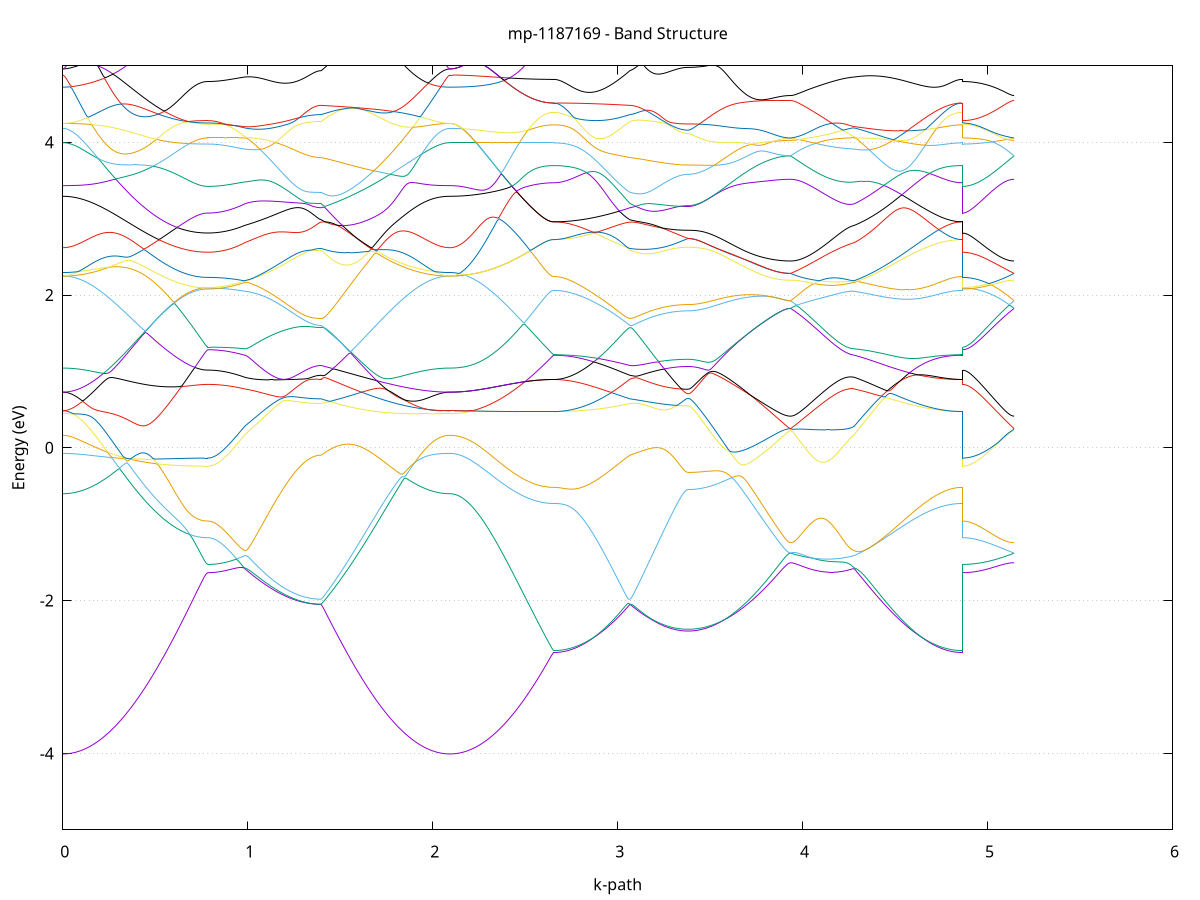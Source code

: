 set title 'mp-1187169 - Band Structure'
set xlabel 'k-path'
set ylabel 'Energy (eV)'
set grid y
set yrange [-5:5]
set terminal png size 800,600
set output 'mp-1187169_bands_gnuplot.png'
plot '-' using 1:2 with lines notitle, '-' using 1:2 with lines notitle, '-' using 1:2 with lines notitle, '-' using 1:2 with lines notitle, '-' using 1:2 with lines notitle, '-' using 1:2 with lines notitle, '-' using 1:2 with lines notitle, '-' using 1:2 with lines notitle, '-' using 1:2 with lines notitle, '-' using 1:2 with lines notitle, '-' using 1:2 with lines notitle, '-' using 1:2 with lines notitle, '-' using 1:2 with lines notitle, '-' using 1:2 with lines notitle, '-' using 1:2 with lines notitle, '-' using 1:2 with lines notitle, '-' using 1:2 with lines notitle, '-' using 1:2 with lines notitle, '-' using 1:2 with lines notitle, '-' using 1:2 with lines notitle, '-' using 1:2 with lines notitle, '-' using 1:2 with lines notitle, '-' using 1:2 with lines notitle, '-' using 1:2 with lines notitle, '-' using 1:2 with lines notitle, '-' using 1:2 with lines notitle, '-' using 1:2 with lines notitle, '-' using 1:2 with lines notitle, '-' using 1:2 with lines notitle, '-' using 1:2 with lines notitle, '-' using 1:2 with lines notitle, '-' using 1:2 with lines notitle, '-' using 1:2 with lines notitle, '-' using 1:2 with lines notitle, '-' using 1:2 with lines notitle, '-' using 1:2 with lines notitle, '-' using 1:2 with lines notitle, '-' using 1:2 with lines notitle, '-' using 1:2 with lines notitle, '-' using 1:2 with lines notitle, '-' using 1:2 with lines notitle, '-' using 1:2 with lines notitle, '-' using 1:2 with lines notitle, '-' using 1:2 with lines notitle, '-' using 1:2 with lines notitle, '-' using 1:2 with lines notitle, '-' using 1:2 with lines notitle, '-' using 1:2 with lines notitle
0.000000 -42.107564
0.009925 -42.107564
0.019849 -42.107564
0.029774 -42.107564
0.039699 -42.107564
0.049623 -42.107564
0.059548 -42.107564
0.069473 -42.107564
0.079397 -42.107464
0.089322 -42.107464
0.099247 -42.107464
0.109171 -42.107364
0.119096 -42.107364
0.129021 -42.107364
0.138945 -42.107264
0.148870 -42.107264
0.158795 -42.107164
0.168719 -42.107164
0.178644 -42.107064
0.188569 -42.107064
0.198493 -42.106964
0.208418 -42.106964
0.218343 -42.106864
0.228267 -42.106764
0.238192 -42.106764
0.248117 -42.106664
0.258041 -42.106564
0.267966 -42.106564
0.277891 -42.106464
0.287815 -42.106364
0.297740 -42.106364
0.307664 -42.106264
0.317589 -42.106164
0.327514 -42.106064
0.337438 -42.105964
0.347363 -42.105964
0.357288 -42.105864
0.367212 -42.105764
0.377137 -42.105664
0.387062 -42.105564
0.396986 -42.105564
0.406911 -42.105464
0.416836 -42.105364
0.426760 -42.105264
0.436685 -42.105164
0.446610 -42.105064
0.456534 -42.105064
0.466459 -42.104964
0.476384 -42.104864
0.486308 -42.104764
0.496233 -42.104764
0.506158 -42.104664
0.516082 -42.104564
0.526007 -42.104464
0.535932 -42.104464
0.545856 -42.104364
0.555781 -42.104264
0.565706 -42.104264
0.575630 -42.104164
0.585555 -42.104064
0.595480 -42.104064
0.605404 -42.103964
0.615329 -42.103964
0.625254 -42.103864
0.635178 -42.103864
0.645103 -42.103764
0.655028 -42.103764
0.664952 -42.103664
0.674877 -42.103664
0.684802 -42.103664
0.694726 -42.103564
0.704651 -42.103564
0.714576 -42.103564
0.724500 -42.103464
0.734425 -42.103464
0.744350 -42.103464
0.754274 -42.103464
0.764199 -42.103464
0.774124 -42.103464
0.784048 -42.103464
0.784048 -42.103464
0.793592 -42.103464
0.803136 -42.103464
0.812680 -42.103464
0.822224 -42.103464
0.831768 -42.103464
0.841312 -42.103464
0.850855 -42.103464
0.860399 -42.103464
0.869943 -42.103564
0.879487 -42.103564
0.889031 -42.103564
0.898575 -42.103564
0.908119 -42.103664
0.917663 -42.103664
0.927207 -42.103664
0.936751 -42.103764
0.946294 -42.103764
0.955838 -42.103764
0.965382 -42.103864
0.974926 -42.103864
0.984470 -42.103964
0.984470 -42.103964
0.994296 -42.103964
1.004122 -42.103964
1.013948 -42.104064
1.023773 -42.104064
1.033599 -42.104064
1.043425 -42.104164
1.053251 -42.104164
1.063077 -42.104164
1.072903 -42.104164
1.082729 -42.104264
1.092555 -42.104264
1.102380 -42.104264
1.112206 -42.104264
1.122032 -42.104364
1.131858 -42.104364
1.141684 -42.104364
1.151510 -42.104364
1.161336 -42.104464
1.171161 -42.104464
1.180987 -42.104464
1.190813 -42.104464
1.200639 -42.104464
1.210465 -42.104564
1.220291 -42.104564
1.230117 -42.104564
1.239942 -42.104564
1.249768 -42.104564
1.259594 -42.104564
1.269420 -42.104664
1.279246 -42.104664
1.289072 -42.104664
1.298898 -42.104664
1.308723 -42.104664
1.318549 -42.104664
1.328375 -42.104664
1.338201 -42.104664
1.348027 -42.104664
1.357853 -42.104664
1.367679 -42.104664
1.377504 -42.104664
1.387330 -42.104664
1.397156 -42.104664
1.397156 -42.104664
1.407101 -42.104664
1.417046 -42.104564
1.426990 -42.104464
1.436935 -42.104364
1.446879 -42.104264
1.456824 -42.104164
1.466769 -42.104064
1.476713 -42.103964
1.486658 -42.103964
1.496603 -42.103864
1.506547 -42.103764
1.516492 -42.103664
1.526437 -42.103564
1.536381 -42.103664
1.546326 -42.103764
1.556271 -42.103864
1.566215 -42.104064
1.576160 -42.104164
1.586105 -42.104264
1.596049 -42.104364
1.605994 -42.104464
1.615939 -42.104564
1.625883 -42.104664
1.635828 -42.104764
1.645772 -42.104864
1.655717 -42.104964
1.665662 -42.105064
1.675606 -42.105164
1.685551 -42.105264
1.695496 -42.105364
1.705440 -42.105464
1.715385 -42.105564
1.725330 -42.105664
1.735274 -42.105764
1.745219 -42.105864
1.755164 -42.105964
1.765108 -42.105964
1.775053 -42.106064
1.784998 -42.106164
1.794942 -42.106264
1.804887 -42.106364
1.814832 -42.106464
1.824776 -42.106464
1.834721 -42.106564
1.844665 -42.106664
1.854610 -42.106764
1.864555 -42.106764
1.874499 -42.106864
1.884444 -42.106964
1.894389 -42.106964
1.904333 -42.107064
1.914278 -42.107064
1.924223 -42.107164
1.934167 -42.107164
1.944112 -42.107264
1.954057 -42.107264
1.964001 -42.107364
1.973946 -42.107364
1.983891 -42.107364
1.993835 -42.107464
2.003780 -42.107464
2.013724 -42.107464
2.023669 -42.107564
2.033614 -42.107564
2.043558 -42.107564
2.053503 -42.107564
2.063448 -42.107564
2.073392 -42.107564
2.083337 -42.107564
2.093282 -42.107564
2.093282 -42.107564
2.103117 -42.107564
2.112952 -42.107564
2.122787 -42.107564
2.132623 -42.107564
2.142458 -42.107564
2.152293 -42.107564
2.162128 -42.107564
2.171963 -42.107564
2.181799 -42.107564
2.191634 -42.107564
2.201469 -42.107564
2.211304 -42.107464
2.221140 -42.107464
2.230975 -42.107464
2.240810 -42.107464
2.250645 -42.107464
2.260480 -42.107364
2.270316 -42.107364
2.280151 -42.107364
2.289986 -42.107364
2.299821 -42.107364
2.309656 -42.107264
2.319492 -42.107264
2.329327 -42.107264
2.339162 -42.107264
2.348997 -42.107164
2.358833 -42.107164
2.368668 -42.107164
2.378503 -42.107164
2.388338 -42.107064
2.398173 -42.107064
2.408009 -42.107064
2.417844 -42.107064
2.427679 -42.106964
2.437514 -42.106964
2.447350 -42.106964
2.457185 -42.106964
2.467020 -42.106864
2.476855 -42.106864
2.486690 -42.106864
2.496526 -42.106864
2.506361 -42.106864
2.516196 -42.106764
2.526031 -42.106764
2.535867 -42.106764
2.545702 -42.106764
2.555537 -42.106764
2.565372 -42.106764
2.575207 -42.106764
2.585043 -42.106664
2.594878 -42.106664
2.604713 -42.106664
2.614548 -42.106664
2.624383 -42.106664
2.634219 -42.106664
2.644054 -42.106664
2.653889 -42.106664
2.653889 -42.106664
2.663715 -42.106664
2.673541 -42.106664
2.683367 -42.106664
2.693193 -42.106664
2.703018 -42.106664
2.712844 -42.106664
2.722670 -42.106564
2.732496 -42.106564
2.742322 -42.106564
2.752148 -42.106564
2.761974 -42.106564
2.771799 -42.106464
2.781625 -42.106464
2.791451 -42.106464
2.801277 -42.106364
2.811103 -42.106364
2.820929 -42.106364
2.830755 -42.106264
2.840580 -42.106264
2.850406 -42.106164
2.860232 -42.106164
2.870058 -42.106064
2.879884 -42.106064
2.889710 -42.105964
2.899536 -42.105964
2.909362 -42.105864
2.919187 -42.105764
2.929013 -42.105764
2.938839 -42.105664
2.948665 -42.105564
2.958491 -42.105564
2.968317 -42.105464
2.978143 -42.105364
2.987968 -42.105364
2.997794 -42.105264
3.007620 -42.105164
3.017446 -42.105064
3.027272 -42.105064
3.037098 -42.104964
3.046924 -42.104864
3.056749 -42.104764
3.066575 -42.104664
3.066575 -42.104664
3.076391 -42.104664
3.086206 -42.104664
3.096022 -42.104564
3.105837 -42.104564
3.115652 -42.104564
3.125468 -42.104464
3.135283 -42.104464
3.145099 -42.104464
3.154914 -42.104364
3.164729 -42.104364
3.174545 -42.104364
3.184360 -42.104264
3.194176 -42.104264
3.203991 -42.104264
3.213807 -42.104164
3.223622 -42.104164
3.233437 -42.104164
3.243253 -42.104064
3.253068 -42.104064
3.262884 -42.104064
3.272699 -42.103964
3.282514 -42.103964
3.292330 -42.103964
3.302145 -42.103864
3.311961 -42.103864
3.321776 -42.103864
3.331592 -42.103764
3.341407 -42.103764
3.351222 -42.103764
3.361038 -42.103764
3.370853 -42.103764
3.380669 -42.103764
3.380669 -42.103764
3.390569 -42.103764
3.400469 -42.103764
3.410369 -42.103764
3.420269 -42.103764
3.430169 -42.103764
3.440069 -42.103764
3.449969 -42.103664
3.459870 -42.103664
3.469770 -42.103664
3.479670 -42.103664
3.489570 -42.103664
3.499470 -42.103664
3.509370 -42.103664
3.519270 -42.103664
3.529170 -42.103664
3.539070 -42.103664
3.548970 -42.103664
3.558871 -42.103664
3.568771 -42.103664
3.578671 -42.103664
3.588571 -42.103664
3.598471 -42.103664
3.608371 -42.103664
3.618271 -42.103664
3.628171 -42.103564
3.638071 -42.103564
3.647971 -42.103564
3.657872 -42.103564
3.667772 -42.103564
3.677672 -42.103564
3.687572 -42.103564
3.697472 -42.103564
3.707372 -42.103564
3.717272 -42.103564
3.727172 -42.103564
3.737072 -42.103564
3.746973 -42.103564
3.756873 -42.103464
3.766773 -42.103464
3.776673 -42.103464
3.786573 -42.103464
3.796473 -42.103464
3.806373 -42.103464
3.816273 -42.103464
3.826173 -42.103464
3.836073 -42.103464
3.845974 -42.103464
3.855874 -42.103464
3.865774 -42.103464
3.875674 -42.103464
3.885574 -42.103464
3.895474 -42.103464
3.905374 -42.103464
3.915274 -42.103464
3.925174 -42.103464
3.935074 -42.103464
3.935074 -42.103464
3.944920 -42.103464
3.954765 -42.103464
3.964610 -42.103464
3.974456 -42.103464
3.984301 -42.103464
3.994146 -42.103464
4.003992 -42.103464
4.013837 -42.103464
4.023682 -42.103464
4.033527 -42.103464
4.043373 -42.103464
4.053218 -42.103464
4.063063 -42.103564
4.072909 -42.103564
4.082754 -42.103564
4.092599 -42.103564
4.102445 -42.103564
4.112290 -42.103564
4.122135 -42.103564
4.131980 -42.103564
4.141826 -42.103664
4.151671 -42.103664
4.161516 -42.103664
4.171362 -42.103664
4.181207 -42.103664
4.191052 -42.103764
4.200897 -42.103764
4.210743 -42.103764
4.220588 -42.103764
4.230433 -42.103764
4.240279 -42.103864
4.250124 -42.103864
4.259969 -42.103864
4.269815 -42.103864
4.279660 -42.103964
4.279660 -42.103964
4.289552 -42.103964
4.299444 -42.104064
4.309336 -42.104064
4.319228 -42.104164
4.329120 -42.104164
4.339012 -42.104264
4.348904 -42.104264
4.358796 -42.104364
4.368688 -42.104364
4.378580 -42.104464
4.388472 -42.104564
4.398364 -42.104564
4.408256 -42.104664
4.418147 -42.104664
4.428039 -42.104764
4.437931 -42.104864
4.447823 -42.104864
4.457715 -42.104964
4.467607 -42.105064
4.477499 -42.105064
4.487391 -42.105164
4.497283 -42.105264
4.507175 -42.105264
4.517067 -42.105364
4.526959 -42.105364
4.536851 -42.105464
4.546743 -42.105564
4.556635 -42.105564
4.566527 -42.105664
4.576419 -42.105764
4.586311 -42.105764
4.596203 -42.105864
4.606095 -42.105864
4.615987 -42.105964
4.625879 -42.105964
4.635771 -42.106064
4.645663 -42.106064
4.655555 -42.106164
4.665447 -42.106164
4.675339 -42.106264
4.685231 -42.106264
4.695123 -42.106364
4.705015 -42.106364
4.714907 -42.106364
4.724799 -42.106464
4.734691 -42.106464
4.744583 -42.106464
4.754475 -42.106564
4.764367 -42.106564
4.774259 -42.106564
4.784150 -42.106564
4.794042 -42.106564
4.803934 -42.106664
4.813826 -42.106664
4.823718 -42.106664
4.833610 -42.106664
4.843502 -42.106664
4.853394 -42.106664
4.863286 -42.106664
4.863286 -42.103464
4.872952 -42.103464
4.882618 -42.103464
4.892283 -42.103464
4.901949 -42.103464
4.911615 -42.103464
4.921280 -42.103464
4.930946 -42.103464
4.940611 -42.103464
4.950277 -42.103464
4.959943 -42.103464
4.969608 -42.103464
4.979274 -42.103464
4.988940 -42.103464
4.998605 -42.103464
5.008271 -42.103464
5.017937 -42.103464
5.027602 -42.103464
5.037268 -42.103464
5.046934 -42.103464
5.056599 -42.103464
5.066265 -42.103464
5.075930 -42.103464
5.085596 -42.103464
5.095262 -42.103464
5.104927 -42.103464
5.114593 -42.103464
5.124259 -42.103464
5.133924 -42.103464
5.143590 -42.103464
e
0.000000 -42.100264
0.009925 -42.100264
0.019849 -42.100264
0.029774 -42.100264
0.039699 -42.100264
0.049623 -42.100264
0.059548 -42.100264
0.069473 -42.100264
0.079397 -42.100364
0.089322 -42.100364
0.099247 -42.100364
0.109171 -42.100364
0.119096 -42.100464
0.129021 -42.100464
0.138945 -42.100464
0.148870 -42.100564
0.158795 -42.100564
0.168719 -42.100564
0.178644 -42.100664
0.188569 -42.100664
0.198493 -42.100764
0.208418 -42.100764
0.218343 -42.100864
0.228267 -42.100864
0.238192 -42.100964
0.248117 -42.100964
0.258041 -42.101064
0.267966 -42.101064
0.277891 -42.101164
0.287815 -42.101164
0.297740 -42.101264
0.307664 -42.101364
0.317589 -42.101364
0.327514 -42.101464
0.337438 -42.101464
0.347363 -42.101564
0.357288 -42.101664
0.367212 -42.101664
0.377137 -42.101764
0.387062 -42.101764
0.396986 -42.101864
0.406911 -42.101964
0.416836 -42.101964
0.426760 -42.102064
0.436685 -42.102164
0.446610 -42.102164
0.456534 -42.102264
0.466459 -42.102264
0.476384 -42.102364
0.486308 -42.102464
0.496233 -42.102464
0.506158 -42.102564
0.516082 -42.102564
0.526007 -42.102664
0.535932 -42.102664
0.545856 -42.102764
0.555781 -42.102864
0.565706 -42.102864
0.575630 -42.102864
0.585555 -42.102964
0.595480 -42.102964
0.605404 -42.103064
0.615329 -42.103064
0.625254 -42.103164
0.635178 -42.103164
0.645103 -42.103164
0.655028 -42.103264
0.664952 -42.103264
0.674877 -42.103264
0.684802 -42.103264
0.694726 -42.103364
0.704651 -42.103364
0.714576 -42.103364
0.724500 -42.103364
0.734425 -42.103364
0.744350 -42.103464
0.754274 -42.103464
0.764199 -42.103464
0.774124 -42.103464
0.784048 -42.103464
0.784048 -42.103464
0.793592 -42.103464
0.803136 -42.103464
0.812680 -42.103464
0.822224 -42.103464
0.831768 -42.103464
0.841312 -42.103364
0.850855 -42.103364
0.860399 -42.103364
0.869943 -42.103364
0.879487 -42.103364
0.889031 -42.103264
0.898575 -42.103264
0.908119 -42.103264
0.917663 -42.103264
0.927207 -42.103164
0.936751 -42.103164
0.946294 -42.103164
0.955838 -42.103064
0.965382 -42.103064
0.974926 -42.102964
0.984470 -42.102964
0.984470 -42.102964
0.994296 -42.102964
1.004122 -42.102864
1.013948 -42.102864
1.023773 -42.102864
1.033599 -42.102864
1.043425 -42.102764
1.053251 -42.102764
1.063077 -42.102764
1.072903 -42.102664
1.082729 -42.102664
1.092555 -42.102664
1.102380 -42.102664
1.112206 -42.102664
1.122032 -42.102564
1.131858 -42.102564
1.141684 -42.102564
1.151510 -42.102564
1.161336 -42.102564
1.171161 -42.102464
1.180987 -42.102464
1.190813 -42.102464
1.200639 -42.102464
1.210465 -42.102464
1.220291 -42.102464
1.230117 -42.102464
1.239942 -42.102364
1.249768 -42.102364
1.259594 -42.102364
1.269420 -42.102364
1.279246 -42.102364
1.289072 -42.102364
1.298898 -42.102364
1.308723 -42.102364
1.318549 -42.102364
1.328375 -42.102364
1.338201 -42.102364
1.348027 -42.102364
1.357853 -42.102364
1.367679 -42.102364
1.377504 -42.102364
1.387330 -42.102364
1.397156 -42.102364
1.397156 -42.102364
1.407101 -42.102364
1.417046 -42.102464
1.426990 -42.102564
1.436935 -42.102664
1.446879 -42.102764
1.456824 -42.102864
1.466769 -42.102964
1.476713 -42.103064
1.486658 -42.103164
1.496603 -42.103264
1.506547 -42.103364
1.516492 -42.103464
1.526437 -42.103564
1.536381 -42.103464
1.546326 -42.103364
1.556271 -42.103264
1.566215 -42.103164
1.576160 -42.103064
1.586105 -42.103064
1.596049 -42.102964
1.605994 -42.102864
1.615939 -42.102764
1.625883 -42.102664
1.635828 -42.102564
1.645772 -42.102464
1.655717 -42.102364
1.665662 -42.102364
1.675606 -42.102264
1.685551 -42.102164
1.695496 -42.102064
1.705440 -42.101964
1.715385 -42.101864
1.725330 -42.101864
1.735274 -42.101764
1.745219 -42.101664
1.755164 -42.101564
1.765108 -42.101564
1.775053 -42.101464
1.784998 -42.101364
1.794942 -42.101364
1.804887 -42.101264
1.814832 -42.101164
1.824776 -42.101164
1.834721 -42.101064
1.844665 -42.100964
1.854610 -42.100964
1.864555 -42.100864
1.874499 -42.100864
1.884444 -42.100764
1.894389 -42.100764
1.904333 -42.100664
1.914278 -42.100664
1.924223 -42.100564
1.934167 -42.100564
1.944112 -42.100564
1.954057 -42.100464
1.964001 -42.100464
1.973946 -42.100464
1.983891 -42.100364
1.993835 -42.100364
2.003780 -42.100364
2.013724 -42.100364
2.023669 -42.100264
2.033614 -42.100264
2.043558 -42.100264
2.053503 -42.100264
2.063448 -42.100264
2.073392 -42.100264
2.083337 -42.100264
2.093282 -42.100264
2.093282 -42.100264
2.103117 -42.100264
2.112952 -42.100264
2.122787 -42.100264
2.132623 -42.100264
2.142458 -42.100264
2.152293 -42.100264
2.162128 -42.100264
2.171963 -42.100264
2.181799 -42.100264
2.191634 -42.100264
2.201469 -42.100264
2.211304 -42.100264
2.221140 -42.100264
2.230975 -42.100264
2.240810 -42.100264
2.250645 -42.100264
2.260480 -42.100264
2.270316 -42.100264
2.280151 -42.100264
2.289986 -42.100264
2.299821 -42.100264
2.309656 -42.100264
2.319492 -42.100264
2.329327 -42.100264
2.339162 -42.100264
2.348997 -42.100264
2.358833 -42.100264
2.368668 -42.100264
2.378503 -42.100264
2.388338 -42.100264
2.398173 -42.100264
2.408009 -42.100264
2.417844 -42.100264
2.427679 -42.100264
2.437514 -42.100264
2.447350 -42.100264
2.457185 -42.100264
2.467020 -42.100264
2.476855 -42.100264
2.486690 -42.100264
2.496526 -42.100264
2.506361 -42.100264
2.516196 -42.100264
2.526031 -42.100264
2.535867 -42.100264
2.545702 -42.100264
2.555537 -42.100264
2.565372 -42.100264
2.575207 -42.100264
2.585043 -42.100264
2.594878 -42.100264
2.604713 -42.100264
2.614548 -42.100264
2.624383 -42.100264
2.634219 -42.100264
2.644054 -42.100264
2.653889 -42.100264
2.653889 -42.100264
2.663715 -42.100264
2.673541 -42.100264
2.683367 -42.100264
2.693193 -42.100264
2.703018 -42.100264
2.712844 -42.100264
2.722670 -42.100364
2.732496 -42.100364
2.742322 -42.100364
2.752148 -42.100364
2.761974 -42.100364
2.771799 -42.100464
2.781625 -42.100464
2.791451 -42.100464
2.801277 -42.100564
2.811103 -42.100564
2.820929 -42.100664
2.830755 -42.100664
2.840580 -42.100664
2.850406 -42.100764
2.860232 -42.100764
2.870058 -42.100864
2.879884 -42.100864
2.889710 -42.100964
2.899536 -42.101064
2.909362 -42.101064
2.919187 -42.101164
2.929013 -42.101164
2.938839 -42.101264
2.948665 -42.101364
2.958491 -42.101464
2.968317 -42.101464
2.978143 -42.101564
2.987968 -42.101664
2.997794 -42.101764
3.007620 -42.101764
3.017446 -42.101864
3.027272 -42.101964
3.037098 -42.102064
3.046924 -42.102164
3.056749 -42.102264
3.066575 -42.102364
3.066575 -42.102364
3.076391 -42.102364
3.086206 -42.102364
3.096022 -42.102464
3.105837 -42.102464
3.115652 -42.102564
3.125468 -42.102564
3.135283 -42.102564
3.145099 -42.102664
3.154914 -42.102664
3.164729 -42.102764
3.174545 -42.102764
3.184360 -42.102764
3.194176 -42.102864
3.203991 -42.102864
3.213807 -42.102964
3.223622 -42.102964
3.233437 -42.102964
3.243253 -42.103064
3.253068 -42.103064
3.262884 -42.103164
3.272699 -42.103164
3.282514 -42.103164
3.292330 -42.103264
3.302145 -42.103264
3.311961 -42.103264
3.321776 -42.103364
3.331592 -42.103364
3.341407 -42.103364
3.351222 -42.103464
3.361038 -42.103464
3.370853 -42.103464
3.380669 -42.103464
3.380669 -42.103464
3.390569 -42.103464
3.400469 -42.103464
3.410369 -42.103464
3.420269 -42.103464
3.430169 -42.103464
3.440069 -42.103464
3.449969 -42.103464
3.459870 -42.103464
3.469770 -42.103464
3.479670 -42.103464
3.489570 -42.103464
3.499470 -42.103464
3.509370 -42.103464
3.519270 -42.103464
3.529170 -42.103464
3.539070 -42.103464
3.548970 -42.103464
3.558871 -42.103464
3.568771 -42.103464
3.578671 -42.103464
3.588571 -42.103464
3.598471 -42.103464
3.608371 -42.103464
3.618271 -42.103464
3.628171 -42.103464
3.638071 -42.103464
3.647971 -42.103464
3.657872 -42.103464
3.667772 -42.103464
3.677672 -42.103464
3.687572 -42.103464
3.697472 -42.103464
3.707372 -42.103464
3.717272 -42.103464
3.727172 -42.103464
3.737072 -42.103464
3.746973 -42.103464
3.756873 -42.103464
3.766773 -42.103464
3.776673 -42.103464
3.786573 -42.103464
3.796473 -42.103464
3.806373 -42.103464
3.816273 -42.103464
3.826173 -42.103464
3.836073 -42.103464
3.845974 -42.103464
3.855874 -42.103464
3.865774 -42.103464
3.875674 -42.103464
3.885574 -42.103464
3.895474 -42.103464
3.905374 -42.103464
3.915274 -42.103464
3.925174 -42.103464
3.935074 -42.103464
3.935074 -42.103464
3.944920 -42.103464
3.954765 -42.103464
3.964610 -42.103464
3.974456 -42.103464
3.984301 -42.103464
3.994146 -42.103464
4.003992 -42.103464
4.013837 -42.103464
4.023682 -42.103364
4.033527 -42.103364
4.043373 -42.103364
4.053218 -42.103364
4.063063 -42.103364
4.072909 -42.103364
4.082754 -42.103364
4.092599 -42.103364
4.102445 -42.103364
4.112290 -42.103364
4.122135 -42.103264
4.131980 -42.103264
4.141826 -42.103264
4.151671 -42.103264
4.161516 -42.103264
4.171362 -42.103264
4.181207 -42.103164
4.191052 -42.103164
4.200897 -42.103164
4.210743 -42.103164
4.220588 -42.103064
4.230433 -42.103064
4.240279 -42.103064
4.250124 -42.103064
4.259969 -42.103064
4.269815 -42.102964
4.279660 -42.102964
4.279660 -42.102964
4.289552 -42.102964
4.299444 -42.102864
4.309336 -42.102864
4.319228 -42.102764
4.329120 -42.102764
4.339012 -42.102664
4.348904 -42.102564
4.358796 -42.102564
4.368688 -42.102464
4.378580 -42.102464
4.388472 -42.102364
4.398364 -42.102364
4.408256 -42.102264
4.418147 -42.102164
4.428039 -42.102164
4.437931 -42.102064
4.447823 -42.101964
4.457715 -42.101964
4.467607 -42.101864
4.477499 -42.101864
4.487391 -42.101764
4.497283 -42.101664
4.507175 -42.101664
4.517067 -42.101564
4.526959 -42.101464
4.536851 -42.101464
4.546743 -42.101364
4.556635 -42.101364
4.566527 -42.101264
4.576419 -42.101164
4.586311 -42.101164
4.596203 -42.101064
4.606095 -42.101064
4.615987 -42.100964
4.625879 -42.100964
4.635771 -42.100864
4.645663 -42.100864
4.655555 -42.100764
4.665447 -42.100764
4.675339 -42.100664
4.685231 -42.100664
4.695123 -42.100564
4.705015 -42.100564
4.714907 -42.100564
4.724799 -42.100464
4.734691 -42.100464
4.744583 -42.100464
4.754475 -42.100464
4.764367 -42.100364
4.774259 -42.100364
4.784150 -42.100364
4.794042 -42.100364
4.803934 -42.100264
4.813826 -42.100264
4.823718 -42.100264
4.833610 -42.100264
4.843502 -42.100264
4.853394 -42.100264
4.863286 -42.100264
4.863286 -42.103464
4.872952 -42.103464
4.882618 -42.103464
4.892283 -42.103464
4.901949 -42.103464
4.911615 -42.103464
4.921280 -42.103464
4.930946 -42.103464
4.940611 -42.103464
4.950277 -42.103464
4.959943 -42.103464
4.969608 -42.103464
4.979274 -42.103464
4.988940 -42.103464
4.998605 -42.103464
5.008271 -42.103464
5.017937 -42.103464
5.027602 -42.103464
5.037268 -42.103464
5.046934 -42.103464
5.056599 -42.103464
5.066265 -42.103464
5.075930 -42.103464
5.085596 -42.103464
5.095262 -42.103464
5.104927 -42.103464
5.114593 -42.103464
5.124259 -42.103464
5.133924 -42.103464
5.143590 -42.103464
e
0.000000 -42.080164
0.009925 -42.080164
0.019849 -42.080164
0.029774 -42.080164
0.039699 -42.080164
0.049623 -42.080164
0.059548 -42.080164
0.069473 -42.080264
0.079397 -42.080264
0.089322 -42.080264
0.099247 -42.080264
0.109171 -42.080264
0.119096 -42.080264
0.129021 -42.080264
0.138945 -42.080264
0.148870 -42.080264
0.158795 -42.080264
0.168719 -42.080264
0.178644 -42.080264
0.188569 -42.080264
0.198493 -42.080364
0.208418 -42.080364
0.218343 -42.080364
0.228267 -42.080364
0.238192 -42.080364
0.248117 -42.080364
0.258041 -42.080364
0.267966 -42.080364
0.277891 -42.080464
0.287815 -42.080464
0.297740 -42.080464
0.307664 -42.080464
0.317589 -42.080464
0.327514 -42.080464
0.337438 -42.080464
0.347363 -42.080564
0.357288 -42.080564
0.367212 -42.080564
0.377137 -42.080564
0.387062 -42.080564
0.396986 -42.080564
0.406911 -42.080664
0.416836 -42.080664
0.426760 -42.080664
0.436685 -42.080664
0.446610 -42.080664
0.456534 -42.080764
0.466459 -42.080764
0.476384 -42.080764
0.486308 -42.080764
0.496233 -42.080764
0.506158 -42.080764
0.516082 -42.080864
0.526007 -42.080864
0.535932 -42.080864
0.545856 -42.080864
0.555781 -42.080864
0.565706 -42.080864
0.575630 -42.080964
0.585555 -42.080964
0.595480 -42.080964
0.605404 -42.080964
0.615329 -42.080964
0.625254 -42.080964
0.635178 -42.080964
0.645103 -42.080964
0.655028 -42.081064
0.664952 -42.081064
0.674877 -42.081064
0.684802 -42.081064
0.694726 -42.081064
0.704651 -42.081064
0.714576 -42.081064
0.724500 -42.081064
0.734425 -42.081064
0.744350 -42.081064
0.754274 -42.081064
0.764199 -42.081064
0.774124 -42.081064
0.784048 -42.081064
0.784048 -42.081064
0.793592 -42.081064
0.803136 -42.081064
0.812680 -42.081064
0.822224 -42.081064
0.831768 -42.081064
0.841312 -42.081064
0.850855 -42.081064
0.860399 -42.081064
0.869943 -42.081064
0.879487 -42.081064
0.889031 -42.081064
0.898575 -42.081064
0.908119 -42.081064
0.917663 -42.081064
0.927207 -42.081064
0.936751 -42.081064
0.946294 -42.081064
0.955838 -42.081064
0.965382 -42.081064
0.974926 -42.081064
0.984470 -42.081064
0.984470 -42.081064
0.994296 -42.081064
1.004122 -42.081064
1.013948 -42.081064
1.023773 -42.081064
1.033599 -42.081064
1.043425 -42.081064
1.053251 -42.081064
1.063077 -42.081064
1.072903 -42.081064
1.082729 -42.081064
1.092555 -42.081064
1.102380 -42.081064
1.112206 -42.081064
1.122032 -42.081064
1.131858 -42.081064
1.141684 -42.081064
1.151510 -42.081064
1.161336 -42.081064
1.171161 -42.081064
1.180987 -42.081064
1.190813 -42.081064
1.200639 -42.081064
1.210465 -42.081064
1.220291 -42.081064
1.230117 -42.081064
1.239942 -42.081064
1.249768 -42.081064
1.259594 -42.081064
1.269420 -42.080964
1.279246 -42.080964
1.289072 -42.080964
1.298898 -42.080964
1.308723 -42.080964
1.318549 -42.080964
1.328375 -42.080964
1.338201 -42.080964
1.348027 -42.080964
1.357853 -42.080964
1.367679 -42.080964
1.377504 -42.080964
1.387330 -42.080964
1.397156 -42.080964
1.397156 -42.080964
1.407101 -42.080964
1.417046 -42.080964
1.426990 -42.080964
1.436935 -42.080964
1.446879 -42.080964
1.456824 -42.080964
1.466769 -42.080964
1.476713 -42.080864
1.486658 -42.080864
1.496603 -42.080864
1.506547 -42.080864
1.516492 -42.080864
1.526437 -42.080864
1.536381 -42.080864
1.546326 -42.080864
1.556271 -42.080764
1.566215 -42.080764
1.576160 -42.080764
1.586105 -42.080764
1.596049 -42.080764
1.605994 -42.080764
1.615939 -42.080764
1.625883 -42.080664
1.635828 -42.080664
1.645772 -42.080664
1.655717 -42.080664
1.665662 -42.080664
1.675606 -42.080664
1.685551 -42.080564
1.695496 -42.080564
1.705440 -42.080564
1.715385 -42.080564
1.725330 -42.080564
1.735274 -42.080564
1.745219 -42.080464
1.755164 -42.080464
1.765108 -42.080464
1.775053 -42.080464
1.784998 -42.080464
1.794942 -42.080464
1.804887 -42.080464
1.814832 -42.080364
1.824776 -42.080364
1.834721 -42.080364
1.844665 -42.080364
1.854610 -42.080364
1.864555 -42.080364
1.874499 -42.080364
1.884444 -42.080364
1.894389 -42.080264
1.904333 -42.080264
1.914278 -42.080264
1.924223 -42.080264
1.934167 -42.080264
1.944112 -42.080264
1.954057 -42.080264
1.964001 -42.080264
1.973946 -42.080264
1.983891 -42.080264
1.993835 -42.080264
2.003780 -42.080264
2.013724 -42.080264
2.023669 -42.080264
2.033614 -42.080164
2.043558 -42.080164
2.053503 -42.080164
2.063448 -42.080164
2.073392 -42.080164
2.083337 -42.080164
2.093282 -42.080164
2.093282 -42.080164
2.103117 -42.080164
2.112952 -42.080164
2.122787 -42.080164
2.132623 -42.080164
2.142458 -42.080264
2.152293 -42.080264
2.162128 -42.080264
2.171963 -42.080264
2.181799 -42.080264
2.191634 -42.080264
2.201469 -42.080264
2.211304 -42.080264
2.221140 -42.080264
2.230975 -42.080364
2.240810 -42.080364
2.250645 -42.080364
2.260480 -42.080364
2.270316 -42.080364
2.280151 -42.080464
2.289986 -42.080464
2.299821 -42.080464
2.309656 -42.080464
2.319492 -42.080464
2.329327 -42.080564
2.339162 -42.080564
2.348997 -42.080564
2.358833 -42.080564
2.368668 -42.080664
2.378503 -42.080664
2.388338 -42.080664
2.398173 -42.080664
2.408009 -42.080764
2.417844 -42.080764
2.427679 -42.080764
2.437514 -42.080764
2.447350 -42.080864
2.457185 -42.080864
2.467020 -42.080864
2.476855 -42.080864
2.486690 -42.080964
2.496526 -42.080964
2.506361 -42.080964
2.516196 -42.080964
2.526031 -42.080964
2.535867 -42.080964
2.545702 -42.081064
2.555537 -42.081064
2.565372 -42.081064
2.575207 -42.081064
2.585043 -42.081064
2.594878 -42.081064
2.604713 -42.081064
2.614548 -42.081064
2.624383 -42.081064
2.634219 -42.081064
2.644054 -42.081064
2.653889 -42.081064
2.653889 -42.081064
2.663715 -42.081064
2.673541 -42.081064
2.683367 -42.081064
2.693193 -42.081064
2.703018 -42.081064
2.712844 -42.081064
2.722670 -42.081064
2.732496 -42.081064
2.742322 -42.081064
2.752148 -42.081064
2.761974 -42.081064
2.771799 -42.081064
2.781625 -42.081064
2.791451 -42.081064
2.801277 -42.081064
2.811103 -42.081064
2.820929 -42.081064
2.830755 -42.081064
2.840580 -42.081064
2.850406 -42.081064
2.860232 -42.081064
2.870058 -42.081064
2.879884 -42.081064
2.889710 -42.081064
2.899536 -42.081064
2.909362 -42.081064
2.919187 -42.081064
2.929013 -42.081064
2.938839 -42.081064
2.948665 -42.081064
2.958491 -42.081064
2.968317 -42.081064
2.978143 -42.081064
2.987968 -42.081064
2.997794 -42.081064
3.007620 -42.081064
3.017446 -42.081064
3.027272 -42.081064
3.037098 -42.081064
3.046924 -42.080964
3.056749 -42.080964
3.066575 -42.080964
3.066575 -42.080964
3.076391 -42.080964
3.086206 -42.080964
3.096022 -42.080964
3.105837 -42.080964
3.115652 -42.080964
3.125468 -42.080964
3.135283 -42.080964
3.145099 -42.080964
3.154914 -42.080964
3.164729 -42.080964
3.174545 -42.080964
3.184360 -42.080964
3.194176 -42.080864
3.203991 -42.080864
3.213807 -42.080864
3.223622 -42.080864
3.233437 -42.080864
3.243253 -42.080864
3.253068 -42.080864
3.262884 -42.080864
3.272699 -42.080864
3.282514 -42.080864
3.292330 -42.080864
3.302145 -42.080864
3.311961 -42.080864
3.321776 -42.080864
3.331592 -42.080864
3.341407 -42.080864
3.351222 -42.080864
3.361038 -42.080864
3.370853 -42.080864
3.380669 -42.080864
3.380669 -42.080864
3.390569 -42.080864
3.400469 -42.080864
3.410369 -42.080864
3.420269 -42.080864
3.430169 -42.080864
3.440069 -42.080864
3.449969 -42.080864
3.459870 -42.080864
3.469770 -42.080864
3.479670 -42.080864
3.489570 -42.080864
3.499470 -42.080864
3.509370 -42.080864
3.519270 -42.080864
3.529170 -42.080864
3.539070 -42.080864
3.548970 -42.080864
3.558871 -42.080864
3.568771 -42.080864
3.578671 -42.080864
3.588571 -42.080864
3.598471 -42.080964
3.608371 -42.080964
3.618271 -42.080964
3.628171 -42.080964
3.638071 -42.080964
3.647971 -42.080964
3.657872 -42.080964
3.667772 -42.080964
3.677672 -42.080964
3.687572 -42.080964
3.697472 -42.080964
3.707372 -42.080964
3.717272 -42.080964
3.727172 -42.080964
3.737072 -42.080964
3.746973 -42.081064
3.756873 -42.081064
3.766773 -42.081064
3.776673 -42.081064
3.786573 -42.081064
3.796473 -42.081064
3.806373 -42.081064
3.816273 -42.081064
3.826173 -42.081064
3.836073 -42.081064
3.845974 -42.081064
3.855874 -42.081064
3.865774 -42.081064
3.875674 -42.081064
3.885574 -42.081064
3.895474 -42.081064
3.905374 -42.081064
3.915274 -42.081064
3.925174 -42.081064
3.935074 -42.081064
3.935074 -42.081064
3.944920 -42.081064
3.954765 -42.081064
3.964610 -42.081064
3.974456 -42.081064
3.984301 -42.081064
3.994146 -42.081064
4.003992 -42.081064
4.013837 -42.081064
4.023682 -42.081064
4.033527 -42.081064
4.043373 -42.081064
4.053218 -42.081064
4.063063 -42.081064
4.072909 -42.081064
4.082754 -42.081064
4.092599 -42.081064
4.102445 -42.081064
4.112290 -42.081064
4.122135 -42.081064
4.131980 -42.081064
4.141826 -42.081064
4.151671 -42.081064
4.161516 -42.081064
4.171362 -42.081064
4.181207 -42.081064
4.191052 -42.081064
4.200897 -42.081064
4.210743 -42.081064
4.220588 -42.081064
4.230433 -42.081064
4.240279 -42.081064
4.250124 -42.081064
4.259969 -42.081064
4.269815 -42.081064
4.279660 -42.081064
4.279660 -42.081064
4.289552 -42.081064
4.299444 -42.081064
4.309336 -42.081064
4.319228 -42.081064
4.329120 -42.081064
4.339012 -42.081064
4.348904 -42.081064
4.358796 -42.081064
4.368688 -42.081064
4.378580 -42.081064
4.388472 -42.081064
4.398364 -42.081064
4.408256 -42.081064
4.418147 -42.081064
4.428039 -42.081064
4.437931 -42.081064
4.447823 -42.081064
4.457715 -42.081064
4.467607 -42.081064
4.477499 -42.081064
4.487391 -42.081064
4.497283 -42.081064
4.507175 -42.081064
4.517067 -42.081064
4.526959 -42.081064
4.536851 -42.081064
4.546743 -42.081064
4.556635 -42.081064
4.566527 -42.081064
4.576419 -42.081064
4.586311 -42.081064
4.596203 -42.081064
4.606095 -42.081064
4.615987 -42.081064
4.625879 -42.081064
4.635771 -42.081064
4.645663 -42.081064
4.655555 -42.081064
4.665447 -42.081064
4.675339 -42.081064
4.685231 -42.081064
4.695123 -42.081064
4.705015 -42.081064
4.714907 -42.081064
4.724799 -42.081064
4.734691 -42.081064
4.744583 -42.081064
4.754475 -42.081064
4.764367 -42.081064
4.774259 -42.081064
4.784150 -42.081064
4.794042 -42.081064
4.803934 -42.081064
4.813826 -42.081064
4.823718 -42.081064
4.833610 -42.081064
4.843502 -42.081064
4.853394 -42.081064
4.863286 -42.081064
4.863286 -42.081064
4.872952 -42.081064
4.882618 -42.081064
4.892283 -42.081064
4.901949 -42.081064
4.911615 -42.081064
4.921280 -42.081064
4.930946 -42.081064
4.940611 -42.081064
4.950277 -42.081064
4.959943 -42.081064
4.969608 -42.081064
4.979274 -42.081064
4.988940 -42.081064
4.998605 -42.081064
5.008271 -42.081064
5.017937 -42.081064
5.027602 -42.081064
5.037268 -42.081064
5.046934 -42.081064
5.056599 -42.081064
5.066265 -42.081064
5.075930 -42.081064
5.085596 -42.081064
5.095262 -42.081064
5.104927 -42.081064
5.114593 -42.081064
5.124259 -42.081064
5.133924 -42.081064
5.143590 -42.081064
e
0.000000 -36.201064
0.009925 -36.201064
0.019849 -36.201064
0.029774 -36.201064
0.039699 -36.201064
0.049623 -36.201064
0.059548 -36.201064
0.069473 -36.201064
0.079397 -36.201064
0.089322 -36.201064
0.099247 -36.201064
0.109171 -36.201064
0.119096 -36.201064
0.129021 -36.201064
0.138945 -36.201064
0.148870 -36.201064
0.158795 -36.201064
0.168719 -36.201064
0.178644 -36.201064
0.188569 -36.201064
0.198493 -36.201064
0.208418 -36.201064
0.218343 -36.201064
0.228267 -36.201064
0.238192 -36.201064
0.248117 -36.201064
0.258041 -36.201064
0.267966 -36.201064
0.277891 -36.201064
0.287815 -36.201064
0.297740 -36.201064
0.307664 -36.201064
0.317589 -36.201064
0.327514 -36.201064
0.337438 -36.201064
0.347363 -36.201064
0.357288 -36.201064
0.367212 -36.201064
0.377137 -36.201064
0.387062 -36.201064
0.396986 -36.201064
0.406911 -36.201064
0.416836 -36.201064
0.426760 -36.201064
0.436685 -36.201064
0.446610 -36.201064
0.456534 -36.201064
0.466459 -36.201064
0.476384 -36.201064
0.486308 -36.201064
0.496233 -36.201064
0.506158 -36.201064
0.516082 -36.201064
0.526007 -36.201064
0.535932 -36.201064
0.545856 -36.201064
0.555781 -36.201064
0.565706 -36.201064
0.575630 -36.201064
0.585555 -36.201064
0.595480 -36.201064
0.605404 -36.201064
0.615329 -36.201064
0.625254 -36.201064
0.635178 -36.201064
0.645103 -36.201064
0.655028 -36.201064
0.664952 -36.201064
0.674877 -36.201064
0.684802 -36.201064
0.694726 -36.201064
0.704651 -36.201064
0.714576 -36.201064
0.724500 -36.201064
0.734425 -36.201064
0.744350 -36.201064
0.754274 -36.201064
0.764199 -36.201064
0.774124 -36.201064
0.784048 -36.201064
0.784048 -36.201064
0.793592 -36.201064
0.803136 -36.201064
0.812680 -36.201064
0.822224 -36.201064
0.831768 -36.201064
0.841312 -36.201064
0.850855 -36.201064
0.860399 -36.201064
0.869943 -36.201064
0.879487 -36.201064
0.889031 -36.201064
0.898575 -36.201064
0.908119 -36.201064
0.917663 -36.201064
0.927207 -36.201064
0.936751 -36.201064
0.946294 -36.201064
0.955838 -36.201064
0.965382 -36.201064
0.974926 -36.201064
0.984470 -36.201064
0.984470 -36.201064
0.994296 -36.201064
1.004122 -36.201064
1.013948 -36.201064
1.023773 -36.201064
1.033599 -36.201064
1.043425 -36.201064
1.053251 -36.201064
1.063077 -36.201064
1.072903 -36.201064
1.082729 -36.201064
1.092555 -36.201064
1.102380 -36.201064
1.112206 -36.201064
1.122032 -36.201064
1.131858 -36.201064
1.141684 -36.201064
1.151510 -36.201064
1.161336 -36.201064
1.171161 -36.201064
1.180987 -36.201064
1.190813 -36.201064
1.200639 -36.201064
1.210465 -36.201064
1.220291 -36.201064
1.230117 -36.201064
1.239942 -36.201064
1.249768 -36.201064
1.259594 -36.201064
1.269420 -36.201064
1.279246 -36.201064
1.289072 -36.201064
1.298898 -36.201064
1.308723 -36.201064
1.318549 -36.201064
1.328375 -36.201064
1.338201 -36.201064
1.348027 -36.201064
1.357853 -36.201064
1.367679 -36.201064
1.377504 -36.201064
1.387330 -36.201064
1.397156 -36.201064
1.397156 -36.201064
1.407101 -36.201064
1.417046 -36.201064
1.426990 -36.201064
1.436935 -36.201064
1.446879 -36.201064
1.456824 -36.201064
1.466769 -36.201064
1.476713 -36.201064
1.486658 -36.201064
1.496603 -36.201064
1.506547 -36.201064
1.516492 -36.201064
1.526437 -36.201064
1.536381 -36.201064
1.546326 -36.201064
1.556271 -36.201064
1.566215 -36.201064
1.576160 -36.201064
1.586105 -36.201064
1.596049 -36.201064
1.605994 -36.201064
1.615939 -36.201064
1.625883 -36.201064
1.635828 -36.201064
1.645772 -36.201064
1.655717 -36.201064
1.665662 -36.201064
1.675606 -36.201064
1.685551 -36.201064
1.695496 -36.201064
1.705440 -36.201064
1.715385 -36.201064
1.725330 -36.201064
1.735274 -36.201064
1.745219 -36.201064
1.755164 -36.201064
1.765108 -36.201064
1.775053 -36.201064
1.784998 -36.201064
1.794942 -36.201064
1.804887 -36.201064
1.814832 -36.201064
1.824776 -36.201064
1.834721 -36.201064
1.844665 -36.201064
1.854610 -36.201064
1.864555 -36.201064
1.874499 -36.201064
1.884444 -36.201064
1.894389 -36.201064
1.904333 -36.201064
1.914278 -36.201064
1.924223 -36.201064
1.934167 -36.201064
1.944112 -36.201064
1.954057 -36.201064
1.964001 -36.201064
1.973946 -36.201064
1.983891 -36.201064
1.993835 -36.201064
2.003780 -36.201064
2.013724 -36.201064
2.023669 -36.201064
2.033614 -36.201064
2.043558 -36.201064
2.053503 -36.201064
2.063448 -36.201064
2.073392 -36.201064
2.083337 -36.201064
2.093282 -36.201064
2.093282 -36.201064
2.103117 -36.201064
2.112952 -36.201064
2.122787 -36.201064
2.132623 -36.201064
2.142458 -36.201064
2.152293 -36.201064
2.162128 -36.201064
2.171963 -36.201064
2.181799 -36.201064
2.191634 -36.201064
2.201469 -36.201064
2.211304 -36.201064
2.221140 -36.201064
2.230975 -36.201064
2.240810 -36.201064
2.250645 -36.201064
2.260480 -36.201064
2.270316 -36.201064
2.280151 -36.201064
2.289986 -36.201064
2.299821 -36.201064
2.309656 -36.201064
2.319492 -36.201064
2.329327 -36.201064
2.339162 -36.201164
2.348997 -36.201164
2.358833 -36.201164
2.368668 -36.201164
2.378503 -36.201164
2.388338 -36.201164
2.398173 -36.201164
2.408009 -36.201164
2.417844 -36.201164
2.427679 -36.201164
2.437514 -36.201164
2.447350 -36.201164
2.457185 -36.201164
2.467020 -36.201164
2.476855 -36.201164
2.486690 -36.201164
2.496526 -36.201164
2.506361 -36.201164
2.516196 -36.201164
2.526031 -36.201164
2.535867 -36.201164
2.545702 -36.201164
2.555537 -36.201164
2.565372 -36.201164
2.575207 -36.201164
2.585043 -36.201164
2.594878 -36.201164
2.604713 -36.201164
2.614548 -36.201164
2.624383 -36.201164
2.634219 -36.201164
2.644054 -36.201164
2.653889 -36.201164
2.653889 -36.201164
2.663715 -36.201164
2.673541 -36.201164
2.683367 -36.201164
2.693193 -36.201164
2.703018 -36.201164
2.712844 -36.201164
2.722670 -36.201164
2.732496 -36.201164
2.742322 -36.201164
2.752148 -36.201164
2.761974 -36.201164
2.771799 -36.201164
2.781625 -36.201164
2.791451 -36.201164
2.801277 -36.201164
2.811103 -36.201164
2.820929 -36.201164
2.830755 -36.201164
2.840580 -36.201164
2.850406 -36.201164
2.860232 -36.201164
2.870058 -36.201164
2.879884 -36.201164
2.889710 -36.201064
2.899536 -36.201064
2.909362 -36.201064
2.919187 -36.201064
2.929013 -36.201064
2.938839 -36.201064
2.948665 -36.201064
2.958491 -36.201064
2.968317 -36.201064
2.978143 -36.201064
2.987968 -36.201064
2.997794 -36.201064
3.007620 -36.201064
3.017446 -36.201064
3.027272 -36.201064
3.037098 -36.201064
3.046924 -36.201064
3.056749 -36.201064
3.066575 -36.201064
3.066575 -36.201064
3.076391 -36.201064
3.086206 -36.201064
3.096022 -36.201064
3.105837 -36.201064
3.115652 -36.201064
3.125468 -36.201064
3.135283 -36.201064
3.145099 -36.201064
3.154914 -36.201064
3.164729 -36.201064
3.174545 -36.201064
3.184360 -36.201064
3.194176 -36.201064
3.203991 -36.201064
3.213807 -36.201064
3.223622 -36.201064
3.233437 -36.201064
3.243253 -36.201064
3.253068 -36.201064
3.262884 -36.201064
3.272699 -36.201064
3.282514 -36.201064
3.292330 -36.201064
3.302145 -36.201064
3.311961 -36.201064
3.321776 -36.201064
3.331592 -36.201064
3.341407 -36.201064
3.351222 -36.201064
3.361038 -36.201064
3.370853 -36.201064
3.380669 -36.201064
3.380669 -36.201064
3.390569 -36.201064
3.400469 -36.201064
3.410369 -36.201064
3.420269 -36.201064
3.430169 -36.201064
3.440069 -36.201064
3.449969 -36.201064
3.459870 -36.201064
3.469770 -36.201064
3.479670 -36.201064
3.489570 -36.201064
3.499470 -36.201064
3.509370 -36.201064
3.519270 -36.201064
3.529170 -36.201064
3.539070 -36.201064
3.548970 -36.201064
3.558871 -36.201064
3.568771 -36.201064
3.578671 -36.201064
3.588571 -36.201064
3.598471 -36.201064
3.608371 -36.201064
3.618271 -36.201064
3.628171 -36.201064
3.638071 -36.201064
3.647971 -36.201064
3.657872 -36.201064
3.667772 -36.201064
3.677672 -36.201064
3.687572 -36.201064
3.697472 -36.201064
3.707372 -36.201064
3.717272 -36.201064
3.727172 -36.201064
3.737072 -36.201064
3.746973 -36.201064
3.756873 -36.201064
3.766773 -36.201064
3.776673 -36.201064
3.786573 -36.201064
3.796473 -36.201064
3.806373 -36.201064
3.816273 -36.201064
3.826173 -36.201064
3.836073 -36.201064
3.845974 -36.201064
3.855874 -36.201064
3.865774 -36.201064
3.875674 -36.201064
3.885574 -36.201064
3.895474 -36.201064
3.905374 -36.201064
3.915274 -36.201064
3.925174 -36.201064
3.935074 -36.201064
3.935074 -36.201064
3.944920 -36.201064
3.954765 -36.201064
3.964610 -36.201064
3.974456 -36.201064
3.984301 -36.201064
3.994146 -36.201064
4.003992 -36.201064
4.013837 -36.201064
4.023682 -36.201064
4.033527 -36.201064
4.043373 -36.201064
4.053218 -36.201064
4.063063 -36.201064
4.072909 -36.201064
4.082754 -36.201064
4.092599 -36.201064
4.102445 -36.201064
4.112290 -36.201064
4.122135 -36.201064
4.131980 -36.201064
4.141826 -36.201064
4.151671 -36.201064
4.161516 -36.201064
4.171362 -36.201064
4.181207 -36.201064
4.191052 -36.201064
4.200897 -36.201064
4.210743 -36.201064
4.220588 -36.201064
4.230433 -36.201064
4.240279 -36.201064
4.250124 -36.201064
4.259969 -36.201064
4.269815 -36.201064
4.279660 -36.201064
4.279660 -36.201064
4.289552 -36.201064
4.299444 -36.201064
4.309336 -36.201064
4.319228 -36.201064
4.329120 -36.201064
4.339012 -36.201064
4.348904 -36.201064
4.358796 -36.201064
4.368688 -36.201064
4.378580 -36.201064
4.388472 -36.201064
4.398364 -36.201064
4.408256 -36.201064
4.418147 -36.201064
4.428039 -36.201064
4.437931 -36.201064
4.447823 -36.201064
4.457715 -36.201064
4.467607 -36.201064
4.477499 -36.201064
4.487391 -36.201064
4.497283 -36.201064
4.507175 -36.201064
4.517067 -36.201064
4.526959 -36.201064
4.536851 -36.201064
4.546743 -36.201064
4.556635 -36.201064
4.566527 -36.201064
4.576419 -36.201064
4.586311 -36.201064
4.596203 -36.201064
4.606095 -36.201064
4.615987 -36.201064
4.625879 -36.201064
4.635771 -36.201064
4.645663 -36.201164
4.655555 -36.201164
4.665447 -36.201164
4.675339 -36.201164
4.685231 -36.201164
4.695123 -36.201164
4.705015 -36.201164
4.714907 -36.201164
4.724799 -36.201164
4.734691 -36.201164
4.744583 -36.201164
4.754475 -36.201164
4.764367 -36.201164
4.774259 -36.201164
4.784150 -36.201164
4.794042 -36.201164
4.803934 -36.201164
4.813826 -36.201164
4.823718 -36.201164
4.833610 -36.201164
4.843502 -36.201164
4.853394 -36.201164
4.863286 -36.201164
4.863286 -36.201064
4.872952 -36.201064
4.882618 -36.201064
4.892283 -36.201064
4.901949 -36.201064
4.911615 -36.201064
4.921280 -36.201064
4.930946 -36.201064
4.940611 -36.201064
4.950277 -36.201064
4.959943 -36.201064
4.969608 -36.201064
4.979274 -36.201064
4.988940 -36.201064
4.998605 -36.201064
5.008271 -36.201064
5.017937 -36.201064
5.027602 -36.201064
5.037268 -36.201064
5.046934 -36.201064
5.056599 -36.201064
5.066265 -36.201064
5.075930 -36.201064
5.085596 -36.201064
5.095262 -36.201064
5.104927 -36.201064
5.114593 -36.201064
5.124259 -36.201064
5.133924 -36.201064
5.143590 -36.201064
e
0.000000 -23.169364
0.009925 -23.169364
0.019849 -23.169364
0.029774 -23.169364
0.039699 -23.169364
0.049623 -23.169464
0.059548 -23.169464
0.069473 -23.169464
0.079397 -23.169464
0.089322 -23.169564
0.099247 -23.169564
0.109171 -23.169664
0.119096 -23.169664
0.129021 -23.169764
0.138945 -23.169864
0.148870 -23.169864
0.158795 -23.169964
0.168719 -23.170064
0.178644 -23.170164
0.188569 -23.170364
0.198493 -23.170464
0.208418 -23.170564
0.218343 -23.170664
0.228267 -23.170864
0.238192 -23.171064
0.248117 -23.171164
0.258041 -23.171364
0.267966 -23.171564
0.277891 -23.171764
0.287815 -23.171964
0.297740 -23.172064
0.307664 -23.172364
0.317589 -23.172564
0.327514 -23.172764
0.337438 -23.172964
0.347363 -23.173164
0.357288 -23.173364
0.367212 -23.173664
0.377137 -23.173864
0.387062 -23.174064
0.396986 -23.174364
0.406911 -23.174564
0.416836 -23.174764
0.426760 -23.175064
0.436685 -23.175264
0.446610 -23.175464
0.456534 -23.175664
0.466459 -23.175964
0.476384 -23.176164
0.486308 -23.176364
0.496233 -23.176564
0.506158 -23.176864
0.516082 -23.177064
0.526007 -23.177264
0.535932 -23.177464
0.545856 -23.177664
0.555781 -23.177864
0.565706 -23.177964
0.575630 -23.178164
0.585555 -23.178364
0.595480 -23.178564
0.605404 -23.178664
0.615329 -23.178864
0.625254 -23.178964
0.635178 -23.179164
0.645103 -23.179264
0.655028 -23.179364
0.664952 -23.179464
0.674877 -23.179564
0.684802 -23.179664
0.694726 -23.179764
0.704651 -23.179864
0.714576 -23.179964
0.724500 -23.179964
0.734425 -23.180064
0.744350 -23.180064
0.754274 -23.180164
0.764199 -23.180164
0.774124 -23.180164
0.784048 -23.180164
0.784048 -23.180164
0.793592 -23.180164
0.803136 -23.180064
0.812680 -23.179964
0.822224 -23.179864
0.831768 -23.179664
0.841312 -23.179364
0.850855 -23.179164
0.860399 -23.178764
0.869943 -23.178464
0.879487 -23.178064
0.889031 -23.177564
0.898575 -23.177064
0.908119 -23.176564
0.917663 -23.176064
0.927207 -23.175464
0.936751 -23.174764
0.946294 -23.174164
0.955838 -23.173364
0.965382 -23.172664
0.974926 -23.171864
0.984470 -23.171164
0.984470 -23.171164
0.994296 -23.171264
1.004122 -23.171364
1.013948 -23.171364
1.023773 -23.171364
1.033599 -23.171364
1.043425 -23.171364
1.053251 -23.171264
1.063077 -23.171264
1.072903 -23.171164
1.082729 -23.171064
1.092555 -23.170964
1.102380 -23.170764
1.112206 -23.170664
1.122032 -23.170464
1.131858 -23.170264
1.141684 -23.170064
1.151510 -23.169864
1.161336 -23.169564
1.171161 -23.169264
1.180987 -23.169064
1.190813 -23.168764
1.200639 -23.168364
1.210465 -23.168064
1.220291 -23.167664
1.230117 -23.167364
1.239942 -23.166964
1.249768 -23.166564
1.259594 -23.166164
1.269420 -23.165764
1.279246 -23.165364
1.289072 -23.164864
1.298898 -23.164464
1.308723 -23.164064
1.318549 -23.163564
1.328375 -23.163164
1.338201 -23.162664
1.348027 -23.162264
1.357853 -23.161864
1.367679 -23.161564
1.377504 -23.161264
1.387330 -23.161064
1.397156 -23.160964
1.397156 -23.160964
1.407101 -23.160764
1.417046 -23.160664
1.426990 -23.160464
1.436935 -23.160364
1.446879 -23.160164
1.456824 -23.160064
1.466769 -23.159864
1.476713 -23.159764
1.486658 -23.159564
1.496603 -23.159464
1.506547 -23.159264
1.516492 -23.159164
1.526437 -23.158964
1.536381 -23.158864
1.546326 -23.158664
1.556271 -23.158464
1.566215 -23.158264
1.576160 -23.158064
1.586105 -23.158464
1.596049 -23.159064
1.605994 -23.159664
1.615939 -23.160164
1.625883 -23.160664
1.635828 -23.161264
1.645772 -23.161764
1.655717 -23.162164
1.665662 -23.162664
1.675606 -23.163164
1.685551 -23.163564
1.695496 -23.163964
1.705440 -23.164364
1.715385 -23.164764
1.725330 -23.165164
1.735274 -23.165564
1.745219 -23.165864
1.755164 -23.166164
1.765108 -23.166564
1.775053 -23.166764
1.784998 -23.167064
1.794942 -23.167364
1.804887 -23.167564
1.814832 -23.167864
1.824776 -23.168064
1.834721 -23.168264
1.844665 -23.168364
1.854610 -23.168564
1.864555 -23.168664
1.874499 -23.168864
1.884444 -23.168964
1.894389 -23.169064
1.904333 -23.169164
1.914278 -23.169264
1.924223 -23.169264
1.934167 -23.169364
1.944112 -23.169364
1.954057 -23.169464
1.964001 -23.169464
1.973946 -23.169464
1.983891 -23.169464
1.993835 -23.169464
2.003780 -23.169464
2.013724 -23.169464
2.023669 -23.169464
2.033614 -23.169464
2.043558 -23.169464
2.053503 -23.169364
2.063448 -23.169364
2.073392 -23.169364
2.083337 -23.169364
2.093282 -23.169364
2.093282 -23.169364
2.103117 -23.169364
2.112952 -23.169364
2.122787 -23.169264
2.132623 -23.169164
2.142458 -23.169064
2.152293 -23.168964
2.162128 -23.168864
2.171963 -23.168664
2.181799 -23.168464
2.191634 -23.168264
2.201469 -23.167964
2.211304 -23.167764
2.221140 -23.167464
2.230975 -23.167164
2.240810 -23.166864
2.250645 -23.166464
2.260480 -23.166164
2.270316 -23.165764
2.280151 -23.165364
2.289986 -23.164964
2.299821 -23.164564
2.309656 -23.164864
2.319492 -23.165164
2.329327 -23.165464
2.339162 -23.165764
2.348997 -23.166064
2.358833 -23.166364
2.368668 -23.166664
2.378503 -23.166964
2.388338 -23.167264
2.398173 -23.167564
2.408009 -23.167864
2.417844 -23.168164
2.427679 -23.168364
2.437514 -23.168664
2.447350 -23.168864
2.457185 -23.169164
2.467020 -23.169364
2.476855 -23.169564
2.486690 -23.169764
2.496526 -23.169964
2.506361 -23.170164
2.516196 -23.170364
2.526031 -23.170564
2.535867 -23.170764
2.545702 -23.170864
2.555537 -23.170964
2.565372 -23.171164
2.575207 -23.171264
2.585043 -23.171364
2.594878 -23.171364
2.604713 -23.171464
2.614548 -23.171564
2.624383 -23.171564
2.634219 -23.171664
2.644054 -23.171664
2.653889 -23.171664
2.653889 -23.171664
2.663715 -23.171664
2.673541 -23.171564
2.683367 -23.171564
2.693193 -23.171464
2.703018 -23.171464
2.712844 -23.171264
2.722670 -23.171164
2.732496 -23.171064
2.742322 -23.170864
2.752148 -23.170764
2.761974 -23.170564
2.771799 -23.170364
2.781625 -23.170064
2.791451 -23.169864
2.801277 -23.169564
2.811103 -23.169264
2.820929 -23.169064
2.830755 -23.168664
2.840580 -23.168364
2.850406 -23.168064
2.860232 -23.167664
2.870058 -23.167264
2.879884 -23.166964
2.889710 -23.166564
2.899536 -23.166064
2.909362 -23.165764
2.919187 -23.165364
2.929013 -23.164964
2.938839 -23.164664
2.948665 -23.164264
2.958491 -23.163964
2.968317 -23.163564
2.978143 -23.163264
2.987968 -23.162964
2.997794 -23.162664
3.007620 -23.162364
3.017446 -23.162064
3.027272 -23.161864
3.037098 -23.161564
3.046924 -23.161364
3.056749 -23.161164
3.066575 -23.160964
3.066575 -23.160964
3.076391 -23.160864
3.086206 -23.160864
3.096022 -23.160764
3.105837 -23.160764
3.115652 -23.160664
3.125468 -23.160664
3.135283 -23.160664
3.145099 -23.160664
3.154914 -23.160664
3.164729 -23.160764
3.174545 -23.160864
3.184360 -23.160964
3.194176 -23.161064
3.203991 -23.161164
3.213807 -23.161264
3.223622 -23.161364
3.233437 -23.161564
3.243253 -23.161664
3.253068 -23.161864
3.262884 -23.161964
3.272699 -23.162164
3.282514 -23.162264
3.292330 -23.162464
3.302145 -23.162564
3.311961 -23.162664
3.321776 -23.162764
3.331592 -23.162864
3.341407 -23.162864
3.351222 -23.162964
3.361038 -23.162964
3.370853 -23.163064
3.380669 -23.163064
3.380669 -23.163064
3.390569 -23.163064
3.400469 -23.163064
3.410369 -23.163064
3.420269 -23.163064
3.430169 -23.163064
3.440069 -23.163164
3.449969 -23.163164
3.459870 -23.163264
3.469770 -23.163264
3.479670 -23.163364
3.489570 -23.163464
3.499470 -23.163564
3.509370 -23.163764
3.519270 -23.163864
3.529170 -23.164064
3.539070 -23.164364
3.548970 -23.164664
3.558871 -23.164964
3.568771 -23.165364
3.578671 -23.165764
3.588571 -23.166264
3.598471 -23.166764
3.608371 -23.167264
3.618271 -23.167864
3.628171 -23.168464
3.638071 -23.169064
3.647971 -23.169564
3.657872 -23.170164
3.667772 -23.170764
3.677672 -23.171364
3.687572 -23.171964
3.697472 -23.172464
3.707372 -23.173064
3.717272 -23.173564
3.727172 -23.174064
3.737072 -23.174564
3.746973 -23.175064
3.756873 -23.175564
3.766773 -23.175964
3.776673 -23.176464
3.786573 -23.176864
3.796473 -23.177164
3.806373 -23.177564
3.816273 -23.177864
3.826173 -23.178164
3.836073 -23.178464
3.845974 -23.178664
3.855874 -23.178964
3.865774 -23.179164
3.875674 -23.179264
3.885574 -23.179464
3.895474 -23.179564
3.905374 -23.179664
3.915274 -23.179764
3.925174 -23.179764
3.935074 -23.179764
3.935074 -23.179764
3.944920 -23.179764
3.954765 -23.179764
3.964610 -23.179764
3.974456 -23.179764
3.984301 -23.179664
3.994146 -23.179664
4.003992 -23.179564
4.013837 -23.179464
4.023682 -23.179364
4.033527 -23.179264
4.043373 -23.179164
4.053218 -23.179064
4.063063 -23.178864
4.072909 -23.178664
4.082754 -23.178464
4.092599 -23.178264
4.102445 -23.178064
4.112290 -23.177864
4.122135 -23.177564
4.131980 -23.177264
4.141826 -23.176964
4.151671 -23.176664
4.161516 -23.176364
4.171362 -23.175964
4.181207 -23.175564
4.191052 -23.175164
4.200897 -23.174764
4.210743 -23.174364
4.220588 -23.173964
4.230433 -23.173464
4.240279 -23.173064
4.250124 -23.172564
4.259969 -23.172064
4.269815 -23.171564
4.279660 -23.171164
4.279660 -23.171164
4.289552 -23.171264
4.299444 -23.171364
4.309336 -23.171464
4.319228 -23.171564
4.329120 -23.171664
4.339012 -23.171764
4.348904 -23.171864
4.358796 -23.171964
4.368688 -23.171964
4.378580 -23.172064
4.388472 -23.172164
4.398364 -23.172164
4.408256 -23.172264
4.418147 -23.172264
4.428039 -23.172264
4.437931 -23.172364
4.447823 -23.172364
4.457715 -23.172364
4.467607 -23.172364
4.477499 -23.172364
4.487391 -23.172364
4.497283 -23.172364
4.507175 -23.172364
4.517067 -23.172364
4.526959 -23.172364
4.536851 -23.172364
4.546743 -23.172364
4.556635 -23.172364
4.566527 -23.172364
4.576419 -23.172364
4.586311 -23.172264
4.596203 -23.172264
4.606095 -23.172264
4.615987 -23.172164
4.625879 -23.172164
4.635771 -23.172164
4.645663 -23.172164
4.655555 -23.172064
4.665447 -23.172064
4.675339 -23.172064
4.685231 -23.171964
4.695123 -23.171964
4.705015 -23.171964
4.714907 -23.171864
4.724799 -23.171864
4.734691 -23.171864
4.744583 -23.171764
4.754475 -23.171764
4.764367 -23.171764
4.774259 -23.171764
4.784150 -23.171764
4.794042 -23.171664
4.803934 -23.171664
4.813826 -23.171664
4.823718 -23.171664
4.833610 -23.171664
4.843502 -23.171664
4.853394 -23.171664
4.863286 -23.171664
4.863286 -23.180164
4.872952 -23.180164
4.882618 -23.180164
4.892283 -23.180164
4.901949 -23.180164
4.911615 -23.180164
4.921280 -23.180164
4.930946 -23.180164
4.940611 -23.180064
4.950277 -23.180064
4.959943 -23.180064
4.969608 -23.180064
4.979274 -23.180064
4.988940 -23.180064
4.998605 -23.179964
5.008271 -23.179964
5.017937 -23.179964
5.027602 -23.179964
5.037268 -23.179964
5.046934 -23.179864
5.056599 -23.179864
5.066265 -23.179864
5.075930 -23.179864
5.085596 -23.179864
5.095262 -23.179864
5.104927 -23.179764
5.114593 -23.179764
5.124259 -23.179764
5.133924 -23.179764
5.143590 -23.179764
e
0.000000 -23.160364
0.009925 -23.160364
0.019849 -23.160364
0.029774 -23.160264
0.039699 -23.160264
0.049623 -23.160264
0.059548 -23.160164
0.069473 -23.160164
0.079397 -23.160064
0.089322 -23.160064
0.099247 -23.159964
0.109171 -23.159864
0.119096 -23.159764
0.129021 -23.159664
0.138945 -23.159564
0.148870 -23.159464
0.158795 -23.159364
0.168719 -23.159164
0.178644 -23.158964
0.188569 -23.158864
0.198493 -23.158664
0.208418 -23.158464
0.218343 -23.158264
0.228267 -23.158064
0.238192 -23.157764
0.248117 -23.157564
0.258041 -23.157264
0.267966 -23.157064
0.277891 -23.156764
0.287815 -23.156464
0.297740 -23.156164
0.307664 -23.155864
0.317589 -23.155564
0.327514 -23.155264
0.337438 -23.154864
0.347363 -23.155264
0.357288 -23.155764
0.367212 -23.156264
0.377137 -23.156764
0.387062 -23.157264
0.396986 -23.157764
0.406911 -23.158264
0.416836 -23.158764
0.426760 -23.159164
0.436685 -23.159664
0.446610 -23.160064
0.456534 -23.160464
0.466459 -23.160964
0.476384 -23.161364
0.486308 -23.161764
0.496233 -23.162164
0.506158 -23.162464
0.516082 -23.162864
0.526007 -23.163264
0.535932 -23.163564
0.545856 -23.163964
0.555781 -23.164264
0.565706 -23.164564
0.575630 -23.164864
0.585555 -23.165164
0.595480 -23.165464
0.605404 -23.165664
0.615329 -23.165964
0.625254 -23.166164
0.635178 -23.166364
0.645103 -23.166564
0.655028 -23.166764
0.664952 -23.166964
0.674877 -23.167164
0.684802 -23.167264
0.694726 -23.167464
0.704651 -23.167564
0.714576 -23.167664
0.724500 -23.167764
0.734425 -23.167864
0.744350 -23.167964
0.754274 -23.167964
0.764199 -23.168064
0.774124 -23.168064
0.784048 -23.168064
0.784048 -23.168064
0.793592 -23.168064
0.803136 -23.168164
0.812680 -23.168364
0.822224 -23.168464
0.831768 -23.168664
0.841312 -23.168864
0.850855 -23.169064
0.860399 -23.169164
0.869943 -23.169364
0.879487 -23.169564
0.889031 -23.169764
0.898575 -23.169864
0.908119 -23.170064
0.917663 -23.170264
0.927207 -23.170364
0.936751 -23.170564
0.946294 -23.170664
0.955838 -23.170764
0.965382 -23.170964
0.974926 -23.171064
0.984470 -23.171064
0.984470 -23.171064
0.994296 -23.170464
1.004122 -23.169864
1.013948 -23.169164
1.023773 -23.168564
1.033599 -23.167864
1.043425 -23.167164
1.053251 -23.166464
1.063077 -23.165664
1.072903 -23.164964
1.082729 -23.164164
1.092555 -23.163364
1.102380 -23.162564
1.112206 -23.161764
1.122032 -23.160964
1.131858 -23.160164
1.141684 -23.159364
1.151510 -23.158564
1.161336 -23.157764
1.171161 -23.156864
1.180987 -23.156064
1.190813 -23.155664
1.200639 -23.155464
1.210465 -23.155264
1.220291 -23.155164
1.230117 -23.155064
1.239942 -23.154964
1.249768 -23.154864
1.259594 -23.154864
1.269420 -23.154864
1.279246 -23.154864
1.289072 -23.154964
1.298898 -23.155164
1.308723 -23.155364
1.318549 -23.155564
1.328375 -23.155764
1.338201 -23.156064
1.348027 -23.156364
1.357853 -23.156664
1.367679 -23.156964
1.377504 -23.157164
1.387330 -23.157364
1.397156 -23.157364
1.397156 -23.157364
1.407101 -23.156864
1.417046 -23.156264
1.426990 -23.155664
1.436935 -23.155064
1.446879 -23.154464
1.456824 -23.153864
1.466769 -23.153264
1.476713 -23.152664
1.486658 -23.152264
1.496603 -23.152864
1.506547 -23.153564
1.516492 -23.154164
1.526437 -23.154864
1.536381 -23.155464
1.546326 -23.156064
1.556271 -23.156764
1.566215 -23.157364
1.576160 -23.157964
1.586105 -23.157864
1.596049 -23.157664
1.605994 -23.157464
1.615939 -23.157264
1.625883 -23.157064
1.635828 -23.156764
1.645772 -23.156464
1.655717 -23.156264
1.665662 -23.155964
1.675606 -23.155664
1.685551 -23.155364
1.695496 -23.155064
1.705440 -23.154664
1.715385 -23.154364
1.725330 -23.154064
1.735274 -23.153664
1.745219 -23.153264
1.755164 -23.152964
1.765108 -23.152564
1.775053 -23.152164
1.784998 -23.151764
1.794942 -23.151864
1.804887 -23.152464
1.814832 -23.152964
1.824776 -23.153464
1.834721 -23.153864
1.844665 -23.154364
1.854610 -23.154864
1.864555 -23.155264
1.874499 -23.155664
1.884444 -23.156064
1.894389 -23.156464
1.904333 -23.156864
1.914278 -23.157164
1.924223 -23.157464
1.934167 -23.157864
1.944112 -23.158164
1.954057 -23.158364
1.964001 -23.158664
1.973946 -23.158964
1.983891 -23.159164
1.993835 -23.159364
2.003780 -23.159564
2.013724 -23.159664
2.023669 -23.159864
2.033614 -23.159964
2.043558 -23.160064
2.053503 -23.160164
2.063448 -23.160264
2.073392 -23.160264
2.083337 -23.160364
2.093282 -23.160364
2.093282 -23.160364
2.103117 -23.160364
2.112952 -23.160364
2.122787 -23.160464
2.132623 -23.160564
2.142458 -23.160664
2.152293 -23.160764
2.162128 -23.160964
2.171963 -23.161064
2.181799 -23.161264
2.191634 -23.161464
2.201469 -23.161764
2.211304 -23.161964
2.221140 -23.162264
2.230975 -23.162464
2.240810 -23.162764
2.250645 -23.163064
2.260480 -23.163364
2.270316 -23.163664
2.280151 -23.163964
2.289986 -23.164264
2.299821 -23.164564
2.309656 -23.164864
2.319492 -23.165164
2.329327 -23.165464
2.339162 -23.165764
2.348997 -23.166064
2.358833 -23.166364
2.368668 -23.166664
2.378503 -23.166964
2.388338 -23.167264
2.398173 -23.167564
2.408009 -23.167864
2.417844 -23.168164
2.427679 -23.168364
2.437514 -23.168664
2.447350 -23.168864
2.457185 -23.169164
2.467020 -23.169364
2.476855 -23.169564
2.486690 -23.169764
2.496526 -23.169964
2.506361 -23.170164
2.516196 -23.170364
2.526031 -23.170564
2.535867 -23.170764
2.545702 -23.170864
2.555537 -23.170964
2.565372 -23.171164
2.575207 -23.171264
2.585043 -23.171364
2.594878 -23.171364
2.604713 -23.171464
2.614548 -23.171564
2.624383 -23.171564
2.634219 -23.171664
2.644054 -23.171664
2.653889 -23.171664
2.653889 -23.171664
2.663715 -23.171664
2.673541 -23.171564
2.683367 -23.171564
2.693193 -23.171464
2.703018 -23.171364
2.712844 -23.171264
2.722670 -23.171164
2.732496 -23.170964
2.742322 -23.170864
2.752148 -23.170664
2.761974 -23.170464
2.771799 -23.170264
2.781625 -23.169964
2.791451 -23.169764
2.801277 -23.169464
2.811103 -23.169164
2.820929 -23.168864
2.830755 -23.168564
2.840580 -23.168264
2.850406 -23.167864
2.860232 -23.167564
2.870058 -23.167164
2.879884 -23.166864
2.889710 -23.166464
2.899536 -23.166064
2.909362 -23.165664
2.919187 -23.165264
2.929013 -23.164764
2.938839 -23.164364
2.948665 -23.163864
2.958491 -23.163364
2.968317 -23.162864
2.978143 -23.162364
2.987968 -23.161864
2.997794 -23.161364
3.007620 -23.160764
3.017446 -23.160264
3.027272 -23.159664
3.037098 -23.159164
3.046924 -23.158564
3.056749 -23.157964
3.066575 -23.157364
3.066575 -23.157364
3.076391 -23.157164
3.086206 -23.156864
3.096022 -23.156564
3.105837 -23.156264
3.115652 -23.155964
3.125468 -23.155664
3.135283 -23.155364
3.145099 -23.155064
3.154914 -23.154764
3.164729 -23.154464
3.174545 -23.154064
3.184360 -23.153764
3.194176 -23.153364
3.203991 -23.153064
3.213807 -23.152764
3.223622 -23.152364
3.233437 -23.152064
3.243253 -23.151764
3.253068 -23.151364
3.262884 -23.151064
3.272699 -23.150764
3.282514 -23.150464
3.292330 -23.150164
3.302145 -23.149964
3.311961 -23.149664
3.321776 -23.149464
3.331592 -23.149264
3.341407 -23.149064
3.351222 -23.148964
3.361038 -23.148864
3.370853 -23.148864
3.380669 -23.148764
3.380669 -23.148764
3.390569 -23.148864
3.400469 -23.149064
3.410369 -23.149264
3.420269 -23.149664
3.430169 -23.150064
3.440069 -23.150564
3.449969 -23.151064
3.459870 -23.151564
3.469770 -23.152164
3.479670 -23.152664
3.489570 -23.153264
3.499470 -23.153864
3.509370 -23.154364
3.519270 -23.154964
3.529170 -23.155564
3.539070 -23.156064
3.548970 -23.156564
3.558871 -23.157164
3.568771 -23.157664
3.578671 -23.158164
3.588571 -23.158664
3.598471 -23.159164
3.608371 -23.159664
3.618271 -23.160064
3.628171 -23.160564
3.638071 -23.160964
3.647971 -23.161364
3.657872 -23.161764
3.667772 -23.162164
3.677672 -23.162564
3.687572 -23.162864
3.697472 -23.163264
3.707372 -23.163564
3.717272 -23.163864
3.727172 -23.164164
3.737072 -23.164464
3.746973 -23.164764
3.756873 -23.164964
3.766773 -23.165164
3.776673 -23.165464
3.786573 -23.165664
3.796473 -23.165764
3.806373 -23.165964
3.816273 -23.166164
3.826173 -23.166264
3.836073 -23.166364
3.845974 -23.166464
3.855874 -23.166564
3.865774 -23.166664
3.875674 -23.166764
3.885574 -23.166864
3.895474 -23.166864
3.905374 -23.166964
3.915274 -23.166964
3.925174 -23.166964
3.935074 -23.166964
3.935074 -23.166964
3.944920 -23.166964
3.954765 -23.166964
3.964610 -23.166964
3.974456 -23.166964
3.984301 -23.166964
3.994146 -23.166964
4.003992 -23.166964
4.013837 -23.166964
4.023682 -23.167064
4.033527 -23.167164
4.043373 -23.167164
4.053218 -23.167364
4.063063 -23.167464
4.072909 -23.167664
4.082754 -23.167864
4.092599 -23.167964
4.102445 -23.168264
4.112290 -23.168464
4.122135 -23.168664
4.131980 -23.168864
4.141826 -23.169064
4.151671 -23.169264
4.161516 -23.169464
4.171362 -23.169664
4.181207 -23.169864
4.191052 -23.170064
4.200897 -23.170264
4.210743 -23.170364
4.220588 -23.170564
4.230433 -23.170664
4.240279 -23.170764
4.250124 -23.170864
4.259969 -23.170964
4.269815 -23.171064
4.279660 -23.171064
4.279660 -23.171064
4.289552 -23.170264
4.299444 -23.169264
4.309336 -23.168364
4.319228 -23.167364
4.329120 -23.166364
4.339012 -23.165364
4.348904 -23.164364
4.358796 -23.163264
4.368688 -23.162164
4.378580 -23.161064
4.388472 -23.159864
4.398364 -23.158764
4.408256 -23.157564
4.418147 -23.156664
4.428039 -23.156364
4.437931 -23.156064
4.447823 -23.155764
4.457715 -23.155464
4.467607 -23.155164
4.477499 -23.154864
4.487391 -23.154664
4.497283 -23.154364
4.507175 -23.154064
4.517067 -23.153864
4.526959 -23.153564
4.536851 -23.153364
4.546743 -23.153064
4.556635 -23.154064
4.566527 -23.155064
4.576419 -23.155964
4.586311 -23.156964
4.596203 -23.157864
4.606095 -23.158764
4.615987 -23.159664
4.625879 -23.160464
4.635771 -23.161364
4.645663 -23.162164
4.655555 -23.162964
4.665447 -23.163664
4.675339 -23.164464
4.685231 -23.165164
4.695123 -23.165864
4.705015 -23.166464
4.714907 -23.167064
4.724799 -23.167664
4.734691 -23.168164
4.744583 -23.168664
4.754475 -23.169164
4.764367 -23.169564
4.774259 -23.169964
4.784150 -23.170264
4.794042 -23.170664
4.803934 -23.170864
4.813826 -23.171164
4.823718 -23.171264
4.833610 -23.171464
4.843502 -23.171564
4.853394 -23.171664
4.863286 -23.171664
4.863286 -23.168064
4.872952 -23.168064
4.882618 -23.167964
4.892283 -23.167964
4.901949 -23.167864
4.911615 -23.167764
4.921280 -23.167564
4.930946 -23.167464
4.940611 -23.167264
4.950277 -23.167064
4.959943 -23.166864
4.969608 -23.166664
4.979274 -23.166664
4.988940 -23.166764
4.998605 -23.166764
5.008271 -23.166764
5.017937 -23.166764
5.027602 -23.166864
5.037268 -23.166864
5.046934 -23.166864
5.056599 -23.166864
5.066265 -23.166864
5.075930 -23.166964
5.085596 -23.166964
5.095262 -23.166964
5.104927 -23.166964
5.114593 -23.166964
5.124259 -23.166964
5.133924 -23.166964
5.143590 -23.166964
e
0.000000 -23.160364
0.009925 -23.160264
0.019849 -23.160264
0.029774 -23.160164
0.039699 -23.159964
0.049623 -23.159764
0.059548 -23.159564
0.069473 -23.159264
0.079397 -23.158964
0.089322 -23.158564
0.099247 -23.158164
0.109171 -23.157764
0.119096 -23.157264
0.129021 -23.156764
0.138945 -23.156164
0.148870 -23.155664
0.158795 -23.154964
0.168719 -23.154364
0.178644 -23.153664
0.188569 -23.152864
0.198493 -23.152164
0.208418 -23.151364
0.218343 -23.150564
0.228267 -23.149664
0.238192 -23.149364
0.248117 -23.149864
0.258041 -23.150464
0.267966 -23.151064
0.277891 -23.151564
0.287815 -23.152064
0.297740 -23.152664
0.307664 -23.153164
0.317589 -23.153764
0.327514 -23.154264
0.337438 -23.154764
0.347363 -23.154564
0.357288 -23.154264
0.367212 -23.153864
0.377137 -23.153464
0.387062 -23.153164
0.396986 -23.152764
0.406911 -23.152464
0.416836 -23.152064
0.426760 -23.151664
0.436685 -23.151264
0.446610 -23.150964
0.456534 -23.150564
0.466459 -23.150164
0.476384 -23.150464
0.486308 -23.151264
0.496233 -23.152164
0.506158 -23.152964
0.516082 -23.153764
0.526007 -23.154564
0.535932 -23.155364
0.545856 -23.156164
0.555781 -23.156864
0.565706 -23.157664
0.575630 -23.158364
0.585555 -23.159064
0.595480 -23.159764
0.605404 -23.160364
0.615329 -23.161064
0.625254 -23.161664
0.635178 -23.162164
0.645103 -23.162764
0.655028 -23.163264
0.664952 -23.163764
0.674877 -23.164164
0.684802 -23.164564
0.694726 -23.164964
0.704651 -23.165264
0.714576 -23.165564
0.724500 -23.165864
0.734425 -23.166064
0.744350 -23.166264
0.754274 -23.166364
0.764199 -23.166464
0.774124 -23.166564
0.784048 -23.166564
0.784048 -23.166564
0.793592 -23.166464
0.803136 -23.166364
0.812680 -23.166264
0.822224 -23.166064
0.831768 -23.165764
0.841312 -23.165564
0.850855 -23.165264
0.860399 -23.165064
0.869943 -23.164764
0.879487 -23.164464
0.889031 -23.164264
0.898575 -23.163964
0.908119 -23.163664
0.917663 -23.163364
0.927207 -23.163064
0.936751 -23.162764
0.946294 -23.162464
0.955838 -23.162164
0.965382 -23.161864
0.974926 -23.161464
0.984470 -23.161164
0.984470 -23.161164
0.994296 -23.160964
1.004122 -23.160764
1.013948 -23.160464
1.023773 -23.160164
1.033599 -23.159964
1.043425 -23.159664
1.053251 -23.159364
1.063077 -23.159164
1.072903 -23.158864
1.082729 -23.158564
1.092555 -23.158264
1.102380 -23.157964
1.112206 -23.157664
1.122032 -23.157364
1.131858 -23.157164
1.141684 -23.156864
1.151510 -23.156564
1.161336 -23.156364
1.171161 -23.156064
1.180987 -23.155864
1.190813 -23.155264
1.200639 -23.154464
1.210465 -23.153664
1.220291 -23.152964
1.230117 -23.152164
1.239942 -23.151464
1.249768 -23.150764
1.259594 -23.150164
1.269420 -23.149564
1.279246 -23.148964
1.289072 -23.148464
1.298898 -23.148064
1.308723 -23.147664
1.318549 -23.147364
1.328375 -23.147064
1.338201 -23.146864
1.348027 -23.146664
1.357853 -23.146564
1.367679 -23.146464
1.377504 -23.146364
1.387330 -23.146364
1.397156 -23.146364
1.397156 -23.146364
1.407101 -23.146964
1.417046 -23.147664
1.426990 -23.148264
1.436935 -23.148964
1.446879 -23.149564
1.456824 -23.150264
1.466769 -23.150964
1.476713 -23.151564
1.486658 -23.152064
1.496603 -23.151464
1.506547 -23.150864
1.516492 -23.150264
1.526437 -23.149664
1.536381 -23.149064
1.546326 -23.148464
1.556271 -23.147864
1.566215 -23.147264
1.576160 -23.146764
1.586105 -23.146164
1.596049 -23.145664
1.605994 -23.145064
1.615939 -23.144564
1.625883 -23.143964
1.635828 -23.143864
1.645772 -23.144364
1.655717 -23.144764
1.665662 -23.145164
1.675606 -23.145664
1.685551 -23.146064
1.695496 -23.146564
1.705440 -23.146964
1.715385 -23.147464
1.725330 -23.147864
1.735274 -23.148464
1.745219 -23.149064
1.755164 -23.149664
1.765108 -23.150264
1.775053 -23.150764
1.784998 -23.151364
1.794942 -23.151264
1.804887 -23.151564
1.814832 -23.152064
1.824776 -23.152464
1.834721 -23.152964
1.844665 -23.153364
1.854610 -23.153764
1.864555 -23.154264
1.874499 -23.154664
1.884444 -23.155064
1.894389 -23.155464
1.904333 -23.155864
1.914278 -23.156264
1.924223 -23.156664
1.934167 -23.157064
1.944112 -23.157364
1.954057 -23.157764
1.964001 -23.158064
1.973946 -23.158364
1.983891 -23.158664
1.993835 -23.158964
2.003780 -23.159164
2.013724 -23.159464
2.023669 -23.159664
2.033614 -23.159764
2.043558 -23.159964
2.053503 -23.160064
2.063448 -23.160164
2.073392 -23.160264
2.083337 -23.160364
2.093282 -23.160364
2.093282 -23.160364
2.103117 -23.160364
2.112952 -23.160364
2.122787 -23.160464
2.132623 -23.160564
2.142458 -23.160664
2.152293 -23.160764
2.162128 -23.160964
2.171963 -23.161064
2.181799 -23.161264
2.191634 -23.161464
2.201469 -23.161764
2.211304 -23.161964
2.221140 -23.162264
2.230975 -23.162464
2.240810 -23.162764
2.250645 -23.163064
2.260480 -23.163364
2.270316 -23.163664
2.280151 -23.163964
2.289986 -23.164264
2.299821 -23.164564
2.309656 -23.164064
2.319492 -23.163664
2.329327 -23.163164
2.339162 -23.162664
2.348997 -23.162164
2.358833 -23.161664
2.368668 -23.161164
2.378503 -23.160564
2.388338 -23.160064
2.398173 -23.159564
2.408009 -23.158964
2.417844 -23.158464
2.427679 -23.157864
2.437514 -23.157364
2.447350 -23.156764
2.457185 -23.156264
2.467020 -23.155664
2.476855 -23.155164
2.486690 -23.154564
2.496526 -23.154064
2.506361 -23.153564
2.516196 -23.153064
2.526031 -23.152564
2.535867 -23.152164
2.545702 -23.151764
2.555537 -23.151364
2.565372 -23.150964
2.575207 -23.150664
2.585043 -23.150264
2.594878 -23.150064
2.604713 -23.149764
2.614548 -23.149564
2.624383 -23.149464
2.634219 -23.149364
2.644054 -23.149264
2.653889 -23.149264
2.653889 -23.149264
2.663715 -23.149264
2.673541 -23.149264
2.683367 -23.149264
2.693193 -23.149264
2.703018 -23.149364
2.712844 -23.149364
2.722670 -23.149464
2.732496 -23.149464
2.742322 -23.149564
2.752148 -23.149564
2.761974 -23.149664
2.771799 -23.149664
2.781625 -23.149764
2.791451 -23.149864
2.801277 -23.149864
2.811103 -23.149964
2.820929 -23.149964
2.830755 -23.150064
2.840580 -23.150164
2.850406 -23.150164
2.860232 -23.150164
2.870058 -23.150264
2.879884 -23.150264
2.889710 -23.150264
2.899536 -23.150264
2.909362 -23.150264
2.919187 -23.150164
2.929013 -23.150164
2.938839 -23.150064
2.948665 -23.149864
2.958491 -23.149764
2.968317 -23.149564
2.978143 -23.149364
2.987968 -23.149164
2.997794 -23.148864
3.007620 -23.148564
3.017446 -23.148264
3.027272 -23.147864
3.037098 -23.147464
3.046924 -23.146964
3.056749 -23.146564
3.066575 -23.146364
3.066575 -23.146364
3.076391 -23.146764
3.086206 -23.147064
3.096022 -23.147464
3.105837 -23.147864
3.115652 -23.148164
3.125468 -23.148464
3.135283 -23.148764
3.145099 -23.148964
3.154914 -23.149164
3.164729 -23.149264
3.174545 -23.149464
3.184360 -23.149464
3.194176 -23.149564
3.203991 -23.149564
3.213807 -23.149464
3.223622 -23.149464
3.233437 -23.149364
3.243253 -23.149264
3.253068 -23.149164
3.262884 -23.148964
3.272699 -23.148764
3.282514 -23.148664
3.292330 -23.148464
3.302145 -23.148264
3.311961 -23.148064
3.321776 -23.147964
3.331592 -23.147764
3.341407 -23.147664
3.351222 -23.147464
3.361038 -23.147364
3.370853 -23.147364
3.380669 -23.147364
3.380669 -23.147364
3.390569 -23.147364
3.400469 -23.147664
3.410369 -23.147964
3.420269 -23.148464
3.430169 -23.148964
3.440069 -23.149564
3.449969 -23.150264
3.459870 -23.150864
3.469770 -23.151564
3.479670 -23.152264
3.489570 -23.152964
3.499470 -23.153664
3.509370 -23.154364
3.519270 -23.154964
3.529170 -23.155464
3.539070 -23.156064
3.548970 -23.156564
3.558871 -23.157064
3.568771 -23.157464
3.578671 -23.157764
3.588571 -23.158064
3.598471 -23.158264
3.608371 -23.158464
3.618271 -23.158564
3.628171 -23.158764
3.638071 -23.158864
3.647971 -23.158864
3.657872 -23.158964
3.667772 -23.158964
3.677672 -23.158964
3.687572 -23.159064
3.697472 -23.159064
3.707372 -23.159064
3.717272 -23.158964
3.727172 -23.158964
3.737072 -23.158964
3.746973 -23.158964
3.756873 -23.158964
3.766773 -23.158864
3.776673 -23.158864
3.786573 -23.158864
3.796473 -23.158864
3.806373 -23.158764
3.816273 -23.158764
3.826173 -23.158764
3.836073 -23.158764
3.845974 -23.158664
3.855874 -23.158664
3.865774 -23.158664
3.875674 -23.158664
3.885574 -23.158664
3.895474 -23.158664
3.905374 -23.158564
3.915274 -23.158564
3.925174 -23.158564
3.935074 -23.158564
3.935074 -23.158564
3.944920 -23.159064
3.954765 -23.159564
3.964610 -23.160064
3.974456 -23.160464
3.984301 -23.160864
3.994146 -23.161264
4.003992 -23.161664
4.013837 -23.161964
4.023682 -23.162264
4.033527 -23.162464
4.043373 -23.162664
4.053218 -23.162864
4.063063 -23.162964
4.072909 -23.163064
4.082754 -23.163164
4.092599 -23.163164
4.102445 -23.163164
4.112290 -23.163164
4.122135 -23.163164
4.131980 -23.163064
4.141826 -23.162964
4.151671 -23.162864
4.161516 -23.162764
4.171362 -23.162764
4.181207 -23.162564
4.191052 -23.162464
4.200897 -23.162364
4.210743 -23.162264
4.220588 -23.162164
4.230433 -23.161964
4.240279 -23.161864
4.250124 -23.161664
4.259969 -23.161564
4.269815 -23.161364
4.279660 -23.161164
4.279660 -23.161164
4.289552 -23.160864
4.299444 -23.160564
4.309336 -23.160264
4.319228 -23.159864
4.329120 -23.159564
4.339012 -23.159264
4.348904 -23.158864
4.358796 -23.158564
4.368688 -23.158264
4.378580 -23.157964
4.388472 -23.157664
4.398364 -23.157364
4.408256 -23.156964
4.418147 -23.156364
4.428039 -23.155164
4.437931 -23.153964
4.447823 -23.152664
4.457715 -23.151464
4.467607 -23.150164
4.477499 -23.148964
4.487391 -23.147664
4.497283 -23.148064
4.507175 -23.149064
4.517067 -23.150064
4.526959 -23.151064
4.536851 -23.152064
4.546743 -23.153064
4.556635 -23.152864
4.566527 -23.152664
4.576419 -23.152364
4.586311 -23.152164
4.596203 -23.151964
4.606095 -23.151764
4.615987 -23.151564
4.625879 -23.151364
4.635771 -23.151164
4.645663 -23.151064
4.655555 -23.150864
4.665447 -23.150764
4.675339 -23.150564
4.685231 -23.150464
4.695123 -23.150264
4.705015 -23.150164
4.714907 -23.150064
4.724799 -23.149964
4.734691 -23.149864
4.744583 -23.149764
4.754475 -23.149664
4.764367 -23.149664
4.774259 -23.149564
4.784150 -23.149464
4.794042 -23.149464
4.803934 -23.149364
4.813826 -23.149364
4.823718 -23.149364
4.833610 -23.149264
4.843502 -23.149264
4.853394 -23.149264
4.863286 -23.149264
4.863286 -23.166564
4.872952 -23.166564
4.882618 -23.166564
4.892283 -23.166564
4.901949 -23.166564
4.911615 -23.166564
4.921280 -23.166564
4.930946 -23.166564
4.940611 -23.166564
4.950277 -23.166664
4.959943 -23.166664
4.969608 -23.166564
4.979274 -23.166364
4.988940 -23.166064
4.998605 -23.165764
5.008271 -23.165364
5.017937 -23.165064
5.027602 -23.164664
5.037268 -23.164264
5.046934 -23.163764
5.056599 -23.163364
5.066265 -23.162864
5.075930 -23.162464
5.085596 -23.161964
5.095262 -23.161464
5.104927 -23.160864
5.114593 -23.160364
5.124259 -23.159764
5.133924 -23.159164
5.143590 -23.158564
e
0.000000 -23.138064
0.009925 -23.138164
0.019849 -23.138264
0.029774 -23.138564
0.039699 -23.138864
0.049623 -23.139264
0.059548 -23.139664
0.069473 -23.140164
0.079397 -23.140564
0.089322 -23.141064
0.099247 -23.141664
0.109171 -23.142164
0.119096 -23.142664
0.129021 -23.143264
0.138945 -23.143764
0.148870 -23.144364
0.158795 -23.144864
0.168719 -23.145464
0.178644 -23.145964
0.188569 -23.146564
0.198493 -23.147064
0.208418 -23.147664
0.218343 -23.148264
0.228267 -23.148764
0.238192 -23.148764
0.248117 -23.147864
0.258041 -23.146964
0.267966 -23.146064
0.277891 -23.145064
0.287815 -23.144064
0.297740 -23.143064
0.307664 -23.142064
0.317589 -23.141064
0.327514 -23.139964
0.337438 -23.139964
0.347363 -23.140564
0.357288 -23.141264
0.367212 -23.141864
0.377137 -23.142564
0.387062 -23.143364
0.396986 -23.144064
0.406911 -23.144864
0.416836 -23.145564
0.426760 -23.146364
0.436685 -23.147164
0.446610 -23.147964
0.456534 -23.148864
0.466459 -23.149664
0.476384 -23.149864
0.486308 -23.149464
0.496233 -23.149064
0.506158 -23.148764
0.516082 -23.148364
0.526007 -23.147964
0.535932 -23.147664
0.545856 -23.147264
0.555781 -23.146964
0.565706 -23.146664
0.575630 -23.146364
0.585555 -23.145964
0.595480 -23.145664
0.605404 -23.145464
0.615329 -23.145164
0.625254 -23.144864
0.635178 -23.144664
0.645103 -23.144364
0.655028 -23.144164
0.664952 -23.143964
0.674877 -23.143764
0.684802 -23.143564
0.694726 -23.143364
0.704651 -23.143264
0.714576 -23.143064
0.724500 -23.142964
0.734425 -23.142864
0.744350 -23.142764
0.754274 -23.142764
0.764199 -23.142664
0.774124 -23.142664
0.784048 -23.142664
0.784048 -23.142664
0.793592 -23.142664
0.803136 -23.142664
0.812680 -23.142664
0.822224 -23.142564
0.831768 -23.142564
0.841312 -23.142564
0.850855 -23.142564
0.860399 -23.142464
0.869943 -23.142464
0.879487 -23.142464
0.889031 -23.142364
0.898575 -23.142364
0.908119 -23.142264
0.917663 -23.142264
0.927207 -23.142164
0.936751 -23.142164
0.946294 -23.142064
0.955838 -23.141964
0.965382 -23.141964
0.974926 -23.141864
0.984470 -23.141764
0.984470 -23.141764
0.994296 -23.141764
1.004122 -23.141664
1.013948 -23.141664
1.023773 -23.141564
1.033599 -23.141564
1.043425 -23.141564
1.053251 -23.141564
1.063077 -23.141464
1.072903 -23.141464
1.082729 -23.141464
1.092555 -23.141464
1.102380 -23.141464
1.112206 -23.141464
1.122032 -23.141364
1.131858 -23.141364
1.141684 -23.141364
1.151510 -23.141364
1.161336 -23.141264
1.171161 -23.141264
1.180987 -23.141164
1.190813 -23.141164
1.200639 -23.141064
1.210465 -23.141064
1.220291 -23.141564
1.230117 -23.142064
1.239942 -23.142564
1.249768 -23.143064
1.259594 -23.143464
1.269420 -23.143864
1.279246 -23.144264
1.289072 -23.144564
1.298898 -23.144864
1.308723 -23.145164
1.318549 -23.145364
1.328375 -23.145564
1.338201 -23.145664
1.348027 -23.145764
1.357853 -23.145864
1.367679 -23.145964
1.377504 -23.145964
1.387330 -23.146064
1.397156 -23.146064
1.397156 -23.146064
1.407101 -23.145464
1.417046 -23.144964
1.426990 -23.144364
1.436935 -23.143664
1.446879 -23.143064
1.456824 -23.142364
1.466769 -23.141664
1.476713 -23.140964
1.486658 -23.140264
1.496603 -23.139564
1.506547 -23.138864
1.516492 -23.139164
1.526437 -23.139564
1.536381 -23.139864
1.546326 -23.140264
1.556271 -23.140664
1.566215 -23.141064
1.576160 -23.141464
1.586105 -23.141864
1.596049 -23.142264
1.605994 -23.142664
1.615939 -23.143064
1.625883 -23.143464
1.635828 -23.143464
1.645772 -23.142964
1.655717 -23.143364
1.665662 -23.144064
1.675606 -23.144764
1.685551 -23.145364
1.695496 -23.146064
1.705440 -23.146664
1.715385 -23.147264
1.725330 -23.147864
1.735274 -23.148364
1.745219 -23.148864
1.755164 -23.149264
1.765108 -23.149764
1.775053 -23.150164
1.784998 -23.150664
1.794942 -23.151164
1.804887 -23.150864
1.814832 -23.150464
1.824776 -23.149964
1.834721 -23.149564
1.844665 -23.149064
1.854610 -23.148564
1.864555 -23.148164
1.874499 -23.147664
1.884444 -23.147164
1.894389 -23.146664
1.904333 -23.146164
1.914278 -23.145664
1.924223 -23.145164
1.934167 -23.144664
1.944112 -23.144164
1.954057 -23.143564
1.964001 -23.143064
1.973946 -23.142564
1.983891 -23.142064
1.993835 -23.141564
2.003780 -23.141064
2.013724 -23.140564
2.023669 -23.140164
2.033614 -23.139664
2.043558 -23.139264
2.053503 -23.138864
2.063448 -23.138564
2.073392 -23.138264
2.083337 -23.138164
2.093282 -23.138064
2.093282 -23.138064
2.103117 -23.138064
2.112952 -23.138064
2.122787 -23.138064
2.132623 -23.138064
2.142458 -23.138064
2.152293 -23.138064
2.162128 -23.138064
2.171963 -23.138064
2.181799 -23.138064
2.191634 -23.138064
2.201469 -23.137964
2.211304 -23.137964
2.221140 -23.137964
2.230975 -23.137964
2.240810 -23.137964
2.250645 -23.137864
2.260480 -23.137864
2.270316 -23.137864
2.280151 -23.137864
2.289986 -23.137764
2.299821 -23.137764
2.309656 -23.137764
2.319492 -23.137764
2.329327 -23.137664
2.339162 -23.137664
2.348997 -23.137664
2.358833 -23.137664
2.368668 -23.137564
2.378503 -23.137564
2.388338 -23.137564
2.398173 -23.137464
2.408009 -23.137464
2.417844 -23.137464
2.427679 -23.137364
2.437514 -23.137364
2.447350 -23.137364
2.457185 -23.137364
2.467020 -23.137364
2.476855 -23.137264
2.486690 -23.137264
2.496526 -23.137264
2.506361 -23.137264
2.516196 -23.137264
2.526031 -23.137164
2.535867 -23.137164
2.545702 -23.137164
2.555537 -23.137164
2.565372 -23.137164
2.575207 -23.137164
2.585043 -23.137164
2.594878 -23.137164
2.604713 -23.137064
2.614548 -23.137064
2.624383 -23.137064
2.634219 -23.137064
2.644054 -23.137064
2.653889 -23.137064
2.653889 -23.137064
2.663715 -23.137064
2.673541 -23.137064
2.683367 -23.137064
2.693193 -23.137164
2.703018 -23.137164
2.712844 -23.137164
2.722670 -23.137164
2.732496 -23.137264
2.742322 -23.137264
2.752148 -23.137264
2.761974 -23.137364
2.771799 -23.137464
2.781625 -23.137464
2.791451 -23.137564
2.801277 -23.137664
2.811103 -23.137764
2.820929 -23.137864
2.830755 -23.137964
2.840580 -23.138064
2.850406 -23.138164
2.860232 -23.138364
2.870058 -23.138464
2.879884 -23.138664
2.889710 -23.138864
2.899536 -23.139064
2.909362 -23.139264
2.919187 -23.139564
2.929013 -23.139864
2.938839 -23.140164
2.948665 -23.140464
2.958491 -23.140764
2.968317 -23.141164
2.978143 -23.141564
2.987968 -23.141964
2.997794 -23.142464
3.007620 -23.142964
3.017446 -23.143464
3.027272 -23.143964
3.037098 -23.144564
3.046924 -23.145164
3.056749 -23.145764
3.066575 -23.146064
3.066575 -23.146064
3.076391 -23.145664
3.086206 -23.145364
3.096022 -23.144964
3.105837 -23.144664
3.115652 -23.144364
3.125468 -23.144064
3.135283 -23.143764
3.145099 -23.143564
3.154914 -23.143264
3.164729 -23.143064
3.174545 -23.142864
3.184360 -23.142664
3.194176 -23.142564
3.203991 -23.142464
3.213807 -23.142364
3.223622 -23.142264
3.233437 -23.142264
3.243253 -23.142264
3.253068 -23.142264
3.262884 -23.142364
3.272699 -23.142464
3.282514 -23.142564
3.292330 -23.142664
3.302145 -23.142764
3.311961 -23.142864
3.321776 -23.143064
3.331592 -23.143164
3.341407 -23.143264
3.351222 -23.143364
3.361038 -23.143464
3.370853 -23.143464
3.380669 -23.143564
3.380669 -23.143564
3.390569 -23.143464
3.400469 -23.143464
3.410369 -23.143364
3.420269 -23.143264
3.430169 -23.143264
3.440069 -23.143164
3.449969 -23.143264
3.459870 -23.143264
3.469770 -23.143464
3.479670 -23.143564
3.489570 -23.143764
3.499470 -23.144064
3.509370 -23.144264
3.519270 -23.144564
3.529170 -23.144964
3.539070 -23.145264
3.548970 -23.145664
3.558871 -23.146064
3.568771 -23.146464
3.578671 -23.146864
3.588571 -23.147264
3.598471 -23.147764
3.608371 -23.148164
3.618271 -23.148664
3.628171 -23.149164
3.638071 -23.149564
3.647971 -23.150064
3.657872 -23.150464
3.667772 -23.150964
3.677672 -23.151364
3.687572 -23.151864
3.697472 -23.152264
3.707372 -23.152764
3.717272 -23.153164
3.727172 -23.153564
3.737072 -23.154064
3.746973 -23.154464
3.756873 -23.154764
3.766773 -23.155164
3.776673 -23.155564
3.786573 -23.155864
3.796473 -23.156164
3.806373 -23.156564
3.816273 -23.156864
3.826173 -23.157064
3.836073 -23.157364
3.845974 -23.157564
3.855874 -23.157764
3.865774 -23.157964
3.875674 -23.158164
3.885574 -23.158264
3.895474 -23.158364
3.905374 -23.158464
3.915274 -23.158564
3.925174 -23.158564
3.935074 -23.158564
3.935074 -23.158564
3.944920 -23.158064
3.954765 -23.157564
3.964610 -23.157064
3.974456 -23.156464
3.984301 -23.155964
3.994146 -23.155364
4.003992 -23.154864
4.013837 -23.154264
4.023682 -23.153664
4.033527 -23.153064
4.043373 -23.152564
4.053218 -23.151964
4.063063 -23.151364
4.072909 -23.150764
4.082754 -23.150164
4.092599 -23.149564
4.102445 -23.148964
4.112290 -23.148464
4.122135 -23.147864
4.131980 -23.147264
4.141826 -23.146764
4.151671 -23.146164
4.161516 -23.145664
4.171362 -23.145164
4.181207 -23.144664
4.191052 -23.144264
4.200897 -23.143764
4.210743 -23.143364
4.220588 -23.143064
4.230433 -23.142664
4.240279 -23.142464
4.250124 -23.142164
4.259969 -23.141964
4.269815 -23.141864
4.279660 -23.141764
4.279660 -23.141764
4.289552 -23.141664
4.299444 -23.141664
4.309336 -23.141564
4.319228 -23.141464
4.329120 -23.141364
4.339012 -23.141264
4.348904 -23.141164
4.358796 -23.141064
4.368688 -23.140964
4.378580 -23.140864
4.388472 -23.140764
4.398364 -23.140664
4.408256 -23.140564
4.418147 -23.140464
4.428039 -23.141064
4.437931 -23.141964
4.447823 -23.142964
4.457715 -23.143964
4.467607 -23.144964
4.477499 -23.146064
4.487391 -23.147064
4.497283 -23.146364
4.507175 -23.145164
4.517067 -23.143864
4.526959 -23.142564
4.536851 -23.141364
4.546743 -23.140064
4.556635 -23.138964
4.566527 -23.138864
4.576419 -23.138764
4.586311 -23.138664
4.596203 -23.138564
4.606095 -23.138464
4.615987 -23.138364
4.625879 -23.138264
4.635771 -23.138164
4.645663 -23.138064
4.655555 -23.137964
4.665447 -23.137864
4.675339 -23.137864
4.685231 -23.137764
4.695123 -23.137664
4.705015 -23.137664
4.714907 -23.137564
4.724799 -23.137464
4.734691 -23.137464
4.744583 -23.137364
4.754475 -23.137364
4.764367 -23.137264
4.774259 -23.137264
4.784150 -23.137264
4.794042 -23.137164
4.803934 -23.137164
4.813826 -23.137164
4.823718 -23.137164
4.833610 -23.137064
4.843502 -23.137064
4.853394 -23.137064
4.863286 -23.137064
4.863286 -23.142664
4.872952 -23.142664
4.882618 -23.142764
4.892283 -23.142964
4.901949 -23.143264
4.911615 -23.143664
4.921280 -23.144064
4.930946 -23.144464
4.940611 -23.144964
4.950277 -23.145564
4.959943 -23.146164
4.969608 -23.146764
4.979274 -23.147364
4.988940 -23.147964
4.998605 -23.148664
5.008271 -23.149364
5.017937 -23.149964
5.027602 -23.150664
5.037268 -23.151364
5.046934 -23.152064
5.056599 -23.152764
5.066265 -23.153464
5.075930 -23.154064
5.085596 -23.154764
5.095262 -23.155464
5.104927 -23.156064
5.114593 -23.156764
5.124259 -23.157364
5.133924 -23.157964
5.143590 -23.158564
e
0.000000 -23.132164
0.009925 -23.132164
0.019849 -23.132264
0.029774 -23.132264
0.039699 -23.132264
0.049623 -23.132264
0.059548 -23.132364
0.069473 -23.132364
0.079397 -23.132464
0.089322 -23.132564
0.099247 -23.132664
0.109171 -23.132764
0.119096 -23.132864
0.129021 -23.132964
0.138945 -23.133064
0.148870 -23.133264
0.158795 -23.133464
0.168719 -23.133564
0.178644 -23.133764
0.188569 -23.133964
0.198493 -23.134264
0.208418 -23.134464
0.218343 -23.134764
0.228267 -23.135064
0.238192 -23.135364
0.248117 -23.135664
0.258041 -23.136064
0.267966 -23.136464
0.277891 -23.136864
0.287815 -23.137364
0.297740 -23.137764
0.307664 -23.138264
0.317589 -23.138864
0.327514 -23.139364
0.337438 -23.138964
0.347363 -23.137864
0.357288 -23.136764
0.367212 -23.135664
0.377137 -23.134564
0.387062 -23.133564
0.396986 -23.132464
0.406911 -23.131364
0.416836 -23.130264
0.426760 -23.129164
0.436685 -23.128064
0.446610 -23.127064
0.456534 -23.125964
0.466459 -23.124864
0.476384 -23.123864
0.486308 -23.122864
0.496233 -23.121864
0.506158 -23.120864
0.516082 -23.120964
0.526007 -23.121164
0.535932 -23.121364
0.545856 -23.121464
0.555781 -23.121664
0.565706 -23.121764
0.575630 -23.121964
0.585555 -23.122064
0.595480 -23.122164
0.605404 -23.122364
0.615329 -23.122464
0.625254 -23.122564
0.635178 -23.122664
0.645103 -23.122764
0.655028 -23.122764
0.664952 -23.122864
0.674877 -23.122964
0.684802 -23.123064
0.694726 -23.123064
0.704651 -23.123164
0.714576 -23.123164
0.724500 -23.123164
0.734425 -23.123264
0.744350 -23.123264
0.754274 -23.123264
0.764199 -23.123264
0.774124 -23.123364
0.784048 -23.123364
0.784048 -23.123364
0.793592 -23.123364
0.803136 -23.123364
0.812680 -23.123464
0.822224 -23.123464
0.831768 -23.123564
0.841312 -23.123764
0.850855 -23.123864
0.860399 -23.124064
0.869943 -23.124264
0.879487 -23.124464
0.889031 -23.124764
0.898575 -23.124964
0.908119 -23.125264
0.917663 -23.125664
0.927207 -23.126064
0.936751 -23.126364
0.946294 -23.126864
0.955838 -23.127264
0.965382 -23.127764
0.974926 -23.128364
0.984470 -23.128864
0.984470 -23.128864
0.994296 -23.129264
1.004122 -23.129764
1.013948 -23.130164
1.023773 -23.130664
1.033599 -23.131164
1.043425 -23.131664
1.053251 -23.132164
1.063077 -23.132664
1.072903 -23.133164
1.082729 -23.133664
1.092555 -23.134264
1.102380 -23.134764
1.112206 -23.135364
1.122032 -23.135964
1.131858 -23.136464
1.141684 -23.137064
1.151510 -23.137664
1.161336 -23.138264
1.171161 -23.138764
1.180987 -23.139364
1.190813 -23.139964
1.200639 -23.140464
1.210465 -23.140964
1.220291 -23.140864
1.230117 -23.140664
1.239942 -23.140564
1.249768 -23.140364
1.259594 -23.140064
1.269420 -23.139764
1.279246 -23.139464
1.289072 -23.139064
1.298898 -23.138664
1.308723 -23.138264
1.318549 -23.137764
1.328375 -23.137264
1.338201 -23.136764
1.348027 -23.136264
1.357853 -23.135764
1.367679 -23.135364
1.377504 -23.135064
1.387330 -23.134864
1.397156 -23.134764
1.397156 -23.134764
1.407101 -23.135164
1.417046 -23.135564
1.426990 -23.135864
1.436935 -23.136264
1.446879 -23.136664
1.456824 -23.136964
1.466769 -23.137364
1.476713 -23.137664
1.486658 -23.138064
1.496603 -23.138464
1.506547 -23.138764
1.516492 -23.138064
1.526437 -23.137364
1.536381 -23.136564
1.546326 -23.135864
1.556271 -23.136464
1.566215 -23.137164
1.576160 -23.137864
1.586105 -23.138564
1.596049 -23.139264
1.605994 -23.139964
1.615939 -23.140664
1.625883 -23.141364
1.635828 -23.142064
1.645772 -23.142764
1.655717 -23.142464
1.665662 -23.141964
1.675606 -23.141464
1.685551 -23.141064
1.695496 -23.140564
1.705440 -23.140164
1.715385 -23.139664
1.725330 -23.139264
1.735274 -23.138864
1.745219 -23.138464
1.755164 -23.138064
1.765108 -23.137764
1.775053 -23.137364
1.784998 -23.137064
1.794942 -23.136664
1.804887 -23.136364
1.814832 -23.136064
1.824776 -23.135764
1.834721 -23.135464
1.844665 -23.135264
1.854610 -23.134964
1.864555 -23.134764
1.874499 -23.134564
1.884444 -23.134264
1.894389 -23.134064
1.904333 -23.133864
1.914278 -23.133764
1.924223 -23.133564
1.934167 -23.133364
1.944112 -23.133264
1.954057 -23.133064
1.964001 -23.132964
1.973946 -23.132864
1.983891 -23.132764
1.993835 -23.132664
2.003780 -23.132564
2.013724 -23.132464
2.023669 -23.132464
2.033614 -23.132364
2.043558 -23.132364
2.053503 -23.132264
2.063448 -23.132264
2.073392 -23.132264
2.083337 -23.132164
2.093282 -23.132164
2.093282 -23.132164
2.103117 -23.132164
2.112952 -23.132164
2.122787 -23.132064
2.132623 -23.131964
2.142458 -23.131864
2.152293 -23.131664
2.162128 -23.131464
2.171963 -23.131264
2.181799 -23.130964
2.191634 -23.130764
2.201469 -23.130464
2.211304 -23.130164
2.221140 -23.129864
2.230975 -23.129464
2.240810 -23.129164
2.250645 -23.128764
2.260480 -23.128364
2.270316 -23.127964
2.280151 -23.127564
2.289986 -23.127164
2.299821 -23.126664
2.309656 -23.126264
2.319492 -23.125864
2.329327 -23.125364
2.339162 -23.124864
2.348997 -23.124464
2.358833 -23.123964
2.368668 -23.123464
2.378503 -23.123064
2.388338 -23.122564
2.398173 -23.122064
2.408009 -23.121564
2.417844 -23.121164
2.427679 -23.120664
2.437514 -23.120164
2.447350 -23.119664
2.457185 -23.119264
2.467020 -23.118764
2.476855 -23.118264
2.486690 -23.117864
2.496526 -23.117364
2.506361 -23.116964
2.516196 -23.116464
2.526031 -23.116064
2.535867 -23.115564
2.545702 -23.115164
2.555537 -23.114764
2.565372 -23.114264
2.575207 -23.113864
2.585043 -23.113464
2.594878 -23.113064
2.604713 -23.112664
2.614548 -23.112264
2.624383 -23.111964
2.634219 -23.111564
2.644054 -23.111364
2.653889 -23.111164
2.653889 -23.111164
2.663715 -23.111164
2.673541 -23.111164
2.683367 -23.111164
2.693193 -23.111164
2.703018 -23.111564
2.712844 -23.112164
2.722670 -23.112664
2.732496 -23.113364
2.742322 -23.113964
2.752148 -23.114664
2.761974 -23.115264
2.771799 -23.115964
2.781625 -23.116764
2.791451 -23.117464
2.801277 -23.118164
2.811103 -23.118864
2.820929 -23.119664
2.830755 -23.120364
2.840580 -23.121164
2.850406 -23.121864
2.860232 -23.122564
2.870058 -23.123364
2.879884 -23.124064
2.889710 -23.124764
2.899536 -23.125464
2.909362 -23.126164
2.919187 -23.126864
2.929013 -23.127564
2.938839 -23.128164
2.948665 -23.128864
2.958491 -23.129464
2.968317 -23.130064
2.978143 -23.130564
2.987968 -23.131164
2.997794 -23.131664
3.007620 -23.132164
3.017446 -23.132664
3.027272 -23.133064
3.037098 -23.133564
3.046924 -23.133964
3.056749 -23.134364
3.066575 -23.134764
3.066575 -23.134764
3.076391 -23.134964
3.086206 -23.135064
3.096022 -23.135264
3.105837 -23.135364
3.115652 -23.135564
3.125468 -23.135664
3.135283 -23.135764
3.145099 -23.135964
3.154914 -23.136064
3.164729 -23.136164
3.174545 -23.136264
3.184360 -23.136364
3.194176 -23.136464
3.203991 -23.136464
3.213807 -23.136564
3.223622 -23.136564
3.233437 -23.136664
3.243253 -23.136664
3.253068 -23.136664
3.262884 -23.136664
3.272699 -23.136664
3.282514 -23.136564
3.292330 -23.136564
3.302145 -23.136564
3.311961 -23.136564
3.321776 -23.136464
3.331592 -23.136464
3.341407 -23.136464
3.351222 -23.136464
3.361038 -23.136364
3.370853 -23.136364
3.380669 -23.136364
3.380669 -23.136364
3.390569 -23.136364
3.400469 -23.136264
3.410369 -23.136164
3.420269 -23.135864
3.430169 -23.135664
3.440069 -23.135264
3.449969 -23.134864
3.459870 -23.134464
3.469770 -23.133964
3.479670 -23.133364
3.489570 -23.132864
3.499470 -23.132264
3.509370 -23.131564
3.519270 -23.130964
3.529170 -23.130264
3.539070 -23.129664
3.548970 -23.128964
3.558871 -23.128264
3.568771 -23.127564
3.578671 -23.126864
3.588571 -23.126164
3.598471 -23.125464
3.608371 -23.124764
3.618271 -23.124064
3.628171 -23.123364
3.638071 -23.122664
3.647971 -23.121964
3.657872 -23.121264
3.667772 -23.120564
3.677672 -23.119964
3.687572 -23.119264
3.697472 -23.118664
3.707372 -23.117964
3.717272 -23.117364
3.727172 -23.116764
3.737072 -23.116164
3.746973 -23.115564
3.756873 -23.114964
3.766773 -23.114364
3.776673 -23.113864
3.786573 -23.113264
3.796473 -23.112764
3.806373 -23.112264
3.816273 -23.111764
3.826173 -23.111264
3.836073 -23.110864
3.845974 -23.110364
3.855874 -23.109964
3.865774 -23.109564
3.875674 -23.109264
3.885574 -23.108864
3.895474 -23.108564
3.905374 -23.108264
3.915274 -23.108064
3.925174 -23.107964
3.935074 -23.107964
3.935074 -23.107964
3.944920 -23.108464
3.954765 -23.108964
3.964610 -23.109464
3.974456 -23.110064
3.984301 -23.110664
3.994146 -23.111164
4.003992 -23.111864
4.013837 -23.112464
4.023682 -23.113064
4.033527 -23.113664
4.043373 -23.114364
4.053218 -23.114964
4.063063 -23.115664
4.072909 -23.116364
4.082754 -23.116964
4.092599 -23.117664
4.102445 -23.118364
4.112290 -23.119064
4.122135 -23.119664
4.131980 -23.120364
4.141826 -23.121064
4.151671 -23.121764
4.161516 -23.122364
4.171362 -23.123064
4.181207 -23.123664
4.191052 -23.124364
4.200897 -23.124964
4.210743 -23.125564
4.220588 -23.126064
4.230433 -23.126664
4.240279 -23.127164
4.250124 -23.127664
4.259969 -23.128064
4.269815 -23.128464
4.279660 -23.128864
4.279660 -23.128864
4.289552 -23.129464
4.299444 -23.130164
4.309336 -23.130764
4.319228 -23.131464
4.329120 -23.132264
4.339012 -23.133064
4.348904 -23.133764
4.358796 -23.134664
4.368688 -23.135464
4.378580 -23.136364
4.388472 -23.137264
4.398364 -23.138164
4.408256 -23.139064
4.418147 -23.140064
4.428039 -23.140364
4.437931 -23.140264
4.447823 -23.140164
4.457715 -23.140064
4.467607 -23.139864
4.477499 -23.139764
4.487391 -23.139664
4.497283 -23.139564
4.507175 -23.139464
4.517067 -23.139364
4.526959 -23.139264
4.536851 -23.139164
4.546743 -23.139064
4.556635 -23.138764
4.566527 -23.137564
4.576419 -23.136264
4.586311 -23.135064
4.596203 -23.133764
4.606095 -23.132564
4.615987 -23.131364
4.625879 -23.130164
4.635771 -23.129064
4.645663 -23.127864
4.655555 -23.126764
4.665447 -23.125564
4.675339 -23.124464
4.685231 -23.123364
4.695123 -23.122364
4.705015 -23.121264
4.714907 -23.120264
4.724799 -23.119264
4.734691 -23.118364
4.744583 -23.117364
4.754475 -23.116464
4.764367 -23.115564
4.774259 -23.114764
4.784150 -23.113964
4.794042 -23.113164
4.803934 -23.112464
4.813826 -23.111864
4.823718 -23.111264
4.833610 -23.111164
4.843502 -23.111164
4.853394 -23.111164
4.863286 -23.111164
4.863286 -23.123364
4.872952 -23.123264
4.882618 -23.123164
4.892283 -23.122964
4.901949 -23.122664
4.911615 -23.122364
4.921280 -23.121964
4.930946 -23.121464
4.940611 -23.120964
4.950277 -23.120464
4.959943 -23.119864
4.969608 -23.119364
4.979274 -23.118664
4.988940 -23.118064
4.998605 -23.117464
5.008271 -23.116764
5.017937 -23.116164
5.027602 -23.115464
5.037268 -23.114864
5.046934 -23.114164
5.056599 -23.113464
5.066265 -23.112864
5.075930 -23.112164
5.085596 -23.111564
5.095262 -23.110964
5.104927 -23.110264
5.114593 -23.109664
5.124259 -23.109064
5.133924 -23.108464
5.143590 -23.107964
e
0.000000 -23.132164
0.009925 -23.132164
0.019849 -23.131964
0.029774 -23.131764
0.039699 -23.131464
0.049623 -23.131064
0.059548 -23.130764
0.069473 -23.130264
0.079397 -23.129864
0.089322 -23.129364
0.099247 -23.128964
0.109171 -23.128464
0.119096 -23.127964
0.129021 -23.127564
0.138945 -23.127064
0.148870 -23.126564
0.158795 -23.126064
0.168719 -23.125664
0.178644 -23.125164
0.188569 -23.124664
0.198493 -23.124164
0.208418 -23.123764
0.218343 -23.123264
0.228267 -23.122764
0.238192 -23.122364
0.248117 -23.121864
0.258041 -23.121464
0.267966 -23.120964
0.277891 -23.120564
0.287815 -23.120064
0.297740 -23.119664
0.307664 -23.119164
0.317589 -23.118764
0.327514 -23.118364
0.337438 -23.117964
0.347363 -23.117464
0.357288 -23.117064
0.367212 -23.116664
0.377137 -23.116664
0.387062 -23.117064
0.396986 -23.117464
0.406911 -23.117864
0.416836 -23.118264
0.426760 -23.118564
0.436685 -23.118964
0.446610 -23.119264
0.456534 -23.119464
0.466459 -23.119764
0.476384 -23.120064
0.486308 -23.120264
0.496233 -23.120464
0.506158 -23.120764
0.516082 -23.119864
0.526007 -23.118864
0.535932 -23.117964
0.545856 -23.117064
0.555781 -23.116164
0.565706 -23.115364
0.575630 -23.114464
0.585555 -23.113664
0.595480 -23.112964
0.605404 -23.112164
0.615329 -23.111464
0.625254 -23.110864
0.635178 -23.110164
0.645103 -23.109564
0.655028 -23.109064
0.664952 -23.108464
0.674877 -23.108064
0.684802 -23.107564
0.694726 -23.107164
0.704651 -23.106764
0.714576 -23.106464
0.724500 -23.106164
0.734425 -23.105964
0.744350 -23.105764
0.754274 -23.105664
0.764199 -23.105564
0.774124 -23.105464
0.784048 -23.105464
0.784048 -23.105464
0.793592 -23.105464
0.803136 -23.105464
0.812680 -23.105564
0.822224 -23.105664
0.831768 -23.105664
0.841312 -23.105764
0.850855 -23.105864
0.860399 -23.106064
0.869943 -23.106164
0.879487 -23.106264
0.889031 -23.106464
0.898575 -23.106564
0.908119 -23.106764
0.917663 -23.106964
0.927207 -23.107164
0.936751 -23.107364
0.946294 -23.107464
0.955838 -23.107664
0.965382 -23.107864
0.974926 -23.108064
0.984470 -23.108264
0.984470 -23.108264
0.994296 -23.108364
1.004122 -23.108464
1.013948 -23.108664
1.023773 -23.108764
1.033599 -23.108864
1.043425 -23.108964
1.053251 -23.109164
1.063077 -23.109264
1.072903 -23.109364
1.082729 -23.109464
1.092555 -23.109564
1.102380 -23.109664
1.112206 -23.109764
1.122032 -23.109864
1.131858 -23.109964
1.141684 -23.110364
1.151510 -23.110864
1.161336 -23.111364
1.171161 -23.111964
1.180987 -23.112464
1.190813 -23.113064
1.200639 -23.113664
1.210465 -23.114264
1.220291 -23.114964
1.230117 -23.115564
1.239942 -23.116264
1.249768 -23.116964
1.259594 -23.117664
1.269420 -23.118364
1.279246 -23.119064
1.289072 -23.119764
1.298898 -23.120464
1.308723 -23.121164
1.318549 -23.121864
1.328375 -23.122564
1.338201 -23.123164
1.348027 -23.123764
1.357853 -23.124264
1.367679 -23.124764
1.377504 -23.125164
1.387330 -23.125364
1.397156 -23.125464
1.397156 -23.125464
1.407101 -23.126064
1.417046 -23.126764
1.426990 -23.127464
1.436935 -23.128064
1.446879 -23.128764
1.456824 -23.129464
1.466769 -23.130164
1.476713 -23.130864
1.486658 -23.131564
1.496603 -23.132264
1.506547 -23.132964
1.516492 -23.133664
1.526437 -23.134364
1.536381 -23.135064
1.546326 -23.135764
1.556271 -23.135064
1.566215 -23.134364
1.576160 -23.133564
1.586105 -23.132864
1.596049 -23.132164
1.605994 -23.131364
1.615939 -23.130664
1.625883 -23.129964
1.635828 -23.129364
1.645772 -23.128664
1.655717 -23.128064
1.665662 -23.127364
1.675606 -23.126864
1.685551 -23.126264
1.695496 -23.125764
1.705440 -23.125264
1.715385 -23.124864
1.725330 -23.124464
1.735274 -23.124064
1.745219 -23.123764
1.755164 -23.123564
1.765108 -23.123364
1.775053 -23.123264
1.784998 -23.123164
1.794942 -23.123064
1.804887 -23.123064
1.814832 -23.123164
1.824776 -23.123264
1.834721 -23.123364
1.844665 -23.123564
1.854610 -23.123764
1.864555 -23.124064
1.874499 -23.124264
1.884444 -23.124564
1.894389 -23.124964
1.904333 -23.125264
1.914278 -23.125664
1.924223 -23.125964
1.934167 -23.126364
1.944112 -23.126864
1.954057 -23.127264
1.964001 -23.127664
1.973946 -23.128064
1.983891 -23.128564
1.993835 -23.128964
2.003780 -23.129464
2.013724 -23.129864
2.023669 -23.130264
2.033614 -23.130764
2.043558 -23.131064
2.053503 -23.131464
2.063448 -23.131764
2.073392 -23.131964
2.083337 -23.132164
2.093282 -23.132164
2.093282 -23.132164
2.103117 -23.132164
2.112952 -23.132164
2.122787 -23.132064
2.132623 -23.131964
2.142458 -23.131864
2.152293 -23.131664
2.162128 -23.131464
2.171963 -23.131264
2.181799 -23.130964
2.191634 -23.130764
2.201469 -23.130464
2.211304 -23.130164
2.221140 -23.129864
2.230975 -23.129464
2.240810 -23.129164
2.250645 -23.128764
2.260480 -23.128364
2.270316 -23.127964
2.280151 -23.127564
2.289986 -23.127164
2.299821 -23.126664
2.309656 -23.126264
2.319492 -23.125864
2.329327 -23.125364
2.339162 -23.124864
2.348997 -23.124464
2.358833 -23.123964
2.368668 -23.123464
2.378503 -23.123064
2.388338 -23.122564
2.398173 -23.122064
2.408009 -23.121564
2.417844 -23.121164
2.427679 -23.120664
2.437514 -23.120164
2.447350 -23.119664
2.457185 -23.119264
2.467020 -23.118764
2.476855 -23.118264
2.486690 -23.117864
2.496526 -23.117364
2.506361 -23.116964
2.516196 -23.116464
2.526031 -23.116064
2.535867 -23.115564
2.545702 -23.115164
2.555537 -23.114764
2.565372 -23.114264
2.575207 -23.113864
2.585043 -23.113464
2.594878 -23.113064
2.604713 -23.112664
2.614548 -23.112264
2.624383 -23.111964
2.634219 -23.111564
2.644054 -23.111364
2.653889 -23.111164
2.653889 -23.111164
2.663715 -23.111164
2.673541 -23.111164
2.683367 -23.111164
2.693193 -23.111164
2.703018 -23.111164
2.712844 -23.111164
2.722670 -23.111164
2.732496 -23.111164
2.742322 -23.111164
2.752148 -23.111164
2.761974 -23.111264
2.771799 -23.111564
2.781625 -23.111764
2.791451 -23.112064
2.801277 -23.112264
2.811103 -23.112564
2.820929 -23.112864
2.830755 -23.113264
2.840580 -23.113564
2.850406 -23.113964
2.860232 -23.114364
2.870058 -23.114664
2.879884 -23.115164
2.889710 -23.115564
2.899536 -23.115964
2.909362 -23.116464
2.919187 -23.116964
2.929013 -23.117364
2.938839 -23.117864
2.948665 -23.118364
2.958491 -23.118964
2.968317 -23.119464
2.978143 -23.120064
2.987968 -23.120564
2.997794 -23.121164
3.007620 -23.121764
3.017446 -23.122364
3.027272 -23.122964
3.037098 -23.123564
3.046924 -23.124164
3.056749 -23.124764
3.066575 -23.125464
3.066575 -23.125464
3.076391 -23.125764
3.086206 -23.126064
3.096022 -23.126364
3.105837 -23.126764
3.115652 -23.127064
3.125468 -23.127464
3.135283 -23.127764
3.145099 -23.128164
3.154914 -23.128564
3.164729 -23.128964
3.174545 -23.129364
3.184360 -23.129764
3.194176 -23.130164
3.203991 -23.130564
3.213807 -23.130964
3.223622 -23.131364
3.233437 -23.131764
3.243253 -23.132164
3.253068 -23.132464
3.262884 -23.132864
3.272699 -23.133164
3.282514 -23.133564
3.292330 -23.133864
3.302145 -23.134164
3.311961 -23.134464
3.321776 -23.134664
3.331592 -23.134864
3.341407 -23.135064
3.351222 -23.135264
3.361038 -23.135364
3.370853 -23.135364
3.380669 -23.135464
3.380669 -23.135464
3.390569 -23.135364
3.400469 -23.135064
3.410369 -23.134764
3.420269 -23.134264
3.430169 -23.133664
3.440069 -23.133064
3.449969 -23.132364
3.459870 -23.131564
3.469770 -23.130764
3.479670 -23.129964
3.489570 -23.129164
3.499470 -23.128364
3.509370 -23.127564
3.519270 -23.126764
3.529170 -23.125864
3.539070 -23.125064
3.548970 -23.124264
3.558871 -23.123464
3.568771 -23.122664
3.578671 -23.121864
3.588571 -23.121064
3.598471 -23.120264
3.608371 -23.119464
3.618271 -23.118764
3.628171 -23.118064
3.638071 -23.117364
3.647971 -23.116664
3.657872 -23.115964
3.667772 -23.115364
3.677672 -23.114664
3.687572 -23.114064
3.697472 -23.113564
3.707372 -23.112964
3.717272 -23.112464
3.727172 -23.111964
3.737072 -23.111464
3.746973 -23.111064
3.756873 -23.110564
3.766773 -23.110264
3.776673 -23.109864
3.786573 -23.109564
3.796473 -23.109264
3.806373 -23.109064
3.816273 -23.108864
3.826173 -23.108664
3.836073 -23.108464
3.845974 -23.108364
3.855874 -23.108264
3.865774 -23.108164
3.875674 -23.108064
3.885574 -23.108064
3.895474 -23.107964
3.905374 -23.107964
3.915274 -23.107964
3.925174 -23.107964
3.935074 -23.107964
3.935074 -23.107964
3.944920 -23.107464
3.954765 -23.106964
3.964610 -23.106564
3.974456 -23.106164
3.984301 -23.105764
3.994146 -23.105564
4.003992 -23.105564
4.013837 -23.105664
4.023682 -23.105664
4.033527 -23.105764
4.043373 -23.105864
4.053218 -23.105864
4.063063 -23.105964
4.072909 -23.106064
4.082754 -23.106164
4.092599 -23.106264
4.102445 -23.106364
4.112290 -23.106464
4.122135 -23.106564
4.131980 -23.106664
4.141826 -23.106764
4.151671 -23.106864
4.161516 -23.106964
4.171362 -23.107064
4.181207 -23.107164
4.191052 -23.107264
4.200897 -23.107364
4.210743 -23.107464
4.220588 -23.107564
4.230433 -23.107664
4.240279 -23.107764
4.250124 -23.107964
4.259969 -23.108064
4.269815 -23.108164
4.279660 -23.108264
4.279660 -23.108264
4.289552 -23.108464
4.299444 -23.108564
4.309336 -23.108764
4.319228 -23.108964
4.329120 -23.109064
4.339012 -23.109264
4.348904 -23.109364
4.358796 -23.109464
4.368688 -23.109664
4.378580 -23.109764
4.388472 -23.109864
4.398364 -23.109964
4.408256 -23.110064
4.418147 -23.110164
4.428039 -23.110264
4.437931 -23.110264
4.447823 -23.110364
4.457715 -23.110464
4.467607 -23.110564
4.477499 -23.110564
4.487391 -23.110664
4.497283 -23.110664
4.507175 -23.110764
4.517067 -23.110764
4.526959 -23.110764
4.536851 -23.110864
4.546743 -23.110864
4.556635 -23.110864
4.566527 -23.110964
4.576419 -23.110964
4.586311 -23.110964
4.596203 -23.110964
4.606095 -23.111064
4.615987 -23.111064
4.625879 -23.111064
4.635771 -23.111064
4.645663 -23.111064
4.655555 -23.111064
4.665447 -23.111064
4.675339 -23.111164
4.685231 -23.111164
4.695123 -23.111164
4.705015 -23.111164
4.714907 -23.111164
4.724799 -23.111164
4.734691 -23.111164
4.744583 -23.111164
4.754475 -23.111164
4.764367 -23.111164
4.774259 -23.111164
4.784150 -23.111164
4.794042 -23.111164
4.803934 -23.111164
4.813826 -23.111164
4.823718 -23.111164
4.833610 -23.111164
4.843502 -23.111164
4.853394 -23.111164
4.863286 -23.111164
4.863286 -23.105464
4.872952 -23.105464
4.882618 -23.105464
4.892283 -23.105464
4.901949 -23.105464
4.911615 -23.105464
4.921280 -23.105464
4.930946 -23.105464
4.940611 -23.105464
4.950277 -23.105464
4.959943 -23.105464
4.969608 -23.105464
4.979274 -23.105464
4.988940 -23.105464
4.998605 -23.105464
5.008271 -23.105464
5.017937 -23.105464
5.027602 -23.105464
5.037268 -23.105464
5.046934 -23.105464
5.056599 -23.105464
5.066265 -23.105464
5.075930 -23.105464
5.085596 -23.105464
5.095262 -23.105464
5.104927 -23.105764
5.114593 -23.106264
5.124259 -23.106764
5.133924 -23.107364
5.143590 -23.107964
e
0.000000 -23.100364
0.009925 -23.100364
0.019849 -23.100464
0.029774 -23.100564
0.039699 -23.100664
0.049623 -23.100864
0.059548 -23.101064
0.069473 -23.101264
0.079397 -23.101564
0.089322 -23.101864
0.099247 -23.102164
0.109171 -23.102464
0.119096 -23.102864
0.129021 -23.103264
0.138945 -23.103764
0.148870 -23.104164
0.158795 -23.104664
0.168719 -23.105164
0.178644 -23.105664
0.188569 -23.106264
0.198493 -23.106764
0.208418 -23.107364
0.218343 -23.107964
0.228267 -23.108564
0.238192 -23.109164
0.248117 -23.109764
0.258041 -23.110364
0.267966 -23.110864
0.277891 -23.111464
0.287815 -23.112064
0.297740 -23.112664
0.307664 -23.113264
0.317589 -23.113764
0.327514 -23.114264
0.337438 -23.114764
0.347363 -23.115264
0.357288 -23.115764
0.367212 -23.116264
0.377137 -23.116264
0.387062 -23.115864
0.396986 -23.115464
0.406911 -23.115064
0.416836 -23.114664
0.426760 -23.114264
0.436685 -23.113864
0.446610 -23.113564
0.456534 -23.113164
0.466459 -23.112764
0.476384 -23.112464
0.486308 -23.112064
0.496233 -23.111664
0.506158 -23.111364
0.516082 -23.111064
0.526007 -23.110664
0.535932 -23.110364
0.545856 -23.110064
0.555781 -23.109764
0.565706 -23.109464
0.575630 -23.109164
0.585555 -23.108864
0.595480 -23.108564
0.605404 -23.108264
0.615329 -23.107964
0.625254 -23.107764
0.635178 -23.107464
0.645103 -23.107264
0.655028 -23.107064
0.664952 -23.106864
0.674877 -23.106664
0.684802 -23.106464
0.694726 -23.106264
0.704651 -23.106064
0.714576 -23.105964
0.724500 -23.105864
0.734425 -23.105764
0.744350 -23.105664
0.754274 -23.105564
0.764199 -23.105464
0.774124 -23.105464
0.784048 -23.105464
0.784048 -23.105464
0.793592 -23.105464
0.803136 -23.105464
0.812680 -23.105464
0.822224 -23.105464
0.831768 -23.105464
0.841312 -23.105464
0.850855 -23.105464
0.860399 -23.105564
0.869943 -23.105564
0.879487 -23.105564
0.889031 -23.105664
0.898575 -23.105664
0.908119 -23.105664
0.917663 -23.105764
0.927207 -23.105764
0.936751 -23.105864
0.946294 -23.105864
0.955838 -23.105964
0.965382 -23.106064
0.974926 -23.106064
0.984470 -23.106164
0.984470 -23.106164
0.994296 -23.106164
1.004122 -23.106264
1.013948 -23.106364
1.023773 -23.106564
1.033599 -23.106764
1.043425 -23.106864
1.053251 -23.107164
1.063077 -23.107364
1.072903 -23.107664
1.082729 -23.107964
1.092555 -23.108264
1.102380 -23.108664
1.112206 -23.109064
1.122032 -23.109464
1.131858 -23.109864
1.141684 -23.109964
1.151510 -23.110064
1.161336 -23.110064
1.171161 -23.110164
1.180987 -23.110164
1.190813 -23.110264
1.200639 -23.110264
1.210465 -23.110264
1.220291 -23.110264
1.230117 -23.110364
1.239942 -23.110364
1.249768 -23.110264
1.259594 -23.110264
1.269420 -23.110264
1.279246 -23.110264
1.289072 -23.110264
1.298898 -23.110264
1.308723 -23.110164
1.318549 -23.110164
1.328375 -23.110064
1.338201 -23.110064
1.348027 -23.110064
1.357853 -23.109964
1.367679 -23.109964
1.377504 -23.109964
1.387330 -23.109864
1.397156 -23.109864
1.397156 -23.109864
1.407101 -23.109864
1.417046 -23.109764
1.426990 -23.109664
1.436935 -23.109564
1.446879 -23.109464
1.456824 -23.109464
1.466769 -23.109364
1.476713 -23.109264
1.486658 -23.109164
1.496603 -23.109064
1.506547 -23.108964
1.516492 -23.108864
1.526437 -23.108664
1.536381 -23.108564
1.546326 -23.108464
1.556271 -23.108364
1.566215 -23.108164
1.576160 -23.108064
1.586105 -23.107964
1.596049 -23.108064
1.605994 -23.108064
1.615939 -23.108164
1.625883 -23.108264
1.635828 -23.108364
1.645772 -23.108364
1.655717 -23.108464
1.665662 -23.108464
1.675606 -23.108564
1.685551 -23.108564
1.695496 -23.108564
1.705440 -23.108564
1.715385 -23.108564
1.725330 -23.108464
1.735274 -23.108464
1.745219 -23.108364
1.755164 -23.108164
1.765108 -23.108064
1.775053 -23.107864
1.784998 -23.107664
1.794942 -23.107364
1.804887 -23.107164
1.814832 -23.106864
1.824776 -23.106564
1.834721 -23.106264
1.844665 -23.105864
1.854610 -23.105564
1.864555 -23.105264
1.874499 -23.104864
1.884444 -23.104564
1.894389 -23.104264
1.904333 -23.103864
1.914278 -23.103564
1.924223 -23.103264
1.934167 -23.102964
1.944112 -23.102664
1.954057 -23.102364
1.964001 -23.102164
1.973946 -23.101864
1.983891 -23.101664
1.993835 -23.101464
2.003780 -23.101264
2.013724 -23.101064
2.023669 -23.100864
2.033614 -23.100764
2.043558 -23.100664
2.053503 -23.100564
2.063448 -23.100464
2.073392 -23.100464
2.083337 -23.100364
2.093282 -23.100364
2.093282 -23.100364
2.103117 -23.100364
2.112952 -23.100364
2.122787 -23.100464
2.132623 -23.100464
2.142458 -23.100464
2.152293 -23.100464
2.162128 -23.100564
2.171963 -23.100564
2.181799 -23.100664
2.191634 -23.100664
2.201469 -23.100764
2.211304 -23.100764
2.221140 -23.100864
2.230975 -23.100964
2.240810 -23.101064
2.250645 -23.101164
2.260480 -23.101264
2.270316 -23.101364
2.280151 -23.101464
2.289986 -23.101564
2.299821 -23.101664
2.309656 -23.101864
2.319492 -23.101964
2.329327 -23.102064
2.339162 -23.102264
2.348997 -23.102364
2.358833 -23.102564
2.368668 -23.102764
2.378503 -23.102864
2.388338 -23.103064
2.398173 -23.103264
2.408009 -23.103464
2.417844 -23.103664
2.427679 -23.103864
2.437514 -23.104064
2.447350 -23.104364
2.457185 -23.104564
2.467020 -23.104764
2.476855 -23.105064
2.486690 -23.105264
2.496526 -23.105564
2.506361 -23.105764
2.516196 -23.106064
2.526031 -23.106364
2.535867 -23.106664
2.545702 -23.106964
2.555537 -23.107264
2.565372 -23.107564
2.575207 -23.107864
2.585043 -23.108164
2.594878 -23.108464
2.604713 -23.108764
2.614548 -23.109164
2.624383 -23.109464
2.634219 -23.109764
2.644054 -23.110064
2.653889 -23.110164
2.653889 -23.110164
2.663715 -23.110164
2.673541 -23.110364
2.683367 -23.110764
2.693193 -23.111064
2.703018 -23.111064
2.712844 -23.111064
2.722670 -23.110964
2.732496 -23.110964
2.742322 -23.110964
2.752148 -23.111064
2.761974 -23.111064
2.771799 -23.111064
2.781625 -23.111064
2.791451 -23.111064
2.801277 -23.111064
2.811103 -23.111064
2.820929 -23.110964
2.830755 -23.110964
2.840580 -23.110964
2.850406 -23.110964
2.860232 -23.110864
2.870058 -23.110864
2.879884 -23.110864
2.889710 -23.110764
2.899536 -23.110764
2.909362 -23.110764
2.919187 -23.110664
2.929013 -23.110664
2.938839 -23.110664
2.948665 -23.110564
2.958491 -23.110564
2.968317 -23.110464
2.978143 -23.110464
2.987968 -23.110364
2.997794 -23.110364
3.007620 -23.110264
3.017446 -23.110264
3.027272 -23.110164
3.037098 -23.110064
3.046924 -23.110064
3.056749 -23.109964
3.066575 -23.109864
3.066575 -23.109864
3.076391 -23.109864
3.086206 -23.109864
3.096022 -23.109764
3.105837 -23.109764
3.115652 -23.109664
3.125468 -23.109564
3.135283 -23.109564
3.145099 -23.109464
3.154914 -23.109464
3.164729 -23.109364
3.174545 -23.109264
3.184360 -23.109264
3.194176 -23.109164
3.203991 -23.109064
3.213807 -23.109064
3.223622 -23.108964
3.233437 -23.108964
3.243253 -23.108864
3.253068 -23.108864
3.262884 -23.108764
3.272699 -23.108764
3.282514 -23.108664
3.292330 -23.108764
3.302145 -23.108864
3.311961 -23.108864
3.321776 -23.108864
3.331592 -23.108964
3.341407 -23.108964
3.351222 -23.108964
3.361038 -23.108964
3.370853 -23.109064
3.380669 -23.109064
3.380669 -23.109064
3.390569 -23.109064
3.400469 -23.109064
3.410369 -23.109064
3.420269 -23.108964
3.430169 -23.108964
3.440069 -23.108964
3.449969 -23.108964
3.459870 -23.108964
3.469770 -23.108964
3.479670 -23.108964
3.489570 -23.108864
3.499470 -23.108864
3.509370 -23.108864
3.519270 -23.108764
3.529170 -23.108764
3.539070 -23.108764
3.548970 -23.108664
3.558871 -23.108664
3.568771 -23.108664
3.578671 -23.108564
3.588571 -23.108564
3.598471 -23.108464
3.608371 -23.108464
3.618271 -23.108364
3.628171 -23.108364
3.638071 -23.108264
3.647971 -23.108264
3.657872 -23.108164
3.667772 -23.108064
3.677672 -23.108064
3.687572 -23.107964
3.697472 -23.107864
3.707372 -23.107864
3.717272 -23.107764
3.727172 -23.107664
3.737072 -23.107564
3.746973 -23.107464
3.756873 -23.107364
3.766773 -23.107264
3.776673 -23.107164
3.786573 -23.107064
3.796473 -23.106864
3.806373 -23.106764
3.816273 -23.106664
3.826173 -23.106464
3.836073 -23.106364
3.845974 -23.106164
3.855874 -23.106064
3.865774 -23.105864
3.875674 -23.105764
3.885574 -23.105664
3.895474 -23.105564
3.905374 -23.105564
3.915274 -23.105464
3.925174 -23.105464
3.935074 -23.105464
3.935074 -23.105464
3.944920 -23.105464
3.954765 -23.105464
3.964610 -23.105464
3.974456 -23.105464
3.984301 -23.105564
3.994146 -23.105364
4.003992 -23.105364
4.013837 -23.105364
4.023682 -23.105264
4.033527 -23.105264
4.043373 -23.105264
4.053218 -23.105264
4.063063 -23.105264
4.072909 -23.105364
4.082754 -23.105364
4.092599 -23.105364
4.102445 -23.105364
4.112290 -23.105364
4.122135 -23.105464
4.131980 -23.105464
4.141826 -23.105464
4.151671 -23.105564
4.161516 -23.105564
4.171362 -23.105664
4.181207 -23.105664
4.191052 -23.105764
4.200897 -23.105764
4.210743 -23.105864
4.220588 -23.105864
4.230433 -23.105864
4.240279 -23.105964
4.250124 -23.106064
4.259969 -23.106064
4.269815 -23.106064
4.279660 -23.106164
4.279660 -23.106164
4.289552 -23.106264
4.299444 -23.106264
4.309336 -23.106364
4.319228 -23.106464
4.329120 -23.106464
4.339012 -23.106564
4.348904 -23.106664
4.358796 -23.106764
4.368688 -23.106864
4.378580 -23.106964
4.388472 -23.107064
4.398364 -23.107064
4.408256 -23.107164
4.418147 -23.107264
4.428039 -23.107364
4.437931 -23.107464
4.447823 -23.107564
4.457715 -23.107664
4.467607 -23.107764
4.477499 -23.107864
4.487391 -23.107964
4.497283 -23.108064
4.507175 -23.108164
4.517067 -23.108264
4.526959 -23.108364
4.536851 -23.108364
4.546743 -23.108464
4.556635 -23.108564
4.566527 -23.108664
4.576419 -23.108764
4.586311 -23.108864
4.596203 -23.108964
4.606095 -23.108964
4.615987 -23.109064
4.625879 -23.109164
4.635771 -23.109264
4.645663 -23.109264
4.655555 -23.109364
4.665447 -23.109464
4.675339 -23.109564
4.685231 -23.109664
4.695123 -23.109864
4.705015 -23.109964
4.714907 -23.110164
4.724799 -23.110264
4.734691 -23.110364
4.744583 -23.110464
4.754475 -23.110664
4.764367 -23.110664
4.774259 -23.110764
4.784150 -23.110864
4.794042 -23.110964
4.803934 -23.110964
4.813826 -23.111064
4.823718 -23.111064
4.833610 -23.110864
4.843502 -23.110464
4.853394 -23.110264
4.863286 -23.110164
4.863286 -23.105464
4.872952 -23.105464
4.882618 -23.105464
4.892283 -23.105464
4.901949 -23.105464
4.911615 -23.105464
4.921280 -23.105464
4.930946 -23.105464
4.940611 -23.105464
4.950277 -23.105464
4.959943 -23.105464
4.969608 -23.105464
4.979274 -23.105464
4.988940 -23.105464
4.998605 -23.105464
5.008271 -23.105464
5.017937 -23.105464
5.027602 -23.105464
5.037268 -23.105464
5.046934 -23.105464
5.056599 -23.105464
5.066265 -23.105464
5.075930 -23.105464
5.085596 -23.105464
5.095262 -23.105464
5.104927 -23.105464
5.114593 -23.105464
5.124259 -23.105464
5.133924 -23.105464
5.143590 -23.105464
e
0.000000 -23.100364
0.009925 -23.100364
0.019849 -23.100364
0.029774 -23.100364
0.039699 -23.100364
0.049623 -23.100364
0.059548 -23.100364
0.069473 -23.100264
0.079397 -23.100264
0.089322 -23.100264
0.099247 -23.100164
0.109171 -23.100164
0.119096 -23.100064
0.129021 -23.100064
0.138945 -23.099964
0.148870 -23.099964
0.158795 -23.099864
0.168719 -23.099864
0.178644 -23.099764
0.188569 -23.099764
0.198493 -23.099664
0.208418 -23.099564
0.218343 -23.099564
0.228267 -23.099464
0.238192 -23.099364
0.248117 -23.099364
0.258041 -23.099264
0.267966 -23.099164
0.277891 -23.099064
0.287815 -23.099064
0.297740 -23.098964
0.307664 -23.098864
0.317589 -23.098864
0.327514 -23.098764
0.337438 -23.098764
0.347363 -23.098664
0.357288 -23.098564
0.367212 -23.098564
0.377137 -23.098464
0.387062 -23.098464
0.396986 -23.098364
0.406911 -23.098364
0.416836 -23.098364
0.426760 -23.098264
0.436685 -23.098264
0.446610 -23.098264
0.456534 -23.098164
0.466459 -23.098164
0.476384 -23.098164
0.486308 -23.098164
0.496233 -23.098164
0.506158 -23.098164
0.516082 -23.098164
0.526007 -23.098164
0.535932 -23.098164
0.545856 -23.098164
0.555781 -23.098164
0.565706 -23.098264
0.575630 -23.098264
0.585555 -23.098264
0.595480 -23.098364
0.605404 -23.098364
0.615329 -23.098364
0.625254 -23.098464
0.635178 -23.098464
0.645103 -23.098564
0.655028 -23.098564
0.664952 -23.098664
0.674877 -23.098664
0.684802 -23.098764
0.694726 -23.098764
0.704651 -23.098864
0.714576 -23.098864
0.724500 -23.098864
0.734425 -23.098964
0.744350 -23.098964
0.754274 -23.098964
0.764199 -23.099064
0.774124 -23.099064
0.784048 -23.099064
0.784048 -23.099064
0.793592 -23.099064
0.803136 -23.099064
0.812680 -23.099064
0.822224 -23.099064
0.831768 -23.099164
0.841312 -23.099164
0.850855 -23.099264
0.860399 -23.099264
0.869943 -23.099364
0.879487 -23.099464
0.889031 -23.099564
0.898575 -23.099664
0.908119 -23.099764
0.917663 -23.099864
0.927207 -23.099964
0.936751 -23.100064
0.946294 -23.100264
0.955838 -23.100364
0.965382 -23.100564
0.974926 -23.100664
0.984470 -23.100864
0.984470 -23.100864
0.994296 -23.100964
1.004122 -23.101064
1.013948 -23.101264
1.023773 -23.101364
1.033599 -23.101464
1.043425 -23.101664
1.053251 -23.101764
1.063077 -23.101964
1.072903 -23.102164
1.082729 -23.102264
1.092555 -23.102464
1.102380 -23.102664
1.112206 -23.102864
1.122032 -23.102964
1.131858 -23.103164
1.141684 -23.103364
1.151510 -23.103564
1.161336 -23.103764
1.171161 -23.103964
1.180987 -23.104164
1.190813 -23.104364
1.200639 -23.104564
1.210465 -23.104864
1.220291 -23.105064
1.230117 -23.105264
1.239942 -23.105464
1.249768 -23.105664
1.259594 -23.105864
1.269420 -23.106064
1.279246 -23.106264
1.289072 -23.106364
1.298898 -23.106564
1.308723 -23.106764
1.318549 -23.106964
1.328375 -23.107064
1.338201 -23.107164
1.348027 -23.107364
1.357853 -23.107464
1.367679 -23.107464
1.377504 -23.107564
1.387330 -23.107664
1.397156 -23.107664
1.397156 -23.107664
1.407101 -23.107564
1.417046 -23.107564
1.426990 -23.107564
1.436935 -23.107464
1.446879 -23.107464
1.456824 -23.107464
1.466769 -23.107464
1.476713 -23.107464
1.486658 -23.107464
1.496603 -23.107464
1.506547 -23.107564
1.516492 -23.107564
1.526437 -23.107564
1.536381 -23.107664
1.546326 -23.107664
1.556271 -23.107764
1.566215 -23.107864
1.576160 -23.107864
1.586105 -23.107964
1.596049 -23.107764
1.605994 -23.107664
1.615939 -23.107464
1.625883 -23.107364
1.635828 -23.107164
1.645772 -23.106964
1.655717 -23.106864
1.665662 -23.106664
1.675606 -23.106464
1.685551 -23.106364
1.695496 -23.106164
1.705440 -23.105964
1.715385 -23.105764
1.725330 -23.105564
1.735274 -23.105364
1.745219 -23.105164
1.755164 -23.104964
1.765108 -23.104764
1.775053 -23.104564
1.784998 -23.104364
1.794942 -23.104164
1.804887 -23.103964
1.814832 -23.103764
1.824776 -23.103564
1.834721 -23.103364
1.844665 -23.103164
1.854610 -23.103064
1.864555 -23.102864
1.874499 -23.102664
1.884444 -23.102464
1.894389 -23.102264
1.904333 -23.102164
1.914278 -23.101964
1.924223 -23.101764
1.934167 -23.101664
1.944112 -23.101464
1.954057 -23.101364
1.964001 -23.101264
1.973946 -23.101164
1.983891 -23.100964
1.993835 -23.100864
2.003780 -23.100764
2.013724 -23.100764
2.023669 -23.100664
2.033614 -23.100564
2.043558 -23.100564
2.053503 -23.100464
2.063448 -23.100464
2.073392 -23.100364
2.083337 -23.100364
2.093282 -23.100364
2.093282 -23.100364
2.103117 -23.100364
2.112952 -23.100364
2.122787 -23.100464
2.132623 -23.100464
2.142458 -23.100464
2.152293 -23.100464
2.162128 -23.100564
2.171963 -23.100564
2.181799 -23.100664
2.191634 -23.100664
2.201469 -23.100764
2.211304 -23.100764
2.221140 -23.100864
2.230975 -23.100964
2.240810 -23.101064
2.250645 -23.101164
2.260480 -23.101264
2.270316 -23.101364
2.280151 -23.101464
2.289986 -23.101564
2.299821 -23.101664
2.309656 -23.101864
2.319492 -23.101964
2.329327 -23.102064
2.339162 -23.102264
2.348997 -23.102364
2.358833 -23.102564
2.368668 -23.102764
2.378503 -23.102864
2.388338 -23.103064
2.398173 -23.103264
2.408009 -23.103464
2.417844 -23.103664
2.427679 -23.103864
2.437514 -23.104064
2.447350 -23.104364
2.457185 -23.104564
2.467020 -23.104764
2.476855 -23.105064
2.486690 -23.105264
2.496526 -23.105564
2.506361 -23.105764
2.516196 -23.106064
2.526031 -23.106364
2.535867 -23.106664
2.545702 -23.106964
2.555537 -23.107264
2.565372 -23.107564
2.575207 -23.107864
2.585043 -23.108164
2.594878 -23.108464
2.604713 -23.108764
2.614548 -23.109164
2.624383 -23.109464
2.634219 -23.109764
2.644054 -23.110064
2.653889 -23.110164
2.653889 -23.110164
2.663715 -23.110164
2.673541 -23.110164
2.683367 -23.110264
2.693193 -23.110264
2.703018 -23.110364
2.712844 -23.110464
2.722670 -23.110664
2.732496 -23.110764
2.742322 -23.110864
2.752148 -23.110764
2.761974 -23.110664
2.771799 -23.110664
2.781625 -23.110564
2.791451 -23.110464
2.801277 -23.110364
2.811103 -23.110264
2.820929 -23.110164
2.830755 -23.109964
2.840580 -23.109864
2.850406 -23.109764
2.860232 -23.109664
2.870058 -23.109564
2.879884 -23.109464
2.889710 -23.109264
2.899536 -23.109164
2.909362 -23.109064
2.919187 -23.108964
2.929013 -23.108864
2.938839 -23.108764
2.948665 -23.108564
2.958491 -23.108464
2.968317 -23.108364
2.978143 -23.108264
2.987968 -23.108164
2.997794 -23.108064
3.007620 -23.108064
3.017446 -23.107964
3.027272 -23.107864
3.037098 -23.107764
3.046924 -23.107764
3.056749 -23.107664
3.066575 -23.107664
3.066575 -23.107664
3.076391 -23.107564
3.086206 -23.107564
3.096022 -23.107564
3.105837 -23.107664
3.115652 -23.107664
3.125468 -23.107664
3.135283 -23.107764
3.145099 -23.107764
3.154914 -23.107864
3.164729 -23.107864
3.174545 -23.107964
3.184360 -23.107964
3.194176 -23.108064
3.203991 -23.108164
3.213807 -23.108264
3.223622 -23.108264
3.233437 -23.108364
3.243253 -23.108464
3.253068 -23.108464
3.262884 -23.108564
3.272699 -23.108664
3.282514 -23.108664
3.292330 -23.108664
3.302145 -23.108664
3.311961 -23.108564
3.321776 -23.108564
3.331592 -23.108564
3.341407 -23.108564
3.351222 -23.108564
3.361038 -23.108464
3.370853 -23.108464
3.380669 -23.108464
3.380669 -23.108464
3.390569 -23.108464
3.400469 -23.108464
3.410369 -23.108464
3.420269 -23.108364
3.430169 -23.108264
3.440069 -23.108164
3.449969 -23.108064
3.459870 -23.107964
3.469770 -23.107764
3.479670 -23.107664
3.489570 -23.107464
3.499470 -23.107364
3.509370 -23.107164
3.519270 -23.106964
3.529170 -23.106764
3.539070 -23.106564
3.548970 -23.106364
3.558871 -23.106164
3.568771 -23.106064
3.578671 -23.105864
3.588571 -23.105664
3.598471 -23.105464
3.608371 -23.105264
3.618271 -23.105164
3.628171 -23.104964
3.638071 -23.104764
3.647971 -23.104664
3.657872 -23.104464
3.667772 -23.104364
3.677672 -23.104264
3.687572 -23.104164
3.697472 -23.104064
3.707372 -23.103964
3.717272 -23.103964
3.727172 -23.103864
3.737072 -23.103864
3.746973 -23.103764
3.756873 -23.103764
3.766773 -23.103764
3.776673 -23.103764
3.786573 -23.103864
3.796473 -23.103864
3.806373 -23.103964
3.816273 -23.104064
3.826173 -23.104164
3.836073 -23.104264
3.845974 -23.104364
3.855874 -23.104464
3.865774 -23.104664
3.875674 -23.104764
3.885574 -23.104964
3.895474 -23.105064
3.905374 -23.105264
3.915274 -23.105364
3.925174 -23.105464
3.935074 -23.105464
3.935074 -23.105464
3.944920 -23.105464
3.954765 -23.105464
3.964610 -23.105364
3.974456 -23.105364
3.984301 -23.105364
3.994146 -23.105364
4.003992 -23.104964
4.013837 -23.104564
4.023682 -23.104264
4.033527 -23.103864
4.043373 -23.103564
4.053218 -23.103264
4.063063 -23.102964
4.072909 -23.102764
4.082754 -23.102464
4.092599 -23.102264
4.102445 -23.102064
4.112290 -23.101864
4.122135 -23.101664
4.131980 -23.101464
4.141826 -23.101264
4.151671 -23.101164
4.161516 -23.101064
4.171362 -23.100964
4.181207 -23.100864
4.191052 -23.100764
4.200897 -23.100664
4.210743 -23.100664
4.220588 -23.100664
4.230433 -23.100564
4.240279 -23.100664
4.250124 -23.100664
4.259969 -23.100664
4.269815 -23.100764
4.279660 -23.100864
4.279660 -23.100864
4.289552 -23.101064
4.299444 -23.101164
4.309336 -23.101364
4.319228 -23.101564
4.329120 -23.101764
4.339012 -23.101964
4.348904 -23.102164
4.358796 -23.102364
4.368688 -23.102664
4.378580 -23.102864
4.388472 -23.103064
4.398364 -23.103264
4.408256 -23.103564
4.418147 -23.103764
4.428039 -23.103964
4.437931 -23.104264
4.447823 -23.104464
4.457715 -23.104764
4.467607 -23.104964
4.477499 -23.105264
4.487391 -23.105464
4.497283 -23.105664
4.507175 -23.105964
4.517067 -23.106164
4.526959 -23.106464
4.536851 -23.106664
4.546743 -23.106864
4.556635 -23.107164
4.566527 -23.107364
4.576419 -23.107564
4.586311 -23.107764
4.596203 -23.107964
4.606095 -23.108264
4.615987 -23.108464
4.625879 -23.108664
4.635771 -23.108864
4.645663 -23.109064
4.655555 -23.109164
4.665447 -23.109364
4.675339 -23.109464
4.685231 -23.109564
4.695123 -23.109664
4.705015 -23.109664
4.714907 -23.109764
4.724799 -23.109764
4.734691 -23.109864
4.744583 -23.109864
4.754475 -23.109964
4.764367 -23.109964
4.774259 -23.109964
4.784150 -23.110064
4.794042 -23.110064
4.803934 -23.110064
4.813826 -23.110064
4.823718 -23.110064
4.833610 -23.110164
4.843502 -23.110164
4.853394 -23.110164
4.863286 -23.110164
4.863286 -23.099064
4.872952 -23.099064
4.882618 -23.099064
4.892283 -23.099164
4.901949 -23.099164
4.911615 -23.099264
4.921280 -23.099464
4.930946 -23.099564
4.940611 -23.099764
4.950277 -23.099964
4.959943 -23.100164
4.969608 -23.100364
4.979274 -23.100664
4.988940 -23.100964
4.998605 -23.101164
5.008271 -23.101564
5.017937 -23.101864
5.027602 -23.102264
5.037268 -23.102564
5.046934 -23.102964
5.056599 -23.103364
5.066265 -23.103864
5.075930 -23.104264
5.085596 -23.104764
5.095262 -23.105264
5.104927 -23.105464
5.114593 -23.105464
5.124259 -23.105464
5.133924 -23.105464
5.143590 -23.105464
e
0.000000 -23.082164
0.009925 -23.082164
0.019849 -23.082164
0.029774 -23.082164
0.039699 -23.082164
0.049623 -23.082164
0.059548 -23.082264
0.069473 -23.082264
0.079397 -23.082264
0.089322 -23.082264
0.099247 -23.082364
0.109171 -23.082364
0.119096 -23.082364
0.129021 -23.082464
0.138945 -23.082464
0.148870 -23.082564
0.158795 -23.082564
0.168719 -23.082664
0.178644 -23.082664
0.188569 -23.082764
0.198493 -23.082864
0.208418 -23.082864
0.218343 -23.082964
0.228267 -23.083064
0.238192 -23.083164
0.248117 -23.083264
0.258041 -23.083364
0.267966 -23.083364
0.277891 -23.083464
0.287815 -23.083564
0.297740 -23.083664
0.307664 -23.083864
0.317589 -23.083964
0.327514 -23.084064
0.337438 -23.084164
0.347363 -23.084264
0.357288 -23.084464
0.367212 -23.084564
0.377137 -23.084664
0.387062 -23.084864
0.396986 -23.084964
0.406911 -23.085064
0.416836 -23.085264
0.426760 -23.085364
0.436685 -23.085564
0.446610 -23.085664
0.456534 -23.085864
0.466459 -23.085964
0.476384 -23.086164
0.486308 -23.086264
0.496233 -23.086464
0.506158 -23.086664
0.516082 -23.086764
0.526007 -23.086964
0.535932 -23.087064
0.545856 -23.087264
0.555781 -23.087364
0.565706 -23.087564
0.575630 -23.087664
0.585555 -23.087864
0.595480 -23.087964
0.605404 -23.088064
0.615329 -23.088264
0.625254 -23.088364
0.635178 -23.088464
0.645103 -23.088564
0.655028 -23.088764
0.664952 -23.088864
0.674877 -23.088964
0.684802 -23.088964
0.694726 -23.089064
0.704651 -23.089164
0.714576 -23.089264
0.724500 -23.089264
0.734425 -23.089364
0.744350 -23.089364
0.754274 -23.089464
0.764199 -23.089464
0.774124 -23.089464
0.784048 -23.089464
0.784048 -23.089464
0.793592 -23.089464
0.803136 -23.089464
0.812680 -23.089464
0.822224 -23.089464
0.831768 -23.089464
0.841312 -23.089464
0.850855 -23.089564
0.860399 -23.089564
0.869943 -23.089564
0.879487 -23.089564
0.889031 -23.089564
0.898575 -23.089664
0.908119 -23.089664
0.917663 -23.089664
0.927207 -23.089764
0.936751 -23.089764
0.946294 -23.089764
0.955838 -23.089864
0.965382 -23.089864
0.974926 -23.089964
0.984470 -23.089964
0.984470 -23.089964
0.994296 -23.090064
1.004122 -23.090064
1.013948 -23.090064
1.023773 -23.090064
1.033599 -23.090064
1.043425 -23.090064
1.053251 -23.090064
1.063077 -23.090064
1.072903 -23.090064
1.082729 -23.090064
1.092555 -23.090064
1.102380 -23.090064
1.112206 -23.089964
1.122032 -23.089964
1.131858 -23.089864
1.141684 -23.089864
1.151510 -23.089764
1.161336 -23.089764
1.171161 -23.089664
1.180987 -23.089664
1.190813 -23.089564
1.200639 -23.089464
1.210465 -23.089464
1.220291 -23.089364
1.230117 -23.089264
1.239942 -23.089264
1.249768 -23.089164
1.259594 -23.089164
1.269420 -23.089064
1.279246 -23.088964
1.289072 -23.088964
1.298898 -23.088864
1.308723 -23.088864
1.318549 -23.088864
1.328375 -23.088764
1.338201 -23.088764
1.348027 -23.088764
1.357853 -23.088764
1.367679 -23.088664
1.377504 -23.088664
1.387330 -23.088664
1.397156 -23.088664
1.397156 -23.088664
1.407101 -23.088464
1.417046 -23.088264
1.426990 -23.088064
1.436935 -23.087964
1.446879 -23.087764
1.456824 -23.087564
1.466769 -23.087364
1.476713 -23.087264
1.486658 -23.087064
1.496603 -23.086964
1.506547 -23.086764
1.516492 -23.086664
1.526437 -23.086464
1.536381 -23.086364
1.546326 -23.086164
1.556271 -23.086064
1.566215 -23.085964
1.576160 -23.085764
1.586105 -23.085664
1.596049 -23.085564
1.605994 -23.085464
1.615939 -23.085364
1.625883 -23.085264
1.635828 -23.085064
1.645772 -23.084964
1.655717 -23.084864
1.665662 -23.084764
1.675606 -23.084664
1.685551 -23.084564
1.695496 -23.084464
1.705440 -23.084364
1.715385 -23.084264
1.725330 -23.084164
1.735274 -23.084064
1.745219 -23.083964
1.755164 -23.083864
1.765108 -23.083764
1.775053 -23.083664
1.784998 -23.083564
1.794942 -23.083464
1.804887 -23.083464
1.814832 -23.083364
1.824776 -23.083264
1.834721 -23.083164
1.844665 -23.083064
1.854610 -23.083064
1.864555 -23.082964
1.874499 -23.082964
1.884444 -23.082864
1.894389 -23.082764
1.904333 -23.082764
1.914278 -23.082664
1.924223 -23.082664
1.934167 -23.082564
1.944112 -23.082564
1.954057 -23.082464
1.964001 -23.082464
1.973946 -23.082364
1.983891 -23.082364
1.993835 -23.082364
2.003780 -23.082264
2.013724 -23.082264
2.023669 -23.082264
2.033614 -23.082264
2.043558 -23.082164
2.053503 -23.082164
2.063448 -23.082164
2.073392 -23.082164
2.083337 -23.082164
2.093282 -23.082164
2.093282 -23.082164
2.103117 -23.082164
2.112952 -23.082264
2.122787 -23.082264
2.132623 -23.082364
2.142458 -23.082464
2.152293 -23.082564
2.162128 -23.082764
2.171963 -23.082964
2.181799 -23.083164
2.191634 -23.083364
2.201469 -23.083664
2.211304 -23.083864
2.221140 -23.084164
2.230975 -23.084464
2.240810 -23.084864
2.250645 -23.085164
2.260480 -23.085564
2.270316 -23.085964
2.280151 -23.086364
2.289986 -23.086764
2.299821 -23.087264
2.309656 -23.087664
2.319492 -23.088164
2.329327 -23.088664
2.339162 -23.089164
2.348997 -23.089664
2.358833 -23.090264
2.368668 -23.090764
2.378503 -23.091364
2.388338 -23.091864
2.398173 -23.092464
2.408009 -23.093064
2.417844 -23.093564
2.427679 -23.094164
2.437514 -23.094764
2.447350 -23.095364
2.457185 -23.095864
2.467020 -23.096464
2.476855 -23.097064
2.486690 -23.097564
2.496526 -23.098064
2.506361 -23.098664
2.516196 -23.099164
2.526031 -23.099664
2.535867 -23.100064
2.545702 -23.100564
2.555537 -23.100964
2.565372 -23.101364
2.575207 -23.101664
2.585043 -23.101964
2.594878 -23.102264
2.604713 -23.102464
2.614548 -23.102764
2.624383 -23.102864
2.634219 -23.102964
2.644054 -23.103064
2.653889 -23.103064
2.653889 -23.103064
2.663715 -23.103064
2.673541 -23.102864
2.683367 -23.102564
2.693193 -23.102264
2.703018 -23.101864
2.712844 -23.101464
2.722670 -23.101064
2.732496 -23.100564
2.742322 -23.100064
2.752148 -23.099664
2.761974 -23.099164
2.771799 -23.098664
2.781625 -23.098164
2.791451 -23.097764
2.801277 -23.097264
2.811103 -23.096864
2.820929 -23.096364
2.830755 -23.095964
2.840580 -23.095564
2.850406 -23.095164
2.860232 -23.094764
2.870058 -23.094364
2.879884 -23.093964
2.889710 -23.093664
2.899536 -23.093264
2.909362 -23.092964
2.919187 -23.092564
2.929013 -23.092264
2.938839 -23.091964
2.948665 -23.091664
2.958491 -23.091364
2.968317 -23.091064
2.978143 -23.090764
2.987968 -23.090564
2.997794 -23.090264
3.007620 -23.089964
3.017446 -23.089764
3.027272 -23.089564
3.037098 -23.089264
3.046924 -23.089064
3.056749 -23.088864
3.066575 -23.088664
3.066575 -23.088664
3.076391 -23.088564
3.086206 -23.088464
3.096022 -23.088364
3.105837 -23.088264
3.115652 -23.088164
3.125468 -23.087964
3.135283 -23.087864
3.145099 -23.087764
3.154914 -23.087564
3.164729 -23.087464
3.174545 -23.087364
3.184360 -23.087164
3.194176 -23.087064
3.203991 -23.086964
3.213807 -23.086764
3.223622 -23.086664
3.233437 -23.086564
3.243253 -23.086364
3.253068 -23.086264
3.262884 -23.086164
3.272699 -23.086064
3.282514 -23.085964
3.292330 -23.085864
3.302145 -23.085864
3.311961 -23.085764
3.321776 -23.085664
3.331592 -23.085664
3.341407 -23.085564
3.351222 -23.085564
3.361038 -23.085564
3.370853 -23.085464
3.380669 -23.085464
3.380669 -23.085464
3.390569 -23.085464
3.400469 -23.085564
3.410369 -23.085564
3.420269 -23.085564
3.430169 -23.085564
3.440069 -23.085564
3.449969 -23.085664
3.459870 -23.085664
3.469770 -23.085764
3.479670 -23.085764
3.489570 -23.085864
3.499470 -23.085964
3.509370 -23.085964
3.519270 -23.086064
3.529170 -23.086164
3.539070 -23.086264
3.548970 -23.086364
3.558871 -23.086364
3.568771 -23.086464
3.578671 -23.086564
3.588571 -23.086664
3.598471 -23.086764
3.608371 -23.086864
3.618271 -23.087064
3.628171 -23.087164
3.638071 -23.087264
3.647971 -23.087364
3.657872 -23.087464
3.667772 -23.087564
3.677672 -23.087664
3.687572 -23.087764
3.697472 -23.087864
3.707372 -23.087964
3.717272 -23.088064
3.727172 -23.088164
3.737072 -23.088264
3.746973 -23.088364
3.756873 -23.088464
3.766773 -23.088564
3.776673 -23.088664
3.786573 -23.088764
3.796473 -23.088864
3.806373 -23.088964
3.816273 -23.088964
3.826173 -23.089064
3.836073 -23.089164
3.845974 -23.089164
3.855874 -23.089264
3.865774 -23.089264
3.875674 -23.089264
3.885574 -23.089364
3.895474 -23.089364
3.905374 -23.089364
3.915274 -23.089364
3.925174 -23.089364
3.935074 -23.089364
3.935074 -23.089364
3.944920 -23.089364
3.954765 -23.089364
3.964610 -23.089364
3.974456 -23.089364
3.984301 -23.089364
3.994146 -23.089364
4.003992 -23.089364
4.013837 -23.089364
4.023682 -23.089364
4.033527 -23.089364
4.043373 -23.089364
4.053218 -23.089364
4.063063 -23.089364
4.072909 -23.089364
4.082754 -23.089364
4.092599 -23.089364
4.102445 -23.089364
4.112290 -23.089364
4.122135 -23.089364
4.131980 -23.089464
4.141826 -23.089464
4.151671 -23.089464
4.161516 -23.089564
4.171362 -23.089564
4.181207 -23.089564
4.191052 -23.089664
4.200897 -23.089664
4.210743 -23.089664
4.220588 -23.089764
4.230433 -23.089764
4.240279 -23.089864
4.250124 -23.089864
4.259969 -23.089964
4.269815 -23.089964
4.279660 -23.089964
4.279660 -23.089964
4.289552 -23.090064
4.299444 -23.090064
4.309336 -23.090164
4.319228 -23.090264
4.329120 -23.090264
4.339012 -23.090364
4.348904 -23.090464
4.358796 -23.090564
4.368688 -23.090664
4.378580 -23.090664
4.388472 -23.090764
4.398364 -23.090864
4.408256 -23.090964
4.418147 -23.091164
4.428039 -23.091264
4.437931 -23.091364
4.447823 -23.091464
4.457715 -23.091564
4.467607 -23.091764
4.477499 -23.091864
4.487391 -23.092064
4.497283 -23.092164
4.507175 -23.092364
4.517067 -23.092564
4.526959 -23.092664
4.536851 -23.092864
4.546743 -23.093064
4.556635 -23.093264
4.566527 -23.093464
4.576419 -23.093664
4.586311 -23.093964
4.596203 -23.094164
4.606095 -23.094364
4.615987 -23.094664
4.625879 -23.094964
4.635771 -23.095164
4.645663 -23.095464
4.655555 -23.095764
4.665447 -23.096064
4.675339 -23.096364
4.685231 -23.096764
4.695123 -23.097064
4.705015 -23.097464
4.714907 -23.097764
4.724799 -23.098164
4.734691 -23.098564
4.744583 -23.098964
4.754475 -23.099364
4.764367 -23.099764
4.774259 -23.100264
4.784150 -23.100664
4.794042 -23.101064
4.803934 -23.101464
4.813826 -23.101864
4.823718 -23.102264
4.833610 -23.102564
4.843502 -23.102864
4.853394 -23.103064
4.863286 -23.103064
4.863286 -23.089464
4.872952 -23.089464
4.882618 -23.089464
4.892283 -23.089464
4.901949 -23.089464
4.911615 -23.089464
4.921280 -23.089464
4.930946 -23.089464
4.940611 -23.089464
4.950277 -23.089464
4.959943 -23.089464
4.969608 -23.089464
4.979274 -23.089464
4.988940 -23.089464
4.998605 -23.089464
5.008271 -23.089464
5.017937 -23.089464
5.027602 -23.089464
5.037268 -23.089464
5.046934 -23.089464
5.056599 -23.089364
5.066265 -23.089364
5.075930 -23.089364
5.085596 -23.089364
5.095262 -23.089364
5.104927 -23.089364
5.114593 -23.089364
5.124259 -23.089364
5.133924 -23.089364
5.143590 -23.089364
e
0.000000 -18.285064
0.009925 -18.285064
0.019849 -18.285064
0.029774 -18.285064
0.039699 -18.285064
0.049623 -18.285064
0.059548 -18.285064
0.069473 -18.285064
0.079397 -18.285064
0.089322 -18.285064
0.099247 -18.285064
0.109171 -18.285064
0.119096 -18.285064
0.129021 -18.285064
0.138945 -18.285064
0.148870 -18.285064
0.158795 -18.285064
0.168719 -18.285064
0.178644 -18.285064
0.188569 -18.285064
0.198493 -18.285064
0.208418 -18.285064
0.218343 -18.285064
0.228267 -18.285064
0.238192 -18.285064
0.248117 -18.285064
0.258041 -18.285064
0.267966 -18.285064
0.277891 -18.285064
0.287815 -18.285064
0.297740 -18.285064
0.307664 -18.285064
0.317589 -18.285064
0.327514 -18.285064
0.337438 -18.285064
0.347363 -18.285064
0.357288 -18.285064
0.367212 -18.285064
0.377137 -18.285064
0.387062 -18.285064
0.396986 -18.285064
0.406911 -18.285064
0.416836 -18.285064
0.426760 -18.285064
0.436685 -18.285064
0.446610 -18.285064
0.456534 -18.285064
0.466459 -18.285064
0.476384 -18.285064
0.486308 -18.285064
0.496233 -18.285064
0.506158 -18.285064
0.516082 -18.285064
0.526007 -18.285064
0.535932 -18.285064
0.545856 -18.285064
0.555781 -18.285064
0.565706 -18.285064
0.575630 -18.285064
0.585555 -18.285064
0.595480 -18.285064
0.605404 -18.285064
0.615329 -18.285064
0.625254 -18.285064
0.635178 -18.285064
0.645103 -18.285064
0.655028 -18.285064
0.664952 -18.285064
0.674877 -18.285064
0.684802 -18.285064
0.694726 -18.285064
0.704651 -18.285064
0.714576 -18.285064
0.724500 -18.285064
0.734425 -18.285064
0.744350 -18.285064
0.754274 -18.285064
0.764199 -18.285064
0.774124 -18.285064
0.784048 -18.285064
0.784048 -18.285064
0.793592 -18.285064
0.803136 -18.285064
0.812680 -18.285064
0.822224 -18.285064
0.831768 -18.285064
0.841312 -18.285064
0.850855 -18.285064
0.860399 -18.285164
0.869943 -18.285164
0.879487 -18.285164
0.889031 -18.285164
0.898575 -18.285164
0.908119 -18.285164
0.917663 -18.285264
0.927207 -18.285264
0.936751 -18.285264
0.946294 -18.285264
0.955838 -18.285364
0.965382 -18.285364
0.974926 -18.285364
0.984470 -18.285464
0.984470 -18.285464
0.994296 -18.285464
1.004122 -18.285464
1.013948 -18.285464
1.023773 -18.285564
1.033599 -18.285564
1.043425 -18.285564
1.053251 -18.285564
1.063077 -18.285664
1.072903 -18.285664
1.082729 -18.285664
1.092555 -18.285664
1.102380 -18.285764
1.112206 -18.285764
1.122032 -18.285764
1.131858 -18.285764
1.141684 -18.285864
1.151510 -18.285864
1.161336 -18.285864
1.171161 -18.285864
1.180987 -18.285964
1.190813 -18.285964
1.200639 -18.285964
1.210465 -18.285964
1.220291 -18.285964
1.230117 -18.286064
1.239942 -18.286064
1.249768 -18.286064
1.259594 -18.286064
1.269420 -18.286064
1.279246 -18.286064
1.289072 -18.286164
1.298898 -18.286164
1.308723 -18.286164
1.318549 -18.286164
1.328375 -18.286164
1.338201 -18.286164
1.348027 -18.286164
1.357853 -18.286164
1.367679 -18.286164
1.377504 -18.286164
1.387330 -18.286164
1.397156 -18.286164
1.397156 -18.286164
1.407101 -18.286164
1.417046 -18.286064
1.426990 -18.286064
1.436935 -18.286064
1.446879 -18.285964
1.456824 -18.285964
1.466769 -18.285864
1.476713 -18.285864
1.486658 -18.285864
1.496603 -18.285764
1.506547 -18.285764
1.516492 -18.285764
1.526437 -18.285664
1.536381 -18.285664
1.546326 -18.285664
1.556271 -18.285564
1.566215 -18.285564
1.576160 -18.285564
1.586105 -18.285464
1.596049 -18.285464
1.605994 -18.285464
1.615939 -18.285464
1.625883 -18.285364
1.635828 -18.285364
1.645772 -18.285364
1.655717 -18.285364
1.665662 -18.285264
1.675606 -18.285264
1.685551 -18.285264
1.695496 -18.285264
1.705440 -18.285264
1.715385 -18.285164
1.725330 -18.285164
1.735274 -18.285164
1.745219 -18.285164
1.755164 -18.285164
1.765108 -18.285164
1.775053 -18.285164
1.784998 -18.285164
1.794942 -18.285064
1.804887 -18.285064
1.814832 -18.285064
1.824776 -18.285064
1.834721 -18.285064
1.844665 -18.285064
1.854610 -18.285064
1.864555 -18.285064
1.874499 -18.285064
1.884444 -18.285064
1.894389 -18.285064
1.904333 -18.285064
1.914278 -18.285064
1.924223 -18.285064
1.934167 -18.285064
1.944112 -18.285064
1.954057 -18.285064
1.964001 -18.285064
1.973946 -18.285064
1.983891 -18.285064
1.993835 -18.285064
2.003780 -18.285064
2.013724 -18.285064
2.023669 -18.285064
2.033614 -18.285064
2.043558 -18.285064
2.053503 -18.285064
2.063448 -18.285064
2.073392 -18.285064
2.083337 -18.285064
2.093282 -18.285064
2.093282 -18.285064
2.103117 -18.285064
2.112952 -18.285064
2.122787 -18.285064
2.132623 -18.285064
2.142458 -18.285064
2.152293 -18.285064
2.162128 -18.285064
2.171963 -18.285164
2.181799 -18.285164
2.191634 -18.285164
2.201469 -18.285264
2.211304 -18.285264
2.221140 -18.285264
2.230975 -18.285364
2.240810 -18.285364
2.250645 -18.285464
2.260480 -18.285464
2.270316 -18.285564
2.280151 -18.285564
2.289986 -18.285664
2.299821 -18.285764
2.309656 -18.285764
2.319492 -18.285864
2.329327 -18.285864
2.339162 -18.285964
2.348997 -18.286064
2.358833 -18.286064
2.368668 -18.286164
2.378503 -18.286264
2.388338 -18.286264
2.398173 -18.286364
2.408009 -18.286464
2.417844 -18.286464
2.427679 -18.286564
2.437514 -18.286564
2.447350 -18.286664
2.457185 -18.286764
2.467020 -18.286764
2.476855 -18.286864
2.486690 -18.286864
2.496526 -18.286964
2.506361 -18.286964
2.516196 -18.287064
2.526031 -18.287064
2.535867 -18.287164
2.545702 -18.287164
2.555537 -18.287164
2.565372 -18.287264
2.575207 -18.287264
2.585043 -18.287264
2.594878 -18.287264
2.604713 -18.287364
2.614548 -18.287364
2.624383 -18.287364
2.634219 -18.287364
2.644054 -18.287364
2.653889 -18.287364
2.653889 -18.287364
2.663715 -18.287364
2.673541 -18.287364
2.683367 -18.287364
2.693193 -18.287364
2.703018 -18.287364
2.712844 -18.287364
2.722670 -18.287364
2.732496 -18.287264
2.742322 -18.287264
2.752148 -18.287264
2.761974 -18.287264
2.771799 -18.287264
2.781625 -18.287264
2.791451 -18.287164
2.801277 -18.287164
2.811103 -18.287164
2.820929 -18.287164
2.830755 -18.287064
2.840580 -18.287064
2.850406 -18.287064
2.860232 -18.286964
2.870058 -18.286964
2.879884 -18.286964
2.889710 -18.286864
2.899536 -18.286864
2.909362 -18.286864
2.919187 -18.286764
2.929013 -18.286764
2.938839 -18.286764
2.948665 -18.286664
2.958491 -18.286664
2.968317 -18.286564
2.978143 -18.286564
2.987968 -18.286564
2.997794 -18.286464
3.007620 -18.286464
3.017446 -18.286364
3.027272 -18.286364
3.037098 -18.286264
3.046924 -18.286264
3.056749 -18.286264
3.066575 -18.286164
3.066575 -18.286164
3.076391 -18.286164
3.086206 -18.286164
3.096022 -18.286164
3.105837 -18.286064
3.115652 -18.286064
3.125468 -18.286064
3.135283 -18.286064
3.145099 -18.286064
3.154914 -18.285964
3.164729 -18.285964
3.174545 -18.285964
3.184360 -18.285964
3.194176 -18.285964
3.203991 -18.285864
3.213807 -18.285864
3.223622 -18.285864
3.233437 -18.285864
3.243253 -18.285864
3.253068 -18.285864
3.262884 -18.285764
3.272699 -18.285764
3.282514 -18.285764
3.292330 -18.285764
3.302145 -18.285764
3.311961 -18.285764
3.321776 -18.285764
3.331592 -18.285764
3.341407 -18.285764
3.351222 -18.285764
3.361038 -18.285764
3.370853 -18.285764
3.380669 -18.285764
3.380669 -18.285764
3.390569 -18.285764
3.400469 -18.285764
3.410369 -18.285764
3.420269 -18.285664
3.430169 -18.285664
3.440069 -18.285664
3.449969 -18.285664
3.459870 -18.285664
3.469770 -18.285664
3.479670 -18.285664
3.489570 -18.285664
3.499470 -18.285664
3.509370 -18.285664
3.519270 -18.285664
3.529170 -18.285564
3.539070 -18.285564
3.548970 -18.285564
3.558871 -18.285564
3.568771 -18.285564
3.578671 -18.285564
3.588571 -18.285564
3.598471 -18.285464
3.608371 -18.285464
3.618271 -18.285464
3.628171 -18.285464
3.638071 -18.285464
3.647971 -18.285364
3.657872 -18.285364
3.667772 -18.285364
3.677672 -18.285364
3.687572 -18.285364
3.697472 -18.285364
3.707372 -18.285264
3.717272 -18.285264
3.727172 -18.285264
3.737072 -18.285264
3.746973 -18.285264
3.756873 -18.285264
3.766773 -18.285164
3.776673 -18.285164
3.786573 -18.285164
3.796473 -18.285164
3.806373 -18.285164
3.816273 -18.285164
3.826173 -18.285164
3.836073 -18.285164
3.845974 -18.285064
3.855874 -18.285064
3.865774 -18.285064
3.875674 -18.285064
3.885574 -18.285064
3.895474 -18.285064
3.905374 -18.285064
3.915274 -18.285064
3.925174 -18.285064
3.935074 -18.285064
3.935074 -18.285064
3.944920 -18.285064
3.954765 -18.285064
3.964610 -18.285064
3.974456 -18.285064
3.984301 -18.285064
3.994146 -18.285064
4.003992 -18.285064
4.013837 -18.285064
4.023682 -18.285064
4.033527 -18.285064
4.043373 -18.285064
4.053218 -18.285064
4.063063 -18.285064
4.072909 -18.285164
4.082754 -18.285164
4.092599 -18.285164
4.102445 -18.285164
4.112290 -18.285164
4.122135 -18.285164
4.131980 -18.285164
4.141826 -18.285164
4.151671 -18.285164
4.161516 -18.285264
4.171362 -18.285264
4.181207 -18.285264
4.191052 -18.285264
4.200897 -18.285264
4.210743 -18.285264
4.220588 -18.285364
4.230433 -18.285364
4.240279 -18.285364
4.250124 -18.285364
4.259969 -18.285364
4.269815 -18.285364
4.279660 -18.285464
4.279660 -18.285464
4.289552 -18.285464
4.299444 -18.285464
4.309336 -18.285564
4.319228 -18.285564
4.329120 -18.285564
4.339012 -18.285664
4.348904 -18.285664
4.358796 -18.285764
4.368688 -18.285764
4.378580 -18.285764
4.388472 -18.285864
4.398364 -18.285864
4.408256 -18.285964
4.418147 -18.285964
4.428039 -18.286064
4.437931 -18.286064
4.447823 -18.286164
4.457715 -18.286164
4.467607 -18.286164
4.477499 -18.286264
4.487391 -18.286264
4.497283 -18.286364
4.507175 -18.286364
4.517067 -18.286464
4.526959 -18.286464
4.536851 -18.286564
4.546743 -18.286564
4.556635 -18.286564
4.566527 -18.286664
4.576419 -18.286664
4.586311 -18.286764
4.596203 -18.286764
4.606095 -18.286764
4.615987 -18.286864
4.625879 -18.286864
4.635771 -18.286964
4.645663 -18.286964
4.655555 -18.286964
4.665447 -18.287064
4.675339 -18.287064
4.685231 -18.287064
4.695123 -18.287164
4.705015 -18.287164
4.714907 -18.287164
4.724799 -18.287164
4.734691 -18.287264
4.744583 -18.287264
4.754475 -18.287264
4.764367 -18.287264
4.774259 -18.287264
4.784150 -18.287264
4.794042 -18.287364
4.803934 -18.287364
4.813826 -18.287364
4.823718 -18.287364
4.833610 -18.287364
4.843502 -18.287364
4.853394 -18.287364
4.863286 -18.287364
4.863286 -18.285064
4.872952 -18.285064
4.882618 -18.285064
4.892283 -18.285064
4.901949 -18.285064
4.911615 -18.285064
4.921280 -18.285064
4.930946 -18.285064
4.940611 -18.285064
4.950277 -18.285064
4.959943 -18.285064
4.969608 -18.285064
4.979274 -18.285064
4.988940 -18.285064
4.998605 -18.285064
5.008271 -18.285064
5.017937 -18.285064
5.027602 -18.285064
5.037268 -18.285064
5.046934 -18.285064
5.056599 -18.285064
5.066265 -18.285064
5.075930 -18.285064
5.085596 -18.285064
5.095262 -18.285064
5.104927 -18.285064
5.114593 -18.285064
5.124259 -18.285064
5.133924 -18.285064
5.143590 -18.285064
e
0.000000 -18.275164
0.009925 -18.275164
0.019849 -18.275164
0.029774 -18.275264
0.039699 -18.275264
0.049623 -18.275264
0.059548 -18.275364
0.069473 -18.275364
0.079397 -18.275464
0.089322 -18.275464
0.099247 -18.275564
0.109171 -18.275564
0.119096 -18.275664
0.129021 -18.275764
0.138945 -18.275864
0.148870 -18.275964
0.158795 -18.276064
0.168719 -18.276164
0.178644 -18.276264
0.188569 -18.276364
0.198493 -18.276464
0.208418 -18.276564
0.218343 -18.276664
0.228267 -18.276764
0.238192 -18.276964
0.248117 -18.277064
0.258041 -18.277164
0.267966 -18.277264
0.277891 -18.277364
0.287815 -18.277564
0.297740 -18.277664
0.307664 -18.277764
0.317589 -18.277864
0.327514 -18.277964
0.337438 -18.278064
0.347363 -18.278164
0.357288 -18.278264
0.367212 -18.278364
0.377137 -18.278464
0.387062 -18.278564
0.396986 -18.278664
0.406911 -18.278764
0.416836 -18.278864
0.426760 -18.278964
0.436685 -18.279064
0.446610 -18.279064
0.456534 -18.279164
0.466459 -18.279264
0.476384 -18.279264
0.486308 -18.279364
0.496233 -18.279364
0.506158 -18.279464
0.516082 -18.279464
0.526007 -18.279564
0.535932 -18.279564
0.545856 -18.279564
0.555781 -18.279664
0.565706 -18.279664
0.575630 -18.279664
0.585555 -18.279664
0.595480 -18.279764
0.605404 -18.279764
0.615329 -18.279764
0.625254 -18.279764
0.635178 -18.279764
0.645103 -18.279764
0.655028 -18.279764
0.664952 -18.279764
0.674877 -18.279764
0.684802 -18.279764
0.694726 -18.279864
0.704651 -18.279864
0.714576 -18.279864
0.724500 -18.279864
0.734425 -18.279864
0.744350 -18.279864
0.754274 -18.279864
0.764199 -18.279864
0.774124 -18.279864
0.784048 -18.279864
0.784048 -18.279864
0.793592 -18.279864
0.803136 -18.279764
0.812680 -18.279764
0.822224 -18.279764
0.831768 -18.279764
0.841312 -18.279764
0.850855 -18.279764
0.860399 -18.279664
0.869943 -18.279664
0.879487 -18.279664
0.889031 -18.279564
0.898575 -18.279564
0.908119 -18.279564
0.917663 -18.279464
0.927207 -18.279464
0.936751 -18.279364
0.946294 -18.279364
0.955838 -18.279264
0.965382 -18.279164
0.974926 -18.279164
0.984470 -18.279064
0.984470 -18.279064
0.994296 -18.279064
1.004122 -18.278964
1.013948 -18.278964
1.023773 -18.278964
1.033599 -18.278964
1.043425 -18.278964
1.053251 -18.278964
1.063077 -18.278964
1.072903 -18.278964
1.082729 -18.279064
1.092555 -18.279064
1.102380 -18.279064
1.112206 -18.279064
1.122032 -18.279164
1.131858 -18.279164
1.141684 -18.279164
1.151510 -18.279264
1.161336 -18.279264
1.171161 -18.279264
1.180987 -18.279364
1.190813 -18.279364
1.200639 -18.279364
1.210465 -18.279464
1.220291 -18.279464
1.230117 -18.279464
1.239942 -18.279564
1.249768 -18.279564
1.259594 -18.279564
1.269420 -18.279564
1.279246 -18.279664
1.289072 -18.279664
1.298898 -18.279664
1.308723 -18.279664
1.318549 -18.279664
1.328375 -18.279764
1.338201 -18.279764
1.348027 -18.279764
1.357853 -18.279764
1.367679 -18.279764
1.377504 -18.279764
1.387330 -18.279764
1.397156 -18.279764
1.397156 -18.279764
1.407101 -18.279864
1.417046 -18.279964
1.426990 -18.280064
1.436935 -18.280164
1.446879 -18.280264
1.456824 -18.280364
1.466769 -18.280464
1.476713 -18.280464
1.486658 -18.280564
1.496603 -18.280564
1.506547 -18.280664
1.516492 -18.280664
1.526437 -18.280664
1.536381 -18.280664
1.546326 -18.280764
1.556271 -18.280664
1.566215 -18.280664
1.576160 -18.280664
1.586105 -18.280664
1.596049 -18.280564
1.605994 -18.280564
1.615939 -18.280464
1.625883 -18.280464
1.635828 -18.280364
1.645772 -18.280264
1.655717 -18.280164
1.665662 -18.280064
1.675606 -18.279964
1.685551 -18.279864
1.695496 -18.279764
1.705440 -18.279664
1.715385 -18.279464
1.725330 -18.279364
1.735274 -18.279264
1.745219 -18.279064
1.755164 -18.278964
1.765108 -18.278764
1.775053 -18.278664
1.784998 -18.278464
1.794942 -18.278364
1.804887 -18.278164
1.814832 -18.278064
1.824776 -18.277864
1.834721 -18.277664
1.844665 -18.277564
1.854610 -18.277364
1.864555 -18.277264
1.874499 -18.277064
1.884444 -18.276964
1.894389 -18.276764
1.904333 -18.276664
1.914278 -18.276564
1.924223 -18.276364
1.934167 -18.276264
1.944112 -18.276164
1.954057 -18.276064
1.964001 -18.275964
1.973946 -18.275764
1.983891 -18.275764
1.993835 -18.275664
2.003780 -18.275564
2.013724 -18.275464
2.023669 -18.275364
2.033614 -18.275364
2.043558 -18.275264
2.053503 -18.275264
2.063448 -18.275264
2.073392 -18.275164
2.083337 -18.275164
2.093282 -18.275164
2.093282 -18.275164
2.103117 -18.275164
2.112952 -18.275164
2.122787 -18.275164
2.132623 -18.275164
2.142458 -18.275164
2.152293 -18.275164
2.162128 -18.275164
2.171963 -18.275164
2.181799 -18.275164
2.191634 -18.275164
2.201469 -18.275164
2.211304 -18.275164
2.221140 -18.275164
2.230975 -18.275164
2.240810 -18.275164
2.250645 -18.275164
2.260480 -18.275164
2.270316 -18.275164
2.280151 -18.275064
2.289986 -18.275064
2.299821 -18.275064
2.309656 -18.275064
2.319492 -18.275064
2.329327 -18.275064
2.339162 -18.275064
2.348997 -18.275064
2.358833 -18.275064
2.368668 -18.275064
2.378503 -18.274964
2.388338 -18.274964
2.398173 -18.274964
2.408009 -18.274964
2.417844 -18.274964
2.427679 -18.274964
2.437514 -18.274964
2.447350 -18.274964
2.457185 -18.274964
2.467020 -18.274964
2.476855 -18.274964
2.486690 -18.274964
2.496526 -18.274864
2.506361 -18.274864
2.516196 -18.274864
2.526031 -18.274864
2.535867 -18.274864
2.545702 -18.274864
2.555537 -18.274864
2.565372 -18.274864
2.575207 -18.274864
2.585043 -18.274864
2.594878 -18.274864
2.604713 -18.274864
2.614548 -18.274864
2.624383 -18.274864
2.634219 -18.274864
2.644054 -18.274864
2.653889 -18.274864
2.653889 -18.274864
2.663715 -18.274864
2.673541 -18.274864
2.683367 -18.274864
2.693193 -18.274964
2.703018 -18.274964
2.712844 -18.274964
2.722670 -18.275064
2.732496 -18.275164
2.742322 -18.275164
2.752148 -18.275264
2.761974 -18.275364
2.771799 -18.275464
2.781625 -18.275564
2.791451 -18.275664
2.801277 -18.275764
2.811103 -18.275964
2.820929 -18.276064
2.830755 -18.276164
2.840580 -18.276364
2.850406 -18.276464
2.860232 -18.276564
2.870058 -18.276764
2.879884 -18.276864
2.889710 -18.277064
2.899536 -18.277264
2.909362 -18.277364
2.919187 -18.277564
2.929013 -18.277664
2.938839 -18.277864
2.948665 -18.278064
2.958491 -18.278164
2.968317 -18.278364
2.978143 -18.278464
2.987968 -18.278664
2.997794 -18.278764
3.007620 -18.278964
3.017446 -18.279064
3.027272 -18.279264
3.037098 -18.279364
3.046924 -18.279564
3.056749 -18.279664
3.066575 -18.279764
3.066575 -18.279764
3.076391 -18.279864
3.086206 -18.279864
3.096022 -18.279964
3.105837 -18.279964
3.115652 -18.280064
3.125468 -18.280064
3.135283 -18.280064
3.145099 -18.280164
3.154914 -18.280164
3.164729 -18.280264
3.174545 -18.280264
3.184360 -18.280264
3.194176 -18.280364
3.203991 -18.280364
3.213807 -18.280364
3.223622 -18.280464
3.233437 -18.280464
3.243253 -18.280464
3.253068 -18.280464
3.262884 -18.280564
3.272699 -18.280564
3.282514 -18.280564
3.292330 -18.280564
3.302145 -18.280564
3.311961 -18.280564
3.321776 -18.280564
3.331592 -18.280664
3.341407 -18.280664
3.351222 -18.280664
3.361038 -18.280664
3.370853 -18.280664
3.380669 -18.280664
3.380669 -18.280664
3.390569 -18.280664
3.400469 -18.280664
3.410369 -18.280664
3.420269 -18.280664
3.430169 -18.280564
3.440069 -18.280564
3.449969 -18.280564
3.459870 -18.280564
3.469770 -18.280564
3.479670 -18.280564
3.489570 -18.280464
3.499470 -18.280464
3.509370 -18.280464
3.519270 -18.280364
3.529170 -18.280364
3.539070 -18.280364
3.548970 -18.280264
3.558871 -18.280264
3.568771 -18.280264
3.578671 -18.280164
3.588571 -18.280164
3.598471 -18.280064
3.608371 -18.280064
3.618271 -18.280064
3.628171 -18.279964
3.638071 -18.279964
3.647971 -18.279864
3.657872 -18.279864
3.667772 -18.279764
3.677672 -18.279764
3.687572 -18.279764
3.697472 -18.279664
3.707372 -18.279664
3.717272 -18.279564
3.727172 -18.279564
3.737072 -18.279464
3.746973 -18.279464
3.756873 -18.279464
3.766773 -18.279364
3.776673 -18.279364
3.786573 -18.279364
3.796473 -18.279264
3.806373 -18.279264
3.816273 -18.279264
3.826173 -18.279164
3.836073 -18.279164
3.845974 -18.279164
3.855874 -18.279164
3.865774 -18.279064
3.875674 -18.279064
3.885574 -18.279064
3.895474 -18.279064
3.905374 -18.279064
3.915274 -18.279064
3.925174 -18.279064
3.935074 -18.279064
3.935074 -18.279064
3.944920 -18.279064
3.954765 -18.279164
3.964610 -18.279164
3.974456 -18.279164
3.984301 -18.279164
3.994146 -18.279264
4.003992 -18.279264
4.013837 -18.279264
4.023682 -18.279264
4.033527 -18.279364
4.043373 -18.279364
4.053218 -18.279364
4.063063 -18.279364
4.072909 -18.279364
4.082754 -18.279364
4.092599 -18.279364
4.102445 -18.279364
4.112290 -18.279364
4.122135 -18.279364
4.131980 -18.279364
4.141826 -18.279364
4.151671 -18.279364
4.161516 -18.279364
4.171362 -18.279364
4.181207 -18.279364
4.191052 -18.279364
4.200897 -18.279364
4.210743 -18.279264
4.220588 -18.279264
4.230433 -18.279264
4.240279 -18.279164
4.250124 -18.279164
4.259969 -18.279164
4.269815 -18.279064
4.279660 -18.279064
4.279660 -18.279064
4.289552 -18.278964
4.299444 -18.278964
4.309336 -18.278864
4.319228 -18.278764
4.329120 -18.278664
4.339012 -18.278564
4.348904 -18.278564
4.358796 -18.278464
4.368688 -18.278364
4.378580 -18.278264
4.388472 -18.278164
4.398364 -18.278064
4.408256 -18.278064
4.418147 -18.277964
4.428039 -18.277964
4.437931 -18.277864
4.447823 -18.277864
4.457715 -18.277764
4.467607 -18.277664
4.477499 -18.277664
4.487391 -18.277564
4.497283 -18.277464
4.507175 -18.277364
4.517067 -18.277364
4.526959 -18.277264
4.536851 -18.277164
4.546743 -18.277064
4.556635 -18.276964
4.566527 -18.276864
4.576419 -18.276764
4.586311 -18.276664
4.596203 -18.276564
4.606095 -18.276464
4.615987 -18.276364
4.625879 -18.276264
4.635771 -18.276164
4.645663 -18.276064
4.655555 -18.275964
4.665447 -18.275964
4.675339 -18.275864
4.685231 -18.275764
4.695123 -18.275664
4.705015 -18.275564
4.714907 -18.275464
4.724799 -18.275364
4.734691 -18.275364
4.744583 -18.275264
4.754475 -18.275164
4.764367 -18.275164
4.774259 -18.275064
4.784150 -18.275064
4.794042 -18.274964
4.803934 -18.274964
4.813826 -18.274964
4.823718 -18.274864
4.833610 -18.274864
4.843502 -18.274864
4.853394 -18.274864
4.863286 -18.274864
4.863286 -18.279864
4.872952 -18.279864
4.882618 -18.279864
4.892283 -18.279764
4.901949 -18.279764
4.911615 -18.279764
4.921280 -18.279764
4.930946 -18.279764
4.940611 -18.279764
4.950277 -18.279764
4.959943 -18.279664
4.969608 -18.279664
4.979274 -18.279664
4.988940 -18.279664
4.998605 -18.279564
5.008271 -18.279564
5.017937 -18.279564
5.027602 -18.279564
5.037268 -18.279464
5.046934 -18.279464
5.056599 -18.279364
5.066265 -18.279364
5.075930 -18.279364
5.085596 -18.279264
5.095262 -18.279264
5.104927 -18.279264
5.114593 -18.279164
5.124259 -18.279164
5.133924 -18.279064
5.143590 -18.279064
e
0.000000 -18.275164
0.009925 -18.275164
0.019849 -18.275164
0.029774 -18.275164
0.039699 -18.275264
0.049623 -18.275264
0.059548 -18.275264
0.069473 -18.275264
0.079397 -18.275264
0.089322 -18.275264
0.099247 -18.275364
0.109171 -18.275364
0.119096 -18.275364
0.129021 -18.275364
0.138945 -18.275464
0.148870 -18.275464
0.158795 -18.275464
0.168719 -18.275564
0.178644 -18.275564
0.188569 -18.275664
0.198493 -18.275664
0.208418 -18.275664
0.218343 -18.275764
0.228267 -18.275764
0.238192 -18.275864
0.248117 -18.275864
0.258041 -18.275964
0.267966 -18.275964
0.277891 -18.276064
0.287815 -18.276164
0.297740 -18.276164
0.307664 -18.276264
0.317589 -18.276264
0.327514 -18.276364
0.337438 -18.276364
0.347363 -18.276464
0.357288 -18.276564
0.367212 -18.276564
0.377137 -18.276664
0.387062 -18.276764
0.396986 -18.276764
0.406911 -18.276864
0.416836 -18.276864
0.426760 -18.276964
0.436685 -18.277064
0.446610 -18.277064
0.456534 -18.277164
0.466459 -18.277164
0.476384 -18.277264
0.486308 -18.277364
0.496233 -18.277364
0.506158 -18.277464
0.516082 -18.277464
0.526007 -18.277564
0.535932 -18.277564
0.545856 -18.277664
0.555781 -18.277664
0.565706 -18.277764
0.575630 -18.277764
0.585555 -18.277864
0.595480 -18.277864
0.605404 -18.277864
0.615329 -18.277964
0.625254 -18.277964
0.635178 -18.277964
0.645103 -18.278064
0.655028 -18.278064
0.664952 -18.278064
0.674877 -18.278164
0.684802 -18.278164
0.694726 -18.278164
0.704651 -18.278164
0.714576 -18.278264
0.724500 -18.278264
0.734425 -18.278264
0.744350 -18.278264
0.754274 -18.278264
0.764199 -18.278264
0.774124 -18.278264
0.784048 -18.278264
0.784048 -18.278264
0.793592 -18.278264
0.803136 -18.278264
0.812680 -18.278264
0.822224 -18.278264
0.831768 -18.278264
0.841312 -18.278264
0.850855 -18.278264
0.860399 -18.278264
0.869943 -18.278264
0.879487 -18.278264
0.889031 -18.278264
0.898575 -18.278264
0.908119 -18.278364
0.917663 -18.278364
0.927207 -18.278364
0.936751 -18.278364
0.946294 -18.278364
0.955838 -18.278364
0.965382 -18.278364
0.974926 -18.278364
0.984470 -18.278364
0.984470 -18.278364
0.994296 -18.278364
1.004122 -18.278264
1.013948 -18.278264
1.023773 -18.278264
1.033599 -18.278164
1.043425 -18.278064
1.053251 -18.277964
1.063077 -18.277964
1.072903 -18.277864
1.082729 -18.277764
1.092555 -18.277664
1.102380 -18.277564
1.112206 -18.277464
1.122032 -18.277364
1.131858 -18.277264
1.141684 -18.277164
1.151510 -18.277064
1.161336 -18.276964
1.171161 -18.276864
1.180987 -18.276764
1.190813 -18.276664
1.200639 -18.276564
1.210465 -18.276464
1.220291 -18.276364
1.230117 -18.276264
1.239942 -18.276164
1.249768 -18.276064
1.259594 -18.275964
1.269420 -18.275964
1.279246 -18.275864
1.289072 -18.275764
1.298898 -18.275764
1.308723 -18.275664
1.318549 -18.275664
1.328375 -18.275564
1.338201 -18.275564
1.348027 -18.275564
1.357853 -18.275464
1.367679 -18.275464
1.377504 -18.275464
1.387330 -18.275464
1.397156 -18.275464
1.397156 -18.275464
1.407101 -18.275464
1.417046 -18.275464
1.426990 -18.275464
1.436935 -18.275564
1.446879 -18.275564
1.456824 -18.275564
1.466769 -18.275564
1.476713 -18.275564
1.486658 -18.275564
1.496603 -18.275564
1.506547 -18.275564
1.516492 -18.275564
1.526437 -18.275564
1.536381 -18.275564
1.546326 -18.275664
1.556271 -18.275664
1.566215 -18.275664
1.576160 -18.275664
1.586105 -18.275664
1.596049 -18.275664
1.605994 -18.275664
1.615939 -18.275664
1.625883 -18.275664
1.635828 -18.275664
1.645772 -18.275564
1.655717 -18.275564
1.665662 -18.275564
1.675606 -18.275564
1.685551 -18.275564
1.695496 -18.275564
1.705440 -18.275564
1.715385 -18.275564
1.725330 -18.275564
1.735274 -18.275564
1.745219 -18.275564
1.755164 -18.275564
1.765108 -18.275464
1.775053 -18.275464
1.784998 -18.275464
1.794942 -18.275464
1.804887 -18.275464
1.814832 -18.275464
1.824776 -18.275464
1.834721 -18.275364
1.844665 -18.275364
1.854610 -18.275364
1.864555 -18.275364
1.874499 -18.275364
1.884444 -18.275364
1.894389 -18.275364
1.904333 -18.275364
1.914278 -18.275264
1.924223 -18.275264
1.934167 -18.275264
1.944112 -18.275264
1.954057 -18.275264
1.964001 -18.275264
1.973946 -18.275264
1.983891 -18.275264
1.993835 -18.275264
2.003780 -18.275264
2.013724 -18.275264
2.023669 -18.275164
2.033614 -18.275164
2.043558 -18.275164
2.053503 -18.275164
2.063448 -18.275164
2.073392 -18.275164
2.083337 -18.275164
2.093282 -18.275164
2.093282 -18.275164
2.103117 -18.275164
2.112952 -18.275164
2.122787 -18.275164
2.132623 -18.275164
2.142458 -18.275164
2.152293 -18.275164
2.162128 -18.275164
2.171963 -18.275164
2.181799 -18.275164
2.191634 -18.275164
2.201469 -18.275164
2.211304 -18.275164
2.221140 -18.275164
2.230975 -18.275164
2.240810 -18.275164
2.250645 -18.275164
2.260480 -18.275164
2.270316 -18.275164
2.280151 -18.275064
2.289986 -18.275064
2.299821 -18.275064
2.309656 -18.275064
2.319492 -18.275064
2.329327 -18.275064
2.339162 -18.275064
2.348997 -18.275064
2.358833 -18.275064
2.368668 -18.275064
2.378503 -18.274964
2.388338 -18.274964
2.398173 -18.274964
2.408009 -18.274964
2.417844 -18.274964
2.427679 -18.274964
2.437514 -18.274964
2.447350 -18.274964
2.457185 -18.274964
2.467020 -18.274964
2.476855 -18.274964
2.486690 -18.274964
2.496526 -18.274864
2.506361 -18.274864
2.516196 -18.274864
2.526031 -18.274864
2.535867 -18.274864
2.545702 -18.274864
2.555537 -18.274864
2.565372 -18.274864
2.575207 -18.274864
2.585043 -18.274864
2.594878 -18.274864
2.604713 -18.274864
2.614548 -18.274864
2.624383 -18.274864
2.634219 -18.274864
2.644054 -18.274864
2.653889 -18.274864
2.653889 -18.274864
2.663715 -18.274864
2.673541 -18.274864
2.683367 -18.274864
2.693193 -18.274864
2.703018 -18.274864
2.712844 -18.274864
2.722670 -18.274864
2.732496 -18.274864
2.742322 -18.274864
2.752148 -18.274864
2.761974 -18.274864
2.771799 -18.274964
2.781625 -18.274964
2.791451 -18.274964
2.801277 -18.274964
2.811103 -18.274964
2.820929 -18.274964
2.830755 -18.274964
2.840580 -18.275064
2.850406 -18.275064
2.860232 -18.275064
2.870058 -18.275064
2.879884 -18.275064
2.889710 -18.275064
2.899536 -18.275164
2.909362 -18.275164
2.919187 -18.275164
2.929013 -18.275164
2.938839 -18.275164
2.948665 -18.275264
2.958491 -18.275264
2.968317 -18.275264
2.978143 -18.275264
2.987968 -18.275264
2.997794 -18.275364
3.007620 -18.275364
3.017446 -18.275364
3.027272 -18.275364
3.037098 -18.275364
3.046924 -18.275464
3.056749 -18.275464
3.066575 -18.275464
3.066575 -18.275464
3.076391 -18.275464
3.086206 -18.275464
3.096022 -18.275464
3.105837 -18.275464
3.115652 -18.275464
3.125468 -18.275464
3.135283 -18.275464
3.145099 -18.275464
3.154914 -18.275564
3.164729 -18.275564
3.174545 -18.275564
3.184360 -18.275564
3.194176 -18.275564
3.203991 -18.275564
3.213807 -18.275564
3.223622 -18.275564
3.233437 -18.275564
3.243253 -18.275564
3.253068 -18.275564
3.262884 -18.275564
3.272699 -18.275564
3.282514 -18.275564
3.292330 -18.275564
3.302145 -18.275564
3.311961 -18.275564
3.321776 -18.275564
3.331592 -18.275564
3.341407 -18.275564
3.351222 -18.275564
3.361038 -18.275564
3.370853 -18.275564
3.380669 -18.275564
3.380669 -18.275564
3.390569 -18.275664
3.400469 -18.275664
3.410369 -18.275664
3.420269 -18.275664
3.430169 -18.275664
3.440069 -18.275664
3.449969 -18.275764
3.459870 -18.275764
3.469770 -18.275864
3.479670 -18.275864
3.489570 -18.275964
3.499470 -18.275964
3.509370 -18.276064
3.519270 -18.276164
3.529170 -18.276164
3.539070 -18.276264
3.548970 -18.276364
3.558871 -18.276464
3.568771 -18.276464
3.578671 -18.276564
3.588571 -18.276664
3.598471 -18.276764
3.608371 -18.276864
3.618271 -18.276964
3.628171 -18.277064
3.638071 -18.277164
3.647971 -18.277264
3.657872 -18.277364
3.667772 -18.277464
3.677672 -18.277564
3.687572 -18.277664
3.697472 -18.277764
3.707372 -18.277764
3.717272 -18.277864
3.727172 -18.277964
3.737072 -18.278064
3.746973 -18.278164
3.756873 -18.278264
3.766773 -18.278364
3.776673 -18.278364
3.786573 -18.278464
3.796473 -18.278564
3.806373 -18.278564
3.816273 -18.278664
3.826173 -18.278764
3.836073 -18.278764
3.845974 -18.278864
3.855874 -18.278864
3.865774 -18.278964
3.875674 -18.278964
3.885574 -18.278964
3.895474 -18.278964
3.905374 -18.279064
3.915274 -18.279064
3.925174 -18.279064
3.935074 -18.279064
3.935074 -18.279064
3.944920 -18.279064
3.954765 -18.278964
3.964610 -18.278964
3.974456 -18.278864
3.984301 -18.278864
3.994146 -18.278864
4.003992 -18.278764
4.013837 -18.278764
4.023682 -18.278764
4.033527 -18.278764
4.043373 -18.278664
4.053218 -18.278664
4.063063 -18.278664
4.072909 -18.278564
4.082754 -18.278564
4.092599 -18.278564
4.102445 -18.278564
4.112290 -18.278564
4.122135 -18.278464
4.131980 -18.278464
4.141826 -18.278464
4.151671 -18.278464
4.161516 -18.278464
4.171362 -18.278364
4.181207 -18.278364
4.191052 -18.278364
4.200897 -18.278364
4.210743 -18.278364
4.220588 -18.278364
4.230433 -18.278364
4.240279 -18.278364
4.250124 -18.278364
4.259969 -18.278364
4.269815 -18.278364
4.279660 -18.278364
4.279660 -18.278364
4.289552 -18.278364
4.299444 -18.278264
4.309336 -18.278264
4.319228 -18.278264
4.329120 -18.278264
4.339012 -18.278264
4.348904 -18.278264
4.358796 -18.278164
4.368688 -18.278164
4.378580 -18.278164
4.388472 -18.278064
4.398364 -18.278064
4.408256 -18.277964
4.418147 -18.277864
4.428039 -18.277764
4.437931 -18.277664
4.447823 -18.277564
4.457715 -18.277464
4.467607 -18.277364
4.477499 -18.277264
4.487391 -18.277164
4.497283 -18.277064
4.507175 -18.276964
4.517067 -18.276864
4.526959 -18.276764
4.536851 -18.276664
4.546743 -18.276564
4.556635 -18.276464
4.566527 -18.276464
4.576419 -18.276364
4.586311 -18.276264
4.596203 -18.276164
4.606095 -18.276064
4.615987 -18.275964
4.625879 -18.275864
4.635771 -18.275864
4.645663 -18.275764
4.655555 -18.275664
4.665447 -18.275564
4.675339 -18.275564
4.685231 -18.275464
4.695123 -18.275364
4.705015 -18.275364
4.714907 -18.275264
4.724799 -18.275264
4.734691 -18.275164
4.744583 -18.275164
4.754475 -18.275064
4.764367 -18.275064
4.774259 -18.274964
4.784150 -18.274964
4.794042 -18.274964
4.803934 -18.274964
4.813826 -18.274864
4.823718 -18.274864
4.833610 -18.274864
4.843502 -18.274864
4.853394 -18.274864
4.863286 -18.274864
4.863286 -18.278264
4.872952 -18.278264
4.882618 -18.278264
4.892283 -18.278264
4.901949 -18.278264
4.911615 -18.278264
4.921280 -18.278364
4.930946 -18.278364
4.940611 -18.278364
4.950277 -18.278364
4.959943 -18.278364
4.969608 -18.278364
4.979274 -18.278464
4.988940 -18.278464
4.998605 -18.278464
5.008271 -18.278564
5.017937 -18.278564
5.027602 -18.278564
5.037268 -18.278564
5.046934 -18.278664
5.056599 -18.278664
5.066265 -18.278764
5.075930 -18.278764
5.085596 -18.278764
5.095262 -18.278864
5.104927 -18.278864
5.114593 -18.278964
5.124259 -18.278964
5.133924 -18.278964
5.143590 -18.279064
e
0.000000 -4.007364
0.009925 -4.006864
0.019849 -4.005464
0.029774 -4.003264
0.039699 -4.000064
0.049623 -3.995964
0.059548 -3.990964
0.069473 -3.985064
0.079397 -3.978364
0.089322 -3.970664
0.099247 -3.962064
0.109171 -3.952564
0.119096 -3.942164
0.129021 -3.930964
0.138945 -3.918764
0.148870 -3.905764
0.158795 -3.891864
0.168719 -3.877064
0.178644 -3.861464
0.188569 -3.844964
0.198493 -3.827564
0.208418 -3.809264
0.218343 -3.790264
0.228267 -3.770264
0.238192 -3.749464
0.248117 -3.727864
0.258041 -3.705464
0.267966 -3.682164
0.277891 -3.658164
0.287815 -3.633264
0.297740 -3.607564
0.307664 -3.581064
0.317589 -3.553764
0.327514 -3.525764
0.337438 -3.496864
0.347363 -3.467364
0.357288 -3.436964
0.367212 -3.405864
0.377137 -3.374064
0.387062 -3.341464
0.396986 -3.308164
0.406911 -3.274164
0.416836 -3.239464
0.426760 -3.204064
0.436685 -3.167964
0.446610 -3.131164
0.456534 -3.093764
0.466459 -3.055664
0.476384 -3.016964
0.486308 -2.977664
0.496233 -2.937664
0.506158 -2.897064
0.516082 -2.855964
0.526007 -2.814164
0.535932 -2.771864
0.545856 -2.729064
0.555781 -2.685664
0.565706 -2.641764
0.575630 -2.597264
0.585555 -2.552364
0.595480 -2.506964
0.605404 -2.461164
0.615329 -2.414864
0.625254 -2.368164
0.635178 -2.321064
0.645103 -2.273664
0.655028 -2.225864
0.664952 -2.177664
0.674877 -2.129264
0.684802 -2.080664
0.694726 -2.031764
0.704651 -1.982764
0.714576 -1.933664
0.724500 -1.884564
0.734425 -1.835664
0.744350 -1.787064
0.754274 -1.739364
0.764199 -1.693664
0.774124 -1.653764
0.784048 -1.634264
0.784048 -1.634264
0.793592 -1.634064
0.803136 -1.633164
0.812680 -1.631764
0.822224 -1.629764
0.831768 -1.627264
0.841312 -1.624164
0.850855 -1.620564
0.860399 -1.616564
0.869943 -1.612064
0.879487 -1.607164
0.889031 -1.601864
0.898575 -1.596364
0.908119 -1.590664
0.917663 -1.584964
0.927207 -1.579464
0.936751 -1.574264
0.946294 -1.569964
0.955838 -1.566864
0.965382 -1.565664
0.974926 -1.567164
0.984470 -1.582464
0.984470 -1.582464
0.994296 -1.602764
1.004122 -1.622664
1.013948 -1.642364
1.023773 -1.661564
1.033599 -1.680564
1.043425 -1.699064
1.053251 -1.717264
1.063077 -1.734964
1.072903 -1.752364
1.082729 -1.769364
1.092555 -1.785864
1.102380 -1.801964
1.112206 -1.817564
1.122032 -1.832764
1.131858 -1.847464
1.141684 -1.861764
1.151510 -1.875564
1.161336 -1.888864
1.171161 -1.901664
1.180987 -1.913964
1.190813 -1.925764
1.200639 -1.937064
1.210465 -1.947764
1.220291 -1.958064
1.230117 -1.967764
1.239942 -1.976964
1.249768 -1.985564
1.259594 -1.993764
1.269420 -2.001264
1.279246 -2.008364
1.289072 -2.014764
1.298898 -2.020764
1.308723 -2.026064
1.318549 -2.030864
1.328375 -2.035164
1.338201 -2.038864
1.348027 -2.041964
1.357853 -2.044464
1.367679 -2.046464
1.377504 -2.047964
1.387330 -2.048764
1.397156 -2.049064
1.397156 -2.049064
1.407101 -2.089864
1.417046 -2.135764
1.426990 -2.182364
1.436935 -2.229064
1.446879 -2.275664
1.456824 -2.322164
1.466769 -2.368264
1.476713 -2.414264
1.486658 -2.459864
1.496603 -2.505064
1.506547 -2.549964
1.516492 -2.594464
1.526437 -2.638464
1.536381 -2.682064
1.546326 -2.725264
1.556271 -2.767864
1.566215 -2.810064
1.576160 -2.851664
1.586105 -2.892764
1.596049 -2.933264
1.605994 -2.973264
1.615939 -3.012564
1.625883 -3.051364
1.635828 -3.089464
1.645772 -3.126964
1.655717 -3.163864
1.665662 -3.200064
1.675606 -3.235564
1.685551 -3.270464
1.695496 -3.304564
1.705440 -3.338064
1.715385 -3.370764
1.725330 -3.402764
1.735274 -3.433964
1.745219 -3.464564
1.755164 -3.494264
1.765108 -3.523264
1.775053 -3.551464
1.784998 -3.578864
1.794942 -3.605564
1.804887 -3.631364
1.814832 -3.656364
1.824776 -3.680564
1.834721 -3.703964
1.844665 -3.726564
1.854610 -3.748264
1.864555 -3.769164
1.874499 -3.789164
1.884444 -3.808364
1.894389 -3.826664
1.904333 -3.844164
1.914278 -3.860764
1.924223 -3.876464
1.934167 -3.891364
1.944112 -3.905364
1.954057 -3.918464
1.964001 -3.930564
1.973946 -3.941964
1.983891 -3.952364
1.993835 -3.961864
2.003780 -3.970464
2.013724 -3.978164
2.023669 -3.985064
2.033614 -3.990964
2.043558 -3.995964
2.053503 -4.000064
2.063448 -4.003264
2.073392 -4.005464
2.083337 -4.006864
2.093282 -4.007364
2.093282 -4.007364
2.103117 -4.006864
2.112952 -4.005564
2.122787 -4.003264
2.132623 -4.000164
2.142458 -3.996164
2.152293 -3.991264
2.162128 -3.985564
2.171963 -3.978864
2.181799 -3.971264
2.191634 -3.962864
2.201469 -3.953564
2.211304 -3.943364
2.221140 -3.932364
2.230975 -3.920364
2.240810 -3.907564
2.250645 -3.893964
2.260480 -3.879364
2.270316 -3.864064
2.280151 -3.847764
2.289986 -3.830664
2.299821 -3.812764
2.309656 -3.793964
2.319492 -3.774364
2.329327 -3.753964
2.339162 -3.732764
2.348997 -3.710664
2.358833 -3.687764
2.368668 -3.664064
2.378503 -3.639564
2.388338 -3.614264
2.398173 -3.588264
2.408009 -3.561364
2.417844 -3.533764
2.427679 -3.505364
2.437514 -3.476264
2.447350 -3.446364
2.457185 -3.415764
2.467020 -3.384464
2.476855 -3.352464
2.486690 -3.319664
2.496526 -3.286264
2.506361 -3.252164
2.516196 -3.217364
2.526031 -3.181864
2.535867 -3.145764
2.545702 -3.109064
2.555537 -3.071664
2.565372 -3.033764
2.575207 -2.995164
2.585043 -2.956064
2.594878 -2.916364
2.604713 -2.876164
2.614548 -2.835464
2.624383 -2.794264
2.634219 -2.752764
2.644054 -2.711364
2.653889 -2.679564
2.653889 -2.679564
2.663715 -2.679164
2.673541 -2.677964
2.683367 -2.675864
2.693193 -2.673064
2.703018 -2.669364
2.712844 -2.664864
2.722670 -2.659464
2.732496 -2.653364
2.742322 -2.646364
2.752148 -2.638664
2.761974 -2.630064
2.771799 -2.620664
2.781625 -2.610464
2.791451 -2.599464
2.801277 -2.587764
2.811103 -2.575164
2.820929 -2.561864
2.830755 -2.547664
2.840580 -2.532764
2.850406 -2.517164
2.860232 -2.500664
2.870058 -2.483464
2.879884 -2.467764
2.889710 -2.451364
2.899536 -2.434364
2.909362 -2.416764
2.919187 -2.398464
2.929013 -2.379464
2.938839 -2.359864
2.948665 -2.339564
2.958491 -2.318764
2.968317 -2.297264
2.978143 -2.275064
2.987968 -2.252364
2.997794 -2.229064
3.007620 -2.205064
3.017446 -2.180564
3.027272 -2.155364
3.037098 -2.129664
3.046924 -2.103364
3.056749 -2.076464
3.066575 -2.049064
3.066575 -2.049064
3.076391 -2.067564
3.086206 -2.086864
3.096022 -2.105664
3.105837 -2.123864
3.115652 -2.141464
3.125468 -2.158464
3.135283 -2.174964
3.145099 -2.190864
3.154914 -2.206264
3.164729 -2.221064
3.174545 -2.235564
3.184360 -2.249664
3.194176 -2.263264
3.203991 -2.276564
3.213807 -2.289264
3.223622 -2.301464
3.233437 -2.312964
3.243253 -2.323864
3.253068 -2.334064
3.262884 -2.343464
3.272699 -2.352264
3.282514 -2.360164
3.292330 -2.367464
3.302145 -2.373964
3.311961 -2.379664
3.321776 -2.384664
3.331592 -2.388864
3.341407 -2.392364
3.351222 -2.395064
3.361038 -2.396964
3.370853 -2.398064
3.380669 -2.398464
3.380669 -2.398464
3.390569 -2.398064
3.400469 -2.396964
3.410369 -2.395064
3.420269 -2.392364
3.430169 -2.388864
3.440069 -2.384664
3.449969 -2.379664
3.459870 -2.373964
3.469770 -2.367464
3.479670 -2.360164
3.489570 -2.352164
3.499470 -2.343464
3.509370 -2.333864
3.519270 -2.323664
3.529170 -2.312664
3.539070 -2.300964
3.548970 -2.288464
3.558871 -2.275264
3.568771 -2.261364
3.578671 -2.248364
3.588571 -2.235564
3.598471 -2.222064
3.608371 -2.208064
3.618271 -2.193464
3.628171 -2.178264
3.638071 -2.162464
3.647971 -2.146064
3.657872 -2.129064
3.667772 -2.111564
3.677672 -2.093564
3.687572 -2.074964
3.697472 -2.055764
3.707372 -2.036064
3.717272 -2.015864
3.727172 -1.995064
3.737072 -1.973764
3.746973 -1.951964
3.756873 -1.929764
3.766773 -1.906964
3.776673 -1.883664
3.786573 -1.859964
3.796473 -1.835764
3.806373 -1.811164
3.816273 -1.786164
3.826173 -1.760664
3.836073 -1.734864
3.845974 -1.708764
3.855874 -1.682364
3.865774 -1.655764
3.875674 -1.629064
3.885574 -1.602464
3.895474 -1.576264
3.905374 -1.551164
3.915274 -1.528564
3.925174 -1.511164
3.935074 -1.504364
3.935074 -1.504364
3.944920 -1.506764
3.954765 -1.512664
3.964610 -1.520364
3.974456 -1.528864
3.984301 -1.537764
3.994146 -1.546764
4.003992 -1.555464
4.013837 -1.563964
4.023682 -1.572164
4.033527 -1.579864
4.043373 -1.587164
4.053218 -1.593864
4.063063 -1.600064
4.072909 -1.605764
4.082754 -1.610764
4.092599 -1.615264
4.102445 -1.619164
4.112290 -1.622364
4.122135 -1.624964
4.131980 -1.626964
4.141826 -1.628264
4.151671 -1.628864
4.161516 -1.628864
4.171362 -1.628164
4.181207 -1.626764
4.191052 -1.624764
4.200897 -1.621964
4.210743 -1.618564
4.220588 -1.614464
4.230433 -1.609764
4.240279 -1.604364
4.250124 -1.598264
4.259969 -1.591564
4.269815 -1.584464
4.279660 -1.582464
4.279660 -1.582464
4.289552 -1.611564
4.299444 -1.640864
4.309336 -1.670064
4.319228 -1.699264
4.329120 -1.728464
4.339012 -1.757564
4.348904 -1.786564
4.358796 -1.815364
4.368688 -1.843964
4.378580 -1.872364
4.388472 -1.900464
4.398364 -1.928364
4.408256 -1.955864
4.418147 -1.983164
4.428039 -2.010064
4.437931 -2.036564
4.447823 -2.062664
4.457715 -2.088464
4.467607 -2.113764
4.477499 -2.138664
4.487391 -2.163164
4.497283 -2.187164
4.507175 -2.210664
4.517067 -2.233664
4.526959 -2.256164
4.536851 -2.278164
4.546743 -2.299664
4.556635 -2.320564
4.566527 -2.340964
4.576419 -2.360764
4.586311 -2.379964
4.596203 -2.398664
4.606095 -2.416664
4.615987 -2.434164
4.625879 -2.450964
4.635771 -2.467164
4.645663 -2.482764
4.655555 -2.499764
4.665447 -2.516164
4.675339 -2.531864
4.685231 -2.546764
4.695123 -2.560864
4.705015 -2.574264
4.714907 -2.586864
4.724799 -2.598764
4.734691 -2.609764
4.744583 -2.620064
4.754475 -2.629464
4.764367 -2.638164
4.774259 -2.645964
4.784150 -2.653064
4.794042 -2.659264
4.803934 -2.664664
4.813826 -2.669164
4.823718 -2.672964
4.833610 -2.675864
4.843502 -2.677964
4.853394 -2.679164
4.863286 -2.679564
4.863286 -1.634264
4.872952 -1.634064
4.882618 -1.633264
4.892283 -1.632064
4.901949 -1.630264
4.911615 -1.628064
4.921280 -1.625264
4.930946 -1.622064
4.940611 -1.618364
4.950277 -1.614264
4.959943 -1.609664
4.969608 -1.604664
4.979274 -1.599264
4.988940 -1.593464
4.998605 -1.587364
5.008271 -1.580864
5.017937 -1.574164
5.027602 -1.567264
5.037268 -1.560164
5.046934 -1.553064
5.056599 -1.545864
5.066265 -1.538864
5.075930 -1.532064
5.085596 -1.525664
5.095262 -1.519764
5.104927 -1.514564
5.114593 -1.510264
5.124259 -1.506964
5.133924 -1.504964
5.143590 -1.504364
e
0.000000 -0.600864
0.009925 -0.600464
0.019849 -0.599364
0.029774 -0.597464
0.039699 -0.594764
0.049623 -0.591364
0.059548 -0.587164
0.069473 -0.582264
0.079397 -0.576664
0.089322 -0.570264
0.099247 -0.563064
0.109171 -0.555264
0.119096 -0.546664
0.129021 -0.537364
0.138945 -0.527364
0.148870 -0.516664
0.158795 -0.505264
0.168719 -0.493264
0.178644 -0.480564
0.188569 -0.467164
0.198493 -0.453164
0.208418 -0.438564
0.218343 -0.423364
0.228267 -0.407564
0.238192 -0.391164
0.248117 -0.374264
0.258041 -0.356864
0.267966 -0.338964
0.277891 -0.320664
0.287815 -0.301964
0.297740 -0.282864
0.307664 -0.272764
0.317589 -0.305464
0.327514 -0.337864
0.337438 -0.369964
0.347363 -0.401764
0.357288 -0.433264
0.367212 -0.464264
0.377137 -0.494964
0.387062 -0.525164
0.396986 -0.554864
0.406911 -0.584164
0.416836 -0.612864
0.426760 -0.641064
0.436685 -0.668764
0.446610 -0.695864
0.456534 -0.722264
0.466459 -0.748164
0.476384 -0.773364
0.486308 -0.797964
0.496233 -0.821864
0.506158 -0.845064
0.516082 -0.867564
0.526007 -0.889364
0.535932 -0.910464
0.545856 -0.930864
0.555781 -0.950464
0.565706 -0.969264
0.575630 -0.987364
0.585555 -1.004664
0.595480 -1.021164
0.605404 -1.036964
0.615329 -1.051864
0.625254 -1.065964
0.635178 -1.079264
0.645103 -1.091664
0.655028 -1.103364
0.664952 -1.114164
0.674877 -1.124064
0.684802 -1.133164
0.694726 -1.163464
0.704651 -1.203164
0.714576 -1.244964
0.724500 -1.288464
0.734425 -1.333164
0.744350 -1.378564
0.754274 -1.424064
0.764199 -1.468264
0.774124 -1.507264
0.784048 -1.526464
0.784048 -1.526464
0.793592 -1.526164
0.803136 -1.525364
0.812680 -1.523964
0.822224 -1.522064
0.831768 -1.519564
0.841312 -1.516664
0.850855 -1.513064
0.860399 -1.509064
0.869943 -1.504464
0.879487 -1.499364
0.889031 -1.493664
0.898575 -1.487564
0.908119 -1.480964
0.917663 -1.473764
0.927207 -1.466164
0.936751 -1.458064
0.946294 -1.472064
0.955838 -1.499264
0.965382 -1.526764
0.974926 -1.554564
0.984470 -1.572264
0.984470 -1.572264
0.994296 -1.581164
1.004122 -1.594964
1.013948 -1.611264
1.023773 -1.628864
1.033599 -1.646964
1.043425 -1.665364
1.053251 -1.683764
1.063077 -1.702064
1.072903 -1.720064
1.082729 -1.737864
1.092555 -1.755364
1.102380 -1.772464
1.112206 -1.789164
1.122032 -1.805464
1.131858 -1.821364
1.141684 -1.836864
1.151510 -1.851864
1.161336 -1.866364
1.171161 -1.880464
1.180987 -1.894064
1.190813 -1.907064
1.200639 -1.919664
1.210465 -1.931664
1.220291 -1.943164
1.230117 -1.954064
1.239942 -1.964464
1.249768 -1.974264
1.259594 -1.983464
1.269420 -1.992164
1.279246 -2.000164
1.289072 -2.007664
1.298898 -2.014464
1.308723 -2.020664
1.318549 -2.026264
1.328375 -2.031264
1.338201 -2.035564
1.348027 -2.039164
1.357853 -2.042164
1.367679 -2.044464
1.377504 -2.046164
1.387330 -2.047164
1.397156 -2.047464
1.397156 -2.047464
1.407101 -2.020764
1.417046 -1.991864
1.426990 -1.962364
1.436935 -1.932464
1.446879 -1.901864
1.456824 -1.870864
1.466769 -1.839364
1.476713 -1.807264
1.486658 -1.774764
1.496603 -1.741664
1.506547 -1.708164
1.516492 -1.674264
1.526437 -1.639864
1.536381 -1.604964
1.546326 -1.569764
1.556271 -1.534064
1.566215 -1.497964
1.576160 -1.461464
1.586105 -1.424664
1.596049 -1.387464
1.605994 -1.349964
1.615939 -1.312064
1.625883 -1.273964
1.635828 -1.235464
1.645772 -1.196764
1.655717 -1.157864
1.665662 -1.118564
1.675606 -1.079164
1.685551 -1.039564
1.695496 -0.999864
1.705440 -0.959964
1.715385 -0.919864
1.725330 -0.879764
1.735274 -0.839564
1.745219 -0.799364
1.755164 -0.759164
1.765108 -0.719064
1.775053 -0.678964
1.784998 -0.638964
1.794942 -0.599164
1.804887 -0.559564
1.814832 -0.520164
1.824776 -0.481064
1.834721 -0.442364
1.844665 -0.404064
1.854610 -0.396164
1.864555 -0.411164
1.874499 -0.426064
1.884444 -0.440564
1.894389 -0.454764
1.904333 -0.468364
1.914278 -0.481364
1.924223 -0.493864
1.934167 -0.505764
1.944112 -0.516964
1.954057 -0.527564
1.964001 -0.537464
1.973946 -0.546664
1.983891 -0.555264
1.993835 -0.563064
2.003780 -0.570164
2.013724 -0.576564
2.023669 -0.582264
2.033614 -0.587164
2.043558 -0.591364
2.053503 -0.594764
2.063448 -0.597364
2.073392 -0.599264
2.083337 -0.600464
2.093282 -0.600864
2.093282 -0.600864
2.103117 -0.602064
2.112952 -0.605664
2.122787 -0.611664
2.132623 -0.619964
2.142458 -0.630564
2.152293 -0.643464
2.162128 -0.658464
2.171963 -0.675664
2.181799 -0.694864
2.191634 -0.716064
2.201469 -0.739164
2.211304 -0.764064
2.221140 -0.790564
2.230975 -0.818864
2.240810 -0.848564
2.250645 -0.879864
2.260480 -0.912464
2.270316 -0.946364
2.280151 -0.981564
2.289986 -1.017864
2.299821 -1.055264
2.309656 -1.093664
2.319492 -1.133064
2.329327 -1.173264
2.339162 -1.214364
2.348997 -1.256164
2.358833 -1.298764
2.368668 -1.341864
2.378503 -1.385664
2.388338 -1.429964
2.398173 -1.474664
2.408009 -1.519864
2.417844 -1.565464
2.427679 -1.611364
2.437514 -1.657464
2.447350 -1.703864
2.457185 -1.750464
2.467020 -1.797164
2.476855 -1.844064
2.486690 -1.890964
2.496526 -1.937864
2.506361 -1.984764
2.516196 -2.031664
2.526031 -2.078464
2.535867 -2.125164
2.545702 -2.171764
2.555537 -2.218064
2.565372 -2.264264
2.575207 -2.310164
2.585043 -2.355864
2.594878 -2.401264
2.604713 -2.446264
2.614548 -2.490964
2.624383 -2.535164
2.634219 -2.578964
2.644054 -2.621664
2.653889 -2.653864
2.653889 -2.653864
2.663715 -2.653464
2.673541 -2.652464
2.683367 -2.650664
2.693193 -2.648164
2.703018 -2.644964
2.712844 -2.641064
2.722670 -2.636464
2.732496 -2.631164
2.742322 -2.625064
2.752148 -2.618364
2.761974 -2.610964
2.771799 -2.602764
2.781625 -2.593964
2.791451 -2.584464
2.801277 -2.574164
2.811103 -2.563264
2.820929 -2.551664
2.830755 -2.539364
2.840580 -2.526364
2.850406 -2.512764
2.860232 -2.498464
2.870058 -2.483364
2.879884 -2.465564
2.889710 -2.446864
2.899536 -2.427364
2.909362 -2.407264
2.919187 -2.386364
2.929013 -2.364764
2.938839 -2.342464
2.948665 -2.319464
2.958491 -2.295764
2.968317 -2.271364
2.978143 -2.246364
2.987968 -2.220764
2.997794 -2.194464
3.007620 -2.167564
3.017446 -2.140164
3.027272 -2.112264
3.037098 -2.084064
3.046924 -2.056364
3.056749 -2.033864
3.066575 -2.047464
3.066575 -2.047464
3.076391 -2.048864
3.086206 -2.064664
3.096022 -2.083764
3.105837 -2.103464
3.115652 -2.122864
3.125468 -2.141864
3.135283 -2.160364
3.145099 -2.178164
3.154914 -2.195264
3.164729 -2.211564
3.174545 -2.226964
3.184360 -2.241564
3.194176 -2.255164
3.203991 -2.267764
3.213807 -2.279664
3.223622 -2.290664
3.233437 -2.300964
3.243253 -2.310564
3.253068 -2.319464
3.262884 -2.327764
3.272699 -2.335364
3.282514 -2.342264
3.292330 -2.348464
3.302145 -2.354064
3.311961 -2.358964
3.321776 -2.363264
3.331592 -2.366864
3.341407 -2.369864
3.351222 -2.372164
3.361038 -2.373764
3.370853 -2.374764
3.380669 -2.375064
3.380669 -2.375064
3.390569 -2.374764
3.400469 -2.373864
3.410369 -2.372264
3.420269 -2.369964
3.430169 -2.367064
3.440069 -2.363564
3.449969 -2.359464
3.459870 -2.354664
3.469770 -2.349264
3.479670 -2.343164
3.489570 -2.336464
3.499470 -2.329164
3.509370 -2.321264
3.519270 -2.312664
3.529170 -2.303464
3.539070 -2.293664
3.548970 -2.283264
3.558871 -2.272264
3.568771 -2.260664
3.578671 -2.246764
3.588571 -2.231464
3.598471 -2.215464
3.608371 -2.198764
3.618271 -2.181364
3.628171 -2.163264
3.638071 -2.144564
3.647971 -2.125064
3.657872 -2.105064
3.667772 -2.084264
3.677672 -2.062964
3.687572 -2.040964
3.697472 -2.018364
3.707372 -1.995164
3.717272 -1.971264
3.727172 -1.946864
3.737072 -1.921964
3.746973 -1.896364
3.756873 -1.870264
3.766773 -1.843664
3.776673 -1.816564
3.786573 -1.788864
3.796473 -1.760764
3.806373 -1.732164
3.816273 -1.703164
3.826173 -1.673664
3.836073 -1.643864
3.845974 -1.613664
3.855874 -1.583264
3.865774 -1.552664
3.875674 -1.521964
3.885574 -1.491464
3.895474 -1.461364
3.905374 -1.432564
3.915274 -1.406364
3.925174 -1.386264
3.935074 -1.378164
3.935074 -1.378164
3.944920 -1.385464
3.954765 -1.392464
3.964610 -1.399164
3.974456 -1.405464
3.984301 -1.411464
3.994146 -1.417164
4.003992 -1.422364
4.013837 -1.427364
4.023682 -1.431864
4.033527 -1.436064
4.043373 -1.439864
4.053218 -1.444064
4.063063 -1.450964
4.072909 -1.457364
4.082754 -1.463164
4.092599 -1.468364
4.102445 -1.472964
4.112290 -1.477064
4.122135 -1.480664
4.131980 -1.483664
4.141826 -1.486164
4.151671 -1.488164
4.161516 -1.489764
4.171362 -1.491064
4.181207 -1.491964
4.191052 -1.492864
4.200897 -1.493864
4.210743 -1.495164
4.220588 -1.497264
4.230433 -1.500764
4.240279 -1.506764
4.250124 -1.516464
4.259969 -1.531164
4.269815 -1.551564
4.279660 -1.572264
4.279660 -1.572264
4.289552 -1.581964
4.299444 -1.596264
4.309336 -1.614764
4.319228 -1.636764
4.329120 -1.661264
4.339012 -1.687664
4.348904 -1.715264
4.358796 -1.743864
4.368688 -1.772964
4.378580 -1.802464
4.388472 -1.832064
4.398364 -1.861764
4.408256 -1.891464
4.418147 -1.921064
4.428039 -1.950464
4.437931 -1.979664
4.447823 -2.008464
4.457715 -2.037064
4.467607 -2.065164
4.477499 -2.092964
4.487391 -2.120364
4.497283 -2.147264
4.507175 -2.173664
4.517067 -2.199564
4.526959 -2.224964
4.536851 -2.249864
4.546743 -2.274164
4.556635 -2.297864
4.566527 -2.320964
4.576419 -2.343464
4.586311 -2.365364
4.596203 -2.386564
4.606095 -2.407164
4.615987 -2.427064
4.625879 -2.446364
4.635771 -2.464864
4.645663 -2.482664
4.655555 -2.497664
4.665447 -2.511964
4.675339 -2.525564
4.685231 -2.538564
4.695123 -2.550864
4.705015 -2.562564
4.714907 -2.573464
4.724799 -2.583764
4.734691 -2.593364
4.744583 -2.602264
4.754475 -2.610464
4.764367 -2.617964
4.774259 -2.624764
4.784150 -2.630864
4.794042 -2.636264
4.803934 -2.640864
4.813826 -2.644864
4.823718 -2.648064
4.833610 -2.650664
4.843502 -2.652464
4.853394 -2.653464
4.863286 -2.653864
4.863286 -1.526464
4.872952 -1.526264
4.882618 -1.525664
4.892283 -1.524664
4.901949 -1.523364
4.911615 -1.521564
4.921280 -1.519464
4.930946 -1.516964
4.940611 -1.514064
4.950277 -1.510764
4.959943 -1.507164
4.969608 -1.503164
4.979274 -1.498764
4.988940 -1.494064
4.998605 -1.489064
5.008271 -1.483664
5.017937 -1.477864
5.027602 -1.471864
5.037268 -1.465464
5.046934 -1.458764
5.056599 -1.451864
5.066265 -1.444564
5.075930 -1.437064
5.085596 -1.429364
5.095262 -1.421264
5.104927 -1.413064
5.114593 -1.404564
5.124259 -1.395964
5.133924 -1.387164
5.143590 -1.378164
e
0.000000 -0.073064
0.009925 -0.073164
0.019849 -0.073564
0.029774 -0.074264
0.039699 -0.075164
0.049623 -0.076364
0.059548 -0.077764
0.069473 -0.079364
0.079397 -0.081164
0.089322 -0.083164
0.099247 -0.085364
0.109171 -0.087664
0.119096 -0.090064
0.129021 -0.092664
0.138945 -0.095264
0.148870 -0.097864
0.158795 -0.100564
0.168719 -0.103364
0.178644 -0.106064
0.188569 -0.108764
0.198493 -0.111464
0.208418 -0.114064
0.218343 -0.116664
0.228267 -0.119264
0.238192 -0.121664
0.248117 -0.124064
0.258041 -0.126264
0.267966 -0.140564
0.277891 -0.173764
0.287815 -0.206964
0.297740 -0.239964
0.307664 -0.263564
0.317589 -0.244064
0.327514 -0.224564
0.337438 -0.205764
0.347363 -0.195164
0.357288 -0.221064
0.367212 -0.253364
0.377137 -0.285864
0.387062 -0.318264
0.396986 -0.350264
0.406911 -0.381964
0.416836 -0.413264
0.426760 -0.444064
0.436685 -0.474464
0.446610 -0.504264
0.456534 -0.533664
0.466459 -0.562464
0.476384 -0.590664
0.486308 -0.618364
0.496233 -0.645464
0.506158 -0.671964
0.516082 -0.697964
0.526007 -0.723264
0.535932 -0.748064
0.545856 -0.772364
0.555781 -0.796064
0.565706 -0.819364
0.575630 -0.842264
0.585555 -0.864864
0.595480 -0.887264
0.605404 -0.909564
0.615329 -0.932164
0.625254 -0.955164
0.635178 -0.978964
0.645103 -1.004164
0.655028 -1.030964
0.664952 -1.060064
0.674877 -1.091764
0.684802 -1.126264
0.694726 -1.141464
0.704651 -1.148864
0.714576 -1.155364
0.724500 -1.161064
0.734425 -1.165864
0.744350 -1.169764
0.754274 -1.172764
0.764199 -1.174964
0.774124 -1.176264
0.784048 -1.176764
0.784048 -1.176764
0.793592 -1.178164
0.803136 -1.182264
0.812680 -1.189064
0.822224 -1.198464
0.831768 -1.210264
0.841312 -1.224264
0.850855 -1.240264
0.860399 -1.258164
0.869943 -1.277564
0.879487 -1.298564
0.889031 -1.320664
0.898575 -1.343964
0.908119 -1.368164
0.917663 -1.393164
0.927207 -1.418964
0.936751 -1.445264
0.946294 -1.449464
0.955838 -1.440464
0.965382 -1.430964
0.974926 -1.421064
0.984470 -1.410764
0.984470 -1.410764
0.994296 -1.412964
1.004122 -1.431064
1.013948 -1.454164
1.023773 -1.478364
1.033599 -1.502764
1.043425 -1.526964
1.053251 -1.550764
1.063077 -1.574164
1.072903 -1.597064
1.082729 -1.619364
1.092555 -1.641164
1.102380 -1.662364
1.112206 -1.682964
1.122032 -1.702964
1.131858 -1.722364
1.141684 -1.741064
1.151510 -1.759064
1.161336 -1.776464
1.171161 -1.793164
1.180987 -1.809264
1.190813 -1.824564
1.200639 -1.839164
1.210465 -1.853064
1.220291 -1.866264
1.230117 -1.878764
1.239942 -1.890564
1.249768 -1.901664
1.259594 -1.911964
1.269420 -1.921664
1.279246 -1.930564
1.289072 -1.938764
1.298898 -1.946164
1.308723 -1.952964
1.318549 -1.958964
1.328375 -1.964264
1.338201 -1.968864
1.348027 -1.972764
1.357853 -1.975964
1.367679 -1.978464
1.377504 -1.980264
1.387330 -1.981264
1.397156 -1.981664
1.397156 -1.981664
1.407101 -1.955264
1.417046 -1.924464
1.426990 -1.892364
1.436935 -1.859464
1.446879 -1.825864
1.456824 -1.791764
1.466769 -1.757064
1.476713 -1.721864
1.486658 -1.686164
1.496603 -1.650064
1.506547 -1.613464
1.516492 -1.576464
1.526437 -1.539164
1.536381 -1.501464
1.546326 -1.463364
1.556271 -1.424964
1.566215 -1.386364
1.576160 -1.347364
1.586105 -1.308164
1.596049 -1.268864
1.605994 -1.229264
1.615939 -1.189464
1.625883 -1.149664
1.635828 -1.109664
1.645772 -1.069664
1.655717 -1.029664
1.665662 -0.989564
1.675606 -0.949664
1.685551 -0.909764
1.695496 -0.870064
1.705440 -0.830564
1.715385 -0.791264
1.725330 -0.752264
1.735274 -0.713664
1.745219 -0.675564
1.755164 -0.637864
1.765108 -0.600864
1.775053 -0.564464
1.784998 -0.528864
1.794942 -0.494264
1.804887 -0.460664
1.814832 -0.428464
1.824776 -0.398664
1.834721 -0.377764
1.844665 -0.382264
1.854610 -0.366264
1.864555 -0.328964
1.874499 -0.292364
1.884444 -0.256364
1.894389 -0.221264
1.904333 -0.191364
1.914278 -0.173964
1.924223 -0.158264
1.934167 -0.144364
1.944112 -0.132164
1.954057 -0.121564
1.964001 -0.112364
1.973946 -0.104564
1.983891 -0.097964
1.993835 -0.092364
2.003780 -0.087864
2.013724 -0.084064
2.023669 -0.081064
2.033614 -0.078664
2.043558 -0.076764
2.053503 -0.075364
2.063448 -0.074264
2.073392 -0.073564
2.083337 -0.073164
2.093282 -0.073064
2.093282 -0.073064
2.103117 -0.073764
2.112952 -0.076064
2.122787 -0.079764
2.132623 -0.084864
2.142458 -0.091364
2.152293 -0.099264
2.162128 -0.108364
2.171963 -0.118764
2.181799 -0.130164
2.191634 -0.142664
2.201469 -0.156064
2.211304 -0.170364
2.221140 -0.185464
2.230975 -0.201164
2.240810 -0.217564
2.250645 -0.234364
2.260480 -0.251564
2.270316 -0.269164
2.280151 -0.287064
2.289986 -0.305164
2.299821 -0.323264
2.309656 -0.341564
2.319492 -0.359764
2.329327 -0.377964
2.339162 -0.396064
2.348997 -0.413964
2.358833 -0.431664
2.368668 -0.449164
2.378503 -0.466264
2.388338 -0.483164
2.398173 -0.499564
2.408009 -0.515664
2.417844 -0.531264
2.427679 -0.546464
2.437514 -0.561164
2.447350 -0.575364
2.457185 -0.588964
2.467020 -0.602064
2.476855 -0.614664
2.486690 -0.626564
2.496526 -0.637964
2.506361 -0.648664
2.516196 -0.658764
2.526031 -0.668264
2.535867 -0.676964
2.545702 -0.685164
2.555537 -0.692564
2.565372 -0.699364
2.575207 -0.705464
2.585043 -0.710764
2.594878 -0.715464
2.604713 -0.719364
2.614548 -0.722664
2.624383 -0.725164
2.634219 -0.726964
2.644054 -0.728064
2.653889 -0.728464
2.653889 -0.728464
2.663715 -0.728764
2.673541 -0.729764
2.683367 -0.731564
2.693193 -0.734264
2.703018 -0.738164
2.712844 -0.743564
2.722670 -0.750864
2.732496 -0.760264
2.742322 -0.772064
2.752148 -0.786464
2.761974 -0.803564
2.771799 -0.823364
2.781625 -0.845764
2.791451 -0.870564
2.801277 -0.897764
2.811103 -0.926964
2.820929 -0.958064
2.830755 -0.990964
2.840580 -1.025464
2.850406 -1.061364
2.860232 -1.098664
2.870058 -1.137164
2.879884 -1.176864
2.889710 -1.217464
2.899536 -1.258964
2.909362 -1.301364
2.919187 -1.344464
2.929013 -1.388264
2.938839 -1.432564
2.948665 -1.477464
2.958491 -1.522864
2.968317 -1.568564
2.978143 -1.614664
2.987968 -1.660964
2.997794 -1.707464
3.007620 -1.754164
3.017446 -1.800964
3.027272 -1.847564
3.037098 -1.893964
3.046924 -1.939364
3.056749 -1.978864
3.066575 -1.981664
3.066575 -1.981664
3.076391 -1.955764
3.086206 -1.913064
3.096022 -1.866264
3.105837 -1.817964
3.115652 -1.768864
3.125468 -1.719364
3.135283 -1.669564
3.145099 -1.619464
3.154914 -1.569264
3.164729 -1.518764
3.174545 -1.468264
3.184360 -1.417764
3.194176 -1.367064
3.203991 -1.316564
3.213807 -1.265964
3.223622 -1.215564
3.233437 -1.165264
3.243253 -1.115164
3.253068 -1.065364
3.262884 -1.015864
3.272699 -0.966764
3.282514 -0.918164
3.292330 -0.870264
3.302145 -0.822964
3.311961 -0.776664
3.321776 -0.731664
3.331592 -0.688164
3.341407 -0.647064
3.351222 -0.609464
3.361038 -0.577464
3.370853 -0.554764
3.380669 -0.546264
3.380669 -0.546264
3.390569 -0.545964
3.400469 -0.545064
3.410369 -0.543564
3.420269 -0.541364
3.430169 -0.538664
3.440069 -0.535364
3.449969 -0.531464
3.459870 -0.527064
3.469770 -0.521964
3.479670 -0.516364
3.489570 -0.510164
3.499470 -0.503464
3.509370 -0.496164
3.519270 -0.488364
3.529170 -0.480064
3.539070 -0.471264
3.548970 -0.461964
3.558871 -0.452364
3.568771 -0.442264
3.578671 -0.431864
3.588571 -0.421264
3.598471 -0.410464
3.608371 -0.399764
3.618271 -0.389264
3.628171 -0.413364
3.638071 -0.440564
3.647971 -0.469764
3.657872 -0.500364
3.667772 -0.532064
3.677672 -0.564764
3.687572 -0.598064
3.697472 -0.631864
3.707372 -0.665964
3.717272 -0.700364
3.727172 -0.734964
3.737072 -0.769664
3.746973 -0.804364
3.756873 -0.839064
3.766773 -0.873764
3.776673 -0.908364
3.786573 -0.942764
3.796473 -0.976964
3.806373 -1.011064
3.816273 -1.044864
3.826173 -1.078464
3.836073 -1.111664
3.845974 -1.144564
3.855874 -1.177064
3.865774 -1.209064
3.875674 -1.240464
3.885574 -1.270964
3.895474 -1.300364
3.905374 -1.328064
3.915274 -1.352464
3.925174 -1.370864
3.935074 -1.378164
3.935074 -1.378164
3.944920 -1.371764
3.954765 -1.369464
3.964610 -1.371964
3.974456 -1.377664
3.984301 -1.385364
3.994146 -1.393864
4.003992 -1.402864
4.013837 -1.411764
4.023682 -1.420464
4.033527 -1.428764
4.043373 -1.436664
4.053218 -1.443264
4.063063 -1.446364
4.072909 -1.448964
4.082754 -1.451264
4.092599 -1.453164
4.102445 -1.454664
4.112290 -1.455764
4.122135 -1.456464
4.131980 -1.456764
4.141826 -1.456664
4.151671 -1.456064
4.161516 -1.455164
4.171362 -1.453864
4.181207 -1.452064
4.191052 -1.449864
4.200897 -1.447264
4.210743 -1.444164
4.220588 -1.440764
4.230433 -1.436864
4.240279 -1.432464
4.250124 -1.427764
4.259969 -1.422464
4.269815 -1.416864
4.279660 -1.410764
4.279660 -1.410764
4.289552 -1.399664
4.299444 -1.388064
4.309336 -1.376064
4.319228 -1.363664
4.329120 -1.350964
4.339012 -1.337864
4.348904 -1.325564
4.358796 -1.312164
4.368688 -1.297664
4.378580 -1.282164
4.388472 -1.267564
4.398364 -1.252764
4.408256 -1.237664
4.418147 -1.222364
4.428039 -1.206964
4.437931 -1.191364
4.447823 -1.175664
4.457715 -1.159864
4.467607 -1.143964
4.477499 -1.128064
4.487391 -1.112064
4.497283 -1.096164
4.507175 -1.080264
4.517067 -1.064364
4.526959 -1.048564
4.536851 -1.032964
4.546743 -1.017464
4.556635 -1.002064
4.566527 -0.986864
4.576419 -0.971964
4.586311 -0.957264
4.596203 -0.942864
4.606095 -0.928664
4.615987 -0.914864
4.625879 -0.901364
4.635771 -0.888264
4.645663 -0.875564
4.655555 -0.863264
4.665447 -0.851364
4.675339 -0.839964
4.685231 -0.828964
4.695123 -0.818464
4.705015 -0.808564
4.714907 -0.799164
4.724799 -0.790264
4.734691 -0.781864
4.744583 -0.774164
4.754475 -0.766964
4.764367 -0.760364
4.774259 -0.754364
4.784150 -0.748964
4.794042 -0.744164
4.803934 -0.739964
4.813826 -0.736464
4.823718 -0.733564
4.833610 -0.731364
4.843502 -0.729764
4.853394 -0.728764
4.863286 -0.728464
4.863286 -1.176764
4.872952 -1.177064
4.882618 -1.178164
4.892283 -1.180064
4.901949 -1.182564
4.911615 -1.185764
4.921280 -1.189664
4.930946 -1.194264
4.940611 -1.199364
4.950277 -1.205064
4.959943 -1.211264
4.969608 -1.217964
4.979274 -1.225164
4.988940 -1.232764
4.998605 -1.240664
5.008271 -1.248864
5.017937 -1.257464
5.027602 -1.266264
5.037268 -1.275264
5.046934 -1.284364
5.056599 -1.293664
5.066265 -1.303064
5.075930 -1.312464
5.085596 -1.321964
5.095262 -1.331464
5.104927 -1.340964
5.114593 -1.350364
5.124259 -1.359764
5.133924 -1.368964
5.143590 -1.378164
e
0.000000 0.163636
0.009925 0.162736
0.019849 0.159936
0.029774 0.155336
0.039699 0.149336
0.049623 0.141936
0.059548 0.133536
0.069473 0.124236
0.079397 0.114336
0.089322 0.103936
0.099247 0.093136
0.109171 0.082236
0.119096 0.071136
0.129021 0.060036
0.138945 0.048836
0.148870 0.037836
0.158795 0.026936
0.168719 0.016136
0.178644 0.005436
0.188569 -0.004964
0.198493 -0.015164
0.208418 -0.025164
0.218343 -0.034964
0.228267 -0.044464
0.238192 -0.053664
0.248117 -0.074164
0.258041 -0.107364
0.267966 -0.128464
0.277891 -0.130564
0.287815 -0.132464
0.297740 -0.134264
0.307664 -0.136064
0.317589 -0.137664
0.327514 -0.139064
0.337438 -0.150164
0.347363 -0.174564
0.357288 -0.162664
0.367212 -0.150064
0.377137 -0.155664
0.387062 -0.160964
0.396986 -0.166164
0.406911 -0.171064
0.416836 -0.175664
0.426760 -0.180164
0.436685 -0.184364
0.446610 -0.188464
0.456534 -0.192264
0.466459 -0.195864
0.476384 -0.199264
0.486308 -0.202564
0.496233 -0.205564
0.506158 -0.208464
0.516082 -0.224664
0.526007 -0.258764
0.535932 -0.294664
0.545856 -0.332064
0.555781 -0.370664
0.565706 -0.410264
0.575630 -0.450564
0.585555 -0.491564
0.595480 -0.532764
0.605404 -0.574064
0.615329 -0.615064
0.625254 -0.655364
0.635178 -0.694564
0.645103 -0.732064
0.655028 -0.767364
0.664952 -0.799964
0.674877 -0.829264
0.684802 -0.855064
0.694726 -0.877364
0.704651 -0.896264
0.714576 -0.912164
0.724500 -0.925264
0.734425 -0.935864
0.744350 -0.944264
0.754274 -0.950564
0.764199 -0.954964
0.774124 -0.957664
0.784048 -0.958464
0.784048 -0.958464
0.793592 -0.960164
0.803136 -0.965064
0.812680 -0.973064
0.822224 -0.983964
0.831768 -0.997564
0.841312 -1.013664
0.850855 -1.031864
0.860399 -1.051964
0.869943 -1.073564
0.879487 -1.096564
0.889031 -1.120564
0.898575 -1.145364
0.908119 -1.170664
0.917663 -1.196264
0.927207 -1.221864
0.936751 -1.246964
0.946294 -1.271164
0.955838 -1.293964
0.965382 -1.314664
0.974926 -1.332264
0.984470 -1.345964
0.984470 -1.345964
0.994296 -1.340364
1.004122 -1.312864
1.013948 -1.277164
1.023773 -1.238064
1.033599 -1.197364
1.043425 -1.155764
1.053251 -1.113564
1.063077 -1.071064
1.072903 -1.028464
1.082729 -0.985864
1.092555 -0.943364
1.102380 -0.900964
1.112206 -0.858864
1.122032 -0.817064
1.131858 -0.775564
1.141684 -0.734664
1.151510 -0.694164
1.161336 -0.654364
1.171161 -0.615164
1.180987 -0.576764
1.190813 -0.539164
1.200639 -0.502564
1.210465 -0.466964
1.220291 -0.432364
1.230117 -0.399064
1.239942 -0.366964
1.249768 -0.336264
1.259594 -0.307064
1.269420 -0.279364
1.279246 -0.253364
1.289072 -0.229064
1.298898 -0.206564
1.308723 -0.186064
1.318549 -0.167364
1.328375 -0.150864
1.338201 -0.136364
1.348027 -0.124064
1.357853 -0.113864
1.367679 -0.105964
1.377504 -0.100264
1.387330 -0.096864
1.397156 -0.095764
1.397156 -0.095764
1.407101 -0.078864
1.417046 -0.062664
1.426990 -0.047164
1.436935 -0.032564
1.446879 -0.018864
1.456824 -0.006164
1.466769 0.005336
1.476713 0.015736
1.486658 0.024736
1.496603 0.032436
1.506547 0.038636
1.516492 0.043436
1.526437 0.046736
1.536381 0.048336
1.546326 0.048536
1.556271 0.047136
1.566215 0.044136
1.576160 0.039636
1.586105 0.033636
1.596049 0.026336
1.605994 0.017536
1.615939 0.007636
1.625883 -0.003564
1.635828 -0.015864
1.645772 -0.029164
1.655717 -0.043364
1.665662 -0.058464
1.675606 -0.074264
1.685551 -0.090664
1.695496 -0.107564
1.705440 -0.124964
1.715385 -0.142764
1.725330 -0.160864
1.735274 -0.179164
1.745219 -0.197564
1.755164 -0.215964
1.765108 -0.234464
1.775053 -0.252864
1.784998 -0.271064
1.794942 -0.288964
1.804887 -0.306564
1.814832 -0.323564
1.824776 -0.338964
1.834721 -0.346264
1.844665 -0.329164
1.854610 -0.303764
1.864555 -0.278364
1.874499 -0.254164
1.884444 -0.231564
1.894389 -0.210564
1.904333 -0.186964
1.914278 -0.153764
1.924223 -0.121564
1.934167 -0.090564
1.944112 -0.060964
1.954057 -0.032764
1.964001 -0.006064
1.973946 0.018936
1.983891 0.042136
1.993835 0.063436
2.003780 0.082736
2.013724 0.099936
2.023669 0.115136
2.033614 0.128236
2.043558 0.139236
2.053503 0.148136
2.063448 0.154936
2.073392 0.159836
2.083337 0.162736
2.093282 0.163636
2.093282 0.163636
2.103117 0.163136
2.112952 0.161336
2.122787 0.158536
2.132623 0.154536
2.142458 0.149336
2.152293 0.143036
2.162128 0.135536
2.171963 0.126936
2.181799 0.117236
2.191634 0.106436
2.201469 0.094636
2.211304 0.081836
2.221140 0.068036
2.230975 0.053336
2.240810 0.037836
2.250645 0.021536
2.260480 0.004536
2.270316 -0.012964
2.280151 -0.031064
2.289986 -0.049464
2.299821 -0.068364
2.309656 -0.087364
2.319492 -0.106664
2.329327 -0.126064
2.339162 -0.145464
2.348997 -0.164864
2.358833 -0.184164
2.368668 -0.203264
2.378503 -0.222064
2.388338 -0.240664
2.398173 -0.258964
2.408009 -0.276864
2.417844 -0.294364
2.427679 -0.311364
2.437514 -0.327864
2.447350 -0.343764
2.457185 -0.359164
2.467020 -0.373964
2.476855 -0.388164
2.486690 -0.401664
2.496526 -0.414564
2.506361 -0.426764
2.516196 -0.438164
2.526031 -0.448964
2.535867 -0.458964
2.545702 -0.468164
2.555537 -0.476664
2.565372 -0.484364
2.575207 -0.491264
2.585043 -0.497364
2.594878 -0.502664
2.604713 -0.507164
2.614548 -0.510864
2.624383 -0.513764
2.634219 -0.515864
2.644054 -0.517064
2.653889 -0.517464
2.653889 -0.517464
2.663715 -0.518064
2.673541 -0.519564
2.683367 -0.522064
2.693193 -0.525264
2.703018 -0.528964
2.712844 -0.532664
2.722670 -0.536064
2.732496 -0.538864
2.742322 -0.540664
2.752148 -0.541064
2.761974 -0.540064
2.771799 -0.537564
2.781625 -0.533564
2.791451 -0.528164
2.801277 -0.521364
2.811103 -0.513364
2.820929 -0.504264
2.830755 -0.494064
2.840580 -0.482964
2.850406 -0.470964
2.860232 -0.458164
2.870058 -0.444564
2.879884 -0.430364
2.889710 -0.415464
2.899536 -0.399964
2.909362 -0.383864
2.919187 -0.367264
2.929013 -0.350264
2.938839 -0.332864
2.948665 -0.315164
2.958491 -0.297064
2.968317 -0.278764
2.978143 -0.260264
2.987968 -0.241664
2.997794 -0.222864
3.007620 -0.204164
3.017446 -0.185564
3.027272 -0.166964
3.037098 -0.148664
3.046924 -0.130664
3.056749 -0.112964
3.066575 -0.095764
3.066575 -0.095764
3.076391 -0.087964
3.086206 -0.079964
3.096022 -0.071664
3.105837 -0.063264
3.115652 -0.054864
3.125468 -0.046364
3.135283 -0.038064
3.145099 -0.030064
3.154914 -0.022364
3.164729 -0.015364
3.174545 -0.009064
3.184360 -0.003864
3.194176 0.000036
3.203991 0.002236
3.213807 0.002536
3.223622 0.000436
3.233437 -0.004264
3.243253 -0.011864
3.253068 -0.022664
3.262884 -0.036564
3.272699 -0.053564
3.282514 -0.073664
3.292330 -0.096564
3.302145 -0.121964
3.311961 -0.149464
3.321776 -0.178664
3.331592 -0.208964
3.341407 -0.239464
3.351222 -0.269064
3.361038 -0.295364
3.370853 -0.314664
3.380669 -0.322064
3.380669 -0.322064
3.390569 -0.321864
3.400469 -0.321364
3.410369 -0.320664
3.420269 -0.319564
3.430169 -0.318264
3.440069 -0.316664
3.449969 -0.314964
3.459870 -0.312964
3.469770 -0.310864
3.479670 -0.308664
3.489570 -0.306564
3.499470 -0.304564
3.509370 -0.302764
3.519270 -0.301464
3.529170 -0.300864
3.539070 -0.301164
3.548970 -0.302764
3.558871 -0.306264
3.568771 -0.311964
3.578671 -0.320464
3.588571 -0.332264
3.598471 -0.347564
3.608371 -0.366364
3.618271 -0.388464
3.628171 -0.379564
3.638071 -0.371264
3.647971 -0.365864
3.657872 -0.365364
3.667772 -0.372464
3.677672 -0.388564
3.687572 -0.412364
3.697472 -0.441364
3.707372 -0.473364
3.717272 -0.507264
3.727172 -0.542264
3.737072 -0.578064
3.746973 -0.614264
3.756873 -0.650864
3.766773 -0.687564
3.776673 -0.724364
3.786573 -0.761264
3.796473 -0.798164
3.806373 -0.834964
3.816273 -0.871664
3.826173 -0.908164
3.836073 -0.944564
3.845974 -0.980564
3.855874 -1.016364
3.865774 -1.051664
3.875674 -1.086464
3.885574 -1.120464
3.895474 -1.153364
3.905374 -1.184364
3.915274 -1.212164
3.925174 -1.233264
3.935074 -1.241664
3.935074 -1.241664
3.944920 -1.237664
3.954765 -1.225364
3.964610 -1.205964
3.974456 -1.181864
3.984301 -1.155064
3.994146 -1.126964
4.003992 -1.098464
4.013837 -1.070464
4.023682 -1.043264
4.033527 -1.017564
4.043373 -0.993764
4.053218 -0.972364
4.063063 -0.953964
4.072909 -0.939064
4.082754 -0.928264
4.092599 -0.922064
4.102445 -0.920864
4.112290 -0.924764
4.122135 -0.933764
4.131980 -0.947664
4.141826 -0.966064
4.151671 -0.988364
4.161516 -1.014064
4.171362 -1.042464
4.181207 -1.073264
4.191052 -1.105664
4.200897 -1.139164
4.210743 -1.173264
4.220588 -1.207164
4.230433 -1.240164
4.240279 -1.270864
4.250124 -1.298064
4.259969 -1.320164
4.269815 -1.336164
4.279660 -1.345964
4.279660 -1.345964
4.289552 -1.355364
4.299444 -1.359664
4.309336 -1.359264
4.319228 -1.354864
4.329120 -1.347364
4.339012 -1.337364
4.348904 -1.324364
4.358796 -1.310664
4.368688 -1.296564
4.378580 -1.282064
4.388472 -1.265664
4.398364 -1.248564
4.408256 -1.230864
4.418147 -1.212564
4.428039 -1.193864
4.437931 -1.174664
4.447823 -1.155164
4.457715 -1.135364
4.467607 -1.115264
4.477499 -1.094864
4.487391 -1.074364
4.497283 -1.053664
4.507175 -1.032864
4.517067 -1.011964
4.526959 -0.990964
4.536851 -0.970064
4.546743 -0.949064
4.556635 -0.928164
4.566527 -0.907464
4.576419 -0.886764
4.586311 -0.866264
4.596203 -0.846064
4.606095 -0.825964
4.615987 -0.806264
4.625879 -0.786764
4.635771 -0.767764
4.645663 -0.749064
4.655555 -0.730864
4.665447 -0.713064
4.675339 -0.695864
4.685231 -0.679164
4.695123 -0.663064
4.705015 -0.647664
4.714907 -0.632864
4.724799 -0.618864
4.734691 -0.605564
4.744583 -0.593064
4.754475 -0.581464
4.764367 -0.570664
4.774259 -0.560864
4.784150 -0.551864
4.794042 -0.543964
4.803934 -0.536964
4.813826 -0.531064
4.823718 -0.526264
4.833610 -0.522364
4.843502 -0.519664
4.853394 -0.518064
4.863286 -0.517464
4.863286 -0.958464
4.872952 -0.959364
4.882618 -0.961964
4.892283 -0.966264
4.901949 -0.972164
4.911615 -0.979564
4.921280 -0.988264
4.930946 -0.998164
4.940611 -1.009164
4.950277 -1.021064
4.959943 -1.033664
4.969608 -1.046964
4.979274 -1.060664
4.988940 -1.074764
4.998605 -1.089164
5.008271 -1.103564
5.017937 -1.117964
5.027602 -1.132264
5.037268 -1.146364
5.046934 -1.159964
5.056599 -1.173164
5.066265 -1.185664
5.075930 -1.197364
5.085596 -1.208164
5.095262 -1.217764
5.104927 -1.225964
5.114593 -1.232664
5.124259 -1.237564
5.133924 -1.240564
5.143590 -1.241664
e
0.000000 0.446036
0.009925 0.446036
0.019849 0.446036
0.029774 0.445936
0.039699 0.445836
0.049623 0.445636
0.059548 0.441136
0.069473 0.425636
0.079397 0.408236
0.089322 0.388836
0.099247 0.367736
0.109171 0.344936
0.119096 0.320736
0.129021 0.295236
0.138945 0.268436
0.148870 0.240636
0.158795 0.211836
0.168719 0.182136
0.178644 0.151736
0.188569 0.120636
0.198493 0.089136
0.208418 0.057036
0.218343 0.024636
0.228267 -0.008064
0.238192 -0.041064
0.248117 -0.062664
0.258041 -0.071364
0.267966 -0.079864
0.277891 -0.088064
0.287815 -0.096064
0.297740 -0.103664
0.307664 -0.111064
0.317589 -0.118264
0.327514 -0.125064
0.337438 -0.140464
0.347363 -0.141664
0.357288 -0.144164
0.367212 -0.144664
0.377137 -0.144564
0.387062 -0.145364
0.396986 -0.145964
0.406911 -0.146464
0.416836 -0.146964
0.426760 -0.147264
0.436685 -0.147464
0.446610 -0.147564
0.456534 -0.147564
0.466459 -0.147564
0.476384 -0.147464
0.486308 -0.147264
0.496233 -0.162964
0.506158 -0.192564
0.516082 -0.211164
0.526007 -0.213764
0.535932 -0.216164
0.545856 -0.218364
0.555781 -0.220464
0.565706 -0.222364
0.575630 -0.224264
0.585555 -0.225964
0.595480 -0.227464
0.605404 -0.228964
0.615329 -0.230264
0.625254 -0.231464
0.635178 -0.232664
0.645103 -0.233664
0.655028 -0.234564
0.664952 -0.235464
0.674877 -0.236164
0.684802 -0.236864
0.694726 -0.237464
0.704651 -0.238064
0.714576 -0.238464
0.724500 -0.238864
0.734425 -0.239164
0.744350 -0.239464
0.754274 -0.239664
0.764199 -0.239864
0.774124 -0.239964
0.784048 -0.239964
0.784048 -0.239964
0.793592 -0.238564
0.803136 -0.234364
0.812680 -0.227464
0.822224 -0.217964
0.831768 -0.206064
0.841312 -0.191864
0.850855 -0.175664
0.860399 -0.157564
0.869943 -0.137764
0.879487 -0.116564
0.889031 -0.094064
0.898575 -0.070364
0.908119 -0.045764
0.917663 -0.020264
0.927207 0.005936
0.936751 0.032836
0.946294 0.060136
0.955838 0.087936
0.965382 0.116136
0.974926 0.144636
0.984470 0.173336
0.984470 0.173336
0.994296 0.194436
1.004122 0.215636
1.013948 0.237036
1.023773 0.258536
1.033599 0.280236
1.043425 0.301936
1.053251 0.323836
1.063077 0.345736
1.072903 0.367736
1.082729 0.389736
1.092555 0.411836
1.102380 0.433836
1.112206 0.455836
1.122032 0.477736
1.131858 0.499436
1.141684 0.521036
1.151510 0.542136
1.161336 0.562636
1.171161 0.581936
1.180987 0.599136
1.190813 0.612036
1.200639 0.618736
1.210465 0.620236
1.220291 0.618936
1.230117 0.616336
1.239942 0.613136
1.249768 0.609836
1.259594 0.606436
1.269420 0.603136
1.279246 0.600036
1.289072 0.597136
1.298898 0.594336
1.308723 0.591836
1.318549 0.589536
1.328375 0.587536
1.338201 0.585836
1.348027 0.584336
1.357853 0.583036
1.367679 0.582136
1.377504 0.581436
1.387330 0.580936
1.397156 0.580836
1.397156 0.580836
1.407101 0.586336
1.417046 0.592036
1.426990 0.597736
1.436935 0.603736
1.446879 0.603836
1.456824 0.596736
1.466769 0.589736
1.476713 0.582936
1.486658 0.576236
1.496603 0.569636
1.506547 0.563336
1.516492 0.557036
1.526437 0.551036
1.536381 0.545136
1.546326 0.539436
1.556271 0.533936
1.566215 0.528536
1.576160 0.523336
1.586105 0.518336
1.596049 0.513536
1.605994 0.508936
1.615939 0.504436
1.625883 0.500136
1.635828 0.496036
1.645772 0.492136
1.655717 0.488436
1.665662 0.484836
1.675606 0.481436
1.685551 0.478236
1.695496 0.475236
1.705440 0.472336
1.715385 0.469736
1.725330 0.467136
1.735274 0.464836
1.745219 0.462636
1.755164 0.460536
1.765108 0.458636
1.775053 0.456936
1.784998 0.455336
1.794942 0.453836
1.804887 0.452536
1.814832 0.451336
1.824776 0.450236
1.834721 0.449336
1.844665 0.448436
1.854610 0.447736
1.864555 0.447136
1.874499 0.446636
1.884444 0.446136
1.894389 0.445836
1.904333 0.445536
1.914278 0.445336
1.924223 0.445136
1.934167 0.445036
1.944112 0.445036
1.954057 0.445036
1.964001 0.445036
1.973946 0.445136
1.983891 0.445136
1.993835 0.445236
2.003780 0.445436
2.013724 0.445536
2.023669 0.445636
2.033614 0.445736
2.043558 0.445836
2.053503 0.445936
2.063448 0.445936
2.073392 0.446036
2.083337 0.446036
2.093282 0.446036
2.093282 0.446036
2.103117 0.446336
2.112952 0.447136
2.122787 0.448436
2.132623 0.450236
2.142458 0.452536
2.152293 0.455336
2.162128 0.458636
2.171963 0.462536
2.181799 0.466836
2.191634 0.471736
2.201469 0.477136
2.211304 0.482536
2.221140 0.482136
2.230975 0.481636
2.240810 0.481236
2.250645 0.480736
2.260480 0.480336
2.270316 0.479836
2.280151 0.479436
2.289986 0.479036
2.299821 0.478536
2.309656 0.478236
2.319492 0.477836
2.329327 0.477436
2.339162 0.477136
2.348997 0.476836
2.358833 0.476536
2.368668 0.476236
2.378503 0.476036
2.388338 0.475836
2.398173 0.475636
2.408009 0.475436
2.417844 0.475236
2.427679 0.475136
2.437514 0.475036
2.447350 0.474936
2.457185 0.474836
2.467020 0.474736
2.476855 0.474736
2.486690 0.474736
2.496526 0.474636
2.506361 0.474636
2.516196 0.474636
2.526031 0.474636
2.535867 0.474636
2.545702 0.474736
2.555537 0.474736
2.565372 0.474736
2.575207 0.474736
2.585043 0.474736
2.594878 0.474836
2.604713 0.474836
2.614548 0.474836
2.624383 0.474836
2.634219 0.474836
2.644054 0.474836
2.653889 0.474836
2.653889 0.474836
2.663715 0.474936
2.673541 0.475136
2.683367 0.475336
2.693193 0.475736
2.703018 0.476236
2.712844 0.476836
2.722670 0.477536
2.732496 0.478336
2.742322 0.479236
2.752148 0.480336
2.761974 0.481436
2.771799 0.482736
2.781625 0.484136
2.791451 0.485636
2.801277 0.487236
2.811103 0.489036
2.820929 0.490836
2.830755 0.492836
2.840580 0.494936
2.850406 0.497136
2.860232 0.499536
2.870058 0.502036
2.879884 0.504636
2.889710 0.507436
2.899536 0.510336
2.909362 0.513336
2.919187 0.516436
2.929013 0.519736
2.938839 0.523236
2.948665 0.526836
2.958491 0.530536
2.968317 0.534336
2.978143 0.538336
2.987968 0.542536
2.997794 0.546836
3.007620 0.551236
3.017446 0.555836
3.027272 0.560536
3.037098 0.565436
3.046924 0.570436
3.056749 0.575536
3.066575 0.580836
3.066575 0.580836
3.076391 0.582736
3.086206 0.583436
3.096022 0.583036
3.105837 0.581436
3.115652 0.578636
3.125468 0.574736
3.135283 0.569636
3.145099 0.563636
3.154914 0.556736
3.164729 0.549136
3.174545 0.541036
3.184360 0.532636
3.194176 0.524336
3.203991 0.516436
3.213807 0.509236
3.223622 0.503336
3.233437 0.498936
3.243253 0.496336
3.253068 0.495936
3.262884 0.497936
3.272699 0.502136
3.282514 0.508836
3.292330 0.517636
3.302145 0.528636
3.311961 0.541436
3.321776 0.554836
3.331592 0.553436
3.341407 0.552336
3.351222 0.551436
3.361038 0.550736
3.370853 0.550436
3.380669 0.550236
3.380669 0.550236
3.390569 0.543336
3.400469 0.525336
3.410369 0.500636
3.420269 0.472336
3.430169 0.442036
3.440069 0.410436
3.449969 0.378136
3.459870 0.345336
3.469770 0.312236
3.479670 0.279136
3.489570 0.246036
3.499470 0.213236
3.509370 0.180836
3.519270 0.149136
3.529170 0.118236
3.539070 0.088536
3.548970 0.060536
3.558871 0.034536
3.568771 0.011136
3.578671 -0.009164
3.588571 -0.025864
3.598471 -0.038664
3.608371 -0.055964
3.618271 -0.089864
3.628171 -0.122764
3.638071 -0.153864
3.647971 -0.181964
3.657872 -0.204664
3.667772 -0.219464
3.677672 -0.224964
3.687572 -0.222464
3.697472 -0.214564
3.707372 -0.203264
3.717272 -0.189664
3.727172 -0.174764
3.737072 -0.158664
3.746973 -0.141864
3.756873 -0.124364
3.766773 -0.106364
3.776673 -0.087864
3.786573 -0.069064
3.796473 -0.049864
3.806373 -0.030464
3.816273 -0.010664
3.826173 0.009236
3.836073 0.029336
3.845974 0.049736
3.855874 0.070136
3.865774 0.090736
3.875674 0.111436
3.885574 0.132236
3.895474 0.153036
3.905374 0.173736
3.915274 0.194236
3.925174 0.213836
3.935074 0.226036
3.935074 0.226036
3.944920 0.213836
3.954765 0.186736
3.964610 0.156436
3.974456 0.124836
3.984301 0.092636
3.994146 0.060436
4.003992 0.028536
4.013837 -0.002664
4.023682 -0.033064
4.033527 -0.061964
4.043373 -0.089264
4.053218 -0.114264
4.063063 -0.136664
4.072909 -0.155664
4.082754 -0.170964
4.092599 -0.182064
4.102445 -0.188464
4.112290 -0.190064
4.122135 -0.186864
4.131980 -0.179064
4.141826 -0.167064
4.151671 -0.151464
4.161516 -0.132664
4.171362 -0.111264
4.181207 -0.087664
4.191052 -0.062264
4.200897 -0.035664
4.210743 -0.008064
4.220588 0.020236
4.230433 0.048736
4.240279 0.076936
4.250124 0.104536
4.259969 0.130536
4.269815 0.153836
4.279660 0.173336
4.279660 0.173336
4.289552 0.203236
4.299444 0.233336
4.309336 0.263536
4.319228 0.293636
4.329120 0.323836
4.339012 0.353936
4.348904 0.383936
4.358796 0.413836
4.368688 0.443536
4.378580 0.472936
4.388472 0.502236
4.398364 0.531136
4.408256 0.559736
4.418147 0.588036
4.428039 0.615836
4.437931 0.642936
4.447823 0.659336
4.457715 0.652336
4.467607 0.645336
4.477499 0.638336
4.487391 0.631336
4.497283 0.624436
4.507175 0.617636
4.517067 0.610836
4.526959 0.604136
4.536851 0.597536
4.546743 0.590936
4.556635 0.584536
4.566527 0.578236
4.576419 0.572036
4.586311 0.566036
4.596203 0.560136
4.606095 0.554336
4.615987 0.548736
4.625879 0.543336
4.635771 0.538036
4.645663 0.532936
4.655555 0.527936
4.665447 0.523236
4.675339 0.518736
4.685231 0.514336
4.695123 0.510236
4.705015 0.506236
4.714907 0.502536
4.724799 0.499036
4.734691 0.495736
4.744583 0.492736
4.754475 0.489936
4.764367 0.487336
4.774259 0.484936
4.784150 0.482836
4.794042 0.481036
4.803934 0.479336
4.813826 0.478036
4.823718 0.476836
4.833610 0.476036
4.843502 0.475336
4.853394 0.475036
4.863286 0.474836
4.863286 -0.239964
4.872952 -0.238864
4.882618 -0.235564
4.892283 -0.230264
4.901949 -0.222864
4.911615 -0.213564
4.921280 -0.202464
4.930946 -0.189664
4.940611 -0.175464
4.950277 -0.159864
4.959943 -0.142964
4.969608 -0.124964
4.979274 -0.106064
4.988940 -0.086264
4.998605 -0.065664
5.008271 -0.044464
5.017937 -0.022764
5.027602 -0.000564
5.037268 0.022036
5.046934 0.044836
5.056599 0.067836
5.066265 0.086836
5.075930 0.105736
5.085596 0.125136
5.095262 0.144936
5.104927 0.165236
5.114593 0.186036
5.124259 0.207136
5.133924 0.222336
5.143590 0.226036
e
0.000000 0.485636
0.009925 0.484336
0.019849 0.480536
0.029774 0.474236
0.039699 0.465536
0.049623 0.454436
0.059548 0.445236
0.069473 0.444736
0.079397 0.443936
0.089322 0.442836
0.099247 0.441136
0.109171 0.438636
0.119096 0.435136
0.129021 0.430136
0.138945 0.422836
0.148870 0.412636
0.158795 0.398736
0.168719 0.380836
0.178644 0.359136
0.188569 0.334436
0.198493 0.307436
0.208418 0.278536
0.218343 0.248336
0.228267 0.217036
0.238192 0.185036
0.248117 0.152336
0.258041 0.119236
0.267966 0.085736
0.277891 0.052036
0.287815 0.018136
0.297740 -0.015764
0.307664 -0.049764
0.317589 -0.083664
0.327514 -0.117264
0.337438 -0.131664
0.347363 -0.138064
0.357288 -0.142764
0.367212 -0.143764
0.377137 -0.126864
0.387062 -0.110064
0.396986 -0.094864
0.406911 -0.082064
0.416836 -0.072364
0.426760 -0.066564
0.436685 -0.065464
0.446610 -0.069564
0.456534 -0.079064
0.466459 -0.093764
0.476384 -0.112964
0.486308 -0.136264
0.496233 -0.146964
0.506158 -0.146664
0.516082 -0.146264
0.526007 -0.145764
0.535932 -0.145264
0.545856 -0.144764
0.555781 -0.144264
0.565706 -0.143664
0.575630 -0.143064
0.585555 -0.142464
0.595480 -0.141764
0.605404 -0.141164
0.615329 -0.140564
0.625254 -0.139864
0.635178 -0.139264
0.645103 -0.138664
0.655028 -0.138064
0.664952 -0.137564
0.674877 -0.137064
0.684802 -0.136564
0.694726 -0.136064
0.704651 -0.135664
0.714576 -0.135264
0.724500 -0.134964
0.734425 -0.134664
0.744350 -0.134464
0.754274 -0.134264
0.764199 -0.134164
0.774124 -0.134064
0.784048 -0.134064
0.784048 -0.134064
0.793592 -0.132464
0.803136 -0.127764
0.812680 -0.120164
0.822224 -0.109664
0.831768 -0.096664
0.841312 -0.081264
0.850855 -0.063864
0.860399 -0.044564
0.869943 -0.023764
0.879487 -0.001664
0.889031 0.021536
0.898575 0.045736
0.908119 0.070636
0.917663 0.096236
0.927207 0.122336
0.936751 0.148736
0.946294 0.175536
0.955838 0.202536
0.965382 0.229636
0.974926 0.256836
0.984470 0.284036
0.984470 0.284036
0.994296 0.303836
1.004122 0.323736
1.013948 0.343536
1.023773 0.363436
1.033599 0.383236
1.043425 0.403036
1.053251 0.422836
1.063077 0.442436
1.072903 0.461936
1.082729 0.481136
1.092555 0.500236
1.102380 0.519036
1.112206 0.537336
1.122032 0.555236
1.131858 0.572536
1.141684 0.589036
1.151510 0.604636
1.161336 0.619136
1.171161 0.632136
1.180987 0.643436
1.190813 0.652936
1.200639 0.660236
1.210465 0.665536
1.220291 0.668736
1.230117 0.670136
1.239942 0.670036
1.249768 0.668836
1.259594 0.666836
1.269420 0.664336
1.279246 0.661536
1.289072 0.658636
1.298898 0.655836
1.308723 0.653136
1.318549 0.650736
1.328375 0.648536
1.338201 0.646536
1.348027 0.644936
1.357853 0.643636
1.367679 0.642636
1.377504 0.641936
1.387330 0.641536
1.397156 0.641336
1.397156 0.641336
1.407101 0.633636
1.417046 0.626036
1.426990 0.618536
1.436935 0.611136
1.446879 0.609736
1.456824 0.615936
1.466769 0.622236
1.476713 0.628736
1.486658 0.635236
1.496603 0.641936
1.506547 0.648736
1.516492 0.655636
1.526437 0.662636
1.536381 0.669736
1.546326 0.676836
1.556271 0.684136
1.566215 0.691436
1.576160 0.698736
1.586105 0.706136
1.596049 0.713436
1.605994 0.720836
1.615939 0.727636
1.625883 0.718536
1.635828 0.709636
1.645772 0.700736
1.655717 0.692036
1.665662 0.683436
1.675606 0.674936
1.685551 0.666636
1.695496 0.658436
1.705440 0.650436
1.715385 0.642536
1.725330 0.634836
1.735274 0.627236
1.745219 0.619836
1.755164 0.612636
1.765108 0.605536
1.775053 0.598636
1.784998 0.591936
1.794942 0.585436
1.804887 0.579136
1.814832 0.572936
1.824776 0.566936
1.834721 0.561236
1.844665 0.555636
1.854610 0.550236
1.864555 0.545136
1.874499 0.540136
1.884444 0.535336
1.894389 0.530836
1.904333 0.526436
1.914278 0.522336
1.924223 0.518436
1.934167 0.514636
1.944112 0.511236
1.954057 0.507936
1.964001 0.504836
1.973946 0.502036
1.983891 0.497636
1.993835 0.493936
2.003780 0.491036
2.013724 0.488736
2.023669 0.487236
2.033614 0.486236
2.043558 0.485636
2.053503 0.485436
2.063448 0.485436
2.073392 0.485436
2.083337 0.485536
2.093282 0.485636
2.093282 0.485636
2.103117 0.485536
2.112952 0.485536
2.122787 0.485336
2.132623 0.485236
2.142458 0.485036
2.152293 0.484736
2.162128 0.484436
2.171963 0.484136
2.181799 0.483736
2.191634 0.483336
2.201469 0.482936
2.211304 0.482536
2.221140 0.482136
2.230975 0.481636
2.240810 0.481236
2.250645 0.480736
2.260480 0.480336
2.270316 0.479836
2.280151 0.479436
2.289986 0.479036
2.299821 0.478536
2.309656 0.478236
2.319492 0.477836
2.329327 0.477436
2.339162 0.477136
2.348997 0.476836
2.358833 0.476536
2.368668 0.476236
2.378503 0.476036
2.388338 0.475836
2.398173 0.475636
2.408009 0.475436
2.417844 0.475236
2.427679 0.475136
2.437514 0.475036
2.447350 0.474936
2.457185 0.474836
2.467020 0.474736
2.476855 0.474736
2.486690 0.474736
2.496526 0.474636
2.506361 0.474636
2.516196 0.474636
2.526031 0.474636
2.535867 0.474636
2.545702 0.474736
2.555537 0.474736
2.565372 0.474736
2.575207 0.474736
2.585043 0.474736
2.594878 0.474836
2.604713 0.474836
2.614548 0.474836
2.624383 0.474836
2.634219 0.474836
2.644054 0.474836
2.653889 0.474836
2.653889 0.474836
2.663715 0.475136
2.673541 0.475836
2.683367 0.477136
2.693193 0.478936
2.703018 0.481236
2.712844 0.483936
2.722670 0.487236
2.732496 0.491036
2.742322 0.495336
2.752148 0.500136
2.761974 0.505436
2.771799 0.511236
2.781625 0.517436
2.791451 0.524236
2.801277 0.531536
2.811103 0.539236
2.820929 0.547536
2.830755 0.556236
2.840580 0.565436
2.850406 0.575136
2.860232 0.585336
2.870058 0.595936
2.879884 0.607036
2.889710 0.618636
2.899536 0.630736
2.909362 0.643236
2.919187 0.656136
2.929013 0.669536
2.938839 0.683436
2.948665 0.697736
2.958491 0.712436
2.968317 0.721536
2.978143 0.713336
2.987968 0.705136
2.997794 0.697036
3.007620 0.688936
3.017446 0.680836
3.027272 0.672836
3.037098 0.664836
3.046924 0.656936
3.056749 0.649136
3.066575 0.641336
3.066575 0.641336
3.076391 0.637836
3.086206 0.634236
3.096022 0.630436
3.105837 0.626636
3.115652 0.622636
3.125468 0.618736
3.135283 0.614736
3.145099 0.610736
3.154914 0.606736
3.164729 0.602836
3.174545 0.598836
3.184360 0.595036
3.194176 0.591236
3.203991 0.587536
3.213807 0.583936
3.223622 0.580436
3.233437 0.577036
3.243253 0.573836
3.253068 0.570836
3.262884 0.567936
3.272699 0.565236
3.282514 0.562736
3.292330 0.560436
3.302145 0.558336
3.311961 0.556436
3.321776 0.555936
3.331592 0.571836
3.341407 0.588936
3.351222 0.606736
3.361038 0.624636
3.370853 0.640336
3.380669 0.647836
3.380669 0.647836
3.390569 0.640836
3.400469 0.623236
3.410369 0.599736
3.420269 0.573136
3.430169 0.544636
3.440069 0.515036
3.449969 0.484536
3.459870 0.453336
3.469770 0.421536
3.479670 0.389236
3.489570 0.356436
3.499470 0.323336
3.509370 0.289836
3.519270 0.255936
3.529170 0.221836
3.539070 0.187436
3.548970 0.152836
3.558871 0.118136
3.568771 0.083236
3.578671 0.048236
3.588571 0.013336
3.598471 -0.021464
3.608371 -0.047664
3.618271 -0.053064
3.628171 -0.055264
3.638071 -0.054764
3.647971 -0.051964
3.657872 -0.047364
3.667772 -0.041264
3.677672 -0.033864
3.687572 -0.025464
3.697472 -0.016164
3.707372 -0.006164
3.717272 0.004536
3.727172 0.015636
3.737072 0.027336
3.746973 0.039336
3.756873 0.051736
3.766773 0.064436
3.776673 0.077336
3.786573 0.090436
3.796473 0.103636
3.806373 0.117036
3.816273 0.130436
3.826173 0.143836
3.836073 0.157136
3.845974 0.170336
3.855874 0.183236
3.865774 0.195836
3.875674 0.207836
3.885574 0.219036
3.895474 0.229236
3.905374 0.237936
3.915274 0.244636
3.925174 0.249036
3.935074 0.250536
3.935074 0.250536
3.944920 0.241736
3.954765 0.243236
3.964610 0.244836
3.974456 0.245536
3.984301 0.245636
3.994146 0.245136
4.003992 0.244336
4.013837 0.243336
4.023682 0.242336
4.033527 0.241236
4.043373 0.240136
4.053218 0.239136
4.063063 0.238136
4.072909 0.237336
4.082754 0.236536
4.092599 0.235936
4.102445 0.235436
4.112290 0.235036
4.122135 0.234836
4.131980 0.234736
4.141826 0.234736
4.151671 0.234936
4.161516 0.235236
4.171362 0.235736
4.181207 0.236536
4.191052 0.237436
4.200897 0.238636
4.210743 0.240236
4.220588 0.242236
4.230433 0.244936
4.240279 0.248436
4.250124 0.253336
4.259969 0.260236
4.269815 0.270036
4.279660 0.284036
4.279660 0.284036
4.289552 0.312236
4.299444 0.340236
4.309336 0.368136
4.319228 0.395936
4.329120 0.423436
4.339012 0.450636
4.348904 0.477636
4.358796 0.504236
4.368688 0.530536
4.378580 0.556436
4.388472 0.581836
4.398364 0.606836
4.408256 0.631436
4.418147 0.655436
4.428039 0.673436
4.437931 0.666436
4.447823 0.669236
4.457715 0.693636
4.467607 0.711436
4.477499 0.712736
4.487391 0.705336
4.497283 0.696136
4.507175 0.686436
4.517067 0.676536
4.526959 0.666636
4.536851 0.656836
4.546743 0.647236
4.556635 0.637636
4.566527 0.628236
4.576419 0.619036
4.586311 0.610036
4.596203 0.601236
4.606095 0.592636
4.615987 0.584336
4.625879 0.576136
4.635771 0.568336
4.645663 0.560736
4.655555 0.553436
4.665447 0.546336
4.675339 0.539636
4.685231 0.533236
4.695123 0.527036
4.705015 0.521236
4.714907 0.515736
4.724799 0.510536
4.734691 0.505736
4.744583 0.501236
4.754475 0.497036
4.764367 0.493236
4.774259 0.489736
4.784150 0.486636
4.794042 0.483936
4.803934 0.481536
4.813826 0.479536
4.823718 0.477836
4.833610 0.476536
4.843502 0.475636
4.853394 0.475036
4.863286 0.474836
4.863286 -0.134064
4.872952 -0.133464
4.882618 -0.131664
4.892283 -0.128864
4.901949 -0.124864
4.911615 -0.119764
4.921280 -0.113564
4.930946 -0.106264
4.940611 -0.097964
4.950277 -0.088664
4.959943 -0.078464
4.969608 -0.067264
4.979274 -0.055264
4.988940 -0.042364
4.998605 -0.028664
5.008271 -0.014164
5.017937 0.001036
5.027602 0.016936
5.037268 0.033536
5.046934 0.050736
5.056599 0.068536
5.066265 0.090836
5.075930 0.113636
5.085596 0.136036
5.095262 0.157736
5.104927 0.178236
5.114593 0.196736
5.124259 0.212036
5.133924 0.228636
5.143590 0.250536
e
0.000000 0.485636
0.009925 0.486936
0.019849 0.490936
0.029774 0.497436
0.039699 0.506236
0.049623 0.517136
0.059548 0.529836
0.069473 0.544136
0.079397 0.559836
0.089322 0.576836
0.099247 0.594836
0.109171 0.606936
0.119096 0.587436
0.129021 0.567936
0.138945 0.549336
0.148870 0.532236
0.158795 0.517636
0.168719 0.505736
0.178644 0.496536
0.188569 0.489136
0.198493 0.483136
0.208418 0.477836
0.218343 0.473036
0.228267 0.468136
0.238192 0.463236
0.248117 0.458036
0.258041 0.452336
0.267966 0.446136
0.277891 0.439436
0.287815 0.432036
0.297740 0.423836
0.307664 0.415036
0.317589 0.405436
0.327514 0.395136
0.337438 0.384136
0.347363 0.372536
0.357288 0.360336
0.367212 0.347936
0.377137 0.335436
0.387062 0.323136
0.396986 0.311736
0.406911 0.301636
0.416836 0.293736
0.426760 0.288736
0.436685 0.287436
0.446610 0.290436
0.456534 0.297836
0.466459 0.309436
0.476384 0.324736
0.486308 0.343236
0.496233 0.364336
0.506158 0.387636
0.516082 0.412636
0.526007 0.439036
0.535932 0.466636
0.545856 0.495336
0.555781 0.524736
0.565706 0.554936
0.575630 0.585836
0.585555 0.617236
0.595480 0.649136
0.605404 0.681436
0.615329 0.714136
0.625254 0.747236
0.635178 0.780636
0.645103 0.802936
0.655028 0.804836
0.664952 0.806836
0.674877 0.809136
0.684802 0.811536
0.694726 0.814036
0.704651 0.816636
0.714576 0.819236
0.724500 0.821736
0.734425 0.824036
0.744350 0.826136
0.754274 0.827936
0.764199 0.829236
0.774124 0.830036
0.784048 0.830336
0.784048 0.830336
0.793592 0.830236
0.803136 0.829736
0.812680 0.829036
0.822224 0.828036
0.831768 0.826736
0.841312 0.825136
0.850855 0.823236
0.860399 0.821036
0.869943 0.818636
0.879487 0.815936
0.889031 0.813036
0.898575 0.809736
0.908119 0.806336
0.917663 0.802536
0.927207 0.798636
0.936751 0.794436
0.946294 0.790036
0.955838 0.785436
0.965382 0.780636
0.974926 0.775636
0.984470 0.770436
0.984470 0.770436
0.994296 0.766336
1.004122 0.761936
1.013948 0.757136
1.023773 0.751936
1.033599 0.746436
1.043425 0.740636
1.053251 0.734736
1.063077 0.728536
1.072903 0.722236
1.082729 0.715936
1.092555 0.709536
1.102380 0.703136
1.112206 0.696936
1.122032 0.690736
1.131858 0.684836
1.141684 0.679236
1.151510 0.674036
1.161336 0.669636
1.171161 0.666336
1.180987 0.665336
1.190813 0.668636
1.200639 0.678136
1.210465 0.692736
1.220291 0.710236
1.230117 0.728836
1.239942 0.747836
1.249768 0.766936
1.259594 0.785636
1.269420 0.804036
1.279246 0.821736
1.289072 0.838636
1.298898 0.854636
1.308723 0.869136
1.318549 0.881536
1.328375 0.890236
1.338201 0.894736
1.348027 0.896836
1.357853 0.898036
1.367679 0.898636
1.377504 0.899036
1.387330 0.899336
1.397156 0.899336
1.397156 0.899336
1.407101 0.915136
1.417046 0.919236
1.426990 0.912636
1.436935 0.903536
1.446879 0.893836
1.456824 0.883936
1.466769 0.873936
1.476713 0.863936
1.486658 0.853836
1.496603 0.843836
1.506547 0.833836
1.516492 0.823836
1.526437 0.813836
1.536381 0.804036
1.546326 0.794136
1.556271 0.784436
1.566215 0.774736
1.576160 0.765136
1.586105 0.755636
1.596049 0.746236
1.605994 0.736836
1.615939 0.728136
1.625883 0.735336
1.635828 0.742436
1.645772 0.749336
1.655717 0.755936
1.665662 0.762236
1.675606 0.768036
1.685551 0.773036
1.695496 0.777036
1.705440 0.779636
1.715385 0.780336
1.725330 0.778536
1.735274 0.774036
1.745219 0.766636
1.755164 0.756736
1.765108 0.738436
1.775053 0.720836
1.784998 0.704336
1.794942 0.688836
1.804887 0.674636
1.814832 0.661636
1.824776 0.649936
1.834721 0.639636
1.844665 0.629936
1.854610 0.616336
1.864555 0.603236
1.874499 0.590636
1.884444 0.578636
1.894389 0.567236
1.904333 0.556536
1.914278 0.546436
1.924223 0.537136
1.934167 0.528536
1.944112 0.520736
1.954057 0.513736
1.964001 0.507536
1.973946 0.502236
1.983891 0.499436
1.993835 0.497036
2.003780 0.494836
2.013724 0.492936
2.023669 0.491236
2.033614 0.489736
2.043558 0.488436
2.053503 0.487436
2.063448 0.486636
2.073392 0.486036
2.083337 0.485736
2.093282 0.485636
2.093282 0.485636
2.103117 0.485536
2.112952 0.485536
2.122787 0.485336
2.132623 0.485236
2.142458 0.485036
2.152293 0.484736
2.162128 0.484436
2.171963 0.484136
2.181799 0.483736
2.191634 0.483336
2.201469 0.482936
2.211304 0.482936
2.221140 0.489336
2.230975 0.496236
2.240810 0.503636
2.250645 0.511536
2.260480 0.519936
2.270316 0.528736
2.280151 0.538136
2.289986 0.548036
2.299821 0.558336
2.309656 0.569136
2.319492 0.580536
2.329327 0.592236
2.339162 0.604536
2.348997 0.617236
2.358833 0.630436
2.368668 0.644136
2.378503 0.658236
2.388338 0.672836
2.398173 0.687836
2.408009 0.703336
2.417844 0.719236
2.427679 0.735536
2.437514 0.752336
2.447350 0.769536
2.457185 0.787136
2.467020 0.805136
2.476855 0.823636
2.486690 0.842436
2.496526 0.861636
2.506361 0.868636
2.516196 0.871736
2.526031 0.874736
2.535867 0.877536
2.545702 0.880136
2.555537 0.882636
2.565372 0.884836
2.575207 0.886836
2.585043 0.888536
2.594878 0.890136
2.604713 0.891436
2.614548 0.892536
2.624383 0.893336
2.634219 0.893936
2.644054 0.894336
2.653889 0.894436
2.653889 0.894436
2.663715 0.894236
2.673541 0.893536
2.683367 0.892436
2.693193 0.890836
2.703018 0.888836
2.712844 0.886436
2.722670 0.883636
2.732496 0.880336
2.742322 0.876636
2.752148 0.872636
2.761974 0.868236
2.771799 0.863536
2.781625 0.858436
2.791451 0.853036
2.801277 0.847336
2.811103 0.841336
2.820929 0.835036
2.830755 0.828536
2.840580 0.821836
2.850406 0.814936
2.860232 0.807836
2.870058 0.800536
2.879884 0.793036
2.889710 0.785436
2.899536 0.777736
2.909362 0.769936
2.919187 0.761936
2.929013 0.753936
2.938839 0.745936
2.948665 0.737836
2.958491 0.729636
2.968317 0.727636
2.978143 0.743236
2.987968 0.759236
2.997794 0.775636
3.007620 0.792436
3.017446 0.809636
3.027272 0.827136
3.037098 0.845036
3.046924 0.863136
3.056749 0.881436
3.066575 0.899336
3.066575 0.899336
3.076391 0.906936
3.086206 0.913536
3.096022 0.917236
3.105837 0.914936
3.115652 0.908236
3.125468 0.900136
3.135283 0.891436
3.145099 0.882536
3.154914 0.873736
3.164729 0.865136
3.174545 0.856636
3.184360 0.848536
3.194176 0.840636
3.203991 0.833236
3.213807 0.826136
3.223622 0.819336
3.233437 0.813036
3.243253 0.807036
3.253068 0.801536
3.262884 0.796436
3.272699 0.791736
3.282514 0.787436
3.292330 0.783536
3.302145 0.780036
3.311961 0.776936
3.321776 0.774336
3.331592 0.772036
3.341407 0.770236
3.351222 0.755436
3.361038 0.733136
3.370853 0.714736
3.380669 0.706536
3.380669 0.706536
3.390569 0.713036
3.400469 0.730236
3.410369 0.753336
3.420269 0.779636
3.430169 0.807236
3.440069 0.835636
3.449969 0.864136
3.459870 0.892436
3.469770 0.920236
3.479670 0.946836
3.489570 0.969636
3.499470 0.980536
3.509370 0.977236
3.519270 0.968636
3.529170 0.958036
3.539070 0.946536
3.548970 0.934436
3.558871 0.921836
3.568771 0.908836
3.578671 0.895436
3.588571 0.881736
3.598471 0.867836
3.608371 0.853736
3.618271 0.839436
3.628171 0.824936
3.638071 0.810336
3.647971 0.795636
3.657872 0.780836
3.667772 0.765836
3.677672 0.750836
3.687572 0.735836
3.697472 0.720736
3.707372 0.705636
3.717272 0.690436
3.727172 0.672036
3.737072 0.652436
3.746973 0.632636
3.756873 0.612736
3.766773 0.592636
3.776673 0.572536
3.786573 0.552236
3.796473 0.531836
3.806373 0.511336
3.816273 0.490736
3.826173 0.470136
3.836073 0.449336
3.845974 0.428536
3.855874 0.407636
3.865774 0.386736
3.875674 0.365736
3.885574 0.344836
3.895474 0.323836
3.905374 0.303036
3.915274 0.282336
3.925174 0.262736
3.935074 0.250536
3.935074 0.250536
3.944920 0.268836
3.954765 0.287436
3.964610 0.306136
3.974456 0.325036
3.984301 0.344036
3.994146 0.363136
4.003992 0.382436
4.013837 0.401736
4.023682 0.421036
4.033527 0.440436
4.043373 0.459736
4.053218 0.479136
4.063063 0.498336
4.072909 0.517536
4.082754 0.536536
4.092599 0.555336
4.102445 0.573836
4.112290 0.592136
4.122135 0.610136
4.131980 0.627636
4.141826 0.644736
4.151671 0.661236
4.161516 0.677136
4.171362 0.692336
4.181207 0.706536
4.191052 0.719836
4.200897 0.732036
4.210743 0.742936
4.220588 0.752336
4.230433 0.760236
4.240279 0.766236
4.250124 0.770436
4.259969 0.772536
4.269815 0.772536
4.279660 0.770436
4.279660 0.770436
4.289552 0.764836
4.299444 0.759136
4.309336 0.753236
4.319228 0.747136
4.329120 0.740936
4.339012 0.734536
4.348904 0.728136
4.358796 0.721536
4.368688 0.714836
4.378580 0.708136
4.388472 0.701236
4.398364 0.694336
4.408256 0.687436
4.418147 0.680436
4.428039 0.678836
4.437931 0.701736
4.447823 0.724036
4.457715 0.745636
4.467607 0.744936
4.477499 0.758936
4.487391 0.781136
4.497283 0.804736
4.507175 0.828336
4.517067 0.851636
4.526959 0.873936
4.536851 0.888336
4.546743 0.901436
4.556635 0.913236
4.566527 0.923636
4.576419 0.932636
4.586311 0.940136
4.596203 0.946136
4.606095 0.950736
4.615987 0.953836
4.625879 0.954036
4.635771 0.948936
4.645663 0.944036
4.655555 0.939336
4.665447 0.934936
4.675339 0.930736
4.685231 0.926836
4.695123 0.923136
4.705015 0.919736
4.714907 0.916536
4.724799 0.913536
4.734691 0.910836
4.744583 0.908336
4.754475 0.906036
4.764367 0.903936
4.774259 0.902136
4.784150 0.900536
4.794042 0.899036
4.803934 0.897836
4.813826 0.896836
4.823718 0.895936
4.833610 0.895336
4.843502 0.894836
4.853394 0.894536
4.863286 0.894436
4.863286 0.830336
4.872952 0.828536
4.882618 0.823336
4.892283 0.814736
4.901949 0.803236
4.911615 0.789336
4.921280 0.773136
4.930946 0.755336
4.940611 0.736036
4.950277 0.715536
4.959943 0.694136
4.969608 0.672036
4.979274 0.649336
4.988940 0.626236
4.998605 0.602736
5.008271 0.579036
5.017937 0.555136
5.027602 0.531136
5.037268 0.507136
5.046934 0.483036
5.056599 0.459036
5.066265 0.435136
5.075930 0.411336
5.085596 0.387736
5.095262 0.364236
5.104927 0.341036
5.114593 0.317936
5.124259 0.295236
5.133924 0.272736
5.143590 0.250536
e
0.000000 0.729036
0.009925 0.727936
0.019849 0.724536
0.029774 0.718936
0.039699 0.711236
0.049623 0.701336
0.059548 0.689636
0.069473 0.675936
0.079397 0.660636
0.089322 0.643936
0.099247 0.625836
0.109171 0.613836
0.119096 0.633736
0.129021 0.654336
0.138945 0.675636
0.148870 0.697536
0.158795 0.719936
0.168719 0.742836
0.178644 0.766136
0.188569 0.789636
0.198493 0.813336
0.208418 0.837036
0.218343 0.860236
0.228267 0.882036
0.238192 0.900836
0.248117 0.913736
0.258041 0.919136
0.267966 0.919136
0.277891 0.916236
0.287815 0.912036
0.297740 0.907036
0.307664 0.901736
0.317589 0.896136
0.327514 0.890536
0.337438 0.884836
0.347363 0.879136
0.357288 0.873436
0.367212 0.867836
0.377137 0.862436
0.387062 0.857036
0.396986 0.851836
0.406911 0.846836
0.416836 0.842036
0.426760 0.837336
0.436685 0.832836
0.446610 0.828636
0.456534 0.824636
0.466459 0.820936
0.476384 0.817436
0.486308 0.814136
0.496233 0.811236
0.506158 0.808536
0.516082 0.806136
0.526007 0.804036
0.535932 0.802236
0.545856 0.800736
0.555781 0.799536
0.565706 0.798736
0.575630 0.798136
0.585555 0.797936
0.595480 0.798036
0.605404 0.798436
0.615329 0.799136
0.625254 0.800136
0.635178 0.801436
0.645103 0.814336
0.655028 0.848236
0.664952 0.882436
0.674877 0.916736
0.684802 0.951236
0.694726 0.985836
0.704651 1.020536
0.714576 1.052136
0.724500 1.043436
0.734425 1.035836
0.744350 1.029336
0.754274 1.024236
0.764199 1.020536
0.774124 1.018236
0.784048 1.017536
0.784048 1.017536
0.793592 1.017236
0.803136 1.016536
0.812680 1.015436
0.822224 1.013836
0.831768 1.011736
0.841312 1.009236
0.850855 1.006236
0.860399 1.002836
0.869943 0.999036
0.879487 0.994736
0.889031 0.990136
0.898575 0.985036
0.908119 0.979536
0.917663 0.973736
0.927207 0.967536
0.936751 0.960936
0.946294 0.954136
0.955838 0.946836
0.965382 0.939336
0.974926 0.931536
0.984470 0.923436
0.984470 0.923436
0.994296 0.917736
1.004122 0.912736
1.013948 0.908236
1.023773 0.904336
1.033599 0.901036
1.043425 0.898236
1.053251 0.895936
1.063077 0.894036
1.072903 0.892536
1.082729 0.891336
1.092555 0.890436
1.102380 0.889836
1.112206 0.889436
1.122032 0.889236
1.131858 0.889236
1.141684 0.889436
1.151510 0.889636
1.161336 0.890036
1.171161 0.890536
1.180987 0.891036
1.190813 0.891636
1.200639 0.892336
1.210465 0.893036
1.220291 0.893736
1.230117 0.894536
1.239942 0.895236
1.249768 0.896036
1.259594 0.896836
1.269420 0.897636
1.279246 0.898536
1.289072 0.899536
1.298898 0.900636
1.308723 0.902236
1.318549 0.904836
1.328375 0.909836
1.338201 0.917636
1.348027 0.926236
1.357853 0.934236
1.367679 0.940736
1.377504 0.945536
1.387330 0.948536
1.397156 0.949536
1.397156 0.949536
1.407101 0.943536
1.417046 0.949336
1.426990 0.966336
1.436935 0.986036
1.446879 1.006736
1.456824 1.027936
1.466769 1.032536
1.476713 1.025936
1.486658 1.019236
1.496603 1.012536
1.506547 1.005836
1.516492 0.999136
1.526437 0.992336
1.536381 0.985636
1.546326 0.978836
1.556271 0.972136
1.566215 0.965436
1.576160 0.958636
1.586105 0.951936
1.596049 0.945236
1.605994 0.938636
1.615939 0.931936
1.625883 0.925336
1.635828 0.918736
1.645772 0.912236
1.655717 0.905736
1.665662 0.899336
1.675606 0.892936
1.685551 0.886536
1.695496 0.880236
1.705440 0.861736
1.715385 0.839336
1.725330 0.817636
1.735274 0.796636
1.745219 0.776336
1.755164 0.756936
1.765108 0.744836
1.775053 0.731536
1.784998 0.717336
1.794942 0.702736
1.804887 0.687936
1.814832 0.673036
1.824776 0.658436
1.834721 0.644036
1.844665 0.630736
1.854610 0.623436
1.864555 0.617736
1.874499 0.613536
1.884444 0.611136
1.894389 0.610236
1.904333 0.611036
1.914278 0.613436
1.924223 0.617236
1.934167 0.622436
1.944112 0.628736
1.954057 0.636136
1.964001 0.644336
1.973946 0.653136
1.983891 0.662236
1.993835 0.671536
2.003780 0.680736
2.013724 0.689636
2.023669 0.698036
2.033614 0.705736
2.043558 0.712536
2.053503 0.718236
2.063448 0.722936
2.073392 0.726236
2.083337 0.728336
2.093282 0.729036
2.093282 0.729036
2.103117 0.729136
2.112952 0.729536
2.122787 0.730236
2.132623 0.731236
2.142458 0.732436
2.152293 0.733836
2.162128 0.735636
2.171963 0.737536
2.181799 0.739736
2.191634 0.742136
2.201469 0.744836
2.211304 0.747636
2.221140 0.750736
2.230975 0.753936
2.240810 0.757336
2.250645 0.760936
2.260480 0.764636
2.270316 0.768436
2.280151 0.772436
2.289986 0.776536
2.299821 0.780736
2.309656 0.784936
2.319492 0.789336
2.329327 0.793736
2.339162 0.798136
2.348997 0.802636
2.358833 0.807136
2.368668 0.811636
2.378503 0.816136
2.388338 0.820636
2.398173 0.825036
2.408009 0.829436
2.417844 0.833836
2.427679 0.838136
2.437514 0.842336
2.447350 0.846436
2.457185 0.850436
2.467020 0.854336
2.476855 0.858136
2.486690 0.861736
2.496526 0.865236
2.506361 0.868636
2.516196 0.871736
2.526031 0.874736
2.535867 0.877536
2.545702 0.880136
2.555537 0.882636
2.565372 0.884836
2.575207 0.886836
2.585043 0.888536
2.594878 0.890136
2.604713 0.891436
2.614548 0.892536
2.624383 0.893336
2.634219 0.893936
2.644054 0.894336
2.653889 0.894436
2.653889 0.894436
2.663715 0.895036
2.673541 0.896636
2.683367 0.899236
2.693193 0.902936
2.703018 0.907736
2.712844 0.913436
2.722670 0.920236
2.732496 0.927936
2.742322 0.936536
2.752148 0.946136
2.761974 0.956536
2.771799 0.967836
2.781625 0.980036
2.791451 0.992936
2.801277 1.006636
2.811103 1.021136
2.820929 1.036336
2.830755 1.052336
2.840580 1.068936
2.850406 1.086236
2.860232 1.104236
2.870058 1.122936
2.879884 1.118736
2.889710 1.111136
2.899536 1.103236
2.909362 1.095236
2.919187 1.087036
2.929013 1.078536
2.938839 1.069936
2.948665 1.061236
2.958491 1.052336
2.968317 1.043236
2.978143 1.034036
2.987968 1.024836
2.997794 1.015436
3.007620 1.005936
3.017446 0.996336
3.027272 0.986736
3.037098 0.977136
3.046924 0.967636
3.056749 0.958236
3.066575 0.949536
3.066575 0.949536
3.076391 0.945336
3.086206 0.940536
3.096022 0.937436
3.105837 0.939536
3.115652 0.945136
3.125468 0.952036
3.135283 0.959136
3.145099 0.966336
3.154914 0.973436
3.164729 0.980336
3.174545 0.987136
3.184360 0.993736
3.194176 1.000136
3.203991 1.006236
3.213807 1.012236
3.223622 1.017836
3.233437 1.023236
3.243253 1.028336
3.253068 1.029136
3.262884 0.999536
3.272699 0.970336
3.282514 0.941536
3.292330 0.913136
3.302145 0.885136
3.311961 0.857736
3.321776 0.830936
3.331592 0.804836
3.341407 0.779536
3.351222 0.768736
3.361038 0.767736
3.370853 0.767136
3.380669 0.766936
3.380669 0.766936
3.390569 0.773436
3.400469 0.789536
3.410369 0.810536
3.420269 0.833536
3.430169 0.857336
3.440069 0.881036
3.449969 0.904336
3.459870 0.926836
3.469770 0.947936
3.479670 0.966936
3.489570 0.982836
3.499470 0.994436
3.509370 1.000436
3.519270 1.000736
3.529170 0.996336
3.539070 0.988336
3.548970 0.978036
3.558871 0.965936
3.568771 0.952636
3.578671 0.938336
3.588571 0.923236
3.598471 0.907536
3.608371 0.891336
3.618271 0.874636
3.628171 0.857636
3.638071 0.840136
3.647971 0.822436
3.657872 0.804436
3.667772 0.786136
3.677672 0.767636
3.687572 0.748836
3.697472 0.729936
3.707372 0.710836
3.717272 0.691536
3.727172 0.675236
3.737072 0.660136
3.746973 0.644936
3.756873 0.629836
3.766773 0.614736
3.776673 0.599636
3.786573 0.584636
3.796473 0.569736
3.806373 0.554936
3.816273 0.540336
3.826173 0.525836
3.836073 0.511536
3.845974 0.497536
3.855874 0.483936
3.865774 0.470836
3.875674 0.458336
3.885574 0.446736
3.895474 0.436236
3.905374 0.427336
3.915274 0.420436
3.925174 0.415936
3.935074 0.414436
3.935074 0.414436
3.944920 0.417436
3.954765 0.425436
3.964610 0.437236
3.974456 0.451836
3.984301 0.468336
3.994146 0.486236
4.003992 0.505136
4.013837 0.524836
4.023682 0.545036
4.033527 0.565636
4.043373 0.586436
4.053218 0.607436
4.063063 0.628436
4.072909 0.649436
4.082754 0.670336
4.092599 0.691136
4.102445 0.711636
4.112290 0.731936
4.122135 0.751836
4.131980 0.771336
4.141826 0.790336
4.151671 0.808736
4.161516 0.826336
4.171362 0.843236
4.181207 0.859036
4.191052 0.873736
4.200897 0.887136
4.210743 0.899036
4.220588 0.909236
4.230433 0.917436
4.240279 0.923536
4.250124 0.927236
4.259969 0.928436
4.269815 0.927236
4.279660 0.923436
4.279660 0.923436
4.289552 0.914736
4.299444 0.905836
4.309336 0.896636
4.319228 0.887336
4.329120 0.877636
4.339012 0.867936
4.348904 0.857936
4.358796 0.847836
4.368688 0.837636
4.378580 0.827236
4.388472 0.816836
4.398364 0.806336
4.408256 0.795936
4.418147 0.785436
4.428039 0.775036
4.437931 0.764836
4.447823 0.755136
4.457715 0.746936
4.467607 0.766436
4.477499 0.786636
4.487391 0.805936
4.497283 0.824336
4.507175 0.841936
4.517067 0.858436
4.526959 0.874336
4.536851 0.896536
4.546743 0.918036
4.556635 0.938736
4.566527 0.958836
4.576419 0.978136
4.586311 0.977036
4.596203 0.970936
4.606095 0.965036
4.615987 0.959436
4.625879 0.955636
4.635771 0.956236
4.645663 0.955736
4.655555 0.954336
4.665447 0.952236
4.675339 0.949436
4.685231 0.946236
4.695123 0.942636
4.705015 0.938736
4.714907 0.934736
4.724799 0.930636
4.734691 0.926436
4.744583 0.922436
4.754475 0.918436
4.764367 0.914636
4.774259 0.911136
4.784150 0.907836
4.794042 0.904836
4.803934 0.902136
4.813826 0.899836
4.823718 0.897936
4.833610 0.896436
4.843502 0.895336
4.853394 0.894736
4.863286 0.894436
4.863286 1.017536
4.872952 1.014836
4.882618 1.007036
4.892283 0.994736
4.901949 0.978936
4.911615 0.960336
4.921280 0.939736
4.930946 0.917536
4.940611 0.894136
4.950277 0.869936
4.959943 0.845036
4.969608 0.819636
4.979274 0.793836
4.988940 0.767836
4.998605 0.741536
5.008271 0.715236
5.017937 0.688836
5.027602 0.662536
5.037268 0.636236
5.046934 0.610136
5.056599 0.584236
5.066265 0.558736
5.075930 0.533736
5.085596 0.509436
5.095262 0.486136
5.104927 0.464436
5.114593 0.445036
5.124259 0.429036
5.133924 0.418336
5.143590 0.414436
e
0.000000 0.729036
0.009925 0.729636
0.019849 0.731236
0.029774 0.734036
0.039699 0.737936
0.049623 0.742936
0.059548 0.749036
0.069473 0.756136
0.079397 0.764236
0.089322 0.773436
0.099247 0.783536
0.109171 0.794636
0.119096 0.806636
0.129021 0.819636
0.138945 0.833336
0.148870 0.847936
0.158795 0.863436
0.168719 0.879636
0.178644 0.896536
0.188569 0.914136
0.198493 0.932536
0.208418 0.951536
0.218343 0.971136
0.228267 0.973136
0.238192 0.974436
0.248117 0.982036
0.258041 0.997236
0.267966 1.018136
0.277891 1.042136
0.287815 1.067636
0.297740 1.094236
0.307664 1.121336
0.317589 1.148936
0.327514 1.176736
0.337438 1.204936
0.347363 1.233236
0.357288 1.261636
0.367212 1.290136
0.377137 1.318736
0.387062 1.347336
0.396986 1.375936
0.406911 1.404336
0.416836 1.432736
0.426760 1.460836
0.436685 1.488336
0.446610 1.510536
0.456534 1.497836
0.466459 1.476636
0.476384 1.455136
0.486308 1.433736
0.496233 1.412536
0.506158 1.391536
0.516082 1.370836
0.526007 1.350436
0.535932 1.330336
0.545856 1.310636
0.555781 1.291336
0.565706 1.272336
0.575630 1.253836
0.585555 1.235736
0.595480 1.218136
0.605404 1.200936
0.615329 1.184236
0.625254 1.168136
0.635178 1.152536
0.645103 1.137536
0.655028 1.123136
0.664952 1.109336
0.674877 1.096336
0.684802 1.084036
0.694726 1.072536
0.704651 1.061836
0.714576 1.055436
0.724500 1.090236
0.734425 1.125136
0.744350 1.159936
0.754274 1.194636
0.764199 1.229036
0.774124 1.262136
0.784048 1.284036
0.784048 1.284036
0.793592 1.283836
0.803136 1.283336
0.812680 1.282536
0.822224 1.281336
0.831768 1.279736
0.841312 1.277836
0.850855 1.275636
0.860399 1.273036
0.869943 1.270236
0.879487 1.267036
0.889031 1.263536
0.898575 1.259636
0.908119 1.255536
0.917663 1.251136
0.927207 1.246436
0.936751 1.241436
0.946294 1.236136
0.955838 1.230636
0.965382 1.224836
0.974926 1.218836
0.984470 1.212636
0.984470 1.212636
0.994296 1.203236
1.004122 1.187136
1.013948 1.167936
1.023773 1.147536
1.033599 1.126836
1.043425 1.106136
1.053251 1.085636
1.063077 1.065636
1.072903 1.046136
1.082729 1.027336
1.092555 1.009236
1.102380 0.991936
1.112206 0.975636
1.122032 0.960336
1.131858 0.946136
1.141684 0.933436
1.151510 0.922136
1.161336 0.912636
1.171161 0.905136
1.180987 0.899936
1.190813 0.897236
1.200639 0.897136
1.210465 0.899736
1.220291 0.904936
1.230117 0.912336
1.239942 0.921736
1.249768 0.932636
1.259594 0.944636
1.269420 0.957436
1.279246 0.970636
1.289072 0.984036
1.298898 0.997336
1.308723 1.010336
1.318549 1.022736
1.328375 1.034336
1.338201 1.045036
1.348027 1.054436
1.357853 1.062536
1.367679 1.069036
1.377504 1.073836
1.387330 1.076736
1.397156 1.077636
1.397156 1.077636
1.407101 1.071436
1.417046 1.065036
1.426990 1.058636
1.436935 1.052236
1.446879 1.045736
1.456824 1.039136
1.466769 1.049636
1.476713 1.071636
1.486658 1.093936
1.496603 1.116636
1.506547 1.139536
1.516492 1.162836
1.526437 1.186236
1.536381 1.209936
1.546326 1.233836
1.556271 1.242536
1.566215 1.216136
1.576160 1.189736
1.586105 1.163336
1.596049 1.136936
1.605994 1.110636
1.615939 1.084436
1.625883 1.058336
1.635828 1.032536
1.645772 1.007036
1.655717 0.981736
1.665662 0.956836
1.675606 0.932336
1.685551 0.908336
1.695496 0.884736
1.705440 0.874036
1.715385 0.867936
1.725330 0.861836
1.735274 0.855836
1.745219 0.849836
1.755164 0.844036
1.765108 0.838236
1.775053 0.832636
1.784998 0.827036
1.794942 0.821536
1.804887 0.816236
1.814832 0.810936
1.824776 0.805736
1.834721 0.800736
1.844665 0.795836
1.854610 0.791036
1.864555 0.786436
1.874499 0.781936
1.884444 0.777536
1.894389 0.773336
1.904333 0.769336
1.914278 0.765436
1.924223 0.761636
1.934167 0.758136
1.944112 0.754736
1.954057 0.751536
1.964001 0.748536
1.973946 0.745736
1.983891 0.743136
1.993835 0.740736
2.003780 0.738536
2.013724 0.736536
2.023669 0.734836
2.033614 0.733336
2.043558 0.732036
2.053503 0.730936
2.063448 0.730136
2.073392 0.729536
2.083337 0.729136
2.093282 0.729036
2.093282 0.729036
2.103117 0.729136
2.112952 0.729536
2.122787 0.730236
2.132623 0.731236
2.142458 0.732436
2.152293 0.733836
2.162128 0.735636
2.171963 0.737536
2.181799 0.739736
2.191634 0.742136
2.201469 0.744836
2.211304 0.747636
2.221140 0.750736
2.230975 0.753936
2.240810 0.757336
2.250645 0.760936
2.260480 0.764636
2.270316 0.768436
2.280151 0.772436
2.289986 0.776536
2.299821 0.780736
2.309656 0.784936
2.319492 0.789336
2.329327 0.793736
2.339162 0.798136
2.348997 0.802636
2.358833 0.807136
2.368668 0.811636
2.378503 0.816136
2.388338 0.820636
2.398173 0.825036
2.408009 0.829436
2.417844 0.833836
2.427679 0.838136
2.437514 0.842336
2.447350 0.846436
2.457185 0.850436
2.467020 0.854336
2.476855 0.858136
2.486690 0.861736
2.496526 0.865236
2.506361 0.881236
2.516196 0.901236
2.526031 0.921536
2.535867 0.942236
2.545702 0.963236
2.555537 0.984636
2.565372 1.006436
2.575207 1.028436
2.585043 1.050736
2.594878 1.073436
2.604713 1.096336
2.614548 1.119636
2.624383 1.143036
2.634219 1.166836
2.644054 1.190736
2.653889 1.212236
2.653889 1.212236
2.663715 1.212036
2.673541 1.211436
2.683367 1.210536
2.693193 1.209136
2.703018 1.207436
2.712844 1.205336
2.722670 1.202936
2.732496 1.200136
2.742322 1.196936
2.752148 1.193336
2.761974 1.189536
2.771799 1.185236
2.781625 1.180736
2.791451 1.175836
2.801277 1.170636
2.811103 1.165136
2.820929 1.159336
2.830755 1.153236
2.840580 1.146836
2.850406 1.140236
2.860232 1.133236
2.870058 1.126136
2.879884 1.142236
2.889710 1.162136
2.899536 1.167536
2.909362 1.163236
2.919187 1.158836
2.929013 1.154336
2.938839 1.149636
2.948665 1.144836
2.958491 1.139836
2.968317 1.134736
2.978143 1.129536
2.987968 1.124236
2.997794 1.118736
3.007620 1.113136
3.017446 1.107436
3.027272 1.101736
3.037098 1.095836
3.046924 1.089836
3.056749 1.083836
3.066575 1.077636
3.066575 1.077636
3.076391 1.075936
3.086206 1.075836
3.096022 1.077236
3.105837 1.079736
3.115652 1.083036
3.125468 1.086736
3.135283 1.090936
3.145099 1.095236
3.154914 1.099736
3.164729 1.104136
3.174545 1.108636
3.184360 1.112936
3.194176 1.117236
3.203991 1.121336
3.213807 1.125236
3.223622 1.119536
3.233437 1.089136
3.243253 1.058936
3.253068 1.033136
3.262884 1.037636
3.272699 1.041836
3.282514 1.045736
3.292330 1.049236
3.302145 1.052436
3.311961 1.055336
3.321776 1.057736
3.331592 1.059836
3.341407 1.061636
3.351222 1.062936
3.361038 1.063936
3.370853 1.064536
3.380669 1.064736
3.380669 1.064736
3.390569 1.064236
3.400469 1.062636
3.410369 1.060136
3.420269 1.056636
3.430169 1.052236
3.440069 1.046936
3.449969 1.040936
3.459870 1.034236
3.469770 1.027136
3.479670 1.020436
3.489570 1.016436
3.499470 1.023236
3.509370 1.043436
3.519270 1.068036
3.529170 1.093636
3.539070 1.119236
3.548970 1.144736
3.558871 1.169836
3.568771 1.194636
3.578671 1.219036
3.588571 1.242936
3.598471 1.266436
3.608371 1.289536
3.618271 1.312236
3.628171 1.334536
3.638071 1.356436
3.647971 1.377936
3.657872 1.398936
3.667772 1.419636
3.677672 1.440036
3.687572 1.459936
3.697472 1.479636
3.707372 1.498936
3.717272 1.517236
3.727172 1.535336
3.737072 1.553236
3.746973 1.571036
3.756873 1.588636
3.766773 1.605936
3.776673 1.623136
3.786573 1.640136
3.796473 1.656836
3.806373 1.673236
3.816273 1.689436
3.826173 1.705236
3.836073 1.720736
3.845974 1.735836
3.855874 1.750436
3.865774 1.764336
3.875674 1.777636
3.885574 1.790036
3.895474 1.801236
3.905374 1.810936
3.915274 1.818636
3.925174 1.823636
3.935074 1.825336
3.935074 1.825336
3.944920 1.809836
3.954765 1.793636
3.964610 1.776836
3.974456 1.759436
3.984301 1.741536
3.994146 1.723036
4.003992 1.704036
4.013837 1.684636
4.023682 1.664836
4.033527 1.644636
4.043373 1.624136
4.053218 1.603436
4.063063 1.582436
4.072909 1.561336
4.082754 1.540036
4.092599 1.518636
4.102445 1.497336
4.112290 1.476036
4.122135 1.454736
4.131980 1.433736
4.141826 1.412936
4.151671 1.392536
4.161516 1.372536
4.171362 1.353036
4.181207 1.334136
4.191052 1.316136
4.200897 1.298936
4.210743 1.282936
4.220588 1.268036
4.230433 1.254536
4.240279 1.242636
4.250124 1.232436
4.259969 1.223936
4.269815 1.217336
4.279660 1.212636
4.279660 1.212636
4.289552 1.205936
4.299444 1.199136
4.309336 1.192036
4.319228 1.184736
4.329120 1.177236
4.339012 1.169636
4.348904 1.161936
4.358796 1.154036
4.368688 1.146136
4.378580 1.138036
4.388472 1.129936
4.398364 1.121736
4.408256 1.113536
4.418147 1.105236
4.428039 1.097036
4.437931 1.088736
4.447823 1.080536
4.457715 1.072336
4.467607 1.064236
4.477499 1.056236
4.487391 1.048336
4.497283 1.040436
4.507175 1.032736
4.517067 1.025236
4.526959 1.017736
4.536851 1.010536
4.546743 1.003436
4.556635 0.996536
4.566527 0.989836
4.576419 0.983336
4.586311 0.996636
4.596203 1.014336
4.606095 1.031136
4.615987 1.047236
4.625879 1.062436
4.635771 1.076736
4.645663 1.090236
4.655555 1.102836
4.665447 1.114636
4.675339 1.125636
4.685231 1.135836
4.695123 1.145236
4.705015 1.153836
4.714907 1.161736
4.724799 1.168936
4.734691 1.175536
4.744583 1.181436
4.754475 1.186736
4.764367 1.191436
4.774259 1.195536
4.784150 1.199236
4.794042 1.202336
4.803934 1.205036
4.813826 1.207336
4.823718 1.209136
4.833610 1.210436
4.843502 1.211436
4.853394 1.212036
4.863286 1.212236
4.863286 1.284036
4.872952 1.285836
4.882618 1.291036
4.892283 1.299536
4.901949 1.310836
4.911615 1.324636
4.921280 1.340436
4.930946 1.358036
4.940611 1.376936
4.950277 1.397036
4.959943 1.417836
4.969608 1.439436
4.979274 1.461436
4.988940 1.483736
4.998605 1.506336
5.008271 1.529036
5.017937 1.551736
5.027602 1.574436
5.037268 1.597036
5.046934 1.619436
5.056599 1.641736
5.066265 1.663636
5.075930 1.685336
5.085596 1.706636
5.095262 1.727536
5.104927 1.748036
5.114593 1.768136
5.124259 1.787736
5.133924 1.806836
5.143590 1.825336
e
0.000000 1.043936
0.009925 1.043736
0.019849 1.043236
0.029774 1.042336
0.039699 1.041036
0.049623 1.039436
0.059548 1.037536
0.069473 1.035236
0.079397 1.032636
0.089322 1.029636
0.099247 1.026436
0.109171 1.022936
0.119096 1.019236
0.129021 1.015136
0.138945 1.010936
0.148870 1.006536
0.158795 1.001936
0.168719 0.997136
0.178644 0.992436
0.188569 0.987636
0.198493 0.983036
0.208418 0.978736
0.218343 0.975136
0.228267 0.991336
0.238192 1.012136
0.248117 1.033436
0.258041 1.055336
0.267966 1.077636
0.277891 1.100436
0.287815 1.123636
0.297740 1.147236
0.307664 1.171236
0.317589 1.195536
0.327514 1.220136
0.337438 1.245136
0.347363 1.270236
0.357288 1.295736
0.367212 1.321336
0.377137 1.347036
0.387062 1.372936
0.396986 1.399036
0.406911 1.425036
0.416836 1.451136
0.426760 1.477236
0.436685 1.503336
0.446610 1.529136
0.456534 1.547436
0.466459 1.574136
0.476384 1.601136
0.486308 1.627936
0.496233 1.654436
0.506158 1.680536
0.516082 1.705836
0.526007 1.729836
0.535932 1.753336
0.545856 1.776336
0.555781 1.798736
0.565706 1.820636
0.575630 1.841936
0.585555 1.862536
0.595480 1.882336
0.605404 1.887636
0.615329 1.858536
0.625254 1.828836
0.635178 1.798636
0.645103 1.767936
0.655028 1.736736
0.664952 1.705136
0.674877 1.673136
0.684802 1.640736
0.694726 1.608036
0.704651 1.574936
0.714576 1.541536
0.724500 1.507936
0.734425 1.474136
0.744350 1.440236
0.754274 1.406136
0.764199 1.372336
0.774124 1.339436
0.784048 1.317636
0.784048 1.317636
0.793592 1.317636
0.803136 1.317436
0.812680 1.317336
0.822224 1.317036
0.831768 1.316736
0.841312 1.316336
0.850855 1.315836
0.860399 1.315236
0.869943 1.314536
0.879487 1.313736
0.889031 1.312836
0.898575 1.311836
0.908119 1.310736
0.917663 1.309436
0.927207 1.308036
0.936751 1.306536
0.946294 1.304836
0.955838 1.302936
0.965382 1.300936
0.974926 1.298736
0.984470 1.296336
0.984470 1.296336
0.994296 1.299336
1.004122 1.308836
1.013948 1.321336
1.023773 1.335036
1.033599 1.349136
1.043425 1.363236
1.053251 1.377236
1.063077 1.390836
1.072903 1.404236
1.082729 1.417136
1.092555 1.429736
1.102380 1.442036
1.112206 1.453836
1.122032 1.465236
1.131858 1.476236
1.141684 1.486736
1.151510 1.496936
1.161336 1.506636
1.171161 1.516036
1.180987 1.524836
1.190813 1.533336
1.200639 1.541236
1.210465 1.548736
1.220291 1.555736
1.230117 1.562136
1.239942 1.568036
1.249768 1.573336
1.259594 1.577936
1.269420 1.581936
1.279246 1.585036
1.289072 1.587436
1.298898 1.588836
1.308723 1.589436
1.318549 1.589036
1.328375 1.587736
1.338201 1.585736
1.348027 1.583236
1.357853 1.580636
1.367679 1.578136
1.377504 1.576136
1.387330 1.574736
1.397156 1.574336
1.397156 1.574336
1.407101 1.577036
1.417046 1.563036
1.426990 1.543036
1.436935 1.522636
1.446879 1.501936
1.456824 1.480936
1.466769 1.459536
1.476713 1.437936
1.486658 1.416036
1.496603 1.393936
1.506547 1.371636
1.516492 1.346636
1.526437 1.320836
1.536381 1.294936
1.546326 1.268736
1.556271 1.257836
1.566215 1.234836
1.576160 1.211836
1.586105 1.188936
1.596049 1.166036
1.605994 1.143336
1.615939 1.120836
1.625883 1.098536
1.635828 1.076636
1.645772 1.055036
1.655717 1.033936
1.665662 1.013436
1.675606 0.993736
1.685551 0.975036
1.695496 0.957736
1.705440 0.942036
1.715385 0.928536
1.725330 0.917836
1.735274 0.910236
1.745219 0.905836
1.755164 0.904436
1.765108 0.905336
1.775053 0.907936
1.784998 0.911936
1.794942 0.916736
1.804887 0.922136
1.814832 0.928036
1.824776 0.934036
1.834721 0.940336
1.844665 0.946636
1.854610 0.953036
1.864555 0.959336
1.874499 0.965636
1.884444 0.971736
1.894389 0.977736
1.904333 0.983636
1.914278 0.989336
1.924223 0.994836
1.934167 1.000036
1.944112 1.005136
1.954057 1.009836
1.964001 1.014336
1.973946 1.018636
1.983891 1.022536
1.993835 1.026136
2.003780 1.029436
2.013724 1.032436
2.023669 1.035136
2.033614 1.037436
2.043558 1.039436
2.053503 1.041036
2.063448 1.042336
2.073392 1.043236
2.083337 1.043736
2.093282 1.043936
2.093282 1.043936
2.103117 1.044236
2.112952 1.044936
2.122787 1.046136
2.132623 1.047836
2.142458 1.050136
2.152293 1.052936
2.162128 1.056436
2.171963 1.060636
2.181799 1.065536
2.191634 1.071136
2.201469 1.077536
2.211304 1.084736
2.221140 1.092836
2.230975 1.101836
2.240810 1.111636
2.250645 1.122336
2.260480 1.133936
2.270316 1.146336
2.280151 1.159736
2.289986 1.173936
2.299821 1.188936
2.309656 1.204836
2.319492 1.221536
2.329327 1.239036
2.339162 1.257236
2.348997 1.276336
2.358833 1.296036
2.368668 1.316636
2.378503 1.337836
2.388338 1.359736
2.398173 1.382236
2.408009 1.405436
2.417844 1.429336
2.427679 1.453736
2.437514 1.478736
2.447350 1.504336
2.457185 1.530436
2.467020 1.557136
2.476855 1.584236
2.486690 1.611836
2.496526 1.621236
2.506361 1.595536
2.516196 1.569836
2.526031 1.544036
2.535867 1.518236
2.545702 1.492436
2.555537 1.466736
2.565372 1.441036
2.575207 1.415436
2.585043 1.389936
2.594878 1.364536
2.604713 1.339236
2.614548 1.314036
2.624383 1.289036
2.634219 1.264236
2.644054 1.239736
2.653889 1.217936
2.653889 1.217936
2.663715 1.217936
2.673541 1.217636
2.683367 1.217336
2.693193 1.216736
2.703018 1.216136
2.712844 1.215236
2.722670 1.214336
2.732496 1.213136
2.742322 1.211836
2.752148 1.210336
2.761974 1.208736
2.771799 1.206936
2.781625 1.204936
2.791451 1.202736
2.801277 1.200436
2.811103 1.197936
2.820929 1.195236
2.830755 1.192336
2.840580 1.189336
2.850406 1.186136
2.860232 1.182736
2.870058 1.179136
2.879884 1.175436
2.889710 1.171536
2.899536 1.182636
2.909362 1.203736
2.919187 1.225436
2.929013 1.247636
2.938839 1.270436
2.948665 1.293636
2.958491 1.317436
2.968317 1.341736
2.978143 1.366336
2.987968 1.391436
2.997794 1.416736
3.007620 1.442236
3.017446 1.467936
3.027272 1.493336
3.037098 1.518036
3.046924 1.541236
3.056749 1.561136
3.066575 1.574336
3.066575 1.574336
3.076391 1.567236
3.086206 1.544936
3.096022 1.517936
3.105837 1.489136
3.115652 1.459336
3.125468 1.429036
3.135283 1.398336
3.145099 1.367336
3.154914 1.336336
3.164729 1.305136
3.174545 1.274036
3.184360 1.242836
3.194176 1.211836
3.203991 1.180936
3.213807 1.150136
3.223622 1.129036
3.233437 1.132636
3.243253 1.135936
3.253068 1.139036
3.262884 1.141936
3.272699 1.144636
3.282514 1.147136
3.292330 1.149336
3.302145 1.151336
3.311961 1.153036
3.321776 1.154636
3.331592 1.155836
3.341407 1.156936
3.351222 1.157736
3.361038 1.158336
3.370853 1.158636
3.380669 1.158736
3.380669 1.158736
3.390569 1.158236
3.400469 1.156736
3.410369 1.154336
3.420269 1.151036
3.430169 1.146836
3.440069 1.142036
3.449969 1.136836
3.459870 1.131336
3.469770 1.126236
3.479670 1.121936
3.489570 1.119736
3.499470 1.120936
3.509370 1.126536
3.519270 1.136936
3.529170 1.151236
3.539070 1.168036
3.548970 1.186436
3.558871 1.205836
3.568771 1.225636
3.578671 1.245736
3.588571 1.265936
3.598471 1.286136
3.608371 1.306236
3.618271 1.326236
3.628171 1.346136
3.638071 1.365836
3.647971 1.385336
3.657872 1.404736
3.667772 1.423936
3.677672 1.442936
3.687572 1.461736
3.697472 1.480436
3.707372 1.498936
3.717272 1.517836
3.727172 1.536536
3.737072 1.554836
3.746973 1.572936
3.756873 1.590636
3.766773 1.608136
3.776673 1.625236
3.786573 1.642136
3.796473 1.658736
3.806373 1.675036
3.816273 1.690936
3.826173 1.706636
3.836073 1.721836
3.845974 1.736736
3.855874 1.751036
3.865774 1.764836
3.875674 1.777936
3.885574 1.790236
3.895474 1.801336
3.905374 1.811036
3.915274 1.818636
3.925174 1.823636
3.935074 1.825336
3.935074 1.825336
3.944920 1.839436
3.954765 1.851436
3.964610 1.861936
3.974456 1.853236
3.984301 1.833736
3.994146 1.813736
4.003992 1.793336
4.013837 1.772436
4.023682 1.751336
4.033527 1.729836
4.043373 1.708236
4.053218 1.686336
4.063063 1.664236
4.072909 1.642136
4.082754 1.619936
4.092599 1.597736
4.102445 1.575636
4.112290 1.553536
4.122135 1.531636
4.131980 1.510036
4.141826 1.488736
4.151671 1.467736
4.161516 1.447336
4.171362 1.427536
4.181207 1.408436
4.191052 1.390236
4.200897 1.373136
4.210743 1.357236
4.220588 1.342736
4.230433 1.330036
4.240279 1.319036
4.250124 1.310136
4.259969 1.303436
4.269815 1.298836
4.279660 1.296336
4.279660 1.296336
4.289552 1.293736
4.299444 1.290836
4.309336 1.287836
4.319228 1.284636
4.329120 1.281136
4.339012 1.277536
4.348904 1.273636
4.358796 1.269636
4.368688 1.265436
4.378580 1.261036
4.388472 1.256436
4.398364 1.251636
4.408256 1.246736
4.418147 1.241736
4.428039 1.236636
4.437931 1.231436
4.447823 1.226136
4.457715 1.220736
4.467607 1.215436
4.477499 1.210136
4.487391 1.204836
4.497283 1.199736
4.507175 1.194736
4.517067 1.190036
4.526959 1.185536
4.536851 1.181536
4.546743 1.177836
4.556635 1.174736
4.566527 1.172236
4.576419 1.170436
4.586311 1.169336
4.596203 1.168936
4.606095 1.169236
4.615987 1.170336
4.625879 1.172036
4.635771 1.174236
4.645663 1.176836
4.655555 1.179736
4.665447 1.182836
4.675339 1.186036
4.685231 1.189236
4.695123 1.192436
4.705015 1.195436
4.714907 1.198336
4.724799 1.201036
4.734691 1.203536
4.744583 1.205836
4.754475 1.207936
4.764367 1.209736
4.774259 1.211436
4.784150 1.212836
4.794042 1.214136
4.803934 1.215136
4.813826 1.216036
4.823718 1.216736
4.833610 1.217336
4.843502 1.217636
4.853394 1.217936
4.863286 1.217936
4.863286 1.317636
4.872952 1.320236
4.882618 1.327936
4.892283 1.339836
4.901949 1.355336
4.911615 1.373336
4.921280 1.393436
4.930946 1.414836
4.940611 1.437336
4.950277 1.460636
4.959943 1.484436
4.969608 1.508536
4.979274 1.532936
4.988940 1.557436
4.998605 1.582036
5.008271 1.606536
5.017937 1.631036
5.027602 1.655436
5.037268 1.679636
5.046934 1.703636
5.056599 1.727336
5.066265 1.750836
5.075930 1.774036
5.085596 1.796836
5.095262 1.819336
5.104927 1.841436
5.114593 1.863036
5.124259 1.860836
5.133924 1.843436
5.143590 1.825336
e
0.000000 2.246636
0.009925 2.247036
0.019849 2.247736
0.029774 2.245136
0.039699 2.241636
0.049623 2.237036
0.059548 2.231436
0.069473 2.224836
0.079397 2.217336
0.089322 2.208836
0.099247 2.199436
0.109171 2.189136
0.119096 2.177936
0.129021 2.165936
0.138945 2.153036
0.148870 2.139436
0.158795 2.124936
0.168719 2.109736
0.178644 2.093936
0.188569 2.077336
0.198493 2.060136
0.208418 2.042336
0.218343 2.023936
0.228267 2.005036
0.238192 1.985636
0.248117 1.965736
0.258041 1.945436
0.267966 1.924736
0.277891 1.903736
0.287815 1.882336
0.297740 1.860636
0.307664 1.838736
0.317589 1.816636
0.327514 1.794236
0.337438 1.771736
0.347363 1.749136
0.357288 1.726336
0.367212 1.703636
0.377137 1.680736
0.387062 1.657936
0.396986 1.635136
0.406911 1.612436
0.416836 1.589836
0.426760 1.567436
0.436685 1.545636
0.446610 1.529336
0.456534 1.555236
0.466459 1.580936
0.476384 1.606436
0.486308 1.631736
0.496233 1.656836
0.506158 1.681536
0.516082 1.706236
0.526007 1.731436
0.535932 1.756136
0.545856 1.780236
0.555781 1.803836
0.565706 1.826736
0.575630 1.849036
0.585555 1.870536
0.595480 1.891236
0.605404 1.901436
0.615329 1.919836
0.625254 1.937236
0.635178 1.953936
0.645103 1.969536
0.655028 1.984336
0.664952 1.998136
0.674877 2.010836
0.684802 2.022636
0.694726 2.033236
0.704651 2.042836
0.714576 2.051436
0.724500 2.058836
0.734425 2.065036
0.744350 2.070236
0.754274 2.074236
0.764199 2.077136
0.774124 2.078836
0.784048 2.079436
0.784048 2.079436
0.793592 2.079636
0.803136 2.080236
0.812680 2.081236
0.822224 2.082636
0.831768 2.084436
0.841312 2.086636
0.850855 2.087336
0.860399 2.085836
0.869943 2.084136
0.879487 2.082236
0.889031 2.080236
0.898575 2.077936
0.908119 2.075536
0.917663 2.072836
0.927207 2.070036
0.936751 2.067036
0.946294 2.063936
0.955838 2.060536
0.965382 2.057036
0.974926 2.053436
0.984470 2.049636
0.984470 2.049636
0.994296 2.046536
1.004122 2.042736
1.013948 2.038336
1.023773 2.033236
1.033599 2.027436
1.043425 2.021036
1.053251 2.013936
1.063077 2.006136
1.072903 1.997636
1.082729 1.988536
1.092555 1.978736
1.102380 1.968236
1.112206 1.957236
1.122032 1.945536
1.131858 1.933336
1.141684 1.920536
1.151510 1.907236
1.161336 1.893536
1.171161 1.879336
1.180987 1.864736
1.190813 1.849836
1.200639 1.834636
1.210465 1.819236
1.220291 1.803636
1.230117 1.787836
1.239942 1.772136
1.249768 1.756436
1.259594 1.740836
1.269420 1.725436
1.279246 1.710436
1.289072 1.695736
1.298898 1.681636
1.308723 1.668236
1.318549 1.655736
1.328375 1.644036
1.338201 1.633536
1.348027 1.624336
1.357853 1.616536
1.367679 1.610336
1.377504 1.605736
1.387330 1.603036
1.397156 1.602036
1.397156 1.602036
1.407101 1.582736
1.417046 1.569236
1.426990 1.554436
1.436935 1.535936
1.446879 1.515236
1.456824 1.493136
1.466769 1.470036
1.476713 1.446336
1.486658 1.422036
1.496603 1.397236
1.506547 1.372036
1.516492 1.349136
1.526437 1.326436
1.536381 1.303636
1.546326 1.280736
1.556271 1.258036
1.566215 1.282336
1.576160 1.306836
1.586105 1.331436
1.596049 1.356236
1.605994 1.381236
1.615939 1.406236
1.625883 1.431336
1.635828 1.456536
1.645772 1.481736
1.655717 1.506936
1.665662 1.532236
1.675606 1.557536
1.685551 1.582736
1.695496 1.607836
1.705440 1.632936
1.715385 1.657836
1.725330 1.682736
1.735274 1.707336
1.745219 1.731836
1.755164 1.756136
1.765108 1.780136
1.775053 1.803936
1.784998 1.827336
1.794942 1.850536
1.804887 1.873336
1.814832 1.895736
1.824776 1.917736
1.834721 1.939336
1.844665 1.960336
1.854610 1.980936
1.864555 2.001036
1.874499 2.020436
1.884444 2.039336
1.894389 2.057636
1.904333 2.075236
1.914278 2.092136
1.924223 2.108336
1.934167 2.123736
1.944112 2.138436
1.954057 2.152236
1.964001 2.165336
1.973946 2.177436
1.983891 2.188736
1.993835 2.199136
2.003780 2.208636
2.013724 2.217236
2.023669 2.224736
2.033614 2.231336
2.043558 2.236936
2.053503 2.241536
2.063448 2.245136
2.073392 2.247736
2.083337 2.247036
2.093282 2.246636
2.093282 2.246636
2.103117 2.247936
2.112952 2.250436
2.122787 2.251336
2.132623 2.252536
2.142458 2.254036
2.152293 2.255936
2.162128 2.258136
2.171963 2.260636
2.181799 2.253536
2.191634 2.244036
2.201469 2.233636
2.211304 2.222336
2.221140 2.210136
2.230975 2.197036
2.240810 2.183136
2.250645 2.168436
2.260480 2.152936
2.270316 2.136636
2.280151 2.119636
2.289986 2.101936
2.299821 2.083636
2.309656 2.064536
2.319492 2.044936
2.329327 2.024736
2.339162 2.004036
2.348997 1.982736
2.358833 1.960936
2.368668 1.938736
2.378503 1.916136
2.388338 1.893036
2.398173 1.869636
2.408009 1.845836
2.417844 1.821736
2.427679 1.797436
2.437514 1.772836
2.447350 1.747936
2.457185 1.722936
2.467020 1.697636
2.476855 1.672336
2.486690 1.646836
2.496526 1.639936
2.506361 1.668336
2.516196 1.697136
2.526031 1.726336
2.535867 1.755836
2.545702 1.785536
2.555537 1.815436
2.565372 1.845436
2.575207 1.875436
2.585043 1.905336
2.594878 1.934836
2.604713 1.963736
2.614548 1.991436
2.624383 2.017136
2.634219 2.039136
2.644054 2.054736
2.653889 2.060536
2.653889 2.060536
2.663715 2.060236
2.673541 2.059136
2.683367 2.057336
2.693193 2.054836
2.703018 2.051636
2.712844 2.047836
2.722670 2.043236
2.732496 2.038136
2.742322 2.032336
2.752148 2.025936
2.761974 2.018936
2.771799 2.011436
2.781625 2.003436
2.791451 1.994836
2.801277 1.985836
2.811103 1.976336
2.820929 1.966436
2.830755 1.956036
2.840580 1.945236
2.850406 1.934136
2.860232 1.922536
2.870058 1.910636
2.879884 1.898436
2.889710 1.885836
2.899536 1.872936
2.909362 1.859736
2.919187 1.846136
2.929013 1.832236
2.938839 1.818036
2.948665 1.803436
2.958491 1.788536
2.968317 1.773336
2.978143 1.757836
2.987968 1.741936
2.997794 1.725736
3.007620 1.709136
3.017446 1.692136
3.027272 1.674836
3.037098 1.657236
3.046924 1.639236
3.056749 1.620836
3.066575 1.602036
3.066575 1.602036
3.076391 1.600736
3.086206 1.609736
3.096022 1.620636
3.105837 1.631736
3.115652 1.642736
3.125468 1.653436
3.135283 1.663836
3.145099 1.673936
3.154914 1.683536
3.164729 1.692836
3.174545 1.701736
3.184360 1.710236
3.194176 1.718236
3.203991 1.725936
3.213807 1.733136
3.223622 1.739936
3.233437 1.746436
3.243253 1.752436
3.253068 1.758036
3.262884 1.763136
3.272699 1.767936
3.282514 1.772336
3.292330 1.776236
3.302145 1.779836
3.311961 1.782936
3.321776 1.785636
3.331592 1.787936
3.341407 1.789836
3.351222 1.791336
3.361038 1.792436
3.370853 1.793036
3.380669 1.793236
3.380669 1.793236
3.390569 1.793636
3.400469 1.794836
3.410369 1.796736
3.420269 1.799336
3.430169 1.802736
3.440069 1.806736
3.449969 1.811336
3.459870 1.816536
3.469770 1.822236
3.479670 1.828336
3.489570 1.834736
3.499470 1.841536
3.509370 1.848636
3.519270 1.855836
3.529170 1.863236
3.539070 1.870636
3.548970 1.878136
3.558871 1.885636
3.568771 1.893036
3.578671 1.900336
3.588571 1.907536
3.598471 1.914536
3.608371 1.921336
3.618271 1.927836
3.628171 1.934136
3.638071 1.940136
3.647971 1.945836
3.657872 1.951236
3.667772 1.956236
3.677672 1.960936
3.687572 1.965336
3.697472 1.969236
3.707372 1.972836
3.717272 1.976036
3.727172 1.978736
3.737072 1.981036
3.746973 1.982936
3.756873 1.984336
3.766773 1.985236
3.776673 1.985636
3.786573 1.985336
3.796473 1.984536
3.806373 1.983136
3.816273 1.981036
3.826173 1.978236
3.836073 1.974736
3.845974 1.970136
3.855874 1.964436
3.865774 1.958436
3.875674 1.952136
3.885574 1.945736
3.895474 1.939436
3.905374 1.933536
3.915274 1.928636
3.925174 1.925336
3.935074 1.924136
3.935074 1.924136
3.944920 1.908336
3.954765 1.890636
3.964610 1.872236
3.974456 1.871336
3.984301 1.879936
3.994146 1.887936
4.003992 1.895436
4.013837 1.902736
4.023682 1.909736
4.033527 1.916636
4.043373 1.923336
4.053218 1.929836
4.063063 1.936336
4.072909 1.942836
4.082754 1.949136
4.092599 1.955536
4.102445 1.961836
4.112290 1.968136
4.122135 1.974336
4.131980 1.980636
4.141826 1.986936
4.151671 1.993136
4.161516 1.999336
4.171362 2.005536
4.181207 2.011736
4.191052 2.017736
4.200897 2.023736
4.210743 2.029436
4.220588 2.034836
4.230433 2.039836
4.240279 2.044236
4.250124 2.047736
4.259969 2.050036
4.269815 2.050836
4.279660 2.049636
4.279660 2.049636
4.289552 2.045536
4.299444 2.041336
4.309336 2.037036
4.319228 2.032536
4.329120 2.028036
4.339012 2.023436
4.348904 2.018736
4.358796 2.013936
4.368688 2.009236
4.378580 2.004436
4.388472 1.999636
4.398364 1.994936
4.408256 1.990236
4.418147 1.985636
4.428039 1.981136
4.437931 1.976836
4.447823 1.972536
4.457715 1.968536
4.467607 1.964736
4.477499 1.961236
4.487391 1.957936
4.497283 1.954936
4.507175 1.952236
4.517067 1.949936
4.526959 1.948036
4.536851 1.946436
4.546743 1.945336
4.556635 1.944736
4.566527 1.944536
4.576419 1.944836
4.586311 1.945736
4.596203 1.947036
4.606095 1.948836
4.615987 1.951236
4.625879 1.954036
4.635771 1.957436
4.645663 1.961236
4.655555 1.965536
4.665447 1.970236
4.675339 1.975236
4.685231 1.980636
4.695123 1.986336
4.705015 1.992236
4.714907 1.998236
4.724799 2.004436
4.734691 2.010536
4.744583 2.016636
4.754475 2.022636
4.764367 2.028436
4.774259 2.033936
4.784150 2.039036
4.794042 2.043736
4.803934 2.048036
4.813826 2.051736
4.823718 2.054836
4.833610 2.057336
4.843502 2.059136
4.853394 2.060136
4.863286 2.060536
4.863286 2.079436
4.872952 2.079636
4.882618 2.080336
4.892283 2.081436
4.901949 2.082936
4.911615 2.084536
4.921280 2.081136
4.930946 2.077136
4.940611 2.072436
4.950277 2.067236
4.959943 2.061236
4.969608 2.054736
4.979274 2.047536
4.988940 2.039636
4.998605 2.031136
5.008271 2.021936
5.017937 2.012136
5.027602 2.001636
5.037268 1.990436
5.046934 1.978636
5.056599 1.966136
5.066265 1.953036
5.075930 1.939236
5.085596 1.924836
5.095262 1.909736
5.104927 1.894036
5.114593 1.877736
5.124259 1.884336
5.133924 1.905036
5.143590 1.924136
e
0.000000 2.249836
0.009925 2.249236
0.019849 2.248136
0.029774 2.249336
0.039699 2.250836
0.049623 2.252636
0.059548 2.254736
0.069473 2.257136
0.079397 2.260036
0.089322 2.263236
0.099247 2.266836
0.109171 2.270736
0.119096 2.275036
0.129021 2.279736
0.138945 2.284736
0.148870 2.290136
0.158795 2.295936
0.168719 2.302036
0.178644 2.308536
0.188569 2.315336
0.198493 2.322436
0.208418 2.329936
0.218343 2.337836
0.228267 2.345936
0.238192 2.354436
0.248117 2.363236
0.258041 2.367136
0.267966 2.368736
0.277891 2.369736
0.287815 2.370136
0.297740 2.369936
0.307664 2.368936
0.317589 2.367036
0.327514 2.364436
0.337438 2.360836
0.347363 2.356236
0.357288 2.350736
0.367212 2.344236
0.377137 2.336636
0.387062 2.327936
0.396986 2.318236
0.406911 2.307436
0.416836 2.295536
0.426760 2.282536
0.436685 2.268436
0.446610 2.253336
0.456534 2.237136
0.466459 2.220036
0.476384 2.201836
0.486308 2.182736
0.496233 2.162636
0.506158 2.141636
0.516082 2.119736
0.526007 2.096936
0.535932 2.073336
0.545856 2.049036
0.555781 2.023836
0.565706 1.997936
0.575630 1.971436
0.585555 1.944136
0.595480 1.916236
0.605404 1.911236
0.615329 1.930436
0.625254 1.948636
0.635178 1.966036
0.645103 1.982436
0.655028 1.997836
0.664952 2.012336
0.674877 2.025736
0.684802 2.038036
0.694726 2.049236
0.704651 2.059436
0.714576 2.068436
0.724500 2.076236
0.734425 2.082836
0.744350 2.088336
0.754274 2.092636
0.764199 2.093236
0.774124 2.092436
0.784048 2.092136
0.784048 2.092136
0.793592 2.092036
0.803136 2.091736
0.812680 2.091336
0.822224 2.090636
0.831768 2.089736
0.841312 2.088636
0.850855 2.089236
0.860399 2.092236
0.869943 2.095636
0.879487 2.099436
0.889031 2.103536
0.898575 2.108136
0.908119 2.113036
0.917663 2.118336
0.927207 2.124036
0.936751 2.130136
0.946294 2.136536
0.955838 2.143336
0.965382 2.150436
0.974926 2.157936
0.984470 2.165736
0.984470 2.165736
0.994296 2.167236
1.004122 2.161636
1.013948 2.153736
1.023773 2.144836
1.033599 2.135336
1.043425 2.125236
1.053251 2.114536
1.063077 2.103236
1.072903 2.091436
1.082729 2.079136
1.092555 2.066336
1.102380 2.053036
1.112206 2.039236
1.122032 2.024936
1.131858 2.010236
1.141684 1.995236
1.151510 1.979736
1.161336 1.963936
1.171161 1.947936
1.180987 1.931636
1.190813 1.915136
1.200639 1.898536
1.210465 1.881836
1.220291 1.865136
1.230117 1.848636
1.239942 1.832236
1.249768 1.816136
1.259594 1.800536
1.269420 1.785436
1.279246 1.771136
1.289072 1.757636
1.298898 1.745236
1.308723 1.734036
1.318549 1.724236
1.328375 1.715936
1.338201 1.709136
1.348027 1.703736
1.357853 1.699636
1.367679 1.696736
1.377504 1.694736
1.387330 1.693636
1.397156 1.693236
1.397156 1.693236
1.407101 1.698236
1.417046 1.713736
1.426990 1.736136
1.436935 1.762236
1.446879 1.790436
1.456824 1.819936
1.466769 1.850336
1.476713 1.881336
1.486658 1.912736
1.496603 1.944436
1.506547 1.976336
1.516492 2.008436
1.526437 2.040636
1.536381 2.072936
1.546326 2.105136
1.556271 2.137336
1.566215 2.169436
1.576160 2.201336
1.586105 2.233136
1.596049 2.264736
1.605994 2.296136
1.615939 2.327336
1.625883 2.358436
1.635828 2.389336
1.645772 2.420236
1.655717 2.450936
1.665662 2.481636
1.675606 2.512136
1.685551 2.542436
1.695496 2.549236
1.705440 2.535536
1.715385 2.521536
1.725330 2.507536
1.735274 2.493836
1.745219 2.480336
1.755164 2.467236
1.765108 2.454536
1.775053 2.442136
1.784998 2.430136
1.794942 2.418436
1.804887 2.407236
1.814832 2.396336
1.824776 2.385936
1.834721 2.375836
1.844665 2.366136
1.854610 2.356836
1.864555 2.347836
1.874499 2.339336
1.884444 2.331236
1.894389 2.323436
1.904333 2.316036
1.914278 2.309036
1.924223 2.302436
1.934167 2.296236
1.944112 2.290336
1.954057 2.284836
1.964001 2.279736
1.973946 2.275036
1.983891 2.270736
1.993835 2.266736
2.003780 2.263236
2.013724 2.259936
2.023669 2.257136
2.033614 2.254636
2.043558 2.252536
2.053503 2.250836
2.063448 2.249336
2.073392 2.248136
2.083337 2.249236
2.093282 2.249836
2.093282 2.249836
2.103117 2.249936
2.112952 2.250436
2.122787 2.251336
2.132623 2.252536
2.142458 2.254036
2.152293 2.255936
2.162128 2.258136
2.171963 2.260636
2.181799 2.263536
2.191634 2.266736
2.201469 2.270336
2.211304 2.274236
2.221140 2.278536
2.230975 2.283136
2.240810 2.288036
2.250645 2.293336
2.260480 2.299036
2.270316 2.304936
2.280151 2.311336
2.289986 2.317936
2.299821 2.325036
2.309656 2.332336
2.319492 2.340036
2.329327 2.348136
2.339162 2.356536
2.348997 2.365336
2.358833 2.374436
2.368668 2.383836
2.378503 2.393636
2.388338 2.403736
2.398173 2.414236
2.408009 2.425036
2.417844 2.436136
2.427679 2.447636
2.437514 2.459436
2.447350 2.471536
2.457185 2.483936
2.467020 2.496636
2.476855 2.509736
2.486690 2.523036
2.496526 2.536536
2.506361 2.550336
2.516196 2.564436
2.526031 2.578636
2.535867 2.554836
2.545702 2.524136
2.555537 2.493236
2.565372 2.462236
2.575207 2.431336
2.585043 2.400636
2.594878 2.370336
2.604713 2.340836
2.614548 2.312636
2.624383 2.286536
2.634219 2.264236
2.644054 2.248436
2.653889 2.242536
2.653889 2.242536
2.663715 2.241836
2.673541 2.239836
2.683367 2.236436
2.693193 2.231836
2.703018 2.226136
2.712844 2.219236
2.722670 2.211236
2.732496 2.202436
2.742322 2.192736
2.752148 2.182236
2.761974 2.171036
2.771799 2.159336
2.781625 2.146936
2.791451 2.134136
2.801277 2.120936
2.811103 2.107236
2.820929 2.093236
2.830755 2.078936
2.840580 2.064336
2.850406 2.049436
2.860232 2.034336
2.870058 2.018936
2.879884 2.003236
2.889710 1.987436
2.899536 1.971336
2.909362 1.955036
2.919187 1.938436
2.929013 1.921636
2.938839 1.904636
2.948665 1.887436
2.958491 1.870036
2.968317 1.852336
2.978143 1.834436
2.987968 1.816436
2.997794 1.798236
3.007620 1.779936
3.017446 1.761736
3.027272 1.743836
3.037098 1.726636
3.046924 1.711036
3.056749 1.698736
3.066575 1.693236
3.066575 1.693236
3.076391 1.696136
3.086206 1.703036
3.096022 1.711936
3.105837 1.721536
3.115652 1.731336
3.125468 1.741236
3.135283 1.750936
3.145099 1.760536
3.154914 1.769736
3.164729 1.778636
3.174545 1.787236
3.184360 1.795536
3.194176 1.803336
3.203991 1.810836
3.213807 1.817936
3.223622 1.824536
3.233437 1.830836
3.243253 1.836636
3.253068 1.842036
3.262884 1.847036
3.272699 1.851636
3.282514 1.855736
3.292330 1.859536
3.302145 1.862836
3.311961 1.865736
3.321776 1.868236
3.331592 1.870336
3.341407 1.872036
3.351222 1.873436
3.361038 1.874336
3.370853 1.874936
3.380669 1.875136
3.380669 1.875136
3.390569 1.875436
3.400469 1.876536
3.410369 1.878336
3.420269 1.880736
3.430169 1.883836
3.440069 1.887436
3.449969 1.891636
3.459870 1.896236
3.469770 1.901336
3.479670 1.906736
3.489570 1.912436
3.499470 1.918236
3.509370 1.924336
3.519270 1.930436
3.529170 1.936536
3.539070 1.942636
3.548970 1.948636
3.558871 1.954536
3.568771 1.960236
3.578671 1.965636
3.588571 1.970836
3.598471 1.975736
3.608371 1.980336
3.618271 1.984536
3.628171 1.988336
3.638071 1.991836
3.647971 1.994936
3.657872 1.997536
3.667772 1.999836
3.677672 2.001636
3.687572 2.003136
3.697472 2.004136
3.707372 2.004736
3.717272 2.004936
3.727172 2.004736
3.737072 2.004236
3.746973 2.003236
3.756873 2.001836
3.766773 2.000036
3.776673 1.997836
3.786573 1.995136
3.796473 1.992136
3.806373 1.988636
3.816273 1.984636
3.826173 1.980236
3.836073 1.975436
3.845974 1.970536
3.855874 1.965636
3.865774 1.960236
3.875674 1.954336
3.885574 1.948136
3.895474 1.941936
3.905374 1.936036
3.915274 1.931136
3.925174 1.927736
3.935074 1.926536
3.935074 1.926536
3.944920 1.942736
3.954765 1.961436
3.964610 1.980836
3.974456 2.000636
3.984301 2.020236
3.994146 2.039636
4.003992 2.058436
4.013837 2.076636
4.023682 2.093936
4.033527 2.110436
4.043373 2.125936
4.053218 2.140436
4.063063 2.149436
4.072909 2.145236
4.082754 2.141436
4.092599 2.137936
4.102445 2.134936
4.112290 2.132436
4.122135 2.130336
4.131980 2.128736
4.141826 2.127636
4.151671 2.127136
4.161516 2.127136
4.171362 2.127736
4.181207 2.128836
4.191052 2.130536
4.200897 2.132736
4.210743 2.135436
4.220588 2.138636
4.230433 2.142436
4.240279 2.146636
4.250124 2.151136
4.259969 2.155936
4.269815 2.160836
4.279660 2.165736
4.279660 2.165736
4.289552 2.174236
4.299444 2.176236
4.309336 2.171436
4.319228 2.166436
4.329120 2.161436
4.339012 2.156236
4.348904 2.150936
4.358796 2.145636
4.368688 2.140236
4.378580 2.134936
4.388472 2.129536
4.398364 2.124136
4.408256 2.118836
4.418147 2.113636
4.428039 2.108536
4.437931 2.103536
4.447823 2.098736
4.457715 2.094136
4.467607 2.089836
4.477499 2.085836
4.487391 2.082136
4.497283 2.078736
4.507175 2.075736
4.517067 2.073236
4.526959 2.071136
4.536851 2.069536
4.546743 2.068436
4.556635 2.067936
4.566527 2.067936
4.576419 2.068636
4.586311 2.069836
4.596203 2.071736
4.606095 2.074336
4.615987 2.077536
4.625879 2.081336
4.635771 2.085836
4.645663 2.090936
4.655555 2.096636
4.665447 2.103036
4.675339 2.109836
4.685231 2.117236
4.695123 2.125036
4.705015 2.133336
4.714907 2.141936
4.724799 2.150736
4.734691 2.159836
4.744583 2.169036
4.754475 2.178136
4.764367 2.187236
4.774259 2.196036
4.784150 2.204536
4.794042 2.212436
4.803934 2.219836
4.813826 2.226336
4.823718 2.231936
4.833610 2.236436
4.843502 2.239836
4.853394 2.241836
4.863286 2.242536
4.863286 2.092136
4.872952 2.091836
4.882618 2.090936
4.892283 2.089436
4.901949 2.087236
4.911615 2.084936
4.921280 2.087336
4.930946 2.090136
4.940611 2.093336
4.950277 2.096936
4.959943 2.101036
4.969608 2.105436
4.979274 2.110136
4.988940 2.115236
4.998605 2.120636
5.008271 2.126336
5.017937 2.132236
5.027602 2.123236
5.037268 2.110336
5.046934 2.096736
5.056599 2.082436
5.066265 2.067436
5.075930 2.051836
5.085596 2.035536
5.095262 2.018636
5.104927 2.001136
5.114593 1.983036
5.124259 1.964336
5.133924 1.945136
5.143590 1.926536
e
0.000000 2.249836
0.009925 2.250436
0.019849 2.252636
0.029774 2.256736
0.039699 2.262736
0.049623 2.270336
0.059548 2.279436
0.069473 2.289836
0.079397 2.301436
0.089322 2.308236
0.099247 2.311236
0.109171 2.314436
0.119096 2.317936
0.129021 2.321536
0.138945 2.325236
0.148870 2.329136
0.158795 2.333136
0.168719 2.337136
0.178644 2.341136
0.188569 2.345136
0.198493 2.348936
0.208418 2.352736
0.218343 2.356236
0.228267 2.359436
0.238192 2.362436
0.248117 2.364936
0.258041 2.372336
0.267966 2.381736
0.277891 2.391336
0.287815 2.401236
0.297740 2.411236
0.307664 2.421436
0.317589 2.431436
0.327514 2.441036
0.337438 2.449336
0.347363 2.454736
0.357288 2.455136
0.367212 2.450636
0.377137 2.443136
0.387062 2.433836
0.396986 2.423536
0.406911 2.412436
0.416836 2.400836
0.426760 2.388836
0.436685 2.376436
0.446610 2.363936
0.456534 2.351236
0.466459 2.338536
0.476384 2.325736
0.486308 2.313036
0.496233 2.300436
0.506158 2.287936
0.516082 2.275636
0.526007 2.263536
0.535932 2.251736
0.545856 2.240136
0.555781 2.228836
0.565706 2.217936
0.575630 2.207336
0.585555 2.197136
0.595480 2.187336
0.605404 2.177936
0.615329 2.168936
0.625254 2.160436
0.635178 2.152336
0.645103 2.144736
0.655028 2.137636
0.664952 2.131036
0.674877 2.124936
0.684802 2.119236
0.694726 2.114136
0.704651 2.109636
0.714576 2.105536
0.724500 2.102036
0.734425 2.099036
0.744350 2.096536
0.754274 2.094636
0.764199 2.095636
0.774124 2.097436
0.784048 2.098136
0.784048 2.098136
0.793592 2.098336
0.803136 2.098936
0.812680 2.099936
0.822224 2.101436
0.831768 2.103336
0.841312 2.105636
0.850855 2.108336
0.860399 2.111436
0.869943 2.115036
0.879487 2.118936
0.889031 2.123336
0.898575 2.128036
0.908119 2.133236
0.917663 2.138836
0.927207 2.144736
0.936751 2.151136
0.946294 2.157836
0.955838 2.164936
0.965382 2.172536
0.974926 2.180436
0.984470 2.185336
0.984470 2.185336
0.994296 2.186436
1.004122 2.194436
1.013948 2.204436
1.023773 2.215136
1.033599 2.223836
1.043425 2.231936
1.053251 2.240436
1.063077 2.249336
1.072903 2.258536
1.082729 2.268136
1.092555 2.278136
1.102380 2.288436
1.112206 2.299136
1.122032 2.310236
1.131858 2.321536
1.141684 2.333236
1.151510 2.345136
1.161336 2.357436
1.171161 2.369936
1.180987 2.382636
1.190813 2.395636
1.200639 2.408736
1.210465 2.422036
1.220291 2.435436
1.230117 2.448936
1.239942 2.462336
1.249768 2.475836
1.259594 2.489136
1.269420 2.502336
1.279246 2.515236
1.289072 2.527836
1.298898 2.540036
1.308723 2.551636
1.318549 2.562636
1.328375 2.572836
1.338201 2.582036
1.348027 2.588736
1.357853 2.589236
1.367679 2.589436
1.377504 2.589436
1.387330 2.589336
1.397156 2.589336
1.397156 2.589336
1.407101 2.566636
1.417046 2.544336
1.426990 2.522736
1.436935 2.502036
1.446879 2.482436
1.456824 2.464336
1.466769 2.447836
1.476713 2.433236
1.486658 2.420536
1.496603 2.410036
1.506547 2.401836
1.516492 2.396036
1.526437 2.392736
1.536381 2.391936
1.546326 2.393836
1.556271 2.398336
1.566215 2.405436
1.576160 2.415136
1.586105 2.427336
1.596049 2.442036
1.605994 2.459036
1.615939 2.478236
1.625883 2.499436
1.635828 2.522336
1.645772 2.546736
1.655717 2.571736
1.665662 2.572336
1.675606 2.569636
1.685551 2.561536
1.695496 2.572436
1.705440 2.564036
1.715385 2.550436
1.725330 2.537136
1.735274 2.524136
1.745219 2.511536
1.755164 2.499336
1.765108 2.487436
1.775053 2.475836
1.784998 2.464636
1.794942 2.453836
1.804887 2.443336
1.814832 2.433236
1.824776 2.423436
1.834721 2.414036
1.844665 2.405036
1.854610 2.396336
1.864555 2.387936
1.874499 2.380036
1.884444 2.372436
1.894389 2.365136
1.904333 2.358236
1.914278 2.351736
1.924223 2.345536
1.934167 2.339736
1.944112 2.334236
1.954057 2.329136
1.964001 2.324436
1.973946 2.320036
1.983891 2.315936
1.993835 2.312236
2.003780 2.308936
2.013724 2.302436
2.023669 2.290536
2.033614 2.279836
2.043558 2.270536
2.053503 2.262836
2.063448 2.256836
2.073392 2.252636
2.083337 2.250436
2.093282 2.249836
2.093282 2.249836
2.103117 2.249936
2.112952 2.252136
2.122787 2.259036
2.132623 2.268636
2.142458 2.280836
2.152293 2.276236
2.162128 2.269636
2.171963 2.262136
2.181799 2.263536
2.191634 2.266736
2.201469 2.270336
2.211304 2.274236
2.221140 2.278536
2.230975 2.283136
2.240810 2.288036
2.250645 2.293336
2.260480 2.299036
2.270316 2.304936
2.280151 2.311336
2.289986 2.317936
2.299821 2.325036
2.309656 2.332336
2.319492 2.340036
2.329327 2.348136
2.339162 2.356536
2.348997 2.365336
2.358833 2.374436
2.368668 2.383836
2.378503 2.393636
2.388338 2.403736
2.398173 2.414236
2.408009 2.425036
2.417844 2.436136
2.427679 2.447636
2.437514 2.459436
2.447350 2.471536
2.457185 2.483936
2.467020 2.496636
2.476855 2.509736
2.486690 2.523036
2.496526 2.536536
2.506361 2.550336
2.516196 2.564436
2.526031 2.578636
2.535867 2.593036
2.545702 2.607436
2.555537 2.621936
2.565372 2.636436
2.575207 2.650636
2.585043 2.664636
2.594878 2.678036
2.604713 2.690636
2.614548 2.702036
2.624383 2.711736
2.634219 2.719336
2.644054 2.724236
2.653889 2.725936
2.653889 2.725936
2.663715 2.726036
2.673541 2.726636
2.683367 2.727536
2.693193 2.728836
2.703018 2.730536
2.712844 2.732536
2.722670 2.734936
2.732496 2.737636
2.742322 2.740736
2.752148 2.744136
2.761974 2.747836
2.771799 2.751936
2.781625 2.756436
2.791451 2.761136
2.801277 2.766236
2.811103 2.771536
2.820929 2.777236
2.830755 2.783136
2.840580 2.789336
2.850406 2.795836
2.860232 2.802536
2.870058 2.809536
2.879884 2.807236
2.889710 2.796336
2.899536 2.785236
2.909362 2.774136
2.919187 2.762836
2.929013 2.751636
2.938839 2.740336
2.948665 2.729136
2.958491 2.717936
2.968317 2.706936
2.978143 2.695936
2.987968 2.685236
2.997794 2.674736
3.007620 2.664436
3.017446 2.654436
3.027272 2.644836
3.037098 2.635536
3.046924 2.626536
3.056749 2.611736
3.066575 2.589336
3.066575 2.589336
3.076391 2.579636
3.086206 2.570736
3.096022 2.562936
3.105837 2.556036
3.115652 2.550336
3.125468 2.545836
3.135283 2.542436
3.145099 2.540236
3.154914 2.539236
3.164729 2.539436
3.174545 2.540736
3.184360 2.543136
3.194176 2.546536
3.203991 2.550736
3.213807 2.555736
3.223622 2.561336
3.233437 2.567436
3.243253 2.573836
3.253068 2.580236
3.262884 2.586636
3.272699 2.592736
3.282514 2.598436
3.292330 2.603636
3.302145 2.608236
3.311961 2.612336
3.321776 2.615936
3.331592 2.618936
3.341407 2.621436
3.351222 2.623436
3.361038 2.624836
3.370853 2.625636
3.380669 2.625936
3.380669 2.625936
3.390569 2.625736
3.400469 2.625036
3.410369 2.623836
3.420269 2.622236
3.430169 2.620036
3.440069 2.617436
3.449969 2.614136
3.459870 2.610336
3.469770 2.605836
3.479670 2.600636
3.489570 2.594636
3.499470 2.587736
3.509370 2.580036
3.519270 2.571236
3.529170 2.561636
3.539070 2.551336
3.548970 2.540236
3.558871 2.528636
3.568771 2.516636
3.578671 2.504336
3.588571 2.491836
3.598471 2.479336
3.608371 2.466736
3.618271 2.454136
3.628171 2.441536
3.638071 2.429036
3.647971 2.416536
3.657872 2.404236
3.667772 2.392036
3.677672 2.379936
3.687572 2.367936
3.697472 2.356136
3.707372 2.344536
3.717272 2.333136
3.727172 2.321836
3.737072 2.310836
3.746973 2.300136
3.756873 2.289736
3.766773 2.279536
3.776673 2.269836
3.786573 2.260536
3.796473 2.251736
3.806373 2.243436
3.816273 2.235636
3.826173 2.228636
3.836073 2.222136
3.845974 2.216436
3.855874 2.211436
3.865774 2.207136
3.875674 2.203536
3.885574 2.200636
3.895474 2.198336
3.905374 2.196536
3.915274 2.195336
3.925174 2.194636
3.935074 2.194436
3.935074 2.194436
3.944920 2.194136
3.954765 2.193036
3.964610 2.191236
3.974456 2.188736
3.984301 2.185536
3.994146 2.181836
4.003992 2.177636
4.013837 2.173036
4.023682 2.168236
4.033527 2.163436
4.043373 2.158636
4.053218 2.153936
4.063063 2.153936
4.072909 2.166236
4.082754 2.177436
4.092599 2.186536
4.102445 2.183636
4.112290 2.181036
4.122135 2.178736
4.131980 2.176736
4.141826 2.175036
4.151671 2.173636
4.161516 2.172536
4.171362 2.171636
4.181207 2.171136
4.191052 2.170936
4.200897 2.171136
4.210743 2.171636
4.220588 2.172436
4.230433 2.173736
4.240279 2.175436
4.250124 2.177636
4.259969 2.180436
4.269815 2.184136
4.279660 2.185336
4.279660 2.185336
4.289552 2.180836
4.299444 2.183036
4.309336 2.192136
4.319228 2.201636
4.329120 2.211436
4.339012 2.221536
4.348904 2.231936
4.358796 2.242636
4.368688 2.253636
4.378580 2.264836
4.388472 2.276336
4.398364 2.288036
4.408256 2.300036
4.418147 2.312136
4.428039 2.324436
4.437931 2.336936
4.447823 2.349536
4.457715 2.362236
4.467607 2.375136
4.477499 2.388036
4.487391 2.401036
4.497283 2.414136
4.507175 2.427136
4.517067 2.440236
4.526959 2.453236
4.536851 2.466236
4.546743 2.479136
4.556635 2.491936
4.566527 2.504636
4.576419 2.517136
4.586311 2.529536
4.596203 2.541736
4.606095 2.553636
4.615987 2.565336
4.625879 2.576836
4.635771 2.587936
4.645663 2.598836
4.655555 2.609336
4.665447 2.619536
4.675339 2.629336
4.685231 2.638736
4.695123 2.647736
4.705015 2.656336
4.714907 2.664436
4.724799 2.672136
4.734691 2.679336
4.744583 2.686136
4.754475 2.692336
4.764367 2.698136
4.774259 2.703336
4.784150 2.708036
4.794042 2.712136
4.803934 2.715836
4.813826 2.718836
4.823718 2.721436
4.833610 2.723336
4.843502 2.724736
4.853394 2.725636
4.863286 2.725936
4.863286 2.098136
4.872952 2.098336
4.882618 2.099036
4.892283 2.100236
4.901949 2.101836
4.911615 2.104036
4.921280 2.106636
4.930946 2.109636
4.940611 2.113136
4.950277 2.117136
4.959943 2.121636
4.969608 2.126436
4.979274 2.131836
4.988940 2.137636
4.998605 2.143836
5.008271 2.147036
5.017937 2.135536
5.027602 2.138336
5.037268 2.144636
5.046934 2.150936
5.056599 2.157336
5.066265 2.163536
5.075930 2.169636
5.085596 2.175336
5.095262 2.180636
5.104927 2.185336
5.114593 2.189136
5.124259 2.192036
5.133924 2.193836
5.143590 2.194436
e
0.000000 2.294736
0.009925 2.294836
0.019849 2.295436
0.029774 2.296236
0.039699 2.297436
0.049623 2.299036
0.059548 2.300836
0.069473 2.303036
0.079397 2.305536
0.089322 2.314036
0.099247 2.327336
0.109171 2.341336
0.119096 2.355736
0.129021 2.370436
0.138945 2.385136
0.148870 2.399736
0.158795 2.413936
0.168719 2.427736
0.178644 2.440936
0.188569 2.453236
0.198493 2.464636
0.208418 2.474936
0.218343 2.484136
0.228267 2.492036
0.238192 2.498636
0.248117 2.503836
0.258041 2.507636
0.267966 2.510136
0.277891 2.511236
0.287815 2.511036
0.297740 2.509536
0.307664 2.507036
0.317589 2.503636
0.327514 2.499836
0.337438 2.496536
0.347363 2.495536
0.357288 2.498936
0.367212 2.506636
0.377137 2.517036
0.387062 2.528636
0.396986 2.541136
0.406911 2.554236
0.416836 2.567736
0.426760 2.581636
0.436685 2.595736
0.446610 2.585836
0.456534 2.568236
0.466459 2.550736
0.476384 2.533336
0.486308 2.516236
0.496233 2.499336
0.506158 2.482736
0.516082 2.466436
0.526007 2.450536
0.535932 2.435036
0.545856 2.419936
0.555781 2.405236
0.565706 2.391136
0.575630 2.377436
0.585555 2.364336
0.595480 2.351736
0.605404 2.339636
0.615329 2.328236
0.625254 2.317336
0.635178 2.307036
0.645103 2.297436
0.655028 2.288436
0.664952 2.280036
0.674877 2.272236
0.684802 2.265136
0.694726 2.258736
0.704651 2.252936
0.714576 2.247836
0.724500 2.243436
0.734425 2.239636
0.744350 2.236536
0.754274 2.234136
0.764199 2.232436
0.774124 2.231436
0.784048 2.231136
0.784048 2.231136
0.793592 2.230936
0.803136 2.230636
0.812680 2.230136
0.822224 2.229436
0.831768 2.228436
0.841312 2.227336
0.850855 2.225936
0.860399 2.224436
0.869943 2.222636
0.879487 2.220636
0.889031 2.218436
0.898575 2.216036
0.908119 2.213336
0.917663 2.210536
0.927207 2.207536
0.936751 2.204336
0.946294 2.200836
0.955838 2.197236
0.965382 2.193436
0.974926 2.189436
0.984470 2.188636
0.984470 2.188636
0.994296 2.194936
1.004122 2.201636
1.013948 2.208636
1.023773 2.216036
1.033599 2.226336
1.043425 2.237836
1.053251 2.249636
1.063077 2.261636
1.072903 2.274036
1.082729 2.286636
1.092555 2.299536
1.102380 2.312636
1.112206 2.326136
1.122032 2.339736
1.131858 2.353636
1.141684 2.367736
1.151510 2.381936
1.161336 2.396436
1.171161 2.411036
1.180987 2.425636
1.190813 2.440336
1.200639 2.454936
1.210465 2.469536
1.220291 2.483836
1.230117 2.497836
1.239942 2.511336
1.249768 2.524236
1.259594 2.536336
1.269420 2.547436
1.279246 2.557336
1.289072 2.565836
1.298898 2.572936
1.308723 2.578536
1.318549 2.582736
1.328375 2.585736
1.338201 2.587636
1.348027 2.590236
1.357853 2.597136
1.367679 2.602636
1.377504 2.606736
1.387330 2.609236
1.397156 2.610036
1.397156 2.610036
1.407101 2.602336
1.417046 2.595236
1.426990 2.588536
1.436935 2.582436
1.446879 2.576936
1.456824 2.571936
1.466769 2.567536
1.476713 2.563736
1.486658 2.560436
1.496603 2.557736
1.506547 2.555636
1.516492 2.554036
1.526437 2.553036
1.536381 2.552436
1.546326 2.552436
1.556271 2.552836
1.566215 2.553636
1.576160 2.554836
1.586105 2.556436
1.596049 2.558336
1.605994 2.560436
1.615939 2.562836
1.625883 2.565236
1.635828 2.567636
1.645772 2.569936
1.655717 2.572536
1.665662 2.599336
1.675606 2.598836
1.685551 2.592236
1.695496 2.578036
1.705440 2.592936
1.715385 2.593736
1.725330 2.594436
1.735274 2.594836
1.745219 2.594636
1.755164 2.593736
1.765108 2.592236
1.775053 2.589836
1.784998 2.586636
1.794942 2.582436
1.804887 2.577236
1.814832 2.571036
1.824776 2.563836
1.834721 2.555536
1.844665 2.546236
1.854610 2.535936
1.864555 2.524536
1.874499 2.512336
1.884444 2.499136
1.894389 2.485236
1.904333 2.470636
1.914278 2.455436
1.924223 2.439836
1.934167 2.423836
1.944112 2.407636
1.954057 2.391436
1.964001 2.375336
1.973946 2.359536
1.983891 2.344136
1.993835 2.329436
2.003780 2.315436
2.013724 2.305936
2.023669 2.303336
2.033614 2.301036
2.043558 2.299136
2.053503 2.297536
2.063448 2.296236
2.073392 2.295436
2.083337 2.294836
2.093282 2.294736
2.093282 2.294736
2.103117 2.294236
2.112952 2.292636
2.122787 2.290036
2.132623 2.286436
2.142458 2.281836
2.152293 2.295636
2.162128 2.313036
2.171963 2.332736
2.181799 2.354836
2.191634 2.379136
2.201469 2.405636
2.211304 2.434036
2.221140 2.464336
2.230975 2.496436
2.240810 2.530236
2.250645 2.565536
2.260480 2.602136
2.270316 2.640136
2.280151 2.679236
2.289986 2.719336
2.299821 2.760336
2.309656 2.802036
2.319492 2.844336
2.329327 2.887136
2.339162 2.930136
2.348997 2.973236
2.358833 2.998136
2.368668 2.984436
2.378503 2.968436
2.388338 2.950436
2.398173 2.930836
2.408009 2.909636
2.417844 2.887236
2.427679 2.863636
2.437514 2.839036
2.447350 2.813536
2.457185 2.787136
2.467020 2.760036
2.476855 2.732236
2.486690 2.703836
2.496526 2.674936
2.506361 2.645536
2.516196 2.615636
2.526031 2.585436
2.535867 2.593036
2.545702 2.607436
2.555537 2.621936
2.565372 2.636436
2.575207 2.650636
2.585043 2.664636
2.594878 2.678036
2.604713 2.690636
2.614548 2.702036
2.624383 2.711736
2.634219 2.719336
2.644054 2.724236
2.653889 2.725936
2.653889 2.725936
2.663715 2.726436
2.673541 2.727936
2.683367 2.730336
2.693193 2.733636
2.703018 2.737836
2.712844 2.742636
2.722670 2.748136
2.732496 2.754036
2.742322 2.760336
2.752148 2.766836
2.761974 2.773436
2.771799 2.780136
2.781625 2.786636
2.791451 2.792936
2.801277 2.798936
2.811103 2.804436
2.820929 2.809536
2.830755 2.814036
2.840580 2.817736
2.850406 2.820736
2.860232 2.822936
2.870058 2.818036
2.879884 2.816736
2.889710 2.823836
2.899536 2.821936
2.909362 2.819036
2.919187 2.814836
2.929013 2.809436
2.938839 2.802636
2.948665 2.794536
2.958491 2.785036
2.968317 2.774036
2.978143 2.761436
2.987968 2.747336
2.997794 2.731736
3.007620 2.714636
3.017446 2.696136
3.027272 2.676336
3.037098 2.655536
3.046924 2.633936
3.056749 2.618036
3.066575 2.610036
3.066575 2.610036
3.076391 2.606736
3.086206 2.604036
3.096022 2.601836
3.105837 2.600036
3.115652 2.598836
3.125468 2.598036
3.135283 2.597736
3.145099 2.597836
3.154914 2.598436
3.164729 2.599536
3.174545 2.601036
3.184360 2.602936
3.194176 2.605236
3.203991 2.608036
3.213807 2.611336
3.223622 2.615036
3.233437 2.619236
3.243253 2.624036
3.253068 2.629336
3.262884 2.635336
3.272699 2.641936
3.282514 2.649236
3.292330 2.657036
3.302145 2.665436
3.311961 2.674236
3.321776 2.683336
3.331592 2.692636
3.341407 2.702036
3.351222 2.711636
3.361038 2.721136
3.370853 2.730736
3.380669 2.739936
3.380669 2.739936
3.390569 2.739036
3.400469 2.736336
3.410369 2.731936
3.420269 2.726036
3.430169 2.718936
3.440069 2.710736
3.449969 2.701636
3.459870 2.691636
3.469770 2.681136
3.479670 2.670336
3.489570 2.659436
3.499470 2.648636
3.509370 2.638136
3.519270 2.627936
3.529170 2.617936
3.539070 2.607336
3.548970 2.596836
3.558871 2.586536
3.568771 2.576436
3.578671 2.566536
3.588571 2.556736
3.598471 2.547236
3.608371 2.537836
3.618271 2.528636
3.628171 2.519536
3.638071 2.510636
3.647971 2.501736
3.657872 2.492836
3.667772 2.484036
3.677672 2.475036
3.687572 2.464936
3.697472 2.454636
3.707372 2.444236
3.717272 2.433936
3.727172 2.423736
3.737072 2.413536
3.746973 2.403536
3.756873 2.393536
3.766773 2.383836
3.776673 2.374236
3.786573 2.364936
3.796473 2.355936
3.806373 2.347236
3.816273 2.338836
3.826173 2.330936
3.836073 2.323336
3.845974 2.316336
3.855874 2.309836
3.865774 2.303936
3.875674 2.298636
3.885574 2.294036
3.895474 2.290136
3.905374 2.287136
3.915274 2.284936
3.925174 2.283536
3.935074 2.283136
3.935074 2.283136
3.944920 2.273636
3.954765 2.264536
3.964610 2.255936
3.974456 2.247836
3.984301 2.240236
3.994146 2.233236
4.003992 2.226736
4.013837 2.220736
4.023682 2.215136
4.033527 2.210036
4.043373 2.205336
4.053218 2.200936
4.063063 2.196936
4.072909 2.193136
4.082754 2.189736
4.092599 2.187536
4.102445 2.196436
4.112290 2.204136
4.122135 2.210636
4.131980 2.215936
4.141826 2.220036
4.151671 2.222936
4.161516 2.224736
4.171362 2.225336
4.181207 2.224836
4.191052 2.223236
4.200897 2.220736
4.210743 2.217336
4.220588 2.213136
4.230433 2.208336
4.240279 2.203136
4.250124 2.197936
4.259969 2.192936
4.269815 2.188536
4.279660 2.188636
4.279660 2.188636
4.289552 2.197636
4.299444 2.206936
4.309336 2.216636
4.319228 2.226836
4.329120 2.237236
4.339012 2.248136
4.348904 2.259336
4.358796 2.270836
4.368688 2.282736
4.378580 2.295036
4.388472 2.307536
4.398364 2.320436
4.408256 2.333636
4.418147 2.347136
4.428039 2.360936
4.437931 2.374936
4.447823 2.389336
4.457715 2.403836
4.467607 2.418736
4.477499 2.433736
4.487391 2.449036
4.497283 2.464536
4.507175 2.480236
4.517067 2.496136
4.526959 2.512236
4.536851 2.528436
4.546743 2.544736
4.556635 2.561236
4.566527 2.577836
4.576419 2.594436
4.586311 2.611136
4.596203 2.627936
4.606095 2.644736
4.615987 2.661536
4.625879 2.678336
4.635771 2.695036
4.645663 2.711736
4.655555 2.728236
4.665447 2.744636
4.675339 2.760936
4.685231 2.776936
4.695123 2.792736
4.705015 2.808136
4.714907 2.823336
4.724799 2.838036
4.734691 2.852236
4.744583 2.842636
4.754475 2.826436
4.764367 2.811036
4.774259 2.796436
4.784150 2.782836
4.794042 2.770436
4.803934 2.759236
4.813826 2.749436
4.823718 2.741136
4.833610 2.734536
4.843502 2.729736
4.853394 2.726836
4.863286 2.725936
4.863286 2.231136
4.872952 2.230736
4.882618 2.229636
4.892283 2.227736
4.901949 2.225136
4.911615 2.221736
4.921280 2.217636
4.930946 2.212736
4.940611 2.207136
4.950277 2.200736
4.959943 2.193636
4.969608 2.185736
4.979274 2.177136
4.988940 2.167836
4.998605 2.157836
5.008271 2.150436
5.017937 2.157536
5.027602 2.165036
5.037268 2.172836
5.046934 2.181136
5.056599 2.189836
5.066265 2.198836
5.075930 2.208336
5.085596 2.218036
5.095262 2.228136
5.104927 2.238536
5.114593 2.249336
5.124259 2.260336
5.133924 2.271536
5.143590 2.283136
e
0.000000 2.619836
0.009925 2.620636
0.019849 2.622836
0.029774 2.626536
0.039699 2.631636
0.049623 2.638036
0.059548 2.645736
0.069473 2.654436
0.079397 2.664136
0.089322 2.674736
0.099247 2.685936
0.109171 2.697736
0.119096 2.709736
0.129021 2.722036
0.138945 2.734236
0.148870 2.746336
0.158795 2.757936
0.168719 2.769136
0.178644 2.779536
0.188569 2.789036
0.198493 2.797536
0.208418 2.804836
0.218343 2.810836
0.228267 2.815436
0.238192 2.818536
0.248117 2.820036
0.258041 2.819936
0.267966 2.818236
0.277891 2.814836
0.287815 2.809836
0.297740 2.803236
0.307664 2.795236
0.317589 2.785836
0.327514 2.775036
0.337438 2.763036
0.347363 2.750036
0.357288 2.736036
0.367212 2.721236
0.377137 2.705636
0.387062 2.689536
0.396986 2.672836
0.406911 2.655836
0.416836 2.638536
0.426760 2.621036
0.436685 2.603436
0.446610 2.610236
0.456534 2.624936
0.466459 2.639836
0.476384 2.654936
0.486308 2.670336
0.496233 2.685836
0.506158 2.701536
0.516082 2.717436
0.526007 2.717536
0.535932 2.706336
0.545856 2.695436
0.555781 2.684936
0.565706 2.674836
0.575630 2.665036
0.585555 2.655636
0.595480 2.646736
0.605404 2.638136
0.615329 2.629936
0.625254 2.622236
0.635178 2.614936
0.645103 2.608036
0.655028 2.601636
0.664952 2.595636
0.674877 2.590136
0.684802 2.585136
0.694726 2.580536
0.704651 2.576436
0.714576 2.572736
0.724500 2.569636
0.734425 2.566936
0.744350 2.564736
0.754274 2.563036
0.764199 2.561736
0.774124 2.561036
0.784048 2.560836
0.784048 2.560836
0.793592 2.561036
0.803136 2.561836
0.812680 2.563236
0.822224 2.565136
0.831768 2.567536
0.841312 2.570536
0.850855 2.574136
0.860399 2.578236
0.869943 2.582836
0.879487 2.588136
0.889031 2.593936
0.898575 2.600436
0.908119 2.607436
0.917663 2.615036
0.927207 2.623336
0.936751 2.632236
0.946294 2.641736
0.955838 2.651936
0.965382 2.662736
0.974926 2.674236
0.984470 2.686436
0.984470 2.686436
0.994296 2.695636
1.004122 2.705136
1.013948 2.714936
1.023773 2.724736
1.033599 2.734636
1.043425 2.744536
1.053251 2.754236
1.063077 2.763736
1.072903 2.772936
1.082729 2.781636
1.092555 2.789736
1.102380 2.797236
1.112206 2.804036
1.122032 2.810036
1.131858 2.815136
1.141684 2.819336
1.151510 2.822536
1.161336 2.824936
1.171161 2.826336
1.180987 2.826936
1.190813 2.826736
1.200639 2.825936
1.210465 2.824636
1.220291 2.823036
1.230117 2.821236
1.239942 2.819636
1.249768 2.818436
1.259594 2.817936
1.269420 2.818436
1.279246 2.820236
1.289072 2.823636
1.298898 2.828736
1.308723 2.835836
1.318549 2.844736
1.328375 2.855636
1.338201 2.868136
1.348027 2.882136
1.357853 2.897436
1.367679 2.913636
1.377504 2.930236
1.387330 2.946136
1.397156 2.955136
1.397156 2.955136
1.407101 2.957236
1.417046 2.957836
1.426990 2.949436
1.436935 2.940336
1.446879 2.932436
1.456824 2.925836
1.466769 2.920436
1.476713 2.916136
1.486658 2.908936
1.496603 2.895436
1.506547 2.881036
1.516492 2.865836
1.526437 2.850036
1.536381 2.833836
1.546326 2.817336
1.556271 2.800536
1.566215 2.783736
1.576160 2.766936
1.586105 2.750036
1.596049 2.731536
1.605994 2.712336
1.615939 2.693536
1.625883 2.675336
1.635828 2.657536
1.645772 2.640536
1.655717 2.624336
1.665662 2.609836
1.675606 2.606836
1.685551 2.593536
1.695496 2.592436
1.705440 2.601936
1.715385 2.630836
1.725330 2.658836
1.735274 2.685836
1.745219 2.711536
1.755164 2.735636
1.765108 2.757936
1.775053 2.777936
1.784998 2.795536
1.794942 2.810236
1.804887 2.822036
1.814832 2.830736
1.824776 2.836336
1.834721 2.839136
1.844665 2.839336
1.854610 2.837236
1.864555 2.833036
1.874499 2.826936
1.884444 2.819236
1.894389 2.810236
1.904333 2.800036
1.914278 2.788836
1.924223 2.776936
1.934167 2.764436
1.944112 2.751536
1.954057 2.738336
1.964001 2.725236
1.973946 2.712236
1.983891 2.699536
1.993835 2.687236
2.003780 2.675636
2.013724 2.664836
2.023669 2.654836
2.033614 2.645936
2.043558 2.638236
2.053503 2.631736
2.063448 2.626536
2.073392 2.622836
2.083337 2.620636
2.093282 2.619836
2.093282 2.619836
2.103117 2.621136
2.112952 2.625036
2.122787 2.631536
2.132623 2.640536
2.142458 2.652036
2.152293 2.665836
2.162128 2.681836
2.171963 2.700036
2.181799 2.720136
2.191634 2.742036
2.201469 2.765536
2.211304 2.790436
2.221140 2.816336
2.230975 2.842936
2.240810 2.869936
2.250645 2.896736
2.260480 2.922836
2.270316 2.947436
2.280151 2.969736
2.289986 2.988836
2.299821 3.003836
2.309656 3.014236
2.319492 3.019736
2.329327 3.020436
2.339162 3.016636
2.348997 3.009036
2.358833 3.016236
2.368668 3.058936
2.378503 3.101136
2.388338 3.142336
2.398173 3.182436
2.408009 3.220936
2.417844 3.257136
2.427679 3.290336
2.437514 3.319836
2.447350 3.344536
2.457185 3.345636
2.467020 3.319036
2.476855 3.292736
2.486690 3.266836
2.496526 3.241436
2.506361 3.216436
2.516196 3.191836
2.526031 3.167836
2.535867 3.144336
2.545702 3.121536
2.555537 3.099336
2.565372 3.077936
2.575207 3.057436
2.585043 3.038036
2.594878 3.019836
2.604713 3.003136
2.614548 2.988436
2.624383 2.976136
2.634219 2.966636
2.644054 2.960736
2.653889 2.958636
2.653889 2.958636
2.663715 2.958336
2.673541 2.957236
2.683367 2.955436
2.693193 2.952936
2.703018 2.949736
2.712844 2.945836
2.722670 2.941436
2.732496 2.936336
2.742322 2.930636
2.752148 2.924436
2.761974 2.917736
2.771799 2.910536
2.781625 2.902936
2.791451 2.894836
2.801277 2.886436
2.811103 2.877536
2.820929 2.868336
2.830755 2.858836
2.840580 2.849036
2.850406 2.838936
2.860232 2.828536
2.870058 2.824236
2.879884 2.824536
2.889710 2.824136
2.899536 2.831736
2.909362 2.839536
2.919187 2.847436
2.929013 2.855536
2.938839 2.863636
2.948665 2.871936
2.958491 2.880236
2.968317 2.888536
2.978143 2.896736
2.987968 2.904936
2.997794 2.912936
3.007620 2.920636
3.017446 2.928036
3.027272 2.935036
3.037098 2.941336
3.046924 2.946936
3.056749 2.951636
3.066575 2.955136
3.066575 2.955136
3.076391 2.955436
3.086206 2.954136
3.096022 2.951436
3.105837 2.947736
3.115652 2.943236
3.125468 2.938236
3.135283 2.932836
3.145099 2.927336
3.154914 2.921636
3.164729 2.916036
3.174545 2.910436
3.184360 2.905036
3.194176 2.899736
3.203991 2.894636
3.213807 2.889736
3.223622 2.885136
3.233437 2.880736
3.243253 2.875536
3.253068 2.865936
3.262884 2.856236
3.272699 2.846536
3.282514 2.836736
3.292330 2.826936
3.302145 2.817136
3.311961 2.807436
3.321776 2.797736
3.331592 2.788136
3.341407 2.778536
3.351222 2.768936
3.361038 2.759336
3.370853 2.749836
3.380669 2.740536
3.380669 2.740536
3.390569 2.739636
3.400469 2.736936
3.410369 2.732536
3.420269 2.726636
3.430169 2.719336
3.440069 2.710936
3.449969 2.701836
3.459870 2.692236
3.469770 2.682136
3.479670 2.671736
3.489570 2.661036
3.499470 2.650336
3.509370 2.639536
3.519270 2.628736
3.529170 2.618036
3.539070 2.608536
3.548970 2.599236
3.558871 2.590136
3.568771 2.581036
3.578671 2.572036
3.588571 2.562936
3.598471 2.553736
3.608371 2.544436
3.618271 2.534936
3.628171 2.525236
3.638071 2.515436
3.647971 2.505536
3.657872 2.495536
3.667772 2.485436
3.677672 2.475136
3.687572 2.466136
3.697472 2.456936
3.707372 2.447736
3.717272 2.438336
3.727172 2.428736
3.737072 2.419036
3.746973 2.409236
3.756873 2.399336
3.766773 2.389436
3.776673 2.379536
3.786573 2.369836
3.796473 2.360236
3.806373 2.350936
3.816273 2.341936
3.826173 2.333336
3.836073 2.325236
3.845974 2.317736
3.855874 2.310836
3.865774 2.304536
3.875674 2.299036
3.885574 2.294236
3.895474 2.290236
3.905374 2.287136
3.915274 2.284936
3.925174 2.283536
3.935074 2.283136
3.935074 2.283136
3.944920 2.293036
3.954765 2.303436
3.964610 2.314336
3.974456 2.325636
3.984301 2.337236
3.994146 2.349236
4.003992 2.361436
4.013837 2.373936
4.023682 2.386636
4.033527 2.399436
4.043373 2.412436
4.053218 2.425536
4.063063 2.438736
4.072909 2.451936
4.082754 2.465236
4.092599 2.478436
4.102445 2.491636
4.112290 2.504736
4.122135 2.517636
4.131980 2.530536
4.141826 2.543136
4.151671 2.555636
4.161516 2.567736
4.171362 2.579736
4.181207 2.591336
4.191052 2.602536
4.200897 2.613536
4.210743 2.624036
4.220588 2.634236
4.230433 2.643936
4.240279 2.653236
4.250124 2.662136
4.259969 2.670636
4.269815 2.678736
4.279660 2.686436
4.279660 2.686436
4.289552 2.699736
4.299444 2.713736
4.309336 2.728436
4.319228 2.743936
4.329120 2.760036
4.339012 2.776936
4.348904 2.794436
4.358796 2.812736
4.368688 2.831536
4.378580 2.851036
4.388472 2.871036
4.398364 2.891536
4.408256 2.912536
4.418147 2.933836
4.428039 2.955436
4.437931 2.977036
4.447823 2.998636
4.457715 3.020036
4.467607 3.040836
4.477499 3.060836
4.487391 3.079636
4.497283 3.096836
4.507175 3.111836
4.517067 3.124136
4.526959 3.133436
4.536851 3.139236
4.546743 3.141536
4.556635 3.140136
4.566527 3.135536
4.576419 3.127836
4.586311 3.117636
4.596203 3.105336
4.606095 3.091336
4.615987 3.075936
4.625879 3.059436
4.635771 3.042136
4.645663 3.024236
4.655555 3.005936
4.665447 2.987436
4.675339 2.968736
4.685231 2.949936
4.695123 2.931336
4.705015 2.912836
4.714907 2.894636
4.724799 2.876836
4.734691 2.859436
4.744583 2.866036
4.754475 2.879136
4.764367 2.891536
4.774259 2.903236
4.784150 2.914036
4.794042 2.923936
4.803934 2.932736
4.813826 2.940436
4.823718 2.946836
4.833610 2.951936
4.843502 2.955636
4.853394 2.957936
4.863286 2.958636
4.863286 2.560836
4.872952 2.560236
4.882618 2.558536
4.892283 2.555736
4.901949 2.551836
4.911615 2.546936
4.921280 2.541036
4.930946 2.534236
4.940611 2.526636
4.950277 2.518236
4.959943 2.509136
4.969608 2.499336
4.979274 2.489036
4.988940 2.478236
4.998605 2.466936
5.008271 2.455336
5.017937 2.443536
5.027602 2.431336
5.037268 2.419036
5.046934 2.406536
5.056599 2.394036
5.066265 2.381436
5.075930 2.368836
5.085596 2.356236
5.095262 2.343736
5.104927 2.331236
5.114593 2.318936
5.124259 2.306836
5.133924 2.294836
5.143590 2.283136
e
0.000000 3.292936
0.009925 3.292636
0.019849 3.291536
0.029774 3.289836
0.039699 3.287336
0.049623 3.284236
0.059548 3.280436
0.069473 3.276036
0.079397 3.270936
0.089322 3.265136
0.099247 3.258736
0.109171 3.251736
0.119096 3.244236
0.129021 3.236036
0.138945 3.227336
0.148870 3.218136
0.158795 3.208336
0.168719 3.198136
0.178644 3.187436
0.188569 3.176336
0.198493 3.164836
0.208418 3.152936
0.218343 3.140636
0.228267 3.128036
0.238192 3.115036
0.248117 3.101836
0.258041 3.088436
0.267966 3.074736
0.277891 3.060836
0.287815 3.046736
0.297740 3.032536
0.307664 3.018236
0.317589 3.003736
0.327514 2.989236
0.337438 2.974636
0.347363 2.960036
0.357288 2.945536
0.367212 2.930936
0.377137 2.916436
0.387062 2.901936
0.396986 2.887536
0.406911 2.873336
0.416836 2.859136
0.426760 2.845136
0.436685 2.831336
0.446610 2.817736
0.456534 2.804336
0.466459 2.791136
0.476384 2.778136
0.486308 2.765436
0.496233 2.753036
0.506158 2.740836
0.516082 2.729036
0.526007 2.733436
0.535932 2.749536
0.545856 2.765736
0.555781 2.782036
0.565706 2.798436
0.575630 2.814836
0.585555 2.831236
0.595480 2.847636
0.605404 2.864036
0.615329 2.880336
0.625254 2.878536
0.635178 2.870136
0.645103 2.862336
0.655028 2.855136
0.664952 2.848536
0.674877 2.842536
0.684802 2.837136
0.694726 2.832236
0.704651 2.827936
0.714576 2.824136
0.724500 2.820936
0.734425 2.818236
0.744350 2.816036
0.754274 2.814336
0.764199 2.813136
0.774124 2.812336
0.784048 2.812136
0.784048 2.812136
0.793592 2.812336
0.803136 2.813036
0.812680 2.814136
0.822224 2.815736
0.831768 2.817736
0.841312 2.820236
0.850855 2.823236
0.860399 2.826636
0.869943 2.830436
0.879487 2.834736
0.889031 2.839536
0.898575 2.844736
0.908119 2.850436
0.917663 2.856536
0.927207 2.863136
0.936751 2.870136
0.946294 2.877636
0.955838 2.885636
0.965382 2.894036
0.974926 2.902836
0.984470 2.912136
0.984470 2.912136
0.994296 2.919236
1.004122 2.926536
1.013948 2.934036
1.023773 2.941836
1.033599 2.949736
1.043425 2.957836
1.053251 2.966036
1.063077 2.974436
1.072903 2.983036
1.082729 2.991736
1.092555 3.000636
1.102380 3.009736
1.112206 3.018936
1.122032 3.028336
1.131858 3.037836
1.141684 3.047436
1.151510 3.057236
1.161336 3.066936
1.171161 3.076636
1.180987 3.086336
1.190813 3.095736
1.200639 3.104736
1.210465 3.113436
1.220291 3.121436
1.230117 3.128736
1.239942 3.134936
1.249768 3.139836
1.259594 3.143136
1.269420 3.144536
1.279246 3.143636
1.289072 3.140136
1.298898 3.133836
1.308723 3.124736
1.318549 3.113036
1.328375 3.099136
1.338201 3.083436
1.348027 3.066336
1.357853 3.048436
1.367679 3.030036
1.377504 3.011736
1.387330 2.994836
1.397156 2.985636
1.397156 2.985636
1.407101 2.972036
1.417046 2.959936
1.426990 2.956536
1.436935 2.953336
1.446879 2.948136
1.456824 2.940936
1.466769 2.931836
1.476713 2.921136
1.486658 2.912836
1.496603 2.910636
1.506547 2.909436
1.516492 2.900536
1.526437 2.877936
1.536381 2.855836
1.546326 2.834036
1.556271 2.812736
1.566215 2.791836
1.576160 2.771336
1.586105 2.751236
1.596049 2.733336
1.605994 2.716736
1.615939 2.700336
1.625883 2.684136
1.635828 2.668136
1.645772 2.652436
1.655717 2.636936
1.665662 2.621736
1.675606 2.627036
1.685551 2.655336
1.695496 2.684036
1.705440 2.712936
1.715385 2.741836
1.725330 2.770336
1.735274 2.798136
1.745219 2.825036
1.755164 2.850836
1.765108 2.875236
1.775053 2.898336
1.784998 2.920236
1.794942 2.941136
1.804887 2.961436
1.814832 2.981336
1.824776 3.000936
1.834721 3.020336
1.844665 3.039536
1.854610 3.058436
1.864555 3.076936
1.874499 3.094936
1.884444 3.112436
1.894389 3.129236
1.904333 3.145436
1.914278 3.160936
1.924223 3.175736
1.934167 3.189636
1.944112 3.202736
1.954057 3.214936
1.964001 3.226236
1.973946 3.236636
1.983891 3.246136
1.993835 3.254736
2.003780 3.262336
2.013724 3.269036
2.023669 3.274836
2.033614 3.279836
2.043558 3.283936
2.053503 3.287236
2.063448 3.289736
2.073392 3.291536
2.083337 3.292636
2.093282 3.292936
2.093282 3.292936
2.103117 3.293036
2.112952 3.293436
2.122787 3.293936
2.132623 3.294736
2.142458 3.295636
2.152293 3.296836
2.162128 3.298236
2.171963 3.299836
2.181799 3.301736
2.191634 3.303736
2.201469 3.305936
2.211304 3.308436
2.221140 3.311036
2.230975 3.313936
2.240810 3.317036
2.250645 3.320236
2.260480 3.323736
2.270316 3.327436
2.280151 3.331236
2.289986 3.335336
2.299821 3.339636
2.309656 3.344036
2.319492 3.348736
2.329327 3.353636
2.339162 3.358736
2.348997 3.364036
2.358833 3.369736
2.368668 3.375636
2.378503 3.381936
2.388338 3.388736
2.398173 3.396036
2.408009 3.404336
2.417844 3.413736
2.427679 3.424836
2.437514 3.399936
2.447350 3.372636
2.457185 3.345636
2.467020 3.319036
2.476855 3.292736
2.486690 3.266836
2.496526 3.241436
2.506361 3.216436
2.516196 3.191836
2.526031 3.167836
2.535867 3.144336
2.545702 3.121536
2.555537 3.099336
2.565372 3.077936
2.575207 3.057436
2.585043 3.038036
2.594878 3.019836
2.604713 3.003136
2.614548 2.988436
2.624383 2.976136
2.634219 2.966636
2.644054 2.960736
2.653889 2.958636
2.653889 2.958636
2.663715 2.958836
2.673541 2.959136
2.683367 2.959736
2.693193 2.960536
2.703018 2.961636
2.712844 2.962936
2.722670 2.964536
2.732496 2.966236
2.742322 2.968236
2.752148 2.970536
2.761974 2.972936
2.771799 2.975636
2.781625 2.978536
2.791451 2.981636
2.801277 2.984936
2.811103 2.988436
2.820929 2.992136
2.830755 2.996036
2.840580 3.000136
2.850406 3.004436
2.860232 3.008936
2.870058 3.013636
2.879884 3.018536
2.889710 3.023536
2.899536 3.028836
2.909362 3.034236
2.919187 3.039736
2.929013 3.045536
2.938839 3.051436
2.948665 3.057436
2.958491 3.063736
2.968317 3.070136
2.978143 3.076636
2.987968 3.083436
2.997794 3.090336
3.007620 3.097336
3.017446 3.079636
3.027272 3.057036
3.037098 3.036336
3.046924 3.017636
3.056749 3.000736
3.066575 2.985636
3.066575 2.985636
3.076391 2.979536
3.086206 2.974036
3.096022 2.969036
3.105837 2.964436
3.115652 2.960136
3.125468 2.956036
3.135283 2.951836
3.145099 2.947536
3.154914 2.942836
3.164729 2.937736
3.174545 2.931936
3.184360 2.925536
3.194176 2.918536
3.203991 2.910836
3.213807 2.902636
3.223622 2.893936
3.233437 2.884836
3.243253 2.876536
3.253068 2.872636
3.262884 2.869036
3.272699 2.865736
3.282514 2.862736
3.292330 2.859936
3.302145 2.857436
3.311961 2.855236
3.321776 2.853336
3.331592 2.851736
3.341407 2.850436
3.351222 2.849436
3.361038 2.848636
3.370853 2.848236
3.380669 2.848036
3.380669 2.848036
3.390569 2.847936
3.400469 2.847336
3.410369 2.846236
3.420269 2.844636
3.430169 2.842136
3.440069 2.838936
3.449969 2.834836
3.459870 2.829736
3.469770 2.823736
3.479670 2.816836
3.489570 2.809136
3.499470 2.800636
3.509370 2.791436
3.519270 2.781536
3.529170 2.771136
3.539070 2.760236
3.548970 2.748936
3.558871 2.737136
3.568771 2.725136
3.578671 2.712936
3.588571 2.700536
3.598471 2.687936
3.608371 2.675336
3.618271 2.662636
3.628171 2.650036
3.638071 2.637536
3.647971 2.625136
3.657872 2.613036
3.667772 2.601136
3.677672 2.589636
3.687572 2.578436
3.697472 2.567636
3.707372 2.557336
3.717272 2.547536
3.727172 2.538236
3.737072 2.529436
3.746973 2.521136
3.756873 2.513336
3.766773 2.506036
3.776673 2.499136
3.786573 2.492836
3.796473 2.486836
3.806373 2.481336
3.816273 2.476136
3.826173 2.471436
3.836073 2.467036
3.845974 2.463036
3.855874 2.459536
3.865774 2.456336
3.875674 2.453536
3.885574 2.451136
3.895474 2.449236
3.905374 2.447736
3.915274 2.446636
3.925174 2.445936
3.935074 2.445736
3.935074 2.445736
3.944920 2.446536
3.954765 2.448836
3.964610 2.452736
3.974456 2.458036
3.984301 2.464836
3.994146 2.472836
4.003992 2.482136
4.013837 2.492436
4.023682 2.503836
4.033527 2.516136
4.043373 2.529336
4.053218 2.543336
4.063063 2.558036
4.072909 2.573336
4.082754 2.589336
4.092599 2.605836
4.102445 2.622836
4.112290 2.640236
4.122135 2.658036
4.131980 2.676236
4.141826 2.694636
4.151671 2.713236
4.161516 2.732036
4.171362 2.750736
4.181207 2.769536
4.191052 2.788036
4.200897 2.806236
4.210743 2.823936
4.220588 2.840936
4.230433 2.856936
4.240279 2.871636
4.250124 2.884836
4.259969 2.896136
4.269815 2.905336
4.279660 2.912136
4.279660 2.912136
4.289552 2.922236
4.299444 2.932836
4.309336 2.943936
4.319228 2.955536
4.329120 2.967536
4.339012 2.979936
4.348904 2.992936
4.358796 3.006336
4.368688 3.020136
4.378580 3.034436
4.388472 3.049136
4.398364 3.064236
4.408256 3.079736
4.418147 3.095736
4.428039 3.112036
4.437931 3.128736
4.447823 3.145836
4.457715 3.163236
4.467607 3.181036
4.477499 3.199136
4.487391 3.217536
4.497283 3.236236
4.507175 3.255136
4.517067 3.274336
4.526959 3.293636
4.536851 3.311836
4.546743 3.297436
4.556635 3.282936
4.566527 3.268336
4.576419 3.253736
4.586311 3.238936
4.596203 3.224236
4.606095 3.209536
4.615987 3.194836
4.625879 3.180336
4.635771 3.165836
4.645663 3.151636
4.655555 3.137536
4.665447 3.123636
4.675339 3.110036
4.685231 3.096736
4.695123 3.083836
4.705015 3.071236
4.714907 3.059036
4.724799 3.047436
4.734691 3.036236
4.744583 3.025636
4.754475 3.015636
4.764367 3.006336
4.774259 2.997636
4.784150 2.989836
4.794042 2.982736
4.803934 2.976436
4.813826 2.971136
4.823718 2.966636
4.833610 2.963236
4.843502 2.960736
4.853394 2.959136
4.863286 2.958636
4.863286 2.812136
4.872952 2.810036
4.882618 2.804036
4.892283 2.794636
4.901949 2.782536
4.911615 2.768436
4.921280 2.752836
4.930946 2.736236
4.940611 2.718936
4.950277 2.701136
4.959943 2.683236
4.969608 2.665236
4.979274 2.647236
4.988940 2.629536
4.998605 2.611936
5.008271 2.594836
5.017937 2.578036
5.027602 2.561836
5.037268 2.546136
5.046934 2.531136
5.056599 2.516936
5.066265 2.503536
5.075930 2.491236
5.085596 2.480036
5.095262 2.470136
5.104927 2.461636
5.114593 2.454836
5.124259 2.449836
5.133924 2.446736
5.143590 2.445736
e
0.000000 3.432536
0.009925 3.432636
0.019849 3.432736
0.029774 3.432936
0.039699 3.433336
0.049623 3.433736
0.059548 3.434336
0.069473 3.435036
0.079397 3.435936
0.089322 3.437036
0.099247 3.438236
0.109171 3.439736
0.119096 3.441536
0.129021 3.443536
0.138945 3.445836
0.148870 3.448536
0.158795 3.451536
0.168719 3.454936
0.178644 3.458736
0.188569 3.462936
0.198493 3.467536
0.208418 3.472436
0.218343 3.477736
0.228267 3.483336
0.238192 3.489236
0.248117 3.495236
0.258041 3.501436
0.267966 3.507636
0.277891 3.513936
0.287815 3.514136
0.297740 3.487236
0.307664 3.460636
0.317589 3.434436
0.327514 3.408636
0.337438 3.383236
0.347363 3.358336
0.357288 3.333836
0.367212 3.309836
0.377137 3.286236
0.387062 3.263136
0.396986 3.240636
0.406911 3.218536
0.416836 3.197036
0.426760 3.176036
0.436685 3.155536
0.446610 3.135636
0.456534 3.116236
0.466459 3.097436
0.476384 3.079236
0.486308 3.061636
0.496233 3.044536
0.506158 3.028036
0.516082 3.012236
0.526007 2.996936
0.535932 2.982336
0.545856 2.968336
0.555781 2.954936
0.565706 2.942136
0.575630 2.929936
0.585555 2.918436
0.595480 2.907536
0.605404 2.897236
0.615329 2.887636
0.625254 2.896536
0.635178 2.912636
0.645103 2.928536
0.655028 2.944136
0.664952 2.959336
0.674877 2.974236
0.684802 2.988636
0.694726 3.002336
0.704651 3.015436
0.714576 3.027536
0.724500 3.038636
0.734425 3.048536
0.744350 3.057036
0.754274 3.063936
0.764199 3.069036
0.774124 3.072136
0.784048 3.073136
0.784048 3.073136
0.793592 3.073436
0.803136 3.074336
0.812680 3.075736
0.822224 3.077736
0.831768 3.080236
0.841312 3.083336
0.850855 3.087036
0.860399 3.091236
0.869943 3.096036
0.879487 3.101336
0.889031 3.107236
0.898575 3.113636
0.908119 3.120536
0.917663 3.128036
0.927207 3.136036
0.936751 3.144536
0.946294 3.153536
0.955838 3.163036
0.965382 3.173036
0.974926 3.183536
0.984470 3.194536
0.984470 3.194536
0.994296 3.202136
1.004122 3.208936
1.013948 3.214636
1.023773 3.219436
1.033599 3.223336
1.043425 3.226436
1.053251 3.228736
1.063077 3.230336
1.072903 3.231336
1.082729 3.231836
1.092555 3.231936
1.102380 3.231636
1.112206 3.230936
1.122032 3.230036
1.131858 3.228936
1.141684 3.227536
1.151510 3.226136
1.161336 3.224536
1.171161 3.222936
1.180987 3.221236
1.190813 3.219536
1.200639 3.217736
1.210465 3.216036
1.220291 3.214236
1.230117 3.212536
1.239942 3.210836
1.249768 3.209136
1.259594 3.207536
1.269420 3.205936
1.279246 3.204236
1.289072 3.202536
1.298898 3.200536
1.308723 3.197636
1.318549 3.192436
1.328375 3.184136
1.338201 3.174736
1.348027 3.165736
1.357853 3.157936
1.367679 3.151536
1.377504 3.146836
1.387330 3.144036
1.397156 3.143036
1.397156 3.143036
1.407101 3.151336
1.417046 3.146036
1.426990 3.120036
1.436935 3.094236
1.446879 3.068836
1.456824 3.043736
1.466769 3.018936
1.476713 2.994536
1.486658 2.970436
1.496603 2.946736
1.506547 2.923436
1.516492 2.909236
1.526437 2.909836
1.536381 2.911436
1.546326 2.913936
1.556271 2.917236
1.566215 2.921336
1.576160 2.926236
1.586105 2.931836
1.596049 2.938136
1.605994 2.945136
1.615939 2.952836
1.625883 2.961136
1.635828 2.970036
1.645772 2.979536
1.655717 2.989536
1.665662 3.000136
1.675606 3.011336
1.685551 3.023136
1.695496 3.035736
1.705440 3.049136
1.715385 3.063636
1.725330 3.079336
1.735274 3.096536
1.745219 3.115536
1.755164 3.136736
1.765108 3.160236
1.775053 3.186136
1.784998 3.214536
1.794942 3.245136
1.804887 3.277536
1.814832 3.311436
1.824776 3.345936
1.834721 3.380236
1.844665 3.412536
1.854610 3.440136
1.864555 3.459536
1.874499 3.469636
1.884444 3.472936
1.894389 3.472436
1.904333 3.470036
1.914278 3.466736
1.924223 3.463036
1.934167 3.459136
1.944112 3.455436
1.954057 3.451936
1.964001 3.448636
1.973946 3.445636
1.983891 3.442936
1.993835 3.440636
2.003780 3.438736
2.013724 3.437136
2.023669 3.435736
2.033614 3.434736
2.043558 3.433936
2.053503 3.433436
2.063448 3.433036
2.073392 3.432736
2.083337 3.432636
2.093282 3.432536
2.093282 3.432536
2.103117 3.432236
2.112952 3.431336
2.122787 3.429836
2.132623 3.427736
2.142458 3.425136
2.152293 3.421936
2.162128 3.418236
2.171963 3.414036
2.181799 3.409436
2.191634 3.404536
2.201469 3.399336
2.211304 3.394036
2.221140 3.388636
2.230975 3.383636
2.240810 3.379036
2.250645 3.375436
2.260480 3.373136
2.270316 3.372836
2.280151 3.375136
2.289986 3.381036
2.299821 3.391136
2.309656 3.405936
2.319492 3.425636
2.329327 3.449936
2.339162 3.478536
2.348997 3.510536
2.358833 3.545436
2.368668 3.582436
2.378503 3.569736
2.388338 3.540836
2.398173 3.512136
2.408009 3.483736
2.417844 3.455536
2.427679 3.427636
2.437514 3.399936
2.447350 3.372636
2.457185 3.364436
2.467020 3.379936
2.476855 3.392236
2.486690 3.402336
2.496526 3.410836
2.506361 3.418336
2.516196 3.424936
2.526031 3.431036
2.535867 3.436636
2.545702 3.441736
2.555537 3.446436
2.565372 3.450736
2.575207 3.454636
2.585043 3.458036
2.594878 3.461136
2.604713 3.463736
2.614548 3.465836
2.624383 3.467536
2.634219 3.468736
2.644054 3.469436
2.653889 3.469736
2.653889 3.469736
2.663715 3.470336
2.673541 3.472036
2.683367 3.474936
2.693193 3.478936
2.703018 3.484036
2.712844 3.490036
2.722670 3.497036
2.732496 3.504936
2.742322 3.513536
2.752148 3.522736
2.761974 3.532536
2.771799 3.542736
2.781625 3.553136
2.791451 3.563636
2.801277 3.573936
2.811103 3.583936
2.820929 3.593236
2.830755 3.601536
2.840580 3.588236
2.850406 3.570136
2.860232 3.549636
2.870058 3.526836
2.879884 3.501636
2.889710 3.474436
2.899536 3.445336
2.909362 3.414636
2.919187 3.382836
2.929013 3.350236
2.938839 3.317336
2.948665 3.284236
2.958491 3.251636
2.968317 3.219636
2.978143 3.188636
2.987968 3.158936
2.997794 3.130736
3.007620 3.104236
3.017446 3.104536
3.027272 3.111936
3.037098 3.119436
3.046924 3.127136
3.056749 3.135036
3.066575 3.143036
3.066575 3.143036
3.076391 3.147636
3.086206 3.153736
3.096022 3.160836
3.105837 3.153136
3.115652 3.142636
3.125468 3.132936
3.135283 3.124036
3.145099 3.116136
3.154914 3.109336
3.164729 3.103936
3.174545 3.099936
3.184360 3.097336
3.194176 3.096236
3.203991 3.096336
3.213807 3.097836
3.223622 3.100436
3.233437 3.103936
3.243253 3.108236
3.253068 3.113236
3.262884 3.118836
3.272699 3.124636
3.282514 3.130736
3.292330 3.136936
3.302145 3.142936
3.311961 3.148836
3.321776 3.154236
3.331592 3.159136
3.341407 3.161136
3.351222 3.160336
3.361038 3.159736
3.370853 3.159336
3.380669 3.159236
3.380669 3.159236
3.390569 3.160236
3.400469 3.163436
3.410369 3.168636
3.420269 3.175636
3.430169 3.184236
3.440069 3.194336
3.449969 3.205636
3.459870 3.217936
3.469770 3.231036
3.479670 3.244836
3.489570 3.258936
3.499470 3.273436
3.509370 3.288036
3.519270 3.302536
3.529170 3.316936
3.539070 3.331036
3.548970 3.344736
3.558871 3.357936
3.568771 3.370536
3.578671 3.382436
3.588571 3.393536
3.598471 3.403836
3.608371 3.413236
3.618271 3.421736
3.628171 3.429436
3.638071 3.436336
3.647971 3.442536
3.657872 3.447936
3.667772 3.452736
3.677672 3.457036
3.687572 3.460936
3.697472 3.464336
3.707372 3.467536
3.717272 3.470536
3.727172 3.473236
3.737072 3.475936
3.746973 3.478536
3.756873 3.481036
3.766773 3.483536
3.776673 3.486036
3.786573 3.488536
3.796473 3.491036
3.806373 3.493536
3.816273 3.496036
3.826173 3.498536
3.836073 3.500936
3.845974 3.503336
3.855874 3.505536
3.865774 3.507636
3.875674 3.509536
3.885574 3.511236
3.895474 3.512636
3.905374 3.513836
3.915274 3.514636
3.925174 3.515236
3.935074 3.515336
3.935074 3.515336
3.944920 3.514436
3.954765 3.511736
3.964610 3.507336
3.974456 3.501436
3.984301 3.494136
3.994146 3.485636
4.003992 3.475936
4.013837 3.465436
4.023682 3.454036
4.033527 3.441936
4.043373 3.429236
4.053218 3.416136
4.063063 3.402536
4.072909 3.388736
4.082754 3.374636
4.092599 3.360536
4.102445 3.346236
4.112290 3.332036
4.122135 3.317936
4.131980 3.303936
4.141826 3.290136
4.151671 3.276736
4.161516 3.263736
4.171362 3.251136
4.181207 3.239236
4.191052 3.228036
4.200897 3.217636
4.210743 3.208436
4.220588 3.200436
4.230433 3.193936
4.240279 3.189336
4.250124 3.186736
4.259969 3.186636
4.269815 3.189236
4.279660 3.194536
4.279660 3.194536
4.289552 3.206336
4.299444 3.218736
4.309336 3.231536
4.319228 3.244836
4.329120 3.258536
4.339012 3.272736
4.348904 3.287236
4.358796 3.302236
4.368688 3.317536
4.378580 3.333236
4.388472 3.349236
4.398364 3.365436
4.408256 3.382036
4.418147 3.398736
4.428039 3.415636
4.437931 3.432636
4.447823 3.426736
4.457715 3.415836
4.467607 3.404336
4.477499 3.392236
4.487391 3.379736
4.497283 3.366836
4.507175 3.353536
4.517067 3.339836
4.526959 3.325936
4.536851 3.313136
4.546743 3.332836
4.556635 3.352536
4.566527 3.372336
4.576419 3.392036
4.586311 3.411836
4.596203 3.431436
4.606095 3.450836
4.615987 3.469936
4.625879 3.488736
4.635771 3.507136
4.645663 3.525036
4.655555 3.542336
4.665447 3.558936
4.675339 3.574736
4.685231 3.589636
4.695123 3.584336
4.705015 3.575436
4.714907 3.566236
4.724799 3.556936
4.734691 3.547636
4.744583 3.538336
4.754475 3.529236
4.764367 3.520336
4.774259 3.511936
4.784150 3.503936
4.794042 3.496536
4.803934 3.489836
4.813826 3.483936
4.823718 3.478936
4.833610 3.475036
4.843502 3.472036
4.853394 3.470336
4.863286 3.469736
4.863286 3.073136
4.872952 3.075436
4.882618 3.081936
4.892283 3.092236
4.901949 3.105536
4.911615 3.121236
4.921280 3.138736
4.930946 3.157636
4.940611 3.177436
4.950277 3.198036
4.959943 3.219036
4.969608 3.240436
4.979274 3.261936
4.988940 3.283436
4.998605 3.304936
5.008271 3.326136
5.017937 3.347036
5.027602 3.367436
5.037268 3.387236
5.046934 3.406336
5.056599 3.424536
5.066265 3.441536
5.075930 3.457436
5.085596 3.471736
5.095262 3.484436
5.104927 3.495236
5.114593 3.503836
5.124259 3.510236
5.133924 3.514036
5.143590 3.515336
e
0.000000 3.994536
0.009925 3.993636
0.019849 3.990936
0.029774 3.986436
0.039699 3.980236
0.049623 3.972536
0.059548 3.963436
0.069473 3.953036
0.079397 3.941436
0.089322 3.929036
0.099247 3.915836
0.109171 3.902036
0.119096 3.887936
0.129021 3.873536
0.138945 3.859136
0.148870 3.844736
0.158795 3.830636
0.168719 3.816936
0.178644 3.803636
0.188569 3.791036
0.198493 3.768236
0.208418 3.739336
0.218343 3.710636
0.228267 3.681936
0.238192 3.653336
0.248117 3.625036
0.258041 3.596936
0.267966 3.569036
0.277891 3.541436
0.287815 3.520136
0.297740 3.526236
0.307664 3.532236
0.317589 3.538136
0.327514 3.544136
0.337438 3.550136
0.347363 3.556236
0.357288 3.562636
0.367212 3.569236
0.377137 3.576236
0.387062 3.583636
0.396986 3.591536
0.406911 3.599836
0.416836 3.608736
0.426760 3.618036
0.436685 3.627836
0.446610 3.638136
0.456534 3.648836
0.466459 3.660136
0.476384 3.671836
0.486308 3.684036
0.496233 3.682636
0.506158 3.677436
0.516082 3.671536
0.526007 3.664936
0.535932 3.657736
0.545856 3.649836
0.555781 3.641436
0.565706 3.632336
0.575630 3.622736
0.585555 3.612636
0.595480 3.602036
0.605404 3.591036
0.615329 3.579636
0.625254 3.567936
0.635178 3.556036
0.645103 3.543936
0.655028 3.531736
0.664952 3.519636
0.674877 3.507536
0.684802 3.495636
0.694726 3.484036
0.704651 3.472936
0.714576 3.462436
0.724500 3.452736
0.734425 3.444036
0.744350 3.436536
0.754274 3.430436
0.764199 3.425936
0.774124 3.423136
0.784048 3.422136
0.784048 3.422136
0.793592 3.422336
0.803136 3.422836
0.812680 3.423736
0.822224 3.424936
0.831768 3.426536
0.841312 3.428436
0.850855 3.430636
0.860399 3.433136
0.869943 3.435936
0.879487 3.439036
0.889031 3.442336
0.898575 3.445836
0.908119 3.449536
0.917663 3.453336
0.927207 3.457336
0.936751 3.461336
0.946294 3.465336
0.955838 3.469336
0.965382 3.473136
0.974926 3.476836
0.984470 3.480236
0.984470 3.480236
0.994296 3.482936
1.004122 3.486136
1.013948 3.489736
1.023773 3.493636
1.033599 3.497336
1.043425 3.500836
1.053251 3.503836
1.063077 3.505836
1.072903 3.506836
1.082729 3.506436
1.092555 3.504536
1.102380 3.501036
1.112206 3.495836
1.122032 3.489136
1.131858 3.480836
1.141684 3.471136
1.151510 3.460036
1.161336 3.447836
1.171161 3.434636
1.180987 3.420536
1.190813 3.405736
1.200639 3.390336
1.210465 3.374536
1.220291 3.358336
1.230117 3.341836
1.239942 3.325336
1.249768 3.308736
1.259594 3.292436
1.269420 3.276236
1.279246 3.260636
1.289072 3.245536
1.298898 3.231536
1.308723 3.219136
1.318549 3.210036
1.328375 3.205136
1.338201 3.202736
1.348027 3.201336
1.357853 3.200336
1.367679 3.199636
1.377504 3.199236
1.387330 3.198936
1.397156 3.198936
1.397156 3.198936
1.407101 3.172336
1.417046 3.159836
1.426990 3.168436
1.436935 3.177236
1.446879 3.186236
1.456824 3.195436
1.466769 3.204736
1.476713 3.214336
1.486658 3.224036
1.496603 3.233936
1.506547 3.243936
1.516492 3.254236
1.526437 3.264736
1.536381 3.275336
1.546326 3.286236
1.556271 3.297236
1.566215 3.308536
1.576160 3.319936
1.586105 3.331536
1.596049 3.343436
1.605994 3.355436
1.615939 3.367636
1.625883 3.380036
1.635828 3.392736
1.645772 3.405536
1.655717 3.418536
1.665662 3.431736
1.675606 3.445136
1.685551 3.458636
1.695496 3.472436
1.705440 3.486336
1.715385 3.500436
1.725330 3.514736
1.735274 3.529136
1.745219 3.543736
1.755164 3.558536
1.765108 3.573336
1.775053 3.579136
1.784998 3.573936
1.794942 3.568836
1.804887 3.563936
1.814832 3.559536
1.824776 3.555836
1.834721 3.553736
1.844665 3.554536
1.854610 3.560736
1.864555 3.575836
1.874499 3.600636
1.884444 3.632536
1.894389 3.668236
1.904333 3.705936
1.914278 3.744336
1.924223 3.782836
1.934167 3.820936
1.944112 3.850536
1.954057 3.865036
1.964001 3.879336
1.973946 3.893236
1.983891 3.906736
1.993835 3.919636
2.003780 3.931936
2.013724 3.943636
2.023669 3.954436
2.033614 3.964236
2.043558 3.973036
2.053503 3.980436
2.063448 3.986436
2.073392 3.990936
2.083337 3.993636
2.093282 3.994536
2.093282 3.994536
2.103117 3.994536
2.112952 3.994536
2.122787 3.994536
2.132623 3.994536
2.142458 3.994536
2.152293 3.994536
2.162128 3.994436
2.171963 3.994436
2.181799 3.994436
2.191634 3.994436
2.201469 3.994336
2.211304 3.994336
2.221140 3.994236
2.230975 3.994236
2.240810 3.979036
2.250645 3.950936
2.260480 3.922336
2.270316 3.893436
2.280151 3.864236
2.289986 3.834936
2.299821 3.805336
2.309656 3.775836
2.319492 3.746136
2.329327 3.716536
2.339162 3.686936
2.348997 3.657436
2.358833 3.628136
2.368668 3.598836
2.378503 3.569736
2.388338 3.540836
2.398173 3.512136
2.408009 3.483736
2.417844 3.455536
2.427679 3.427636
2.437514 3.438236
2.447350 3.454736
2.457185 3.474136
2.467020 3.495736
2.476855 3.518236
2.486690 3.540636
2.496526 3.562036
2.506361 3.581936
2.516196 3.600036
2.526031 3.616336
2.535867 3.630636
2.545702 3.643036
2.555537 3.653736
2.565372 3.662836
2.575207 3.670436
2.585043 3.676736
2.594878 3.681936
2.604713 3.686036
2.614548 3.689236
2.624383 3.691536
2.634219 3.693236
2.644054 3.694236
2.653889 3.694536
2.653889 3.694536
2.663715 3.694336
2.673541 3.693736
2.683367 3.692836
2.693193 3.691536
2.703018 3.689836
2.712844 3.687736
2.722670 3.685136
2.732496 3.682036
2.742322 3.678436
2.752148 3.674236
2.761974 3.669236
2.771799 3.663536
2.781625 3.656936
2.791451 3.649236
2.801277 3.640336
2.811103 3.629936
2.820929 3.617936
2.830755 3.604136
2.840580 3.608436
2.850406 3.613636
2.860232 3.616636
2.870058 3.616936
2.879884 3.614136
2.889710 3.608136
2.899536 3.598836
2.909362 3.586336
2.919187 3.570836
2.929013 3.552836
2.938839 3.532636
2.948665 3.510736
2.958491 3.487336
2.968317 3.462936
2.978143 3.437636
2.987968 3.411836
2.997794 3.385536
3.007620 3.358936
3.017446 3.332236
3.027272 3.305436
3.037098 3.278636
3.046924 3.251936
3.056749 3.225336
3.066575 3.198936
3.066575 3.198936
3.076391 3.187036
3.086206 3.175436
3.096022 3.164036
3.105837 3.168336
3.115652 3.175736
3.125468 3.182536
3.135283 3.188236
3.145099 3.192436
3.154914 3.195136
3.164729 3.196436
3.174545 3.196436
3.184360 3.195436
3.194176 3.193736
3.203991 3.191536
3.213807 3.189036
3.223622 3.186436
3.233437 3.183636
3.243253 3.180936
3.253068 3.178236
3.262884 3.175636
3.272699 3.173136
3.282514 3.170836
3.292330 3.168636
3.302145 3.166736
3.311961 3.165036
3.321776 3.163436
3.331592 3.162236
3.341407 3.163336
3.351222 3.166736
3.361038 3.169336
3.370853 3.170836
3.380669 3.171336
3.380669 3.171336
3.390569 3.172236
3.400469 3.174636
3.410369 3.178636
3.420269 3.184236
3.430169 3.191336
3.440069 3.199836
3.449969 3.209636
3.459870 3.220636
3.469770 3.232636
3.479670 3.245736
3.489570 3.259736
3.499470 3.274436
3.509370 3.289736
3.519270 3.305636
3.529170 3.322036
3.539070 3.338836
3.548970 3.355936
3.558871 3.373336
3.568771 3.390836
3.578671 3.408536
3.588571 3.426336
3.598471 3.444036
3.608371 3.461836
3.618271 3.479536
3.628171 3.497036
3.638071 3.514536
3.647971 3.531736
3.657872 3.548736
3.667772 3.565436
3.677672 3.581836
3.687572 3.597936
3.697472 3.613636
3.707372 3.629036
3.717272 3.643836
3.727172 3.658336
3.737072 3.672236
3.746973 3.685636
3.756873 3.698536
3.766773 3.710836
3.776673 3.722636
3.786573 3.733836
3.796473 3.744436
3.806373 3.754436
3.816273 3.763836
3.826173 3.772636
3.836073 3.780736
3.845974 3.788336
3.855874 3.795136
3.865774 3.801336
3.875674 3.806836
3.885574 3.811636
3.895474 3.815536
3.905374 3.818736
3.915274 3.821036
3.925174 3.822336
3.935074 3.822836
3.935074 3.822836
3.944920 3.807036
3.954765 3.791136
3.964610 3.775136
3.974456 3.759236
3.984301 3.743336
3.994146 3.727536
4.003992 3.711936
4.013837 3.696436
4.023682 3.681236
4.033527 3.666336
4.043373 3.651736
4.053218 3.637436
4.063063 3.623536
4.072909 3.610036
4.082754 3.597036
4.092599 3.584536
4.102445 3.572536
4.112290 3.561136
4.122135 3.550336
4.131980 3.540136
4.141826 3.530636
4.151671 3.521836
4.161516 3.513736
4.171362 3.506436
4.181207 3.499936
4.191052 3.494236
4.200897 3.489336
4.210743 3.485236
4.220588 3.482036
4.230433 3.479736
4.240279 3.478236
4.250124 3.477536
4.259969 3.477736
4.269815 3.478636
4.279660 3.480236
4.279660 3.480236
4.289552 3.483436
4.299444 3.486136
4.309336 3.488336
4.319228 3.489836
4.329120 3.490536
4.339012 3.490536
4.348904 3.489536
4.358796 3.487636
4.368688 3.484736
4.378580 3.480836
4.388472 3.475836
4.398364 3.469836
4.408256 3.462936
4.418147 3.455136
4.428039 3.446436
4.437931 3.436936
4.447823 3.449636
4.457715 3.466636
4.467607 3.483636
4.477499 3.500336
4.487391 3.516736
4.497283 3.532636
4.507175 3.548036
4.517067 3.562636
4.526959 3.576336
4.536851 3.588936
4.546743 3.600136
4.556635 3.609936
4.566527 3.618036
4.576419 3.624336
4.586311 3.628936
4.596203 3.631636
4.606095 3.632636
4.615987 3.631836
4.625879 3.629636
4.635771 3.626036
4.645663 3.621136
4.655555 3.615336
4.665447 3.608536
4.675339 3.601036
4.685231 3.592936
4.695123 3.603536
4.705015 3.616436
4.714907 3.628236
4.724799 3.638936
4.734691 3.648436
4.744583 3.656936
4.754475 3.664236
4.764367 3.670536
4.774259 3.675936
4.784150 3.680436
4.794042 3.684136
4.803934 3.687136
4.813826 3.689536
4.823718 3.691436
4.833610 3.692836
4.843502 3.693736
4.853394 3.694336
4.863286 3.694536
4.863286 3.422136
4.872952 3.422836
4.882618 3.425036
4.892283 3.428636
4.901949 3.433536
4.911615 3.439936
4.921280 3.447436
4.930946 3.456336
4.940611 3.466236
4.950277 3.477336
4.959943 3.489436
4.969608 3.502436
4.979274 3.516336
4.988940 3.530936
4.998605 3.546336
5.008271 3.562436
5.017937 3.579036
5.027602 3.596236
5.037268 3.613836
5.046934 3.631936
5.056599 3.650336
5.066265 3.669036
5.075930 3.687936
5.085596 3.707136
5.095262 3.726436
5.104927 3.745736
5.114593 3.765136
5.124259 3.784536
5.133924 3.803736
5.143590 3.822836
e
0.000000 4.181236
0.009925 4.179636
0.019849 4.174736
0.029774 4.166736
0.039699 4.155736
0.049623 4.142136
0.059548 4.125936
0.069473 4.107636
0.079397 4.087436
0.089322 4.065536
0.099247 4.042136
0.109171 4.017636
0.119096 3.992036
0.129021 3.965636
0.138945 3.938536
0.148870 3.910836
0.158795 3.882836
0.168719 3.854436
0.178644 3.825836
0.188569 3.797036
0.198493 3.779136
0.208418 3.768036
0.218343 3.757836
0.228267 3.748536
0.238192 3.740236
0.248117 3.732836
0.258041 3.726336
0.267966 3.720936
0.277891 3.716336
0.287815 3.712636
0.297740 3.709636
0.307664 3.707436
0.317589 3.705836
0.327514 3.704736
0.337438 3.704136
0.347363 3.703836
0.357288 3.703736
0.367212 3.703836
0.377137 3.703936
0.387062 3.704036
0.396986 3.704036
0.406911 3.703736
0.416836 3.703236
0.426760 3.702436
0.436685 3.701236
0.446610 3.699536
0.456534 3.697336
0.466459 3.694536
0.476384 3.691236
0.486308 3.687236
0.496233 3.696736
0.506158 3.709836
0.516082 3.723436
0.526007 3.737536
0.535932 3.751936
0.545856 3.766736
0.555781 3.781936
0.565706 3.797436
0.575630 3.813236
0.585555 3.829236
0.595480 3.845336
0.605404 3.861436
0.615329 3.877636
0.625254 3.893636
0.635178 3.909536
0.645103 3.925136
0.655028 3.940336
0.664952 3.955136
0.674877 3.969336
0.684802 3.981836
0.694726 3.980736
0.704651 3.979836
0.714576 3.979036
0.724500 3.978336
0.734425 3.977736
0.744350 3.977236
0.754274 3.976936
0.764199 3.976636
0.774124 3.976536
0.784048 3.976436
0.784048 3.976436
0.793592 3.976236
0.803136 3.975636
0.812680 3.974636
0.822224 3.973236
0.831768 3.971436
0.841312 3.969236
0.850855 3.966636
0.860399 3.963836
0.869943 3.960536
0.879487 3.957036
0.889031 3.953336
0.898575 3.949236
0.908119 3.945036
0.917663 3.940736
0.927207 3.936236
0.936751 3.931636
0.946294 3.927136
0.955838 3.922636
0.965382 3.918336
0.974926 3.914236
0.984470 3.910436
0.984470 3.910436
0.994296 3.907836
1.004122 3.905536
1.013948 3.903636
1.023773 3.902336
1.033599 3.901536
1.043425 3.901736
1.053251 3.903036
1.063077 3.905536
1.072903 3.893136
1.082729 3.869436
1.092555 3.845236
1.102380 3.820636
1.112206 3.795636
1.122032 3.770336
1.131858 3.744836
1.141684 3.719136
1.151510 3.693236
1.161336 3.667436
1.171161 3.641536
1.180987 3.615736
1.190813 3.590136
1.200639 3.564936
1.210465 3.540036
1.220291 3.515736
1.230117 3.492036
1.239942 3.469436
1.249768 3.447836
1.259594 3.427836
1.269420 3.409536
1.279246 3.393436
1.289072 3.379736
1.298898 3.368736
1.308723 3.360236
1.318549 3.354036
1.328375 3.349936
1.338201 3.347436
1.348027 3.346036
1.357853 3.345436
1.367679 3.345236
1.377504 3.345336
1.387330 3.345436
1.397156 3.345436
1.397156 3.345436
1.407101 3.331536
1.417046 3.319736
1.426990 3.310436
1.436935 3.303536
1.446879 3.299336
1.456824 3.297736
1.466769 3.298636
1.476713 3.301836
1.486658 3.307136
1.496603 3.314436
1.506547 3.323236
1.516492 3.333636
1.526437 3.345236
1.536381 3.358036
1.546326 3.371736
1.556271 3.386436
1.566215 3.401936
1.576160 3.418236
1.586105 3.435136
1.596049 3.452736
1.605994 3.471036
1.615939 3.489736
1.625883 3.509136
1.635828 3.529036
1.645772 3.549336
1.655717 3.570236
1.665662 3.591636
1.675606 3.613436
1.685551 3.624736
1.695496 3.619636
1.705440 3.614536
1.715385 3.609536
1.725330 3.604536
1.735274 3.599536
1.745219 3.594536
1.755164 3.589436
1.765108 3.584336
1.775053 3.588436
1.784998 3.603536
1.794942 3.618736
1.804887 3.634136
1.814832 3.649536
1.824776 3.665136
1.834721 3.680636
1.844665 3.696336
1.854610 3.711936
1.864555 3.727636
1.874499 3.743236
1.884444 3.758936
1.894389 3.774436
1.904333 3.789936
1.914278 3.805336
1.924223 3.820536
1.934167 3.835636
1.944112 3.858436
1.954057 3.894836
1.964001 3.930136
1.973946 3.963836
1.983891 3.995936
1.993835 4.026036
2.003780 4.054036
2.013724 4.079636
2.023669 4.102736
2.033614 4.123136
2.043558 4.140636
2.053503 4.155136
2.063448 4.166436
2.073392 4.174636
2.083337 4.179636
2.093282 4.181236
2.093282 4.181236
2.103117 4.181136
2.112952 4.180836
2.122787 4.180336
2.132623 4.179636
2.142458 4.178736
2.152293 4.177636
2.162128 4.174136
2.171963 4.154136
2.181799 4.132536
2.191634 4.109536
2.201469 4.085236
2.211304 4.059936
2.221140 4.033636
2.230975 4.006636
2.240810 3.979036
2.250645 3.950936
2.260480 3.922336
2.270316 3.893436
2.280151 3.864236
2.289986 3.834936
2.299821 3.805336
2.309656 3.775836
2.319492 3.746136
2.329327 3.716536
2.339162 3.686936
2.348997 3.657436
2.358833 3.628136
2.368668 3.598836
2.378503 3.621236
2.388338 3.661136
2.398173 3.701836
2.408009 3.743136
2.417844 3.784536
2.427679 3.825936
2.437514 3.867036
2.447350 3.907536
2.457185 3.947436
2.467020 3.986436
2.476855 3.992736
2.486690 3.992736
2.496526 3.992636
2.506361 3.992636
2.516196 3.992536
2.526031 3.992536
2.535867 3.992436
2.545702 3.992436
2.555537 3.992436
2.565372 3.992336
2.575207 3.992336
2.585043 3.992336
2.594878 3.992236
2.604713 3.992236
2.614548 3.992236
2.624383 3.992236
2.634219 3.992236
2.644054 3.992236
2.653889 3.992236
2.653889 3.992236
2.663715 3.991936
2.673541 3.991236
2.683367 3.989936
2.693193 3.988136
2.703018 3.985636
2.712844 3.982536
2.722670 3.978636
2.732496 3.974036
2.742322 3.968436
2.752148 3.961836
2.761974 3.954136
2.771799 3.945336
2.781625 3.935336
2.791451 3.924036
2.801277 3.911336
2.811103 3.897436
2.820929 3.882236
2.830755 3.865636
2.840580 3.847936
2.850406 3.829136
2.860232 3.809236
2.870058 3.788436
2.879884 3.766736
2.889710 3.744336
2.899536 3.721436
2.909362 3.697936
2.919187 3.674136
2.929013 3.650036
2.938839 3.625736
2.948665 3.601436
2.958491 3.577136
2.968317 3.552936
2.978143 3.529036
2.987968 3.505436
2.997794 3.482336
3.007620 3.459836
3.017446 3.438036
3.027272 3.417036
3.037098 3.397136
3.046924 3.378336
3.056749 3.361036
3.066575 3.345436
3.066575 3.345436
3.076391 3.339136
3.086206 3.333736
3.096022 3.329336
3.105837 3.326136
3.115652 3.324536
3.125468 3.324836
3.135283 3.327136
3.145099 3.331636
3.154914 3.338436
3.164729 3.347136
3.174545 3.357636
3.184360 3.369436
3.194176 3.382236
3.203991 3.395836
3.213807 3.409836
3.223622 3.424236
3.233437 3.438736
3.243253 3.453136
3.253068 3.467336
3.262884 3.481336
3.272699 3.494836
3.282514 3.507836
3.292330 3.520236
3.302145 3.531736
3.311961 3.542336
3.321776 3.551936
3.331592 3.560236
3.341407 3.567236
3.351222 3.572936
3.361038 3.576936
3.370853 3.579436
3.380669 3.580336
3.380669 3.580336
3.390569 3.580936
3.400469 3.583036
3.410369 3.586336
3.420269 3.591036
3.430169 3.596936
3.440069 3.604036
3.449969 3.612336
3.459870 3.621736
3.469770 3.632036
3.479670 3.643336
3.489570 3.655536
3.499470 3.668536
3.509370 3.682136
3.519270 3.696436
3.529170 3.699336
3.539070 3.700536
3.548970 3.702136
3.558871 3.704336
3.568771 3.707336
3.578671 3.710936
3.588571 3.715436
3.598471 3.720736
3.608371 3.726936
3.618271 3.733936
3.628171 3.741936
3.638071 3.750636
3.647971 3.760236
3.657872 3.770436
3.667772 3.781236
3.677672 3.792536
3.687572 3.804136
3.697472 3.815936
3.707372 3.827836
3.717272 3.839636
3.727172 3.851036
3.737072 3.861736
3.746973 3.871236
3.756873 3.878936
3.766773 3.884136
3.776673 3.886236
3.786573 3.885436
3.796473 3.882236
3.806373 3.877536
3.816273 3.871936
3.826173 3.865936
3.836073 3.859736
3.845974 3.853636
3.855874 3.847836
3.865774 3.842436
3.875674 3.837536
3.885574 3.833236
3.895474 3.829536
3.905374 3.826636
3.915274 3.824536
3.925174 3.823236
3.935074 3.822836
3.935074 3.822836
3.944920 3.838436
3.954765 3.853636
3.964610 3.868436
3.974456 3.882536
3.984301 3.895936
3.994146 3.908636
4.003992 3.920636
4.013837 3.932036
4.023682 3.942736
4.033527 3.952936
4.043373 3.962536
4.053218 3.971736
4.063063 3.980436
4.072909 3.984436
4.082754 3.979036
4.092599 3.973636
4.102445 3.968536
4.112290 3.963436
4.122135 3.958636
4.131980 3.953936
4.141826 3.949536
4.151671 3.945236
4.161516 3.941336
4.171362 3.937536
4.181207 3.934136
4.191052 3.930936
4.200897 3.927936
4.210743 3.925236
4.220588 3.922736
4.230433 3.920536
4.240279 3.918436
4.250124 3.916436
4.259969 3.914436
4.269815 3.912536
4.279660 3.910436
4.279660 3.910436
4.289552 3.906836
4.299444 3.903836
4.309336 3.901436
4.319228 3.899736
4.329120 3.898836
4.339012 3.898936
4.348904 3.899936
4.358796 3.902036
4.368688 3.881036
4.378580 3.858636
4.388472 3.836236
4.398364 3.813936
4.408256 3.791936
4.418147 3.770336
4.428039 3.749136
4.437931 3.728736
4.447823 3.709136
4.457715 3.690536
4.467607 3.673336
4.477499 3.657936
4.487391 3.644536
4.497283 3.633636
4.507175 3.625836
4.517067 3.621436
4.526959 3.621136
4.536851 3.625036
4.546743 3.633436
4.556635 3.646236
4.566527 3.663236
4.576419 3.683936
4.586311 3.708036
4.596203 3.734936
4.606095 3.764236
4.615987 3.795636
4.625879 3.828536
4.635771 3.862736
4.645663 3.897936
4.655555 3.933836
4.665447 3.960836
4.675339 3.959636
4.685231 3.958936
4.695123 3.958836
4.705015 3.959336
4.714907 3.960336
4.724799 3.961936
4.734691 3.963936
4.744583 3.966336
4.754475 3.969036
4.764367 3.972036
4.774259 3.975036
4.784150 3.978136
4.794042 3.981036
4.803934 3.983736
4.813826 3.986236
4.823718 3.988336
4.833610 3.990036
4.843502 3.991236
4.853394 3.991936
4.863286 3.992236
4.863286 3.976436
4.872952 3.976636
4.882618 3.976936
4.892283 3.977536
4.901949 3.978336
4.911615 3.979336
4.921280 3.980536
4.930946 3.982036
4.940611 3.983736
4.950277 3.985536
4.959943 3.987636
4.969608 3.989936
4.979274 3.992336
4.988940 3.995036
4.998605 3.997836
5.008271 4.000836
5.017937 4.003936
5.027602 4.003736
5.037268 3.994236
5.046934 3.983536
5.056599 3.971636
5.066265 3.958436
5.075930 3.944136
5.085596 3.928936
5.095262 3.912736
5.104927 3.895836
5.114593 3.878236
5.124259 3.860136
5.133924 3.841636
5.143590 3.822836
e
0.000000 4.246336
0.009925 4.246336
0.019849 4.246236
0.029774 4.246036
0.039699 4.245636
0.049623 4.245236
0.059548 4.244736
0.069473 4.244036
0.079397 4.243336
0.089322 4.242336
0.099247 4.241336
0.109171 4.240136
0.119096 4.238736
0.129021 4.237136
0.138945 4.235436
0.148870 4.233536
0.158795 4.222436
0.168719 4.183936
0.178644 4.146936
0.188569 4.111536
0.198493 4.077936
0.208418 4.046236
0.218343 4.016436
0.228267 3.988936
0.238192 3.963536
0.248117 3.940636
0.258041 3.920136
0.267966 3.902236
0.277891 3.886836
0.287815 3.874036
0.297740 3.863836
0.307664 3.856136
0.317589 3.850836
0.327514 3.847836
0.337438 3.846836
0.347363 3.847736
0.357288 3.850336
0.367212 3.854536
0.377137 3.860236
0.387062 3.867136
0.396986 3.875336
0.406911 3.884736
0.416836 3.895236
0.426760 3.906936
0.436685 3.919736
0.446610 3.933636
0.456534 3.948636
0.466459 3.964636
0.476384 3.981636
0.486308 3.999536
0.496233 4.018236
0.506158 4.037536
0.516082 4.032636
0.526007 4.027436
0.535932 4.022536
0.545856 4.017936
0.555781 4.013636
0.565706 4.009636
0.575630 4.005936
0.585555 4.002536
0.595480 3.999436
0.605404 3.996636
0.615329 3.994036
0.625254 3.991736
0.635178 3.989636
0.645103 3.987736
0.655028 3.985936
0.664952 3.984436
0.674877 3.983036
0.684802 3.982836
0.694726 3.995636
0.704651 4.007436
0.714576 4.018236
0.724500 4.027936
0.734425 4.036336
0.744350 4.043436
0.754274 4.049036
0.764199 4.053136
0.774124 4.055636
0.784048 4.056436
0.784048 4.056436
0.793592 4.056436
0.803136 4.056436
0.812680 4.056536
0.822224 4.056536
0.831768 4.056536
0.841312 4.056636
0.850855 4.056636
0.860399 4.056736
0.869943 4.056736
0.879487 4.056836
0.889031 4.056936
0.898575 4.056936
0.908119 4.057036
0.917663 4.057036
0.927207 4.057036
0.936751 4.057036
0.946294 4.057036
0.955838 4.056936
0.965382 4.056836
0.974926 4.056736
0.984470 4.056536
0.984470 4.056536
0.994296 4.053036
1.004122 4.038436
1.013948 4.020736
1.023773 4.001736
1.033599 3.981636
1.043425 3.960536
1.053251 3.938736
1.063077 3.916236
1.072903 3.909436
1.082729 3.915036
1.092555 3.922436
1.102380 3.931536
1.112206 3.942436
1.122032 3.955136
1.131858 3.969436
1.141684 3.985236
1.151510 3.995936
1.161336 3.988336
1.171161 3.980236
1.180987 3.971736
1.190813 3.962836
1.200639 3.953436
1.210465 3.943736
1.220291 3.933736
1.230117 3.923536
1.239942 3.913036
1.249768 3.902536
1.259594 3.892036
1.269420 3.881636
1.279246 3.871336
1.289072 3.861436
1.298898 3.851936
1.308723 3.842836
1.318549 3.834436
1.328375 3.826736
1.338201 3.819836
1.348027 3.813836
1.357853 3.808736
1.367679 3.804736
1.377504 3.801836
1.387330 3.800136
1.397156 3.799536
1.397156 3.799536
1.407101 3.794236
1.417046 3.788836
1.426990 3.783336
1.436935 3.777536
1.446879 3.771736
1.456824 3.765636
1.466769 3.759536
1.476713 3.753336
1.486658 3.746936
1.496603 3.740536
1.506547 3.734136
1.516492 3.727536
1.526437 3.721036
1.536381 3.714536
1.546326 3.707936
1.556271 3.701436
1.566215 3.694936
1.576160 3.688536
1.586105 3.682236
1.596049 3.675936
1.605994 3.669836
1.615939 3.663736
1.625883 3.657836
1.635828 3.651936
1.645772 3.646336
1.655717 3.640736
1.665662 3.635336
1.675606 3.629936
1.685551 3.635836
1.695496 3.658536
1.705440 3.681836
1.715385 3.705536
1.725330 3.729636
1.735274 3.754236
1.745219 3.779236
1.755164 3.804736
1.765108 3.830636
1.775053 3.856936
1.784998 3.883736
1.794942 3.910936
1.804887 3.938536
1.814832 3.966636
1.824776 3.995136
1.834721 4.024036
1.844665 4.053436
1.854610 4.083136
1.864555 4.113336
1.874499 4.143936
1.884444 4.175036
1.894389 4.196836
1.904333 4.198136
1.914278 4.200036
1.924223 4.202436
1.934167 4.205436
1.944112 4.208736
1.954057 4.212236
1.964001 4.215936
1.973946 4.219736
1.983891 4.223436
1.993835 4.227136
2.003780 4.230536
2.013724 4.233736
2.023669 4.236536
2.033614 4.239136
2.043558 4.241336
2.053503 4.243136
2.063448 4.244536
2.073392 4.245536
2.083337 4.246136
2.093282 4.246336
2.093282 4.246336
2.103117 4.244736
2.112952 4.239936
2.122787 4.232136
2.132623 4.221336
2.142458 4.207936
2.152293 4.192136
2.162128 4.174136
2.171963 4.154136
2.181799 4.132536
2.191634 4.109536
2.201469 4.085236
2.211304 4.059936
2.221140 4.033636
2.230975 4.006636
2.240810 3.994136
2.250645 3.994136
2.260480 3.994036
2.270316 3.994036
2.280151 3.993936
2.289986 3.993936
2.299821 3.993836
2.309656 3.993836
2.319492 3.993736
2.329327 3.993636
2.339162 3.993636
2.348997 3.993536
2.358833 3.993436
2.368668 3.993436
2.378503 3.993336
2.388338 3.993336
2.398173 3.993236
2.408009 3.993136
2.417844 3.993136
2.427679 3.993036
2.437514 3.992936
2.447350 3.992936
2.457185 3.992836
2.467020 3.992836
2.476855 4.024436
2.486690 4.061136
2.496526 4.096536
2.506361 4.130336
2.516196 4.161436
2.526031 4.168336
2.535867 4.175336
2.545702 4.182336
2.555537 4.189236
2.565372 4.195936
2.575207 4.202136
2.585043 4.207836
2.594878 4.212936
2.604713 4.217336
2.614548 4.221036
2.624383 4.223936
2.634219 4.226036
2.644054 4.227236
2.653889 4.227736
2.653889 4.227736
2.663715 4.227336
2.673541 4.226436
2.683367 4.224736
2.693193 4.222236
2.703018 4.218736
2.712844 4.214236
2.722670 4.208436
2.732496 4.201036
2.742322 4.191736
2.752148 4.180336
2.761974 4.166736
2.771799 4.150936
2.781625 4.132936
2.791451 4.113236
2.801277 4.092036
2.811103 4.069936
2.820929 4.047436
2.830755 4.024936
2.840580 4.003036
2.850406 3.982136
2.860232 3.962636
2.870058 3.944636
2.879884 3.928536
2.889710 3.914136
2.899536 3.901436
2.909362 3.890336
2.919187 3.880636
2.929013 3.872236
2.938839 3.864736
2.948665 3.858136
2.958491 3.852236
2.968317 3.846836
2.978143 3.841836
2.987968 3.837036
2.997794 3.832436
3.007620 3.827836
3.017446 3.823336
3.027272 3.818836
3.037098 3.814136
3.046924 3.809436
3.056749 3.804536
3.066575 3.799536
3.066575 3.799536
3.076391 3.796936
3.086206 3.794036
3.096022 3.790736
3.105837 3.787236
3.115652 3.783436
3.125468 3.779636
3.135283 3.775636
3.145099 3.771636
3.154914 3.767536
3.164729 3.763436
3.174545 3.759336
3.184360 3.755336
3.194176 3.751236
3.203991 3.747336
3.213807 3.743336
3.223622 3.739536
3.233437 3.735736
3.243253 3.732136
3.253068 3.728636
3.262884 3.725136
3.272699 3.721936
3.282514 3.718836
3.292330 3.715936
3.302145 3.713236
3.311961 3.710736
3.321776 3.708436
3.331592 3.706536
3.341407 3.704836
3.351222 3.703536
3.361038 3.702636
3.370853 3.702036
3.380669 3.701836
3.380669 3.701836
3.390569 3.701736
3.400469 3.701636
3.410369 3.701436
3.420269 3.701136
3.430169 3.700736
3.440069 3.700336
3.449969 3.699936
3.459870 3.699436
3.469770 3.699036
3.479670 3.698636
3.489570 3.698336
3.499470 3.698236
3.509370 3.698336
3.519270 3.698636
3.529170 3.711336
3.539070 3.726636
3.548970 3.742336
3.558871 3.758336
3.568771 3.774536
3.578671 3.790936
3.588571 3.807236
3.598471 3.823536
3.608371 3.839536
3.618271 3.855336
3.628171 3.870636
3.638071 3.885336
3.647971 3.899436
3.657872 3.912736
3.667772 3.925036
3.677672 3.936336
3.687572 3.946636
3.697472 3.955736
3.707372 3.963836
3.717272 3.970836
3.727172 3.970536
3.737072 3.966136
3.746973 3.962536
3.756873 3.960136
3.766773 3.959936
3.776673 3.962336
3.786573 3.967236
3.796473 3.974136
3.806373 3.982136
3.816273 3.990736
3.826173 3.999436
3.836073 4.007936
3.845974 4.011936
3.855874 4.013936
3.865774 4.015836
3.875674 4.017636
3.885574 4.019436
3.895474 4.021136
3.905374 4.022636
3.915274 4.023836
3.925174 4.024736
3.935074 4.025036
3.935074 4.025036
3.944920 4.025636
3.954765 4.027236
3.964610 4.029736
3.974456 4.033036
3.984301 4.033036
3.994146 4.028036
4.003992 4.022836
4.013837 4.017536
4.023682 4.012136
4.033527 4.006636
4.043373 4.001036
4.053218 3.995536
4.063063 3.989936
4.072909 3.988636
4.082754 3.996436
4.092599 4.003736
4.102445 4.010536
4.112290 4.016736
4.122135 4.022436
4.131980 4.027536
4.141826 4.032136
4.151671 4.036136
4.161516 4.039736
4.171362 4.042836
4.181207 4.045536
4.191052 4.047836
4.200897 4.049936
4.210743 4.051636
4.220588 4.053036
4.230433 4.054236
4.240279 4.055136
4.250124 4.055836
4.259969 4.056336
4.269815 4.056536
4.279660 4.056536
4.279660 4.056536
4.289552 4.052936
4.299444 4.032836
4.309336 4.012236
4.319228 3.991136
4.329120 3.969636
4.339012 3.947836
4.348904 3.925736
4.358796 3.903436
4.368688 3.905236
4.378580 3.909636
4.388472 3.915136
4.398364 3.921736
4.408256 3.929336
4.418147 3.938136
4.428039 3.947836
4.437931 3.958436
4.447823 3.969936
4.457715 3.982236
4.467607 3.995336
4.477499 4.009036
4.487391 4.023336
4.497283 4.020836
4.507175 4.017136
4.517067 4.013236
4.526959 4.009236
4.536851 4.005236
4.546743 4.001036
4.556635 3.996936
4.566527 3.992736
4.576419 3.988636
4.586311 3.984636
4.596203 3.980736
4.606095 3.976936
4.615987 3.973436
4.625879 3.970236
4.635771 3.967236
4.645663 3.964736
4.655555 3.962536
4.665447 3.970136
4.675339 4.006636
4.685231 4.043036
4.695123 4.078936
4.705015 4.114236
4.714907 4.148436
4.724799 4.181236
4.734691 4.189936
4.744583 4.193836
4.754475 4.197936
4.764367 4.201936
4.774259 4.205936
4.784150 4.209836
4.794042 4.213536
4.803934 4.216936
4.813826 4.220036
4.823718 4.222736
4.833610 4.224836
4.843502 4.226436
4.853394 4.227336
4.863286 4.227736
4.863286 4.056436
4.872952 4.056336
4.882618 4.055936
4.892283 4.055336
4.901949 4.054536
4.911615 4.053336
4.921280 4.051936
4.930946 4.050236
4.940611 4.048136
4.950277 4.045636
4.959943 4.042736
4.969608 4.039436
4.979274 4.035436
4.988940 4.030836
4.998605 4.025536
5.008271 4.019236
5.017937 4.012036
5.027602 4.007236
5.037268 4.010636
5.046934 4.014136
5.056599 4.017736
5.066265 4.021536
5.075930 4.025336
5.085596 4.029336
5.095262 4.033336
5.104927 4.037436
5.114593 4.033336
5.124259 4.028736
5.133924 4.026036
5.143590 4.025036
e
0.000000 4.246336
0.009925 4.246836
0.019849 4.248136
0.029774 4.250436
0.039699 4.253536
0.049623 4.257536
0.059548 4.262336
0.069473 4.268036
0.079397 4.274436
0.089322 4.281736
0.099247 4.289736
0.109171 4.298436
0.119096 4.307736
0.129021 4.317736
0.138945 4.303436
0.148870 4.262336
0.158795 4.231436
0.168719 4.229136
0.178644 4.226636
0.188569 4.223836
0.198493 4.220936
0.208418 4.217736
0.218343 4.214236
0.228267 4.210536
0.238192 4.206636
0.248117 4.202436
0.258041 4.197936
0.267966 4.193236
0.277891 4.188336
0.287815 4.183036
0.297740 4.177636
0.307664 4.171936
0.317589 4.166036
0.327514 4.159836
0.337438 4.153536
0.347363 4.146936
0.357288 4.140236
0.367212 4.133436
0.377137 4.126436
0.387062 4.119336
0.396986 4.112236
0.406911 4.105036
0.416836 4.097836
0.426760 4.090636
0.436685 4.083536
0.446610 4.076536
0.456534 4.069636
0.466459 4.062936
0.476384 4.056336
0.486308 4.050036
0.496233 4.043936
0.506158 4.038136
0.516082 4.057236
0.526007 4.077136
0.535932 4.097036
0.545856 4.116636
0.555781 4.135636
0.565706 4.153836
0.575630 4.171036
0.585555 4.186936
0.595480 4.201436
0.605404 4.214436
0.615329 4.226036
0.625254 4.236136
0.635178 4.244936
0.645103 4.252536
0.655028 4.258936
0.664952 4.264336
0.674877 4.268836
0.684802 4.267236
0.694726 4.262236
0.704651 4.257036
0.714576 4.252336
0.724500 4.248336
0.734425 4.244836
0.744350 4.242036
0.754274 4.239836
0.764199 4.238336
0.774124 4.237336
0.784048 4.237036
0.784048 4.237036
0.793592 4.236936
0.803136 4.236736
0.812680 4.236336
0.822224 4.235736
0.831768 4.235036
0.841312 4.234136
0.850855 4.233136
0.860399 4.231936
0.869943 4.230536
0.879487 4.229036
0.889031 4.222636
0.898575 4.211236
0.908119 4.199036
0.917663 4.185936
0.927207 4.172036
0.936751 4.157336
0.946294 4.141736
0.955838 4.125436
0.965382 4.108436
0.974926 4.090836
0.984470 4.072536
0.984470 4.072536
0.994296 4.061336
1.004122 4.059036
1.013948 4.058036
1.023773 4.056536
1.033599 4.054636
1.043425 4.052236
1.053251 4.049236
1.063077 4.045836
1.072903 4.041936
1.082729 4.037636
1.092555 4.032836
1.102380 4.027736
1.112206 4.022236
1.122032 4.016236
1.131858 4.009936
1.141684 4.003136
1.151510 4.002436
1.161336 4.020736
1.171161 4.040136
1.180987 4.060336
1.190813 4.081136
1.200639 4.102336
1.210465 4.123536
1.220291 4.144536
1.230117 4.164636
1.239942 4.183336
1.249768 4.199836
1.259594 4.213736
1.269420 4.224836
1.279246 4.233836
1.289072 4.241136
1.298898 4.247236
1.308723 4.252336
1.318549 4.256736
1.328375 4.260536
1.338201 4.263736
1.348027 4.266336
1.357853 4.268536
1.367679 4.270136
1.377504 4.271336
1.387330 4.272036
1.397156 4.272336
1.397156 4.272336
1.407101 4.289636
1.417046 4.306536
1.426990 4.322936
1.436935 4.338736
1.446879 4.353836
1.456824 4.368136
1.466769 4.381636
1.476713 4.394136
1.486658 4.405536
1.496603 4.415836
1.506547 4.424936
1.516492 4.432836
1.526437 4.438336
1.536381 4.440436
1.546326 4.441836
1.556271 4.442436
1.566215 4.442236
1.576160 4.441236
1.586105 4.439536
1.596049 4.437236
1.605994 4.434136
1.615939 4.430536
1.625883 4.423836
1.635828 4.415136
1.645772 4.405436
1.655717 4.394836
1.665662 4.383636
1.675606 4.371836
1.685551 4.359636
1.695496 4.347136
1.705440 4.334536
1.715385 4.321836
1.725330 4.309236
1.735274 4.296836
1.745219 4.284836
1.755164 4.273236
1.765108 4.262236
1.775053 4.251836
1.784998 4.242136
1.794942 4.233336
1.804887 4.225336
1.814832 4.218236
1.824776 4.212236
1.834721 4.207136
1.844665 4.203036
1.854610 4.199936
1.864555 4.197836
1.874499 4.196636
1.884444 4.196336
1.894389 4.206436
1.904333 4.238336
1.914278 4.270536
1.924223 4.303236
1.934167 4.331236
1.944112 4.324836
1.954057 4.318236
1.964001 4.311636
1.973946 4.304836
1.983891 4.297936
1.993835 4.291136
2.003780 4.284436
2.013724 4.277836
2.023669 4.271536
2.033614 4.265636
2.043558 4.260236
2.053503 4.255536
2.063448 4.251736
2.073392 4.248836
2.083337 4.247036
2.093282 4.246336
2.093282 4.246336
2.103117 4.244736
2.112952 4.239936
2.122787 4.232136
2.132623 4.221336
2.142458 4.207936
2.152293 4.192136
2.162128 4.176436
2.171963 4.174936
2.181799 4.173336
2.191634 4.171536
2.201469 4.169636
2.211304 4.167536
2.221140 4.165336
2.230975 4.162936
2.240810 4.160536
2.250645 4.157936
2.260480 4.155336
2.270316 4.152636
2.280151 4.149836
2.289986 4.147136
2.299821 4.144336
2.309656 4.141636
2.319492 4.138936
2.329327 4.136336
2.339162 4.133836
2.348997 4.131536
2.358833 4.129436
2.368668 4.127636
2.378503 4.126036
2.388338 4.124836
2.398173 4.124036
2.408009 4.123636
2.417844 4.123836
2.427679 4.124536
2.437514 4.125936
2.447350 4.127936
2.457185 4.130736
2.467020 4.134136
2.476855 4.138336
2.486690 4.143236
2.496526 4.148836
2.506361 4.154936
2.516196 4.162536
2.526031 4.192936
2.535867 4.221436
2.545702 4.247936
2.555537 4.272336
2.565372 4.294636
2.575207 4.314736
2.585043 4.332536
2.594878 4.348036
2.604713 4.361136
2.614548 4.371936
2.624383 4.380336
2.634219 4.386336
2.644054 4.389936
2.653889 4.391136
2.653889 4.391136
2.663715 4.390436
2.673541 4.388036
2.683367 4.384336
2.693193 4.379136
2.703018 4.372736
2.712844 4.365236
2.722670 4.357036
2.732496 4.348336
2.742322 4.339436
2.752148 4.330936
2.761974 4.322936
2.771799 4.300536
2.781625 4.272936
2.791451 4.245236
2.801277 4.217936
2.811103 4.191336
2.820929 4.165636
2.830755 4.141236
2.840580 4.118636
2.850406 4.098236
2.860232 4.080536
2.870058 4.065936
2.879884 4.054736
2.889710 4.047336
2.899536 4.043736
2.909362 4.043736
2.919187 4.047136
2.929013 4.053436
2.938839 4.062336
2.948665 4.073436
2.958491 4.086236
2.968317 4.100336
2.978143 4.115636
2.987968 4.131836
2.997794 4.148636
3.007620 4.165936
3.017446 4.183636
3.027272 4.201436
3.037098 4.219336
3.046924 4.237136
3.056749 4.254836
3.066575 4.272336
3.066575 4.272336
3.076391 4.279336
3.086206 4.284636
3.096022 4.288136
3.105837 4.289936
3.115652 4.290436
3.125468 4.289836
3.135283 4.288536
3.145099 4.286636
3.154914 4.284336
3.164729 4.281636
3.174545 4.278836
3.184360 4.275736
3.194176 4.272536
3.203991 4.269136
3.213807 4.265636
3.223622 4.261936
3.233437 4.258036
3.243253 4.253536
3.253068 4.248236
3.262884 4.241236
3.272699 4.231136
3.282514 4.217736
3.292330 4.202236
3.302145 4.186436
3.311961 4.171136
3.321776 4.157236
3.331592 4.144836
3.341407 4.134436
3.351222 4.126136
3.361038 4.120136
3.370853 4.116436
3.380669 4.115236
3.380669 4.115236
3.390569 4.110936
3.400469 4.101336
3.410369 4.090136
3.420269 4.078836
3.430169 4.067936
3.440069 4.057636
3.449969 4.048036
3.459870 4.039236
3.469770 4.031336
3.479670 4.024336
3.489570 4.018236
3.499470 4.012936
3.509370 4.008636
3.519270 4.005136
3.529170 4.002336
3.539070 4.000336
3.548970 3.998936
3.558871 3.998136
3.568771 3.997736
3.578671 3.997636
3.588571 3.997836
3.598471 3.998136
3.608371 3.998336
3.618271 3.998436
3.628171 3.998236
3.638071 3.997736
3.647971 3.996736
3.657872 3.995336
3.667772 3.993236
3.677672 3.990636
3.687572 3.987436
3.697472 3.983736
3.707372 3.979536
3.717272 3.975036
3.727172 3.976836
3.737072 3.982036
3.746973 3.986436
3.756873 3.990236
3.766773 3.993536
3.776673 3.996536
3.786573 3.999136
3.796473 4.001536
3.806373 4.003736
3.816273 4.005936
3.826173 4.007936
3.836073 4.010036
3.845974 4.016136
3.855874 4.023736
3.865774 4.030736
3.875674 4.036936
3.885574 4.042236
3.895474 4.046736
3.905374 4.050336
3.915274 4.052836
3.925174 4.054436
3.935074 4.054936
3.935074 4.054936
3.944920 4.051036
3.954765 4.046836
3.964610 4.042436
3.974456 4.037836
3.984301 4.036836
3.994146 4.040936
4.003992 4.045036
4.013837 4.049236
4.023682 4.053236
4.033527 4.057236
4.043373 4.061136
4.053218 4.065036
4.063063 4.068936
4.072909 4.073036
4.082754 4.077136
4.092599 4.081536
4.102445 4.086136
4.112290 4.090936
4.122135 4.096136
4.131980 4.101536
4.141826 4.107336
4.151671 4.113336
4.161516 4.119536
4.171362 4.125936
4.181207 4.132436
4.191052 4.138936
4.200897 4.145536
4.210743 4.152136
4.220588 4.152736
4.230433 4.138136
4.240279 4.123836
4.250124 4.109936
4.259969 4.096736
4.269815 4.084136
4.279660 4.072536
4.279660 4.072536
4.289552 4.056336
4.299444 4.056036
4.309336 4.055736
4.319228 4.055236
4.329120 4.054736
4.339012 4.054036
4.348904 4.053336
4.358796 4.052436
4.368688 4.051436
4.378580 4.050236
4.388472 4.048936
4.398364 4.047336
4.408256 4.045636
4.418147 4.043736
4.428039 4.041636
4.437931 4.039336
4.447823 4.036736
4.457715 4.034036
4.467607 4.031036
4.477499 4.027836
4.487391 4.024436
4.497283 4.031436
4.507175 4.027136
4.517067 4.023836
4.526959 4.021736
4.536851 4.020936
4.546743 4.021636
4.556635 4.024136
4.566527 4.028336
4.576419 4.034636
4.586311 4.042836
4.596203 4.053036
4.606095 4.065236
4.615987 4.079136
4.625879 4.094836
4.635771 4.111936
4.645663 4.130436
4.655555 4.150036
4.665447 4.166536
4.675339 4.169336
4.685231 4.172336
4.695123 4.175436
4.705015 4.178836
4.714907 4.182336
4.724799 4.186036
4.734691 4.212336
4.744583 4.241336
4.754475 4.267936
4.764367 4.291936
4.774259 4.313036
4.784150 4.331436
4.794042 4.346836
4.803934 4.359636
4.813826 4.369936
4.823718 4.377936
4.833610 4.383836
4.843502 4.387936
4.853394 4.390336
4.863286 4.391136
4.863286 4.237036
4.872952 4.236636
4.882618 4.235236
4.892283 4.232936
4.901949 4.229736
4.911615 4.225636
4.921280 4.220636
4.930946 4.214836
4.940611 4.208236
4.950277 4.200936
4.959943 4.192836
4.969608 4.184036
4.979274 4.174636
4.988940 4.164636
4.998605 4.154136
5.008271 4.143336
5.017937 4.132136
5.027602 4.120736
5.037268 4.109236
5.046934 4.097736
5.056599 4.086536
5.066265 4.075536
5.075930 4.065236
5.085596 4.055536
5.095262 4.046936
5.104927 4.039436
5.114593 4.041636
5.124259 4.045936
5.133924 4.050436
5.143590 4.054936
e
0.000000 4.721436
0.009925 4.721736
0.019849 4.722636
0.029774 4.724136
0.039699 4.726236
0.049623 4.704336
0.059548 4.659436
0.069473 4.613936
0.079397 4.568336
0.089322 4.522836
0.099247 4.477636
0.109171 4.432936
0.119096 4.388936
0.129021 4.345736
0.138945 4.328236
0.148870 4.339236
0.158795 4.350636
0.168719 4.362436
0.178644 4.374436
0.188569 4.386636
0.198493 4.398836
0.208418 4.410936
0.218343 4.422936
0.228267 4.434536
0.238192 4.445636
0.248117 4.456136
0.258041 4.465936
0.267966 4.474736
0.277891 4.482436
0.287815 4.489036
0.297740 4.494336
0.307664 4.498236
0.317589 4.498936
0.327514 4.472436
0.337438 4.448336
0.347363 4.426636
0.357288 4.407336
0.367212 4.390436
0.377137 4.375936
0.387062 4.363736
0.396986 4.353836
0.406911 4.346036
0.416836 4.340336
0.426760 4.336436
0.436685 4.334436
0.446610 4.334036
0.456534 4.335136
0.466459 4.337736
0.476384 4.341536
0.486308 4.346636
0.496233 4.352836
0.506158 4.360136
0.516082 4.368636
0.526007 4.360736
0.535932 4.352436
0.545856 4.344336
0.555781 4.336536
0.565706 4.329036
0.575630 4.321936
0.585555 4.315136
0.595480 4.308736
0.605404 4.302636
0.615329 4.297036
0.625254 4.291636
0.635178 4.286736
0.645103 4.282136
0.655028 4.277836
0.664952 4.274036
0.674877 4.270436
0.684802 4.268136
0.694726 4.264436
0.704651 4.261836
0.714576 4.259636
0.724500 4.257736
0.734425 4.256236
0.744350 4.254936
0.754274 4.253936
0.764199 4.253136
0.774124 4.252736
0.784048 4.252636
0.784048 4.252636
0.793592 4.252436
0.803136 4.252036
0.812680 4.251236
0.822224 4.250136
0.831768 4.248736
0.841312 4.247036
0.850855 4.245036
0.860399 4.242736
0.869943 4.240136
0.879487 4.232936
0.889031 4.227436
0.898575 4.225636
0.908119 4.223736
0.917663 4.221736
0.927207 4.218436
0.936751 4.213936
0.946294 4.209036
0.955838 4.203936
0.965382 4.198636
0.974926 4.193036
0.984470 4.187236
0.984470 4.187236
0.994296 4.183136
1.004122 4.179536
1.013948 4.176536
1.023773 4.174036
1.033599 4.172136
1.043425 4.170936
1.053251 4.170336
1.063077 4.170436
1.072903 4.171136
1.082729 4.172436
1.092555 4.174336
1.102380 4.176736
1.112206 4.179736
1.122032 4.183236
1.131858 4.187136
1.141684 4.191536
1.151510 4.196236
1.161336 4.201336
1.171161 4.206736
1.180987 4.212536
1.190813 4.218636
1.200639 4.225136
1.210465 4.232236
1.220291 4.240036
1.230117 4.248936
1.239942 4.259336
1.249768 4.271836
1.259594 4.286836
1.269420 4.304036
1.279246 4.322036
1.289072 4.327836
1.298898 4.333436
1.308723 4.338536
1.318549 4.343336
1.328375 4.347636
1.338201 4.351436
1.348027 4.354636
1.357853 4.357336
1.367679 4.359436
1.377504 4.360936
1.387330 4.361836
1.397156 4.362136
1.397156 4.362136
1.407101 4.369636
1.417046 4.377036
1.426990 4.384336
1.436935 4.391636
1.446879 4.398536
1.456824 4.405236
1.466769 4.411636
1.476713 4.417536
1.486658 4.422936
1.496603 4.427736
1.506547 4.431936
1.516492 4.435536
1.526437 4.439236
1.536381 4.444236
1.546326 4.447836
1.556271 4.449936
1.566215 4.450436
1.576160 4.449536
1.586105 4.447036
1.596049 4.443236
1.605994 4.438036
1.615939 4.431536
1.625883 4.426436
1.635828 4.421836
1.645772 4.417036
1.655717 4.412036
1.665662 4.406936
1.675606 4.401936
1.685551 4.397236
1.695496 4.392936
1.705440 4.389236
1.715385 4.386336
1.725330 4.384236
1.735274 4.383336
1.745219 4.383636
1.755164 4.385236
1.765108 4.388436
1.775053 4.393236
1.784998 4.399736
1.794942 4.400236
1.804887 4.396536
1.814832 4.392636
1.824776 4.388636
1.834721 4.384436
1.844665 4.380036
1.854610 4.375436
1.864555 4.370636
1.874499 4.365636
1.884444 4.360436
1.894389 4.354936
1.904333 4.349336
1.914278 4.343536
1.924223 4.337436
1.934167 4.336336
1.944112 4.369836
1.954057 4.403636
1.964001 4.437936
1.973946 4.472536
1.983891 4.507536
1.993835 4.542836
2.003780 4.578536
2.013724 4.614536
2.023669 4.650836
2.033614 4.687436
2.043558 4.724136
2.053503 4.726536
2.063448 4.724236
2.073392 4.722636
2.083337 4.721736
2.093282 4.721436
2.093282 4.721436
2.103117 4.721536
2.112952 4.721636
2.122787 4.721936
2.132623 4.722336
2.142458 4.722836
2.152293 4.723436
2.162128 4.724136
2.171963 4.725036
2.181799 4.726036
2.191634 4.727236
2.201469 4.728536
2.211304 4.730036
2.221140 4.731636
2.230975 4.733536
2.240810 4.735536
2.250645 4.737836
2.260480 4.740436
2.270316 4.743236
2.280151 4.746436
2.289986 4.749836
2.299821 4.753736
2.309656 4.757936
2.319492 4.762636
2.329327 4.767836
2.339162 4.773436
2.348997 4.779736
2.358833 4.786736
2.368668 4.794336
2.378503 4.802836
2.388338 4.805736
2.398173 4.786936
2.408009 4.768336
2.417844 4.750136
2.427679 4.732436
2.437514 4.715136
2.447350 4.698436
2.457185 4.682236
2.467020 4.666636
2.476855 4.651736
2.486690 4.637436
2.496526 4.623836
2.506361 4.610836
2.516196 4.598736
2.526031 4.587236
2.535867 4.576636
2.545702 4.566736
2.555537 4.557736
2.565372 4.549436
2.575207 4.542036
2.585043 4.535536
2.594878 4.529736
2.604713 4.524936
2.614548 4.520936
2.624383 4.517836
2.634219 4.515636
2.644054 4.514336
2.653889 4.513836
2.653889 4.513836
2.663715 4.511936
2.673541 4.506136
2.683367 4.496636
2.693193 4.483736
2.703018 4.467736
2.712844 4.449036
2.722670 4.427936
2.732496 4.404936
2.742322 4.380436
2.752148 4.354536
2.761974 4.327836
2.771799 4.315736
2.781625 4.309436
2.791451 4.304136
2.801277 4.299536
2.811103 4.295736
2.820929 4.292536
2.830755 4.289936
2.840580 4.287936
2.850406 4.286336
2.860232 4.285136
2.870058 4.284436
2.879884 4.284136
2.889710 4.284236
2.899536 4.284736
2.909362 4.285736
2.919187 4.287136
2.929013 4.289036
2.938839 4.291436
2.948665 4.294336
2.958491 4.297636
2.968317 4.301536
2.978143 4.305836
2.987968 4.310636
2.997794 4.315836
3.007620 4.321536
3.017446 4.327636
3.027272 4.334036
3.037098 4.340736
3.046924 4.347736
3.056749 4.354836
3.066575 4.362136
3.066575 4.362136
3.076391 4.366236
3.086206 4.371936
3.096022 4.379036
3.105837 4.387136
3.115652 4.395536
3.125468 4.403436
3.135283 4.410436
3.145099 4.415736
3.154914 4.412136
3.164729 4.398936
3.174545 4.385236
3.184360 4.371136
3.194176 4.356736
3.203991 4.342136
3.213807 4.327536
3.223622 4.312836
3.233437 4.298136
3.243253 4.283736
3.253068 4.269536
3.262884 4.255736
3.272699 4.242336
3.282514 4.229536
3.292330 4.217436
3.302145 4.206036
3.311961 4.195636
3.321776 4.186236
3.331592 4.178036
3.341407 4.171136
3.351222 4.165636
3.361038 4.161636
3.370853 4.159136
3.380669 4.158336
3.380669 4.158336
3.390569 4.163236
3.400469 4.174536
3.410369 4.188536
3.420269 4.203836
3.430169 4.219936
3.440069 4.236436
3.449969 4.236236
3.459870 4.235036
3.469770 4.233636
3.479670 4.232036
3.489570 4.230336
3.499470 4.228336
3.509370 4.226136
3.519270 4.223736
3.529170 4.221136
3.539070 4.218436
3.548970 4.215436
3.558871 4.212436
3.568771 4.209236
3.578671 4.206036
3.588571 4.202836
3.598471 4.199636
3.608371 4.196436
3.618271 4.193536
3.628171 4.190736
3.638071 4.188136
3.647971 4.185936
3.657872 4.184036
3.667772 4.182336
3.677672 4.181036
3.687572 4.180036
3.697472 4.179036
3.707372 4.178036
3.717272 4.176936
3.727172 4.175336
3.737072 4.173136
3.746973 4.170136
3.756873 4.166336
3.766773 4.161536
3.776673 4.155836
3.786573 4.149336
3.796473 4.142136
3.806373 4.134436
3.816273 4.126236
3.826173 4.117936
3.836073 4.109536
3.845974 4.101236
3.855874 4.093136
3.865774 4.085536
3.875674 4.078436
3.885574 4.071936
3.895474 4.066336
3.905374 4.061636
3.915274 4.058036
3.925174 4.055736
3.935074 4.054936
3.935074 4.054936
3.944920 4.059036
3.954765 4.063836
3.964610 4.069336
3.974456 4.075636
3.984301 4.082936
3.994146 4.091236
4.003992 4.100636
4.013837 4.110836
4.023682 4.121836
4.033527 4.133436
4.043373 4.145236
4.053218 4.157036
4.063063 4.168836
4.072909 4.180236
4.082754 4.191136
4.092599 4.201536
4.102445 4.211136
4.112290 4.219836
4.122135 4.227636
4.131980 4.234536
4.141826 4.240236
4.151671 4.244836
4.161516 4.244336
4.171362 4.228836
4.181207 4.213436
4.191052 4.198036
4.200897 4.182836
4.210743 4.167636
4.220588 4.158636
4.230433 4.165036
4.240279 4.171236
4.250124 4.177236
4.259969 4.182636
4.269815 4.187036
4.279660 4.187236
4.279660 4.187236
4.289552 4.181036
4.299444 4.174536
4.309336 4.167836
4.319228 4.160936
4.329120 4.153836
4.339012 4.146636
4.348904 4.139236
4.358796 4.131636
4.368688 4.124036
4.378580 4.116236
4.388472 4.108436
4.398364 4.100636
4.408256 4.092836
4.418147 4.085036
4.428039 4.077336
4.437931 4.069736
4.447823 4.062436
4.457715 4.055336
4.467607 4.048536
4.477499 4.042236
4.487391 4.036536
4.497283 4.038136
4.507175 4.053436
4.517067 4.069236
4.526959 4.085336
4.536851 4.101836
4.546743 4.118536
4.556635 4.135436
4.566527 4.149836
4.576419 4.150636
4.586311 4.151636
4.596203 4.152836
4.606095 4.154136
4.615987 4.155736
4.625879 4.157536
4.635771 4.159436
4.645663 4.161636
4.655555 4.164036
4.665447 4.170536
4.675339 4.191936
4.685231 4.213836
4.695123 4.236236
4.705015 4.258936
4.714907 4.281836
4.724799 4.304636
4.734691 4.327336
4.744583 4.349636
4.754475 4.371436
4.764367 4.392536
4.774259 4.412736
4.784150 4.431736
4.794042 4.449436
4.803934 4.465436
4.813826 4.479536
4.823718 4.491536
4.833610 4.501136
4.843502 4.508136
4.853394 4.512436
4.863286 4.513836
4.863286 4.252636
4.872952 4.252136
4.882618 4.250536
4.892283 4.247936
4.901949 4.244336
4.911615 4.239736
4.921280 4.234136
4.930946 4.227736
4.940611 4.220436
4.950277 4.212436
4.959943 4.203736
4.969608 4.194436
4.979274 4.184736
4.988940 4.174636
4.998605 4.164436
5.008271 4.154136
5.017937 4.143936
5.027602 4.134136
5.037268 4.124736
5.046934 4.115936
5.056599 4.107736
5.066265 4.100036
5.075930 4.093036
5.085596 4.086536
5.095262 4.080536
5.104927 4.074836
5.114593 4.069536
5.124259 4.064436
5.133924 4.059636
5.143590 4.054936
e
0.000000 4.880236
0.009925 4.864136
0.019849 4.830336
0.029774 4.790736
0.039699 4.748236
0.049623 4.728836
0.059548 4.731936
0.069473 4.735536
0.079397 4.739436
0.089322 4.743836
0.099247 4.748536
0.109171 4.753636
0.119096 4.759036
0.129021 4.764836
0.138945 4.770836
0.148870 4.777236
0.158795 4.784036
0.168719 4.791236
0.178644 4.798736
0.188569 4.806736
0.198493 4.815136
0.208418 4.823936
0.218343 4.833336
0.228267 4.826536
0.238192 4.783636
0.248117 4.742136
0.258041 4.701936
0.267966 4.663336
0.277891 4.626536
0.287815 4.591536
0.297740 4.558536
0.307664 4.527636
0.317589 4.500836
0.327514 4.501936
0.337438 4.501636
0.347363 4.500136
0.357288 4.497236
0.367212 4.493236
0.377137 4.488136
0.387062 4.482236
0.396986 4.475436
0.406911 4.467936
0.416836 4.459936
0.426760 4.451436
0.436685 4.442636
0.446610 4.433636
0.456534 4.424336
0.466459 4.415036
0.476384 4.405736
0.486308 4.396436
0.496233 4.387236
0.506158 4.378236
0.516082 4.369436
0.526007 4.378336
0.535932 4.389236
0.545856 4.401436
0.555781 4.396736
0.565706 4.383636
0.575630 4.371036
0.585555 4.358936
0.595480 4.347336
0.605404 4.336236
0.615329 4.325736
0.625254 4.315836
0.635178 4.306436
0.645103 4.297636
0.655028 4.289336
0.664952 4.281736
0.674877 4.274636
0.684802 4.272536
0.694726 4.275436
0.704651 4.277736
0.714576 4.279536
0.724500 4.280836
0.734425 4.281736
0.744350 4.282336
0.754274 4.282736
0.764199 4.283036
0.774124 4.283136
0.784048 4.283136
0.784048 4.283136
0.793592 4.282636
0.803136 4.281136
0.812680 4.278636
0.822224 4.275036
0.831768 4.270536
0.841312 4.264936
0.850855 4.258436
0.860399 4.250936
0.869943 4.242436
0.879487 4.237236
0.889031 4.234036
0.898575 4.230536
0.908119 4.226836
0.917663 4.222736
0.927207 4.219536
0.936751 4.217236
0.946294 4.214836
0.955838 4.212436
0.965382 4.209836
0.974926 4.207136
0.984470 4.204336
0.984470 4.204336
0.994296 4.202936
1.004122 4.202536
1.013948 4.203036
1.023773 4.204336
1.033599 4.206236
1.043425 4.208536
1.053251 4.211336
1.063077 4.214436
1.072903 4.217736
1.082729 4.221136
1.092555 4.224836
1.102380 4.228536
1.112206 4.232336
1.122032 4.236236
1.131858 4.240336
1.141684 4.244436
1.151510 4.248736
1.161336 4.253236
1.171161 4.257936
1.180987 4.262836
1.190813 4.268036
1.200639 4.273436
1.210465 4.279136
1.220291 4.285036
1.230117 4.291036
1.239942 4.297236
1.249768 4.303536
1.259594 4.309836
1.269420 4.316036
1.279246 4.322836
1.289072 4.342436
1.298898 4.362236
1.308723 4.381736
1.318549 4.400336
1.328375 4.417936
1.338201 4.433936
1.348027 4.448136
1.357853 4.460236
1.367679 4.470036
1.377504 4.477136
1.387330 4.481536
1.397156 4.483036
1.397156 4.483036
1.407101 4.481636
1.417046 4.480236
1.426990 4.478836
1.436935 4.477436
1.446879 4.476036
1.456824 4.474536
1.466769 4.473036
1.476713 4.471536
1.486658 4.470036
1.496603 4.468436
1.506547 4.466836
1.516492 4.465236
1.526437 4.463636
1.536381 4.461936
1.546326 4.460336
1.556271 4.458536
1.566215 4.456836
1.576160 4.455036
1.586105 4.453236
1.596049 4.451336
1.605994 4.449436
1.615939 4.447536
1.625883 4.445536
1.635828 4.443536
1.645772 4.441436
1.655717 4.439236
1.665662 4.437036
1.675606 4.434836
1.685551 4.432436
1.695496 4.430036
1.705440 4.427536
1.715385 4.424936
1.725330 4.422236
1.735274 4.419436
1.745219 4.416636
1.755164 4.413536
1.765108 4.410436
1.775053 4.407236
1.784998 4.403836
1.794942 4.408036
1.804887 4.418036
1.814832 4.429736
1.824776 4.443236
1.834721 4.458436
1.844665 4.475036
1.854610 4.493136
1.864555 4.512536
1.874499 4.533036
1.884444 4.554636
1.894389 4.576936
1.904333 4.599936
1.914278 4.623336
1.924223 4.647136
1.934167 4.671136
1.944112 4.695236
1.954057 4.719236
1.964001 4.743136
1.973946 4.766736
1.983891 4.766336
1.993835 4.757736
2.003780 4.750136
2.013724 4.743536
2.023669 4.738036
2.033614 4.733336
2.043558 4.729536
2.053503 4.760936
2.063448 4.797436
2.073392 4.832836
2.083337 4.864436
2.093282 4.880236
2.093282 4.880236
2.103117 4.880236
2.112952 4.880036
2.122787 4.879736
2.132623 4.879336
2.142458 4.878836
2.152293 4.878136
2.162128 4.877436
2.171963 4.876536
2.181799 4.875636
2.191634 4.874636
2.201469 4.873536
2.211304 4.872336
2.221140 4.871036
2.230975 4.869736
2.240810 4.868336
2.250645 4.866936
2.260480 4.865436
2.270316 4.863936
2.280151 4.862336
2.289986 4.860736
2.299821 4.859136
2.309656 4.857536
2.319492 4.855936
2.329327 4.854336
2.339162 4.852736
2.348997 4.851136
2.358833 4.849636
2.368668 4.844236
2.378503 4.824936
2.388338 4.805736
2.398173 4.786936
2.408009 4.768336
2.417844 4.750136
2.427679 4.732436
2.437514 4.715136
2.447350 4.698436
2.457185 4.682236
2.467020 4.666636
2.476855 4.651736
2.486690 4.637436
2.496526 4.623836
2.506361 4.610936
2.516196 4.598736
2.526031 4.587336
2.535867 4.576636
2.545702 4.566736
2.555537 4.557736
2.565372 4.549436
2.575207 4.542036
2.585043 4.535536
2.594878 4.529736
2.604713 4.524936
2.614548 4.520936
2.624383 4.517836
2.634219 4.515636
2.644054 4.514336
2.653889 4.513836
2.653889 4.513836
2.663715 4.513836
2.673541 4.513736
2.683367 4.513636
2.693193 4.513536
2.703018 4.513336
2.712844 4.513136
2.722670 4.512936
2.732496 4.512636
2.742322 4.512336
2.752148 4.511936
2.761974 4.511536
2.771799 4.511036
2.781625 4.510636
2.791451 4.510136
2.801277 4.509536
2.811103 4.508936
2.820929 4.508336
2.830755 4.507636
2.840580 4.507036
2.850406 4.506236
2.860232 4.505536
2.870058 4.504736
2.879884 4.503936
2.889710 4.503036
2.899536 4.502136
2.909362 4.501236
2.919187 4.500336
2.929013 4.499336
2.938839 4.498336
2.948665 4.497336
2.958491 4.496236
2.968317 4.495136
2.978143 4.494036
2.987968 4.492936
2.997794 4.491736
3.007620 4.490636
3.017446 4.489436
3.027272 4.488136
3.037098 4.486936
3.046924 4.485636
3.056749 4.484336
3.066575 4.483036
3.066575 4.483036
3.076391 4.481436
3.086206 4.477936
3.096022 4.472536
3.105837 4.465536
3.115652 4.457136
3.125468 4.447336
3.135283 4.436536
3.145099 4.424736
3.154914 4.418836
3.164729 4.419336
3.174545 4.416636
3.184360 4.410836
3.194176 4.401636
3.203991 4.389536
3.213807 4.374736
3.223622 4.357836
3.233437 4.339636
3.243253 4.320736
3.253068 4.302236
3.262884 4.285436
3.272699 4.271936
3.282514 4.262636
3.292330 4.256536
3.302145 4.252136
3.311961 4.248936
3.321776 4.246336
3.331592 4.244236
3.341407 4.242636
3.351222 4.241436
3.361038 4.240536
3.370853 4.239936
3.380669 4.239836
3.380669 4.239836
3.390569 4.239736
3.400469 4.239536
3.410369 4.239136
3.420269 4.238636
3.430169 4.238036
3.440069 4.237136
3.449969 4.253336
3.459870 4.270336
3.469770 4.287336
3.479670 4.304436
3.489570 4.321336
3.499470 4.338136
3.509370 4.354536
3.519270 4.370536
3.529170 4.386136
3.539070 4.401136
3.548970 4.415436
3.558871 4.428936
3.568771 4.441736
3.578671 4.453536
3.588571 4.464436
3.598471 4.474336
3.608371 4.483236
3.618271 4.491136
3.628171 4.498136
3.638071 4.504236
3.647971 4.509636
3.657872 4.514236
3.667772 4.518336
3.677672 4.521836
3.687572 4.525036
3.697472 4.527836
3.707372 4.530436
3.717272 4.532736
3.727172 4.534936
3.737072 4.536936
3.746973 4.538736
3.756873 4.540436
3.766773 4.541936
3.776673 4.543336
3.786573 4.544436
3.796473 4.545336
3.806373 4.546136
3.816273 4.546736
3.826173 4.547136
3.836073 4.547336
3.845974 4.547436
3.855874 4.547436
3.865774 4.547336
3.875674 4.547236
3.885574 4.547036
3.895474 4.546836
3.905374 4.546636
3.915274 4.546436
3.925174 4.546436
3.935074 4.546336
3.935074 4.546336
3.944920 4.543936
3.954765 4.537536
3.964610 4.528336
3.974456 4.517536
3.984301 4.505636
3.994146 4.493036
4.003992 4.479936
4.013837 4.466436
4.023682 4.452636
4.033527 4.438636
4.043373 4.424436
4.053218 4.410136
4.063063 4.395536
4.072909 4.380936
4.082754 4.366136
4.092599 4.351236
4.102445 4.336236
4.112290 4.321036
4.122135 4.305836
4.131980 4.290536
4.141826 4.275136
4.151671 4.259736
4.161516 4.248336
4.171362 4.250536
4.181207 4.251536
4.191052 4.251336
4.200897 4.249936
4.210743 4.247236
4.220588 4.243336
4.230433 4.238336
4.240279 4.232236
4.250124 4.225036
4.259969 4.217136
4.269815 4.209336
4.279660 4.204336
4.279660 4.204336
4.289552 4.201436
4.299444 4.198436
4.309336 4.195436
4.319228 4.192336
4.329120 4.189236
4.339012 4.186136
4.348904 4.183036
4.358796 4.179936
4.368688 4.176936
4.378580 4.173936
4.388472 4.171036
4.398364 4.168336
4.408256 4.165636
4.418147 4.163136
4.428039 4.160836
4.437931 4.158636
4.447823 4.156736
4.457715 4.154936
4.467607 4.153336
4.477499 4.152036
4.487391 4.150936
4.497283 4.150036
4.507175 4.149336
4.517067 4.148936
4.526959 4.148636
4.536851 4.148636
4.546743 4.148836
4.556635 4.149236
4.566527 4.152636
4.576419 4.169836
4.586311 4.187236
4.596203 4.204636
4.606095 4.221936
4.615987 4.239336
4.625879 4.256536
4.635771 4.273636
4.645663 4.290536
4.655555 4.307136
4.665447 4.323536
4.675339 4.339536
4.685231 4.355236
4.695123 4.370436
4.705015 4.385136
4.714907 4.399236
4.724799 4.412836
4.734691 4.425836
4.744583 4.438036
4.754475 4.449536
4.764367 4.460136
4.774259 4.470036
4.784150 4.478936
4.794042 4.486936
4.803934 4.493936
4.813826 4.499936
4.823718 4.504936
4.833610 4.508836
4.843502 4.511636
4.853394 4.513336
4.863286 4.513836
4.863286 4.283136
4.872952 4.283536
4.882618 4.284836
4.892283 4.286936
4.901949 4.289836
4.911615 4.293636
4.921280 4.298136
4.930946 4.303536
4.940611 4.309736
4.950277 4.316736
4.959943 4.324436
4.969608 4.332936
4.979274 4.342236
4.988940 4.352136
4.998605 4.362736
5.008271 4.374036
5.017937 4.385936
5.027602 4.398336
5.037268 4.411336
5.046934 4.424736
5.056599 4.438536
5.066265 4.452636
5.075930 4.466836
5.085596 4.481236
5.095262 4.495436
5.104927 4.509436
5.114593 4.522536
5.124259 4.534236
5.133924 4.542936
5.143590 4.546336
e
0.000000 4.960136
0.009925 4.960936
0.019849 4.963436
0.029774 4.967336
0.039699 4.972436
0.049623 4.978536
0.059548 4.985236
0.069473 4.992136
0.079397 4.999036
0.089322 5.005436
0.099247 5.011136
0.109171 5.015836
0.119096 5.019236
0.129021 5.021236
0.138945 5.021836
0.148870 5.020736
0.158795 5.018036
0.168719 5.013736
0.178644 5.007936
0.188569 5.000536
0.198493 4.960336
0.208418 4.915136
0.218343 4.870436
0.228267 4.843236
0.238192 4.853736
0.248117 4.864736
0.258041 4.876336
0.267966 4.888536
0.277891 4.882436
0.287815 4.865336
0.297740 4.847836
0.307664 4.829836
0.317589 4.811636
0.327514 4.793136
0.337438 4.774436
0.347363 4.755536
0.357288 4.736636
0.367212 4.717736
0.377137 4.698736
0.387062 4.679836
0.396986 4.661036
0.406911 4.642336
0.416836 4.623836
0.426760 4.605536
0.436685 4.587436
0.446610 4.569636
0.456534 4.552036
0.466459 4.534836
0.476384 4.517936
0.486308 4.501336
0.496233 4.485136
0.506158 4.469336
0.516082 4.453936
0.526007 4.438936
0.535932 4.424436
0.545856 4.410336
0.555781 4.415036
0.565706 4.430036
0.575630 4.446536
0.585555 4.464636
0.595480 4.484136
0.605404 4.504936
0.615329 4.526736
0.625254 4.549536
0.635178 4.572736
0.645103 4.596236
0.655028 4.619536
0.664952 4.642436
0.674877 4.664536
0.684802 4.685636
0.694726 4.705336
0.704651 4.723436
0.714576 4.739836
0.724500 4.754236
0.734425 4.766636
0.744350 4.776936
0.754274 4.784936
0.764199 4.790636
0.774124 4.794136
0.784048 4.795236
0.784048 4.795236
0.793592 4.795436
0.803136 4.796036
0.812680 4.796936
0.822224 4.798236
0.831768 4.799936
0.841312 4.801936
0.850855 4.804236
0.860399 4.806836
0.869943 4.809736
0.879487 4.812936
0.889031 4.816336
0.898575 4.819936
0.908119 4.823636
0.917663 4.827536
0.927207 4.831536
0.936751 4.835436
0.946294 4.839436
0.955838 4.843236
0.965382 4.847036
0.974926 4.850636
0.984470 4.854036
0.984470 4.854036
0.994296 4.855936
1.004122 4.856736
1.013948 4.856536
1.023773 4.855336
1.033599 4.853236
1.043425 4.850136
1.053251 4.846236
1.063077 4.841636
1.072903 4.836336
1.082729 4.830536
1.092555 4.824336
1.102380 4.817836
1.112206 4.811336
1.122032 4.804836
1.131858 4.798636
1.141684 4.792736
1.151510 4.787436
1.161336 4.782736
1.171161 4.778836
1.180987 4.775936
1.190813 4.773936
1.200639 4.773136
1.210465 4.773436
1.220291 4.774936
1.230117 4.777736
1.239942 4.781836
1.249768 4.787136
1.259594 4.793836
1.269420 4.801736
1.279246 4.810836
1.289072 4.821136
1.298898 4.832436
1.308723 4.844636
1.318549 4.857536
1.328375 4.870936
1.338201 4.884436
1.348027 4.897636
1.357853 4.910136
1.367679 4.921036
1.377504 4.929736
1.387330 4.935336
1.397156 4.937336
1.397156 4.937336
1.407101 4.957736
1.417046 4.978336
1.426990 4.999136
1.436935 5.020236
1.446879 5.041336
1.456824 5.062636
1.466769 5.084036
1.476713 5.105436
1.486658 5.126836
1.496603 5.148236
1.506547 5.157136
1.516492 5.153636
1.526437 5.150536
1.536381 5.147636
1.546326 5.145036
1.556271 5.142736
1.566215 5.140836
1.576160 5.139136
1.586105 5.137836
1.596049 5.136936
1.605994 5.136336
1.615939 5.136136
1.625883 5.136236
1.635828 5.136736
1.645772 5.137636
1.655717 5.138836
1.665662 5.140436
1.675606 5.142336
1.685551 5.144636
1.695496 5.147236
1.705440 5.150336
1.715385 5.153736
1.725330 5.157436
1.735274 5.161636
1.745219 5.166336
1.755164 5.171336
1.765108 5.176936
1.775053 5.182936
1.784998 5.171036
1.794942 5.144336
1.804887 5.117136
1.814832 5.090136
1.824776 5.063436
1.834721 5.037236
1.844665 5.011736
1.854610 4.987036
1.864555 4.963336
1.874499 4.940536
1.884444 4.918836
1.894389 4.898236
1.904333 4.878736
1.914278 4.860436
1.924223 4.843336
1.934167 4.827436
1.944112 4.812836
1.954057 4.799436
1.964001 4.787236
1.973946 4.776236
1.983891 4.790036
1.993835 4.812936
2.003780 4.835236
2.013724 4.856736
2.023669 4.877336
2.033614 4.896636
2.043558 4.914236
2.053503 4.929636
2.063448 4.942436
2.073392 4.952036
2.083337 4.958036
2.093282 4.960136
2.093282 4.960136
2.103117 4.961136
2.112952 4.964036
2.122787 4.968836
2.132623 4.975136
2.142458 4.982736
2.152293 4.991236
2.162128 5.000236
2.171963 5.009336
2.181799 5.018036
2.191634 5.025936
2.201469 5.032536
2.211304 5.037436
2.221140 5.040236
2.230975 5.040536
2.240810 5.038236
2.250645 5.033336
2.260480 5.025736
2.270316 5.015736
2.280151 5.003536
2.289986 4.989436
2.299821 4.973936
2.309656 4.957136
2.319492 4.939436
2.329327 4.921036
2.339162 4.902136
2.348997 4.882936
2.358833 4.863636
2.368668 4.844236
2.378503 4.824936
2.388338 4.812136
2.398173 4.822436
2.408009 4.833836
2.417844 4.840736
2.427679 4.839336
2.437514 4.838036
2.447350 4.836736
2.457185 4.835536
2.467020 4.834336
2.476855 4.833236
2.486690 4.832236
2.496526 4.831236
2.506361 4.830236
2.516196 4.829336
2.526031 4.828536
2.535867 4.827736
2.545702 4.827036
2.555537 4.826336
2.565372 4.825736
2.575207 4.825236
2.585043 4.824736
2.594878 4.824336
2.604713 4.824036
2.614548 4.823736
2.624383 4.823536
2.634219 4.823336
2.644054 4.823236
2.653889 4.823236
2.653889 4.823236
2.663715 4.821836
2.673541 4.817836
2.683367 4.811436
2.693193 4.802836
2.703018 4.792336
2.712844 4.780436
2.722670 4.767536
2.732496 4.753936
2.742322 4.740136
2.752148 4.726536
2.761974 4.713436
2.771799 4.701136
2.781625 4.689836
2.791451 4.679736
2.801277 4.671136
2.811103 4.664136
2.820929 4.658736
2.830755 4.655036
2.840580 4.653136
2.850406 4.652836
2.860232 4.654236
2.870058 4.657236
2.879884 4.661836
2.889710 4.667836
2.899536 4.675236
2.909362 4.683836
2.919187 4.693736
2.929013 4.704636
2.938839 4.716736
2.948665 4.729636
2.958491 4.743536
2.968317 4.758136
2.978143 4.773636
2.987968 4.789736
2.997794 4.806436
3.007620 4.823736
3.017446 4.841636
3.027272 4.860036
3.037098 4.878736
3.046924 4.897936
3.056749 4.917536
3.066575 4.937336
3.066575 4.937336
3.076391 4.947636
3.086206 4.960536
3.096022 4.975836
3.105837 4.993436
3.115652 5.013136
3.125468 5.034636
3.135283 5.024936
3.145099 4.996236
3.154914 4.970236
3.164729 4.947536
3.174545 4.928636
3.184360 4.913836
3.194176 4.902936
3.203991 4.896036
3.213807 4.892636
3.223622 4.892336
3.233437 4.894536
3.243253 4.898836
3.253068 4.904636
3.262884 4.911436
3.272699 4.919136
3.282514 4.927136
3.292330 4.935236
3.302145 4.943336
3.311961 4.950936
3.321776 4.958036
3.331592 4.964436
3.341407 4.969936
3.351222 4.974336
3.361038 4.977636
3.370853 4.979636
3.380669 4.980236
3.380669 4.980236
3.390569 4.980436
3.400469 4.981036
3.410369 4.982136
3.420269 4.983536
3.430169 4.985336
3.440069 4.987436
3.449969 4.989936
3.459870 4.992636
3.469770 4.995536
3.479670 4.998436
3.489570 5.001236
3.499470 5.003636
3.509370 5.005136
3.519270 5.004936
3.529170 5.002136
3.539070 4.995336
3.548970 4.983136
3.558871 4.965336
3.568771 4.942836
3.578671 4.917236
3.588571 4.889836
3.598471 4.861736
3.608371 4.833536
3.618271 4.805736
3.628171 4.778536
3.638071 4.752236
3.647971 4.726936
3.657872 4.702936
3.667772 4.680236
3.677672 4.659036
3.687572 4.639436
3.697472 4.621736
3.707372 4.605936
3.717272 4.592136
3.727172 4.580636
3.737072 4.571236
3.746973 4.564136
3.756873 4.559236
3.766773 4.556436
3.776673 4.555636
3.786573 4.556436
3.796473 4.558636
3.806373 4.562036
3.816273 4.566336
3.826173 4.571236
3.836073 4.576536
3.845974 4.581936
3.855874 4.587336
3.865774 4.592436
3.875674 4.597136
3.885574 4.601336
3.895474 4.604936
3.905374 4.607836
3.915274 4.609936
3.925174 4.611236
3.935074 4.611636
3.935074 4.611636
3.944920 4.613736
3.954765 4.619236
3.964610 4.626936
3.974456 4.635736
3.984301 4.645036
3.994146 4.654536
4.003992 4.664036
4.013837 4.673536
4.023682 4.682836
4.033527 4.691936
4.043373 4.700836
4.053218 4.709536
4.063063 4.718036
4.072909 4.726436
4.082754 4.734636
4.092599 4.742736
4.102445 4.750636
4.112290 4.758436
4.122135 4.766136
4.131980 4.773736
4.141826 4.781136
4.151671 4.788336
4.161516 4.795436
4.171362 4.802236
4.181207 4.808936
4.191052 4.815236
4.200897 4.821336
4.210743 4.827036
4.220588 4.832336
4.230433 4.837136
4.240279 4.841636
4.250124 4.845536
4.259969 4.848936
4.269815 4.851836
4.279660 4.854036
4.279660 4.854036
4.289552 4.857336
4.299444 4.860336
4.309336 4.862936
4.319228 4.865236
4.329120 4.867136
4.339012 4.868636
4.348904 4.869736
4.358796 4.870336
4.368688 4.870536
4.378580 4.870236
4.388472 4.869536
4.398364 4.868436
4.408256 4.866936
4.418147 4.864936
4.428039 4.862536
4.437931 4.859736
4.447823 4.856536
4.457715 4.852936
4.467607 4.849036
4.477499 4.844736
4.487391 4.840136
4.497283 4.835236
4.507175 4.829936
4.517067 4.824436
4.526959 4.818636
4.536851 4.812636
4.546743 4.806436
4.556635 4.800136
4.566527 4.793536
4.576419 4.786936
4.586311 4.780336
4.596203 4.773636
4.606095 4.767036
4.615987 4.760536
4.625879 4.754136
4.635771 4.748036
4.645663 4.742336
4.655555 4.736936
4.665447 4.732136
4.675339 4.727936
4.685231 4.724436
4.695123 4.721936
4.705015 4.720436
4.714907 4.720136
4.724799 4.721136
4.734691 4.723636
4.744583 4.727836
4.754475 4.733636
4.764367 4.741036
4.774259 4.749936
4.784150 4.760036
4.794042 4.770936
4.803934 4.782136
4.813826 4.793036
4.823718 4.802936
4.833610 4.811436
4.843502 4.817836
4.853394 4.821836
4.863286 4.823236
4.863286 4.795236
4.872952 4.795036
4.882618 4.794336
4.892283 4.793236
4.901949 4.791736
4.911615 4.789736
4.921280 4.787236
4.930946 4.784336
4.940611 4.780936
4.950277 4.777036
4.959943 4.772736
4.969608 4.767836
4.979274 4.762536
4.988940 4.756636
4.998605 4.750236
5.008271 4.743236
5.017937 4.735736
5.027602 4.727636
5.037268 4.718936
5.046934 4.709736
5.056599 4.699936
5.066265 4.689636
5.075930 4.678736
5.085596 4.667536
5.095262 4.656036
5.104927 4.644436
5.114593 4.633036
5.124259 4.622736
5.133924 4.614836
5.143590 4.611636
e
0.000000 4.960136
0.009925 4.973736
0.019849 4.999736
0.029774 5.026736
0.039699 5.051836
0.049623 5.074036
0.059548 5.093336
0.069473 5.109636
0.079397 5.123336
0.089322 5.134636
0.099247 5.143636
0.109171 5.150636
0.119096 5.155436
0.129021 5.157736
0.138945 5.156036
0.148870 5.146936
0.158795 5.125236
0.168719 5.090936
0.178644 5.049636
0.188569 5.005436
0.198493 4.991736
0.208418 4.981636
0.218343 4.970336
0.228267 4.957936
0.238192 4.944436
0.248117 4.930036
0.258041 4.914836
0.267966 4.898936
0.277891 4.901336
0.287815 4.914736
0.297740 4.928736
0.307664 4.943436
0.317589 4.958636
0.327514 4.974436
0.337438 4.990736
0.347363 5.007636
0.357288 5.025036
0.367212 5.042836
0.377137 5.061036
0.387062 5.079636
0.396986 5.098636
0.406911 5.117836
0.416836 5.137236
0.426760 5.156936
0.436685 5.176636
0.446610 5.196436
0.456534 5.216236
0.466459 5.236036
0.476384 5.255736
0.486308 5.272736
0.496233 5.277436
0.506158 5.282336
0.516082 5.287536
0.526007 5.292936
0.535932 5.298636
0.545856 5.304636
0.555781 5.311036
0.565706 5.317736
0.575630 5.324836
0.585555 5.332336
0.595480 5.340436
0.605404 5.349036
0.615329 5.358136
0.625254 5.367936
0.635178 5.378536
0.645103 5.389736
0.655028 5.401836
0.664952 5.414736
0.674877 5.428436
0.684802 5.442836
0.694726 5.457936
0.704651 5.473436
0.714576 5.489136
0.724500 5.504636
0.734425 5.519336
0.744350 5.532836
0.754274 5.544436
0.764199 5.553336
0.774124 5.559036
0.784048 5.560936
0.784048 5.560936
0.793592 5.561036
0.803136 5.561236
0.812680 5.561536
0.822224 5.562036
0.831768 5.562736
0.841312 5.563736
0.850855 5.564936
0.860399 5.566536
0.869943 5.568636
0.879487 5.571136
0.889031 5.574236
0.898575 5.577936
0.908119 5.582436
0.917663 5.587736
0.927207 5.593936
0.936751 5.601136
0.946294 5.609336
0.955838 5.618836
0.965382 5.629436
0.974926 5.641436
0.984470 5.654736
0.984470 5.654736
0.994296 5.664336
1.004122 5.672736
1.013948 5.679936
1.023773 5.685736
1.033599 5.690136
1.043425 5.693136
1.053251 5.694536
1.063077 5.694436
1.072903 5.692636
1.082729 5.689336
1.092555 5.684336
1.102380 5.677836
1.112206 5.670036
1.122032 5.660836
1.131858 5.650436
1.141684 5.639136
1.151510 5.626736
1.161336 5.613436
1.171161 5.599436
1.180987 5.584536
1.190813 5.568936
1.200639 5.552636
1.210465 5.535636
1.220291 5.518036
1.230117 5.499736
1.239942 5.480836
1.249768 5.461336
1.259594 5.441336
1.269420 5.420936
1.279246 5.400136
1.289072 5.379136
1.298898 5.357936
1.308723 5.336736
1.318549 5.315836
1.328375 5.295336
1.338201 5.275736
1.348027 5.257236
1.357853 5.240636
1.367679 5.226336
1.377504 5.215336
1.387330 5.208236
1.397156 5.205836
1.397156 5.205836
1.407101 5.200836
1.417046 5.195936
1.426990 5.191136
1.436935 5.186336
1.446879 5.181736
1.456824 5.177236
1.466769 5.172836
1.476713 5.168636
1.486658 5.164536
1.496603 5.160736
1.506547 5.169636
1.516492 5.191036
1.526437 5.212236
1.536381 5.233336
1.546326 5.254336
1.556271 5.275236
1.566215 5.276436
1.576160 5.272836
1.586105 5.270336
1.596049 5.269036
1.605994 5.268836
1.615939 5.269636
1.625883 5.271236
1.635828 5.273636
1.645772 5.276636
1.655717 5.280136
1.665662 5.283736
1.675606 5.287236
1.685551 5.290236
1.695496 5.292336
1.705440 5.292836
1.715385 5.290836
1.725330 5.285436
1.735274 5.275836
1.745219 5.261736
1.755164 5.243336
1.765108 5.221436
1.775053 5.197036
1.784998 5.189536
1.794942 5.196736
1.804887 5.204636
1.814832 5.213136
1.824776 5.222436
1.834721 5.232536
1.844665 5.243536
1.854610 5.255436
1.864555 5.268436
1.874499 5.282436
1.884444 5.297736
1.894389 5.314136
1.904333 5.331836
1.914278 5.350936
1.924223 5.371236
1.934167 5.392836
1.944112 5.415636
1.954057 5.439436
1.964001 5.446736
1.973946 5.406636
1.983891 5.366136
1.993835 5.325536
2.003780 5.284836
2.013724 5.244136
2.023669 5.203736
2.033614 5.163436
2.043558 5.123536
2.053503 5.084136
2.063448 5.045636
2.073392 5.008736
2.083337 4.976236
2.093282 4.960136
2.093282 4.960136
2.103117 4.961136
2.112952 4.964036
2.122787 4.968836
2.132623 4.975136
2.142458 4.982736
2.152293 4.991236
2.162128 5.000236
2.171963 5.009336
2.181799 5.018036
2.191634 5.025936
2.201469 5.032536
2.211304 5.037436
2.221140 5.040236
2.230975 5.040536
2.240810 5.038236
2.250645 5.033336
2.260480 5.025736
2.270316 5.015736
2.280151 5.003536
2.289986 4.989436
2.299821 4.973936
2.309656 4.957136
2.319492 4.939436
2.329327 4.921036
2.339162 4.902136
2.348997 4.882936
2.358833 4.863636
2.368668 4.848036
2.378503 4.846536
2.388338 4.845036
2.398173 4.843536
2.408009 4.842136
2.417844 4.846336
2.427679 4.860036
2.437514 4.875136
2.447350 4.891736
2.457185 4.909936
2.467020 4.929836
2.476855 4.951436
2.486690 4.974836
2.496526 5.000136
2.506361 5.027336
2.516196 5.056436
2.526031 5.087336
2.535867 5.119836
2.545702 5.153836
2.555537 5.189136
2.565372 5.225336
2.575207 5.261936
2.585043 5.298436
2.594878 5.334136
2.604713 5.368136
2.614548 5.399236
2.624383 5.425936
2.634219 5.446836
2.644054 5.460136
2.653889 5.464736
2.653889 5.464736
2.663715 5.466536
2.673541 5.471836
2.683367 5.480336
2.693193 5.491736
2.703018 5.505736
2.712844 5.521736
2.722670 5.539236
2.732496 5.557636
2.742322 5.567336
2.752148 5.541636
2.761974 5.517236
2.771799 5.494236
2.781625 5.472636
2.791451 5.452536
2.801277 5.433936
2.811103 5.416636
2.820929 5.400636
2.830755 5.385936
2.840580 5.372336
2.850406 5.359736
2.860232 5.348136
2.870058 5.337336
2.879884 5.327336
2.889710 5.318036
2.899536 5.309336
2.909362 5.301136
2.919187 5.293436
2.929013 5.286136
2.938839 5.279136
2.948665 5.272536
2.958491 5.266136
2.968317 5.260036
2.978143 5.254036
2.987968 5.248236
2.997794 5.242636
3.007620 5.237036
3.017446 5.231636
3.027272 5.226336
3.037098 5.221136
3.046924 5.215936
3.056749 5.210836
3.066575 5.205836
3.066575 5.205836
3.076391 5.197236
3.086206 5.177636
3.096022 5.150736
3.105837 5.120036
3.115652 5.087836
3.125468 5.055836
3.135283 5.057836
3.145099 5.082436
3.154914 5.108436
3.164729 5.135636
3.174545 5.163836
3.184360 5.192936
3.194176 5.222836
3.203991 5.253436
3.213807 5.284536
3.223622 5.316036
3.233437 5.347936
3.243253 5.379936
3.253068 5.412036
3.262884 5.443936
3.272699 5.475636
3.282514 5.506736
3.292330 5.537036
3.302145 5.566336
3.311961 5.594136
3.321776 5.584236
3.331592 5.569736
3.341407 5.557536
3.351222 5.547736
3.361038 5.540636
3.370853 5.536336
3.380669 5.534936
3.380669 5.534936
3.390569 5.532736
3.400469 5.526236
3.410369 5.515736
3.420269 5.501736
3.430169 5.484636
3.440069 5.465136
3.449969 5.443536
3.459870 5.420636
3.469770 5.396736
3.479670 5.371336
3.489570 5.331636
3.499470 5.293436
3.509370 5.257336
3.519270 5.224136
3.529170 5.194936
3.539070 5.171136
3.548970 5.154236
3.558871 5.144336
3.568771 5.140636
3.578671 5.141636
3.588571 5.145836
3.598471 5.143236
3.608371 5.135836
3.618271 5.130936
3.628171 5.128436
3.638071 5.128436
3.647971 5.130736
3.657872 5.135236
3.667772 5.142036
3.677672 5.150836
3.687572 5.161536
3.697472 5.174036
3.707372 5.188136
3.717272 5.203836
3.727172 5.220836
3.737072 5.239036
3.746973 5.258436
3.756873 5.278836
3.766773 5.300136
3.776673 5.322236
3.786573 5.345036
3.796473 5.368536
3.806373 5.392536
3.816273 5.417036
3.826173 5.441836
3.836073 5.457536
3.845974 5.470336
3.855874 5.482836
3.865774 5.495036
3.875674 5.506636
3.885574 5.517736
3.895474 5.527736
3.905374 5.536536
3.915274 5.543436
3.925174 5.547936
3.935074 5.549536
3.935074 5.549536
3.944920 5.548936
3.954765 5.546936
3.964610 5.542936
3.974456 5.537036
3.984301 5.529636
3.994146 5.521236
4.003992 5.512636
4.013837 5.504236
4.023682 5.496636
4.033527 5.489836
4.043373 5.484236
4.053218 5.479636
4.063063 5.476336
4.072909 5.474136
4.082754 5.473236
4.092599 5.473536
4.102445 5.475036
4.112290 5.477736
4.122135 5.481536
4.131980 5.486436
4.141826 5.492436
4.151671 5.499636
4.161516 5.507836
4.171362 5.517136
4.181207 5.527436
4.191052 5.538636
4.200897 5.550836
4.210743 5.563836
4.220588 5.577536
4.230433 5.591636
4.240279 5.605936
4.250124 5.620036
4.259969 5.633236
4.269815 5.645036
4.279660 5.654736
4.279660 5.654736
4.289552 5.670036
4.299444 5.686936
4.309336 5.705336
4.319228 5.725436
4.329120 5.747136
4.339012 5.770436
4.348904 5.795336
4.358796 5.821636
4.368688 5.849236
4.378580 5.872836
4.388472 5.866836
4.398364 5.860736
4.408256 5.854536
4.418147 5.848236
4.428039 5.841836
4.437931 5.835336
4.447823 5.828836
4.457715 5.822336
4.467607 5.815736
4.477499 5.809236
4.487391 5.802736
4.497283 5.796336
4.507175 5.790036
4.517067 5.783936
4.526959 5.777836
4.536851 5.771936
4.546743 5.766236
4.556635 5.760836
4.566527 5.755636
4.576419 5.750636
4.586311 5.746036
4.596203 5.741736
4.606095 5.737736
4.615987 5.734136
4.625879 5.730936
4.635771 5.728136
4.645663 5.725736
4.655555 5.723836
4.665447 5.722336
4.675339 5.719136
4.685231 5.712836
4.695123 5.707436
4.705015 5.703036
4.714907 5.699736
4.724799 5.697436
4.734691 5.696336
4.744583 5.681836
4.754475 5.651436
4.764367 5.622536
4.774259 5.595336
4.784150 5.570136
4.794042 5.547036
4.803934 5.526236
4.813826 5.508136
4.823718 5.492936
4.833610 5.480736
4.843502 5.471936
4.853394 5.466536
4.863286 5.464736
4.863286 5.560936
4.872952 5.560936
4.882618 5.560936
4.892283 5.560836
4.901949 5.560836
4.911615 5.560736
4.921280 5.560536
4.930946 5.560436
4.940611 5.560236
4.950277 5.560036
4.959943 5.559836
4.969608 5.559536
4.979274 5.559236
4.988940 5.558836
4.998605 5.558436
5.008271 5.558036
5.017937 5.557536
5.027602 5.556936
5.037268 5.556336
5.046934 5.555636
5.056599 5.554936
5.066265 5.554136
5.075930 5.553336
5.085596 5.552536
5.095262 5.551836
5.104927 5.551036
5.114593 5.550436
5.124259 5.549936
5.133924 5.549636
5.143590 5.549536
e
0.000000 5.605336
0.009925 5.606636
0.019849 5.609936
0.029774 5.613736
0.039699 5.614736
0.049623 5.609136
0.059548 5.593936
0.069473 5.569036
0.079397 5.536436
0.089322 5.498836
0.099247 5.457536
0.109171 5.414236
0.119096 5.370136
0.129021 5.326236
0.138945 5.284536
0.148870 5.249236
0.158795 5.225636
0.168719 5.214236
0.178644 5.209836
0.188569 5.208336
0.198493 5.208236
0.208418 5.208636
0.218343 5.209436
0.228267 5.210436
0.238192 5.211436
0.248117 5.212636
0.258041 5.213836
0.267966 5.215136
0.277891 5.216436
0.287815 5.217836
0.297740 5.219336
0.307664 5.220836
0.317589 5.222536
0.327514 5.224236
0.337438 5.226136
0.347363 5.228036
0.357288 5.230236
0.367212 5.232436
0.377137 5.234836
0.387062 5.237336
0.396986 5.240136
0.406911 5.242936
0.416836 5.246036
0.426760 5.249236
0.436685 5.252636
0.446610 5.256336
0.456534 5.260136
0.466459 5.264136
0.476384 5.268336
0.486308 5.275336
0.496233 5.294636
0.506158 5.313736
0.516082 5.332536
0.526007 5.351036
0.535932 5.369136
0.545856 5.386836
0.555781 5.404036
0.565706 5.420736
0.575630 5.436936
0.585555 5.452536
0.595480 5.467636
0.605404 5.482036
0.615329 5.495836
0.625254 5.508836
0.635178 5.521336
0.645103 5.532936
0.655028 5.543936
0.664952 5.554136
0.674877 5.563536
0.684802 5.572236
0.694726 5.580136
0.704651 5.587136
0.714576 5.593436
0.724500 5.598836
0.734425 5.603536
0.744350 5.607336
0.754274 5.610236
0.764199 5.612336
0.774124 5.613636
0.784048 5.614036
0.784048 5.614036
0.793592 5.614436
0.803136 5.615736
0.812680 5.617936
0.822224 5.621036
0.831768 5.624936
0.841312 5.629736
0.850855 5.635536
0.860399 5.642136
0.869943 5.649636
0.879487 5.658136
0.889031 5.667536
0.898575 5.677836
0.908119 5.689136
0.917663 5.701336
0.927207 5.714536
0.936751 5.728736
0.946294 5.743936
0.955838 5.760136
0.965382 5.777336
0.974926 5.795536
0.984470 5.814736
0.984470 5.814736
0.994296 5.829236
1.004122 5.843936
1.013948 5.858736
1.023773 5.873736
1.033599 5.888836
1.043425 5.904136
1.053251 5.919436
1.063077 5.930036
1.072903 5.936736
1.082729 5.945436
1.092555 5.956336
1.102380 5.969336
1.112206 5.984636
1.122032 6.002036
1.131858 6.021636
1.141684 6.029836
1.151510 6.030436
1.161336 6.025736
1.171161 6.015236
1.180987 5.999036
1.190813 5.977736
1.200639 5.952536
1.210465 5.924136
1.220291 5.893736
1.230117 5.862036
1.239942 5.829536
1.249768 5.796736
1.259594 5.764036
1.269420 5.731836
1.279246 5.700236
1.289072 5.669736
1.298898 5.640536
1.308723 5.612936
1.318549 5.587036
1.328375 5.563236
1.338201 5.541936
1.348027 5.523136
1.357853 5.507436
1.367679 5.494836
1.377504 5.485636
1.387330 5.480036
1.397156 5.478236
1.397156 5.478236
1.407101 5.462436
1.417046 5.446736
1.426990 5.431136
1.436935 5.415836
1.446879 5.400836
1.456824 5.386236
1.466769 5.372136
1.476713 5.358636
1.486658 5.345736
1.496603 5.333636
1.506547 5.322336
1.516492 5.311936
1.526437 5.302636
1.536381 5.294336
1.546326 5.287236
1.556271 5.281236
1.566215 5.295836
1.576160 5.316336
1.586105 5.336536
1.596049 5.356536
1.605994 5.376236
1.615939 5.395636
1.625883 5.414736
1.635828 5.433436
1.645772 5.451836
1.655717 5.469836
1.665662 5.487536
1.675606 5.504736
1.685551 5.521536
1.695496 5.537836
1.705440 5.553736
1.715385 5.542936
1.725330 5.520236
1.735274 5.502836
1.745219 5.491036
1.755164 5.484536
1.765108 5.482536
1.775053 5.484036
1.784998 5.488136
1.794942 5.494236
1.804887 5.501736
1.814832 5.510236
1.824776 5.519636
1.834721 5.529536
1.844665 5.540036
1.854610 5.550836
1.864555 5.562036
1.874499 5.573436
1.884444 5.585036
1.894389 5.596936
1.904333 5.608936
1.914278 5.621136
1.924223 5.597536
1.934167 5.562336
1.944112 5.525036
1.954057 5.486336
1.964001 5.464236
1.973946 5.489636
1.983891 5.515136
1.993835 5.540236
2.003780 5.564036
2.013724 5.585336
2.023669 5.602436
2.033614 5.614036
2.043558 5.619036
2.053503 5.618536
2.063448 5.614836
2.073392 5.610136
2.083337 5.606636
2.093282 5.605336
2.093282 5.605336
2.103117 5.605536
2.112952 5.606036
2.122787 5.607036
2.132623 5.608336
2.142458 5.609836
2.152293 5.611636
2.162128 5.613536
2.171963 5.603836
2.181799 5.581536
2.191634 5.561236
2.201469 5.543336
2.211304 5.527936
2.221140 5.515336
2.230975 5.505636
2.240810 5.499136
2.250645 5.495736
2.260480 5.495136
2.270316 5.497336
2.280151 5.501736
2.289986 5.508136
2.299821 5.516136
2.309656 5.525336
2.319492 5.535636
2.329327 5.546536
2.339162 5.557836
2.348997 5.569536
2.358833 5.581336
2.368668 5.593236
2.378503 5.604936
2.388338 5.616436
2.398173 5.627836
2.408009 5.638836
2.417844 5.649536
2.427679 5.659836
2.437514 5.669736
2.447350 5.679236
2.457185 5.688236
2.467020 5.696836
2.476855 5.705036
2.486690 5.712736
2.496526 5.719936
2.506361 5.726736
2.516196 5.733036
2.526031 5.738836
2.535867 5.744236
2.545702 5.749136
2.555537 5.753636
2.565372 5.757736
2.575207 5.761336
2.585043 5.764436
2.594878 5.767236
2.604713 5.769536
2.614548 5.771336
2.624383 5.772836
2.634219 5.773836
2.644054 5.774536
2.653889 5.774736
2.653889 5.774736
2.663715 5.769236
2.673541 5.754136
2.683367 5.732336
2.693193 5.706636
2.703018 5.678936
2.712844 5.650436
2.722670 5.622036
2.732496 5.594236
2.742322 5.576536
2.752148 5.595336
2.761974 5.613536
2.771799 5.630736
2.781625 5.646636
2.791451 5.660736
2.801277 5.673036
2.811103 5.683336
2.820929 5.691536
2.830755 5.697636
2.840580 5.701736
2.850406 5.703936
2.860232 5.704436
2.870058 5.703136
2.879884 5.700336
2.889710 5.696136
2.899536 5.690636
2.909362 5.683936
2.919187 5.676036
2.929013 5.667236
2.938839 5.657436
2.948665 5.646836
2.958491 5.635436
2.968317 5.623436
2.978143 5.610736
2.987968 5.597436
2.997794 5.583636
3.007620 5.569436
3.017446 5.554836
3.027272 5.539836
3.037098 5.524636
3.046924 5.509336
3.056749 5.493736
3.066575 5.478236
3.066575 5.478236
3.076391 5.477636
3.086206 5.488436
3.096022 5.506936
3.105837 5.529736
3.115652 5.554836
3.125468 5.580736
3.135283 5.606436
3.145099 5.631436
3.154914 5.655036
3.164729 5.677036
3.174545 5.696736
3.184360 5.713736
3.194176 5.727436
3.203991 5.737136
3.213807 5.742336
3.223622 5.742436
3.233437 5.737336
3.243253 5.727336
3.253068 5.713236
3.262884 5.696236
3.272699 5.677336
3.282514 5.657536
3.292330 5.637736
3.302145 5.618536
3.311961 5.600636
3.321776 5.620036
3.331592 5.643536
3.341407 5.664036
3.351222 5.680936
3.361038 5.693536
3.370853 5.701336
3.380669 5.704036
3.380669 5.704036
3.390569 5.697136
3.400469 5.677936
3.410369 5.649536
3.420269 5.615036
3.430169 5.576836
3.440069 5.536536
3.449969 5.495236
3.459870 5.453536
3.469770 5.412136
3.479670 5.372236
3.489570 5.347636
3.499470 5.323136
3.509370 5.299136
3.519270 5.275836
3.529170 5.253636
3.539070 5.232536
3.548970 5.212936
3.558871 5.195036
3.568771 5.178936
3.578671 5.164836
3.588571 5.152836
3.598471 5.152336
3.608371 5.160536
3.618271 5.169836
3.628171 5.180136
3.638071 5.191236
3.647971 5.202936
3.657872 5.215036
3.667772 5.227636
3.677672 5.240536
3.687572 5.253636
3.697472 5.267036
3.707372 5.280636
3.717272 5.294236
3.727172 5.308036
3.737072 5.321836
3.746973 5.335736
3.756873 5.349536
3.766773 5.363336
3.776673 5.377136
3.786573 5.390836
3.796473 5.404436
3.806373 5.417936
3.816273 5.431236
3.826173 5.444436
3.836073 5.467036
3.845974 5.492436
3.855874 5.517936
3.865774 5.543536
3.875674 5.569136
3.885574 5.594636
3.895474 5.619936
3.905374 5.644736
3.915274 5.668336
3.925174 5.688936
3.935074 5.698936
3.935074 5.698936
3.944920 5.689636
3.954765 5.680236
3.964610 5.673536
3.974456 5.670636
3.984301 5.671536
3.994146 5.675336
4.003992 5.681536
4.013837 5.689436
4.023682 5.698436
4.033527 5.708036
4.043373 5.717736
4.053218 5.727436
4.063063 5.736536
4.072909 5.745036
4.082754 5.752736
4.092599 5.759536
4.102445 5.765336
4.112290 5.770336
4.122135 5.774436
4.131980 5.777836
4.141826 5.780436
4.151671 5.782536
4.161516 5.784036
4.171362 5.785136
4.181207 5.785836
4.191052 5.786336
4.200897 5.786636
4.210743 5.787036
4.220588 5.787536
4.230433 5.788436
4.240279 5.790236
4.250124 5.793036
4.259969 5.797636
4.269815 5.804636
4.279660 5.814736
4.279660 5.814736
4.289552 5.835836
4.299444 5.857936
4.309336 5.881136
4.319228 5.904936
4.329120 5.900136
4.339012 5.895036
4.348904 5.889736
4.358796 5.884236
4.368688 5.878636
4.378580 5.877936
4.388472 5.907336
4.398364 5.936836
4.408256 5.965236
4.418147 5.990736
4.428039 6.010536
4.437931 6.021436
4.447823 6.022636
4.457715 6.016136
4.467607 6.004736
4.477499 5.990436
4.487391 5.974536
4.497283 5.957936
4.507175 5.940836
4.517067 5.923736
4.526959 5.906736
4.536851 5.890036
4.546743 5.873636
4.556635 5.857836
4.566527 5.842436
4.576419 5.827636
4.586311 5.813436
4.596203 5.799936
4.606095 5.787136
4.615987 5.775036
4.625879 5.763736
4.635771 5.753136
4.645663 5.743336
4.655555 5.734436
4.665447 5.726336
4.675339 5.721436
4.685231 5.721036
4.695123 5.721136
4.705015 5.721736
4.714907 5.722936
4.724799 5.724736
4.734691 5.713536
4.744583 5.696336
4.754475 5.697736
4.764367 5.700436
4.774259 5.704536
4.784150 5.710136
4.794042 5.717236
4.803934 5.725736
4.813826 5.735436
4.823718 5.745836
4.833610 5.756336
4.843502 5.765636
4.853394 5.772236
4.863286 5.774736
4.863286 5.614036
4.872952 5.614036
4.882618 5.614036
4.892283 5.614136
4.901949 5.614236
4.911615 5.614336
4.921280 5.614536
4.930946 5.614836
4.940611 5.615236
4.950277 5.615736
4.959943 5.616436
4.969608 5.617336
4.979274 5.618436
4.988940 5.619836
4.998605 5.621536
5.008271 5.623536
5.017937 5.625936
5.027602 5.628736
5.037268 5.631936
5.046934 5.635536
5.056599 5.639636
5.066265 5.644136
5.075930 5.649236
5.085596 5.654736
5.095262 5.660836
5.104927 5.667436
5.114593 5.674536
5.124259 5.682136
5.133924 5.690336
5.143590 5.698936
e
0.000000 5.795136
0.009925 5.793336
0.019849 5.787736
0.029774 5.778736
0.039699 5.766636
0.049623 5.751836
0.059548 5.734636
0.069473 5.715636
0.079397 5.695036
0.089322 5.673336
0.099247 5.650736
0.109171 5.627636
0.119096 5.604236
0.129021 5.580736
0.138945 5.557336
0.148870 5.534136
0.158795 5.511536
0.168719 5.489436
0.178644 5.468236
0.188569 5.447936
0.198493 5.428636
0.208418 5.410636
0.218343 5.393936
0.228267 5.378836
0.238192 5.365536
0.248117 5.353936
0.258041 5.344536
0.267966 5.337236
0.277891 5.332236
0.287815 5.329636
0.297740 5.329736
0.307664 5.332336
0.317589 5.337636
0.327514 5.345636
0.337438 5.356236
0.347363 5.369436
0.357288 5.385136
0.367212 5.403236
0.377137 5.423536
0.387062 5.446036
0.396986 5.470536
0.406911 5.496936
0.416836 5.525036
0.426760 5.554836
0.436685 5.586036
0.446610 5.618636
0.456534 5.652536
0.466459 5.687636
0.476384 5.723836
0.486308 5.761036
0.496233 5.799136
0.506158 5.838136
0.516082 5.877936
0.526007 5.918436
0.535932 5.959636
0.545856 6.001436
0.555781 6.043636
0.565706 6.086436
0.575630 6.129536
0.585555 6.173036
0.595480 6.206836
0.605404 6.191036
0.615329 6.175236
0.625254 6.159436
0.635178 6.143736
0.645103 6.128136
0.655028 6.112536
0.664952 6.097136
0.674877 6.081736
0.684802 6.066536
0.694726 6.051436
0.704651 6.036736
0.714576 6.022336
0.724500 6.008536
0.734425 5.995736
0.744350 5.984136
0.754274 5.974236
0.764199 5.966636
0.774124 5.961936
0.784048 5.960236
0.784048 5.960236
0.793592 5.960136
0.803136 5.959936
0.812680 5.959536
0.822224 5.958936
0.831768 5.958236
0.841312 5.957336
0.850855 5.956336
0.860399 5.955136
0.869943 5.953736
0.879487 5.952136
0.889031 5.950436
0.898575 5.948436
0.908119 5.946336
0.917663 5.944036
0.927207 5.941536
0.936751 5.938836
0.946294 5.935936
0.955838 5.932936
0.965382 5.929636
0.974926 5.926136
0.984470 5.922436
0.984470 5.922436
0.994296 5.920136
1.004122 5.918636
1.013948 5.918036
1.023773 5.918236
1.033599 5.919436
1.043425 5.921636
1.053251 5.925136
1.063077 5.934736
1.072903 5.949936
1.082729 5.964936
1.092555 5.979336
1.102380 5.993136
1.112206 6.005636
1.122032 6.016436
1.131858 6.024836
1.141684 6.043236
1.151510 6.066636
1.161336 6.091836
1.171161 6.118636
1.180987 6.146936
1.190813 6.176436
1.200639 6.207036
1.210465 6.238536
1.220291 6.270636
1.230117 6.303336
1.239942 6.336336
1.249768 6.369236
1.259594 6.401936
1.269420 6.434036
1.279246 6.465236
1.289072 6.495136
1.298898 6.523436
1.308723 6.549836
1.318549 6.573936
1.328375 6.595436
1.338201 6.614136
1.348027 6.629836
1.357853 6.642636
1.367679 6.652536
1.377504 6.659436
1.387330 6.663636
1.397156 6.664936
1.397156 6.665136
1.407101 6.645736
1.417046 6.626636
1.426990 6.607636
1.436935 6.589036
1.446879 6.570936
1.456824 6.553136
1.466769 6.527436
1.476713 6.486836
1.486658 6.445936
1.496603 6.404836
1.506547 6.363436
1.516492 6.321936
1.526437 6.280236
1.536381 6.238436
1.546326 6.196436
1.556271 6.154436
1.566215 6.112436
1.576160 6.070436
1.586105 6.028536
1.596049 5.986736
1.605994 5.945236
1.615939 5.903936
1.625883 5.863036
1.635828 5.822636
1.645772 5.782836
1.655717 5.743836
1.665662 5.705736
1.675606 5.668936
1.685551 5.633736
1.695496 5.600536
1.705440 5.569936
1.715385 5.569136
1.725330 5.584036
1.735274 5.598436
1.745219 5.612236
1.755164 5.625536
1.765108 5.638236
1.775053 5.650236
1.784998 5.661536
1.794942 5.672036
1.804887 5.681736
1.814832 5.690436
1.824776 5.698036
1.834721 5.704236
1.844665 5.708736
1.854610 5.711036
1.864555 5.710336
1.874499 5.705536
1.884444 5.695736
1.894389 5.679736
1.904333 5.657436
1.914278 5.629636
1.924223 5.633336
1.934167 5.645736
1.944112 5.658236
1.954057 5.670736
1.964001 5.683236
1.973946 5.695636
1.983891 5.707936
1.993835 5.720036
2.003780 5.731836
2.013724 5.743136
2.023669 5.753836
2.033614 5.763836
2.043558 5.772736
2.053503 5.780436
2.063448 5.786736
2.073392 5.791336
2.083337 5.794236
2.093282 5.795136
2.093282 5.795136
2.103117 5.784636
2.112952 5.761636
2.122787 5.734736
2.132623 5.707136
2.142458 5.679736
2.152293 5.653136
2.162128 5.627736
2.171963 5.603836
2.181799 5.581536
2.191634 5.561236
2.201469 5.543336
2.211304 5.527936
2.221140 5.515236
2.230975 5.505636
2.240810 5.499136
2.250645 5.495736
2.260480 5.495136
2.270316 5.497336
2.280151 5.501736
2.289986 5.508136
2.299821 5.516136
2.309656 5.525336
2.319492 5.535636
2.329327 5.546536
2.339162 5.557836
2.348997 5.569536
2.358833 5.581336
2.368668 5.593236
2.378503 5.604936
2.388338 5.616436
2.398173 5.627836
2.408009 5.638836
2.417844 5.649536
2.427679 5.659836
2.437514 5.669736
2.447350 5.679236
2.457185 5.688236
2.467020 5.696836
2.476855 5.705036
2.486690 5.712736
2.496526 5.719936
2.506361 5.726736
2.516196 5.733036
2.526031 5.738836
2.535867 5.744236
2.545702 5.749136
2.555537 5.753636
2.565372 5.757736
2.575207 5.761336
2.585043 5.764436
2.594878 5.767236
2.604713 5.769536
2.614548 5.771336
2.624383 5.772836
2.634219 5.773836
2.644054 5.774536
2.653889 5.774736
2.653889 5.774736
2.663715 5.777236
2.673541 5.784636
2.683367 5.796836
2.693193 5.813536
2.703018 5.834436
2.712844 5.859236
2.722670 5.887636
2.732496 5.919136
2.742322 5.953536
2.752148 5.990536
2.761974 6.029836
2.771799 6.071236
2.781625 6.114436
2.791451 6.159436
2.801277 6.205936
2.811103 6.253736
2.820929 6.302936
2.830755 6.353236
2.840580 6.404636
2.850406 6.457136
2.860232 6.510436
2.870058 6.564636
2.879884 6.619736
2.889710 6.675436
2.899536 6.731936
2.909362 6.765536
2.919187 6.778236
2.929013 6.788436
2.938839 6.796036
2.948665 6.800736
2.958491 6.802536
2.968317 6.801236
2.978143 6.797036
2.987968 6.789836
2.997794 6.780036
3.007620 6.767736
3.017446 6.753636
3.027272 6.737536
3.037098 6.720436
3.046924 6.702436
3.056749 6.683836
3.066575 6.665136
3.066575 6.664936
3.076391 6.648036
3.086206 6.617136
3.096022 6.578436
3.105837 6.536036
3.115652 6.492136
3.125468 6.447736
3.135283 6.403536
3.145099 6.359836
3.154914 6.317236
3.164729 6.276236
3.174545 6.237136
3.184360 6.200636
3.194176 6.167336
3.203991 6.137936
3.213807 6.113236
3.223622 6.093736
3.233437 6.079736
3.243253 6.071036
3.253068 6.066936
3.262884 6.066336
3.272699 6.068536
3.282514 6.072336
3.292330 6.077236
3.302145 6.082536
3.311961 6.088036
3.321776 6.093136
3.331592 6.097836
3.341407 6.101936
3.351222 6.105136
3.361038 6.107536
3.370853 6.109036
3.380669 6.109536
3.380669 6.109536
3.390569 6.117236
3.400469 6.138736
3.410369 6.171036
3.420269 6.210936
3.430169 6.256036
3.440069 6.304636
3.449969 6.355536
3.459870 6.408036
3.469770 6.461336
3.479670 6.514636
3.489570 6.567136
3.499470 6.617436
3.509370 6.663536
3.519270 6.696636
3.529170 6.685336
3.539070 6.669236
3.548970 6.650136
3.558871 6.629236
3.568771 6.607036
3.578671 6.583936
3.588571 6.560336
3.598471 6.536236
3.608371 6.511936
3.618271 6.482436
3.628171 6.443236
3.638071 6.404736
3.647971 6.366936
3.657872 6.329836
3.667772 6.293736
3.677672 6.258536
3.687572 6.224236
3.697472 6.190936
3.707372 6.158636
3.717272 6.127236
3.727172 6.096936
3.737072 6.067536
3.746973 6.039136
3.756873 6.011636
3.766773 5.985136
3.776673 5.959536
3.786573 5.934836
3.796473 5.911036
3.806373 5.888136
3.816273 5.866136
3.826173 5.845036
3.836073 5.824836
3.845974 5.805636
3.855874 5.787336
3.865774 5.770036
3.875674 5.753936
3.885574 5.739236
3.895474 5.726136
3.905374 5.714936
3.915274 5.706336
3.925174 5.700836
3.935074 5.698936
3.935074 5.698936
3.944920 5.706336
3.954765 5.713836
3.964610 5.721536
3.974456 5.729336
3.984301 5.737236
3.994146 5.745236
4.003992 5.753236
4.013837 5.761436
4.023682 5.769536
4.033527 5.777836
4.043373 5.786036
4.053218 5.794336
4.063063 5.802536
4.072909 5.810836
4.082754 5.819036
4.092599 5.827136
4.102445 5.835236
4.112290 5.843236
4.122135 5.851036
4.131980 5.858736
4.141826 5.866336
4.151671 5.873636
4.161516 5.880836
4.171362 5.887636
4.181207 5.894136
4.191052 5.900136
4.200897 5.905736
4.210743 5.910836
4.220588 5.915236
4.230433 5.918836
4.240279 5.921736
4.250124 5.923536
4.259969 5.924336
4.269815 5.924036
4.279660 5.922436
4.279660 5.922436
4.289552 5.918436
4.299444 5.914136
4.309336 5.909636
4.319228 5.905536
4.329120 5.930936
4.339012 5.957436
4.348904 5.985136
4.358796 6.013736
4.368688 6.043436
4.378580 6.074236
4.388472 6.105936
4.398364 6.138536
4.408256 6.171936
4.418147 6.203336
4.428039 6.202236
4.437931 6.211836
4.447823 6.232936
4.457715 6.263536
4.467607 6.300936
4.477499 6.342936
4.487391 6.388436
4.497283 6.436536
4.507175 6.480436
4.517067 6.490836
4.526959 6.495036
4.536851 6.476336
4.546743 6.436436
4.556635 6.396336
4.566527 6.356336
4.576419 6.316236
4.586311 6.276136
4.596203 6.236236
4.606095 6.196336
4.615987 6.156636
4.625879 6.117136
4.635771 6.077936
4.645663 6.039036
4.655555 6.000436
4.665447 5.962336
4.675339 5.924636
4.685231 5.887536
4.695123 5.851136
4.705015 5.815336
4.714907 5.780436
4.724799 5.746436
4.734691 5.727036
4.744583 5.729836
4.754475 5.733236
4.764367 5.737136
4.774259 5.741436
4.784150 5.746036
4.794042 5.750936
4.803934 5.755836
4.813826 5.760636
4.823718 5.765136
4.833610 5.769036
4.843502 5.772136
4.853394 5.774036
4.863286 5.774736
4.863286 5.960236
4.872952 5.959636
4.882618 5.957936
4.892283 5.955136
4.901949 5.951136
4.911615 5.946136
4.921280 5.940236
4.930946 5.933236
4.940611 5.925536
4.950277 5.916936
4.959943 5.907736
4.969608 5.897836
4.979274 5.887436
4.988940 5.876536
4.998605 5.865336
5.008271 5.853736
5.017937 5.842036
5.027602 5.830136
5.037268 5.818236
5.046934 5.806236
5.056599 5.794336
5.066265 5.782636
5.075930 5.771036
5.085596 5.759736
5.095262 5.748636
5.104927 5.737936
5.114593 5.727536
5.124259 5.717536
5.133924 5.708036
5.143590 5.698936
e
0.000000 5.795136
0.009925 5.796636
0.019849 5.800936
0.029774 5.808236
0.039699 5.818336
0.049623 5.831136
0.059548 5.846736
0.069473 5.864936
0.079397 5.885636
0.089322 5.908836
0.099247 5.934336
0.109171 5.962136
0.119096 5.990536
0.129021 6.011636
0.138945 6.035036
0.148870 6.060636
0.158795 6.088336
0.168719 6.118336
0.178644 6.150236
0.188569 6.184236
0.198493 6.220036
0.208418 6.257536
0.218343 6.296836
0.228267 6.337536
0.238192 6.379736
0.248117 6.423236
0.258041 6.468036
0.267966 6.513936
0.277891 6.543936
0.287815 6.545136
0.297740 6.545036
0.307664 6.543636
0.317589 6.541136
0.327514 6.537436
0.337438 6.532836
0.347363 6.527236
0.357288 6.520736
0.367212 6.513436
0.377137 6.505336
0.387062 6.496536
0.396986 6.487036
0.406911 6.476836
0.416836 6.466036
0.426760 6.454636
0.436685 6.442636
0.446610 6.430236
0.456534 6.417336
0.466459 6.403936
0.476384 6.390236
0.486308 6.376136
0.496233 6.361636
0.506158 6.346936
0.516082 6.331936
0.526007 6.316736
0.535932 6.301336
0.545856 6.285836
0.555781 6.270136
0.565706 6.254436
0.575630 6.238536
0.585555 6.222736
0.595480 6.216736
0.605404 6.260636
0.615329 6.304436
0.625254 6.348336
0.635178 6.392036
0.645103 6.435336
0.655028 6.478236
0.664952 6.520336
0.674877 6.561636
0.684802 6.601736
0.694726 6.640436
0.704651 6.677236
0.714576 6.711736
0.724500 6.743436
0.734425 6.721036
0.744350 6.700836
0.754274 6.684936
0.764199 6.673336
0.774124 6.666336
0.784048 6.664036
0.784048 6.664036
0.793592 6.663536
0.803136 6.661736
0.812680 6.659036
0.822224 6.655136
0.831768 6.650236
0.841312 6.644236
0.850855 6.637236
0.860399 6.629236
0.869943 6.620236
0.879487 6.610436
0.889031 6.599636
0.898575 6.588036
0.908119 6.575636
0.917663 6.562436
0.927207 6.548536
0.936751 6.533936
0.946294 6.518736
0.955838 6.502936
0.965382 6.486536
0.974926 6.469636
0.984470 6.452236
0.984470 6.452236
0.994296 6.441036
1.004122 6.433436
1.013948 6.429436
1.023773 6.429236
1.033599 6.433136
1.043425 6.440736
1.053251 6.452236
1.063077 6.467336
1.072903 6.485836
1.082729 6.507436
1.092555 6.531936
1.102380 6.532536
1.112206 6.500836
1.122032 6.470836
1.131858 6.443336
1.141684 6.419536
1.151510 6.400636
1.161336 6.387536
1.171161 6.380936
1.180987 6.380836
1.190813 6.386636
1.200639 6.397436
1.210465 6.412336
1.220291 6.430336
1.230117 6.450736
1.239942 6.473136
1.249768 6.497036
1.259594 6.522136
1.269420 6.548036
1.279246 6.574536
1.289072 6.601236
1.298898 6.628036
1.308723 6.654436
1.318549 6.680136
1.328375 6.704836
1.338201 6.728036
1.348027 6.749136
1.357853 6.767536
1.367679 6.782736
1.377504 6.794136
1.387330 6.801236
1.397156 6.803636
1.397156 6.808636
1.407101 6.765236
1.417046 6.726336
1.426990 6.687136
1.436935 6.647736
1.446879 6.608136
1.456824 6.567736
1.466769 6.535936
1.476713 6.519336
1.486658 6.503436
1.496603 6.488036
1.506547 6.473436
1.516492 6.459436
1.526437 6.446036
1.536381 6.433436
1.546326 6.421436
1.556271 6.410236
1.566215 6.399636
1.576160 6.389636
1.586105 6.380336
1.596049 6.371736
1.605994 6.363636
1.615939 6.356136
1.625883 6.349236
1.635828 6.342836
1.645772 6.336936
1.655717 6.331536
1.665662 6.326436
1.675606 6.321736
1.685551 6.317336
1.695496 6.313136
1.705440 6.309136
1.715385 6.305236
1.725330 6.301336
1.735274 6.297436
1.745219 6.293336
1.755164 6.289136
1.765108 6.284636
1.775053 6.279736
1.784998 6.266836
1.794942 6.239936
1.804887 6.213536
1.814832 6.181236
1.824776 6.138836
1.834721 6.097336
1.844665 6.057236
1.854610 6.019036
1.864555 5.983436
1.874499 5.951536
1.884444 5.924536
1.894389 5.903236
1.904333 5.888036
1.914278 5.878136
1.924223 5.872336
1.934167 5.869436
1.944112 5.868436
1.954057 5.868636
1.964001 5.869636
1.973946 5.871036
1.983891 5.860636
1.993835 5.849436
2.003780 5.839236
2.013724 5.830036
2.023669 5.821936
2.033614 5.814836
2.043558 5.808836
2.053503 5.803936
2.063448 5.800136
2.073392 5.797336
2.083337 5.795736
2.093282 5.795136
2.093282 5.795136
2.103117 5.784636
2.112952 5.761636
2.122787 5.734736
2.132623 5.707136
2.142458 5.679736
2.152293 5.653136
2.162128 5.627736
2.171963 5.615636
2.181799 5.617736
2.191634 5.619836
2.201469 5.621936
2.211304 5.624036
2.221140 5.625936
2.230975 5.627836
2.240810 5.629636
2.250645 5.631336
2.260480 5.632936
2.270316 5.634536
2.280151 5.636136
2.289986 5.637736
2.299821 5.639436
2.309656 5.641236
2.319492 5.643136
2.329327 5.645436
2.339162 5.647636
2.348997 5.650236
2.358833 5.653236
2.368668 5.656636
2.378503 5.660436
2.388338 5.664836
2.398173 5.669736
2.408009 5.675236
2.417844 5.681436
2.427679 5.688336
2.437514 5.696036
2.447350 5.704536
2.457185 5.714036
2.467020 5.724336
2.476855 5.735636
2.486690 5.747936
2.496526 5.761136
2.506361 5.775536
2.516196 5.790736
2.526031 5.807036
2.535867 5.824336
2.545702 5.842436
2.555537 5.861236
2.565372 5.880836
2.575207 5.900936
2.585043 5.921336
2.594878 5.941836
2.604713 5.962036
2.614548 5.982836
2.624383 5.999336
2.634219 6.014436
2.644054 6.024736
2.653889 6.028636
2.653889 6.028536
2.663715 6.033836
2.673541 6.048236
2.683367 6.068336
2.693193 6.091036
2.703018 6.114136
2.712844 6.137236
2.722670 6.160836
2.732496 6.187136
2.742322 6.212136
2.752148 6.240736
2.761974 6.256936
2.771799 6.275436
2.781625 6.296536
2.791451 6.320436
2.801277 6.347136
2.811103 6.376636
2.820929 6.408836
2.830755 6.443636
2.840580 6.480836
2.850406 6.520236
2.860232 6.561636
2.870058 6.604836
2.879884 6.649536
2.889710 6.695636
2.899536 6.742736
2.909362 6.789136
2.919187 6.838836
2.929013 6.887036
2.938839 6.934136
2.948665 6.979036
2.958491 7.018836
2.968317 7.049136
2.978143 7.063636
2.987968 7.059536
2.997794 7.041336
3.007620 7.014736
3.017446 6.983936
3.027272 6.949936
3.037098 6.914536
3.046924 6.878236
3.056749 6.841236
3.066575 6.804836
3.066575 6.803636
3.076391 6.795136
3.086206 6.800836
3.096022 6.814936
3.105837 6.833536
3.115652 6.854636
3.125468 6.877336
3.135283 6.901036
3.145099 6.925336
3.154914 6.949536
3.164729 6.972836
3.174545 6.994136
3.184360 7.011536
3.194176 7.023736
3.203991 6.986636
3.213807 6.942736
3.223622 6.899236
3.233437 6.856036
3.243253 6.813436
3.253068 6.771536
3.262884 6.730436
3.272699 6.690436
3.282514 6.651636
3.292330 6.614336
3.302145 6.578936
3.311961 6.545636
3.321776 6.515036
3.331592 6.487536
3.341407 6.463736
3.351222 6.444336
3.361038 6.429836
3.370853 6.420936
3.380669 6.417936
3.380669 6.417936
3.390569 6.420836
3.400469 6.429636
3.410369 6.443836
3.420269 6.463036
3.430169 6.486736
3.440069 6.514136
3.449969 6.544536
3.459870 6.576936
3.469770 6.610336
3.479670 6.642836
3.489570 6.671436
3.499470 6.691736
3.509370 6.699936
3.519270 6.701936
3.529170 6.727736
3.539070 6.736536
3.548970 6.727536
3.558871 6.705136
3.568771 6.674336
3.578671 6.638736
3.588571 6.600736
3.598471 6.561536
3.608371 6.521936
3.618271 6.487536
3.628171 6.463036
3.638071 6.438536
3.647971 6.414136
3.657872 6.389836
3.667772 6.365636
3.677672 6.341636
3.687572 6.317836
3.697472 6.294136
3.707372 6.270636
3.717272 6.247336
3.727172 6.224136
3.737072 6.201036
3.746973 6.178136
3.756873 6.155236
3.766773 6.132436
3.776673 6.109636
3.786573 6.086936
3.796473 6.064036
3.806373 6.041236
3.816273 6.018336
3.826173 5.995236
3.836073 5.972136
3.845974 5.948836
3.855874 5.925336
3.865774 5.901736
3.875674 5.878036
3.885574 5.854236
3.895474 5.830536
3.905374 5.806936
3.915274 5.784136
3.925174 5.764136
3.935074 5.754236
3.935074 5.754336
3.944920 5.758036
3.954765 5.766136
3.964610 5.775936
3.974456 5.786436
3.984301 5.797336
3.994146 5.808536
4.003992 5.820036
4.013837 5.831936
4.023682 5.844436
4.033527 5.857736
4.043373 5.871936
4.053218 5.887336
4.063063 5.904136
4.072909 5.922436
4.082754 5.942336
4.092599 5.963836
4.102445 5.986936
4.112290 6.011636
4.122135 6.037736
4.131980 6.065236
4.141826 6.093936
4.151671 6.123736
4.161516 6.154536
4.171362 6.186036
4.181207 6.218236
4.191052 6.250836
4.200897 6.283636
4.210743 6.316236
4.220588 6.348136
4.230433 6.378736
4.240279 6.406836
4.250124 6.430836
4.259969 6.448336
4.269815 6.456336
4.279660 6.452236
4.279660 6.452236
4.289552 6.433736
4.299444 6.414936
4.309336 6.395736
4.319228 6.376236
4.329120 6.356636
4.339012 6.336836
4.348904 6.317036
4.358796 6.297336
4.368688 6.277936
4.378580 6.259236
4.388472 6.241436
4.398364 6.225336
4.408256 6.211936
4.418147 6.206036
4.428039 6.240736
4.437931 6.275836
4.447823 6.311036
4.457715 6.345736
4.467607 6.379536
4.477499 6.411236
4.487391 6.439736
4.497283 6.463236
4.507175 6.486936
4.517067 6.539236
4.526959 6.516236
4.536851 6.494236
4.546743 6.489736
4.556635 6.482536
4.566527 6.473536
4.576419 6.463036
4.586311 6.451636
4.596203 6.439436
4.606095 6.426636
4.615987 6.413536
4.625879 6.400136
4.635771 6.386536
4.645663 6.372836
4.655555 6.359136
4.665447 6.345436
4.675339 6.331936
4.685231 6.318736
4.695123 6.305636
4.705015 6.292936
4.714907 6.280636
4.724799 6.268836
4.734691 6.257436
4.744583 6.246636
4.754475 6.236436
4.764367 6.226936
4.774259 6.218236
4.784150 6.210236
4.794042 6.203036
4.803934 6.180736
4.813826 6.140636
4.823718 6.104536
4.833610 6.073736
4.843502 6.049636
4.853394 6.034036
4.863286 6.028636
4.863286 6.664036
4.872952 6.647136
4.882618 6.608336
4.892283 6.561336
4.901949 6.511636
4.911615 6.461236
4.921280 6.411236
4.930946 6.361836
4.940611 6.313536
4.950277 6.266436
4.959943 6.220736
4.969608 6.176536
4.979274 6.134036
4.988940 6.093236
4.998605 6.054236
5.008271 6.017236
5.017937 5.982236
5.027602 5.949536
5.037268 5.919036
5.046934 5.890836
5.056599 5.865236
5.066265 5.842036
5.075930 5.821536
5.085596 5.803736
5.095262 5.788636
5.104927 5.776236
5.114593 5.766636
5.124259 5.759736
5.133924 5.755636
5.143590 5.754236
e
0.000000 5.885036
0.009925 5.881436
0.019849 5.871736
0.029774 5.859436
0.039699 5.849436
0.049623 5.847036
0.059548 5.855936
0.069473 5.876736
0.079397 5.907136
0.089322 5.940336
0.099247 5.954936
0.109171 5.971636
0.119096 5.992036
0.129021 6.023936
0.138945 6.057736
0.148870 6.093336
0.158795 6.130636
0.168719 6.169636
0.178644 6.210036
0.188569 6.251936
0.198493 6.295236
0.208418 6.339736
0.218343 6.385536
0.228267 6.432336
0.238192 6.480336
0.248117 6.529336
0.258041 6.536636
0.267966 6.541136
0.277891 6.560936
0.287815 6.608936
0.297740 6.657836
0.307664 6.707536
0.317589 6.758036
0.327514 6.809336
0.337438 6.861136
0.347363 6.913636
0.357288 6.966736
0.367212 7.020236
0.377137 7.074136
0.387062 7.128536
0.396986 7.183136
0.406911 7.238036
0.416836 7.293036
0.426760 7.348136
0.436685 7.403236
0.446610 7.458336
0.456534 7.513136
0.466459 7.567536
0.476384 7.621336
0.486308 7.674536
0.496233 7.726636
0.506158 7.700836
0.516082 7.652236
0.526007 7.603736
0.535932 7.555336
0.545856 7.506836
0.555781 7.459036
0.565706 7.410436
0.575630 7.362336
0.585555 7.314636
0.595480 7.267036
0.605404 7.220136
0.615329 7.173136
0.625254 7.127036
0.635178 7.081636
0.645103 7.037236
0.655028 6.993936
0.664952 6.951936
0.674877 6.911636
0.684802 6.873136
0.694726 6.836936
0.704651 6.803336
0.714576 6.772536
0.724500 6.744936
0.734425 6.771836
0.744350 6.796236
0.754274 6.816136
0.764199 6.830836
0.774124 6.839936
0.784048 6.842936
0.784048 6.842936
0.793592 6.842936
0.803136 6.842736
0.812680 6.842436
0.822224 6.842036
0.831768 6.841536
0.841312 6.840836
0.850855 6.840036
0.860399 6.839036
0.869943 6.837936
0.879487 6.836736
0.889031 6.835336
0.898575 6.833736
0.908119 6.831936
0.917663 6.830036
0.927207 6.827836
0.936751 6.825436
0.946294 6.822836
0.955838 6.820036
0.965382 6.816936
0.974926 6.813636
0.984470 6.810036
0.984470 6.810036
0.994296 6.805236
1.004122 6.796036
1.013948 6.782536
1.023773 6.764836
1.033599 6.743336
1.043425 6.718536
1.053251 6.691036
1.063077 6.661336
1.072903 6.630036
1.082729 6.597736
1.092555 6.565036
1.102380 6.559136
1.112206 6.588536
1.122032 6.620136
1.131858 6.653636
1.141684 6.688736
1.151510 6.725336
1.161336 6.763036
1.171161 6.801836
1.180987 6.841336
1.190813 6.881236
1.200639 6.921236
1.210465 6.960936
1.220291 6.999536
1.230117 7.036436
1.239942 7.070336
1.249768 7.100136
1.259594 7.124336
1.269420 7.142236
1.279246 7.154136
1.289072 7.161236
1.298898 7.165436
1.308723 7.168336
1.318549 7.171136
1.328375 7.174336
1.338201 7.178536
1.348027 7.183336
1.357853 7.188536
1.367679 7.193636
1.377504 7.197836
1.387330 7.200736
1.397156 7.201636
1.397156 7.204636
1.407101 7.203636
1.417046 7.206236
1.426990 7.209236
1.436935 7.212436
1.446879 7.216036
1.456824 7.219636
1.466769 7.223336
1.476713 7.227136
1.486658 7.208536
1.496603 7.175536
1.506547 7.142536
1.516492 7.109436
1.526437 7.076436
1.536381 7.043536
1.546326 7.010536
1.556271 6.977636
1.566215 6.944736
1.576160 6.911936
1.586105 6.879236
1.596049 6.846536
1.605994 6.814036
1.615939 6.781636
1.625883 6.749336
1.635828 6.717236
1.645772 6.685236
1.655717 6.653436
1.665662 6.621936
1.675606 6.590536
1.685551 6.559436
1.695496 6.528636
1.705440 6.498136
1.715385 6.467836
1.725330 6.437936
1.735274 6.408436
1.745219 6.379236
1.755164 6.350536
1.765108 6.322136
1.775053 6.294236
1.784998 6.274336
1.794942 6.268136
1.804887 6.224436
1.814832 6.187736
1.824776 6.162536
1.834721 6.137936
1.844665 6.113936
1.854610 6.090636
1.864555 6.068036
1.874499 6.046136
1.884444 6.024936
1.894389 6.004636
1.904333 5.985036
1.914278 5.966336
1.924223 5.948536
1.934167 5.931536
1.944112 5.915436
1.954057 5.900336
1.964001 5.886136
1.973946 5.872836
1.983891 5.872736
1.993835 5.874536
2.003780 5.876236
2.013724 5.869136
2.023669 5.854536
2.033614 5.847036
2.043558 5.846736
2.053503 5.853136
2.063448 5.863536
2.073392 5.874036
2.083337 5.882136
2.093282 5.885036
2.093282 5.885036
2.103117 5.896436
2.112952 5.921836
2.122787 5.952836
2.132623 5.986436
2.142458 6.021436
2.152293 6.057636
2.162128 6.094636
2.171963 6.132536
2.181799 6.171236
2.191634 6.210536
2.201469 6.250536
2.211304 6.291236
2.221140 6.332536
2.230975 6.374536
2.240810 6.417036
2.250645 6.440136
2.260480 6.451736
2.270316 6.460836
2.280151 6.467836
2.289986 6.473136
2.299821 6.477236
2.309656 6.480136
2.319492 6.482236
2.329327 6.483636
2.339162 6.483936
2.348997 6.483836
2.358833 6.483336
2.368668 6.481836
2.378503 6.479936
2.388338 6.477336
2.398173 6.474236
2.408009 6.470436
2.417844 6.466036
2.427679 6.461036
2.437514 6.455236
2.447350 6.448736
2.457185 6.441536
2.467020 6.433636
2.476855 6.424836
2.486690 6.415236
2.496526 6.404836
2.506361 6.393636
2.516196 6.381536
2.526031 6.368536
2.535867 6.354736
2.545702 6.340136
2.555537 6.324636
2.565372 6.308436
2.575207 6.291636
2.585043 6.274336
2.594878 6.256736
2.604713 6.239036
2.614548 6.212536
2.624383 6.178036
2.634219 6.153636
2.644054 6.138236
2.653889 6.132936
2.653889 6.132936
2.663715 6.135136
2.673541 6.142036
2.683367 6.153736
2.693193 6.170936
2.703018 6.192036
2.712844 6.198436
2.722670 6.206336
2.732496 6.215836
2.742322 6.227336
2.752148 6.241036
2.761974 6.271636
2.771799 6.304936
2.781625 6.340636
2.791451 6.378736
2.801277 6.419236
2.811103 6.461436
2.820929 6.504736
2.830755 6.548736
2.840580 6.590936
2.850406 6.628936
2.860232 6.661136
2.870058 6.688336
2.879884 6.711736
2.889710 6.732236
2.899536 6.750036
2.909362 6.790636
2.919187 6.846936
2.929013 6.905236
2.938839 6.964136
2.948665 7.023536
2.958491 7.083536
2.968317 7.143736
2.978143 7.204436
2.987968 7.233236
2.997794 7.223036
3.007620 7.213236
3.017446 7.210036
3.027272 7.203336
3.037098 7.201136
3.046924 7.200136
3.056749 7.200636
3.066575 7.203636
3.066575 7.201736
3.076391 7.202436
3.086206 7.200436
3.096022 7.198036
3.105837 7.194736
3.115652 7.190936
3.125468 7.186536
3.135283 7.182136
3.145099 7.177836
3.154914 7.174236
3.164729 7.162036
3.174545 7.118436
3.184360 7.074636
3.194176 7.030636
3.203991 7.030036
3.213807 7.030936
3.223622 7.027836
3.233437 7.022236
3.243253 7.014736
3.253068 7.006336
3.262884 6.997436
3.272699 6.988236
3.282514 6.979136
3.292330 6.970336
3.302145 6.961936
3.311961 6.954136
3.321776 6.947136
3.331592 6.940936
3.341407 6.935736
3.351222 6.931836
3.361038 6.928636
3.370853 6.926836
3.380669 6.926136
3.380669 6.926336
3.390569 6.925336
3.400469 6.922836
3.410369 6.918636
3.420269 6.912936
3.430169 6.905736
3.440069 6.897336
3.449969 6.888036
3.459870 6.878136
3.469770 6.868736
3.479670 6.861236
3.489570 6.858336
3.499470 6.864436
3.509370 6.883136
3.519270 6.913736
3.529170 6.952736
3.539070 6.996736
3.548970 7.044136
3.558871 7.093636
3.568771 7.144736
3.578671 7.196936
3.588571 7.249936
3.598471 7.303536
3.608371 7.357536
3.618271 7.411736
3.628171 7.465836
3.638071 7.519536
3.647971 7.572436
3.657872 7.623836
3.667772 7.672636
3.677672 7.717036
3.687572 7.755536
3.697472 7.787536
3.707372 7.814836
3.717272 7.839336
3.727172 7.862736
3.737072 7.885736
3.746973 7.908836
3.756873 7.932236
3.766773 7.955936
3.776673 7.980236
3.786573 8.005136
3.796473 8.030336
3.806373 8.056236
3.816273 8.082136
3.826173 8.108436
3.836073 8.135236
3.845974 8.161636
3.855874 8.188236
3.865774 8.214736
3.875674 8.240336
3.885574 8.265536
3.895474 8.289036
3.905374 8.311736
3.915274 8.330336
3.925174 8.343836
3.935074 8.349136
3.935074 8.349636
3.944920 8.339736
3.954765 8.326936
3.964610 8.307636
3.974456 8.285836
3.984301 8.261436
3.994146 8.234736
4.003992 8.206136
4.013837 8.168436
4.023682 8.118736
4.033527 8.067236
4.043373 8.014236
4.053218 7.960236
4.063063 7.904936
4.072909 7.848936
4.082754 7.792436
4.092599 7.735536
4.102445 7.678236
4.112290 7.620936
4.122135 7.563136
4.131980 7.505536
4.141826 7.448136
4.151671 7.390736
4.161516 7.333836
4.171362 7.277336
4.181207 7.221336
4.191052 7.166236
4.200897 7.111936
4.210743 7.059136
4.220588 7.007936
4.230433 6.959236
4.240279 6.914036
4.250124 6.873936
4.259969 6.841336
4.269815 6.819136
4.279660 6.810036
4.279660 6.810036
4.289552 6.806036
4.299444 6.801736
4.309336 6.797136
4.319228 6.792336
4.329120 6.787136
4.339012 6.781636
4.348904 6.775836
4.358796 6.769736
4.368688 6.763436
4.378580 6.756836
4.388472 6.750036
4.398364 6.743136
4.408256 6.736136
4.418147 6.729136
4.428039 6.722236
4.437931 6.715836
4.447823 6.710036
4.457715 6.705236
4.467607 6.702336
4.477499 6.702036
4.487391 6.673936
4.497283 6.634836
4.507175 6.595436
4.517067 6.555936
4.526959 6.593136
4.536851 6.648536
4.546743 6.705336
4.556635 6.763336
4.566527 6.822336
4.576419 6.882036
4.586311 6.941736
4.596203 7.000536
4.606095 6.985136
4.615987 6.939236
4.625879 6.893736
4.635771 6.848136
4.645663 6.802936
4.655555 6.758036
4.665447 6.713736
4.675339 6.669936
4.685231 6.626836
4.695123 6.584836
4.705015 6.543036
4.714907 6.502636
4.724799 6.463236
4.734691 6.425136
4.744583 6.388336
4.754475 6.353336
4.764367 6.319736
4.774259 6.288136
4.784150 6.258736
4.794042 6.224136
4.803934 6.196736
4.813826 6.185636
4.823718 6.167336
4.833610 6.152536
4.843502 6.141936
4.853394 6.135236
4.863286 6.132936
4.863286 6.842936
4.872952 6.860836
4.882618 6.902436
4.892283 6.954236
4.901949 7.010636
4.911615 7.069636
4.921280 7.130236
4.930946 7.192036
4.940611 7.254836
4.950277 7.318236
4.959943 7.382336
4.969608 7.446836
4.979274 7.511836
4.988940 7.576936
4.998605 7.642236
5.008271 7.707636
5.017937 7.772836
5.027602 7.837636
5.037268 7.902036
5.046934 7.965836
5.056599 8.028736
5.066265 8.090036
5.075930 8.150036
5.085596 8.205336
5.095262 8.237636
5.104927 8.268036
5.114593 8.295536
5.124259 8.319236
5.133924 8.337336
5.143590 8.349136
e
0.000000 5.885036
0.009925 5.885636
0.019849 5.887536
0.029774 5.890536
0.039699 5.894936
0.049623 5.900736
0.059548 5.908036
0.069473 5.917036
0.079397 5.927736
0.089322 5.945036
0.099247 5.988136
0.109171 6.035236
0.119096 6.084936
0.129021 6.136436
0.138945 6.188736
0.148870 6.240736
0.158795 6.291336
0.168719 6.338936
0.178644 6.382136
0.188569 6.419536
0.198493 6.450436
0.208418 6.475136
0.218343 6.494636
0.228267 6.509736
0.238192 6.521336
0.248117 6.530136
0.258041 6.579336
0.267966 6.630336
0.277891 6.682136
0.287815 6.734736
0.297740 6.788236
0.307664 6.842436
0.317589 6.897436
0.327514 6.953136
0.337438 7.009536
0.347363 7.066536
0.357288 7.124236
0.367212 7.182436
0.377137 7.241236
0.387062 7.300536
0.396986 7.360436
0.406911 7.420736
0.416836 7.481536
0.426760 7.542836
0.436685 7.604436
0.446610 7.666336
0.456534 7.728636
0.466459 7.791136
0.476384 7.846536
0.486308 7.798436
0.496233 7.749536
0.506158 7.777336
0.516082 7.826336
0.526007 7.873136
0.535932 7.917136
0.545856 7.957636
0.555781 7.993936
0.565706 8.025136
0.575630 8.020036
0.585555 8.000336
0.595480 7.979936
0.605404 7.958936
0.615329 7.937536
0.625254 7.916036
0.635178 7.894836
0.645103 7.873736
0.655028 7.853036
0.664952 7.832936
0.674877 7.813436
0.684802 7.794636
0.694726 7.776636
0.704651 7.759636
0.714576 7.743536
0.724500 7.728736
0.734425 7.715236
0.744350 7.703536
0.754274 7.693836
0.764199 7.686536
0.774124 7.681936
0.784048 7.680436
0.784048 7.680436
0.793592 7.679636
0.803136 7.677436
0.812680 7.673836
0.822224 7.668636
0.831768 7.662136
0.841312 7.654136
0.850855 7.644736
0.860399 7.634036
0.869943 7.621936
0.879487 7.608636
0.889031 7.594036
0.898575 7.578136
0.908119 7.561036
0.917663 7.542936
0.927207 7.523536
0.936751 7.503136
0.946294 7.481736
0.955838 7.459336
0.965382 7.435836
0.974926 7.411536
0.984470 7.386236
0.984470 7.386236
0.994296 7.369236
1.004122 7.355736
1.013948 7.345936
1.023773 7.339736
1.033599 7.336936
1.043425 7.337036
1.053251 7.339736
1.063077 7.344636
1.072903 7.351236
1.082729 7.359236
1.092555 7.368236
1.102380 7.378236
1.112206 7.388636
1.122032 7.399536
1.131858 7.410736
1.141684 7.422136
1.151510 7.433436
1.161336 7.444736
1.171161 7.455936
1.180987 7.466836
1.190813 7.477436
1.200639 7.487736
1.210465 7.497536
1.220291 7.480036
1.230117 7.460036
1.239942 7.445236
1.249768 7.437436
1.259594 7.437936
1.269420 7.447236
1.279246 7.465636
1.289072 7.490136
1.298898 7.520536
1.308723 7.552436
1.318549 7.550436
1.328375 7.546436
1.338201 7.540436
1.348027 7.532936
1.357853 7.524736
1.367679 7.516436
1.377504 7.509636
1.387330 7.505136
1.397156 7.503736
1.397156 7.503536
1.407101 7.470936
1.417046 7.438436
1.426990 7.405736
1.436935 7.372936
1.446879 7.340136
1.456824 7.307336
1.466769 7.274436
1.476713 7.241436
1.486658 7.230936
1.496603 7.234636
1.506547 7.238336
1.516492 7.241836
1.526437 7.245136
1.536381 7.248336
1.546326 7.251236
1.556271 7.253936
1.566215 7.256236
1.576160 7.240236
1.586105 7.198036
1.596049 7.155436
1.605994 7.112536
1.615939 7.069336
1.625883 7.025936
1.635828 6.982236
1.645772 6.938236
1.655717 6.894136
1.665662 6.849736
1.675606 6.805236
1.685551 6.760636
1.695496 6.715836
1.705440 6.670936
1.715385 6.626036
1.725330 6.581036
1.735274 6.536036
1.745219 6.491036
1.755164 6.446136
1.765108 6.401336
1.775053 6.356636
1.784998 6.312236
1.794942 6.268436
1.804887 6.261836
1.814832 6.254536
1.824776 6.246236
1.834721 6.236936
1.844665 6.226536
1.854610 6.214936
1.864555 6.202036
1.874499 6.187736
1.884444 6.171936
1.894389 6.154436
1.904333 6.135436
1.914278 6.114936
1.924223 6.092736
1.934167 6.069136
1.944112 6.044236
1.954057 6.018336
1.964001 5.991636
1.973946 5.964636
1.983891 5.938036
1.993835 5.912436
2.003780 5.889036
2.013724 5.877936
2.023669 5.879536
2.033614 5.880936
2.043558 5.882136
2.053503 5.883236
2.063448 5.884036
2.073392 5.884636
2.083337 5.884936
2.093282 5.885036
2.093282 5.885036
2.103117 5.896436
2.112952 5.921836
2.122787 5.952836
2.132623 5.986436
2.142458 6.021436
2.152293 6.057636
2.162128 6.094636
2.171963 6.132636
2.181799 6.171236
2.191634 6.210536
2.201469 6.250536
2.211304 6.291236
2.221140 6.332536
2.230975 6.374436
2.240810 6.417036
2.250645 6.460236
2.260480 6.504136
2.270316 6.548536
2.280151 6.593536
2.289986 6.639136
2.299821 6.685336
2.309656 6.732136
2.319492 6.779536
2.329327 6.827436
2.339162 6.875836
2.348997 6.924836
2.358833 6.974336
2.368668 7.024436
2.378503 7.074936
2.388338 7.125836
2.398173 7.177336
2.408009 7.190136
2.417844 7.150436
2.427679 7.109436
2.437514 7.066936
2.447350 7.023136
2.457185 6.978036
2.467020 6.931836
2.476855 6.884336
2.486690 6.836036
2.496526 6.786636
2.506361 6.736636
2.516196 6.685936
2.526031 6.635136
2.535867 6.583536
2.545702 6.532336
2.555537 6.481336
2.565372 6.431036
2.575207 6.381836
2.585043 6.334336
2.594878 6.289136
2.604713 6.247236
2.614548 6.221736
2.624383 6.205636
2.634219 6.191936
2.644054 6.182336
2.653889 6.178836
2.653889 6.178736
2.663715 6.179336
2.673541 6.180836
2.683367 6.183436
2.693193 6.187136
2.703018 6.193736
2.712844 6.221236
2.722670 6.252336
2.732496 6.286536
2.742322 6.320036
2.752148 6.355036
2.761974 6.390136
2.771799 6.424936
2.781625 6.459336
2.791451 6.493136
2.801277 6.526336
2.811103 6.559136
2.820929 6.591936
2.830755 6.625536
2.840580 6.661836
2.850406 6.703436
2.860232 6.751436
2.870058 6.805136
2.879884 6.863036
2.889710 6.924136
2.899536 6.987936
2.909362 7.056636
2.919187 7.121036
2.929013 7.187536
2.938839 7.248936
2.948665 7.282836
2.958491 7.278136
2.968317 7.262236
2.978143 7.246736
2.987968 7.265436
2.997794 7.326836
3.007620 7.388536
3.017446 7.450936
3.027272 7.505736
3.037098 7.559836
3.046924 7.567636
3.056749 7.535536
3.066575 7.504536
3.066575 7.503536
3.076391 7.486036
3.086206 7.462636
3.096022 7.434436
3.105837 7.402036
3.115652 7.366536
3.125468 7.328536
3.135283 7.288736
3.145099 7.247436
3.154914 7.205136
3.164729 7.172336
3.174545 7.173236
3.184360 7.178436
3.194176 7.189836
3.203991 7.208036
3.213807 7.232236
3.223622 7.261136
3.233437 7.293636
3.243253 7.328236
3.253068 7.364736
3.262884 7.402336
3.272699 7.440736
3.282514 7.479236
3.292330 7.517736
3.302145 7.555436
3.311961 7.591936
3.321776 7.626636
3.331592 7.657536
3.341407 7.684436
3.351222 7.705836
3.361038 7.719936
3.370853 7.728036
3.380669 7.730436
3.380669 7.730736
3.390569 7.714136
3.400469 7.675236
3.410369 7.626136
3.420269 7.573136
3.430169 7.518736
3.440069 7.463936
3.449969 7.409636
3.459870 7.356136
3.469770 7.303936
3.479670 7.253636
3.489570 7.205936
3.499470 7.162136
3.509370 7.124136
3.519270 7.095336
3.529170 7.080636
3.539070 7.084436
3.548970 7.107236
3.558871 7.144836
3.568771 7.192036
3.578671 7.245136
3.588571 7.301636
3.598471 7.360336
3.608371 7.420136
3.618271 7.480636
3.628171 7.541136
3.638071 7.601236
3.647971 7.660736
3.657872 7.718936
3.667772 7.775636
3.677672 7.830436
3.687572 7.868436
3.697472 7.907736
3.707372 7.952136
3.717272 7.999436
3.727172 8.047936
3.737072 8.093036
3.746973 8.123536
3.756873 8.150636
3.766773 8.174336
3.776673 8.195636
3.786573 8.214536
3.796473 8.231736
3.806373 8.247736
3.816273 8.261636
3.826173 8.275036
3.836073 8.287436
3.845974 8.298536
3.855874 8.308936
3.865774 8.318336
3.875674 8.326936
3.885574 8.333636
3.895474 8.339236
3.905374 8.344036
3.915274 8.346636
3.925174 8.348536
3.935074 8.349636
3.935074 8.349836
3.944920 8.352536
3.954765 8.349536
3.964610 8.342636
3.974456 8.327436
3.984301 8.299336
3.994146 8.259936
4.003992 8.215936
4.013837 8.176336
4.023682 8.145436
4.033527 8.113836
4.043373 8.081536
4.053218 8.048836
4.063063 8.015936
4.072909 7.982436
4.082754 7.949036
4.092599 7.915636
4.102445 7.882036
4.112290 7.848736
4.122135 7.815436
4.131980 7.782536
4.141826 7.749936
4.151671 7.717636
4.161516 7.685936
4.171362 7.654836
4.181207 7.624436
4.191052 7.594836
4.200897 7.566136
4.210743 7.538636
4.220588 7.512136
4.230433 7.487036
4.240279 7.463436
4.250124 7.441436
4.259969 7.421136
4.269815 7.402736
4.279660 7.386236
4.279660 7.386236
4.289552 7.359236
4.299444 7.331236
4.309336 7.302536
4.319228 7.272736
4.329120 7.242336
4.339012 7.211136
4.348904 7.179236
4.358796 7.146636
4.368688 7.113436
4.378580 7.079536
4.388472 7.045036
4.398364 7.010036
4.408256 6.974436
4.418147 6.938336
4.428039 6.901736
4.437931 6.864736
4.447823 6.827236
4.457715 6.789436
4.467607 6.751236
4.477499 6.712736
4.487391 6.705936
4.497283 6.715236
4.507175 6.731736
4.517067 6.755636
4.526959 6.786536
4.536851 6.823136
4.546743 6.864136
4.556635 6.908536
4.566527 6.955536
4.576419 7.004736
4.586311 7.055736
4.596203 7.031236
4.606095 7.054536
4.615987 7.091436
4.625879 7.088336
4.635771 7.053436
4.645663 7.007236
4.655555 6.956936
4.665447 6.904636
4.675339 6.851136
4.685231 6.797136
4.695123 6.742636
4.705015 6.688036
4.714907 6.633436
4.724799 6.579136
4.734691 6.525236
4.744583 6.471936
4.754475 6.419536
4.764367 6.368236
4.774259 6.318336
4.784150 6.270136
4.794042 6.231636
4.803934 6.207136
4.813826 6.191336
4.823718 6.186836
4.833610 6.183336
4.843502 6.180836
4.853394 6.179236
4.863286 6.178736
4.863286 7.680436
4.872952 7.681736
4.882618 7.685536
4.892283 7.691936
4.901949 7.700736
4.911615 7.712036
4.921280 7.725736
4.930946 7.741636
4.940611 7.759836
4.950277 7.780036
4.959943 7.802236
4.969608 7.826236
4.979274 7.852036
4.988940 7.879536
4.998605 7.908236
5.008271 7.938436
5.017937 7.969836
5.027602 8.002136
5.037268 8.035336
5.046934 8.069136
5.056599 8.103336
5.066265 8.137636
5.075930 8.171836
5.085596 8.207536
5.095262 8.262136
5.104927 8.313236
5.114593 8.344336
5.124259 8.352336
5.133924 8.354236
5.143590 8.349636
e
0.000000 6.202036
0.009925 6.206736
0.019849 6.218736
0.029774 6.237036
0.039699 6.259636
0.049623 6.284736
0.059548 6.310836
0.069473 6.338136
0.079397 6.364136
0.089322 6.391236
0.099247 6.416336
0.109171 6.442236
0.119096 6.466936
0.129021 6.491736
0.138945 6.516736
0.148870 6.542336
0.158795 6.569936
0.168719 6.600236
0.178644 6.634936
0.188569 6.675136
0.198493 6.721536
0.208418 6.773636
0.218343 6.829936
0.228267 6.890236
0.238192 6.953336
0.248117 7.018636
0.258041 7.085536
0.267966 7.153536
0.277891 7.222536
0.287815 7.292236
0.297740 7.362536
0.307664 7.433436
0.317589 7.504436
0.327514 7.575636
0.337438 7.646836
0.347363 7.717836
0.357288 7.778436
0.367212 7.815636
0.377137 7.851836
0.387062 7.886636
0.396986 7.919736
0.406911 7.951136
0.416836 7.980136
0.426760 8.007136
0.436685 8.032136
0.446610 7.989336
0.456534 7.942536
0.466459 7.894836
0.476384 7.853936
0.486308 7.916936
0.496233 7.980236
0.506158 8.043136
0.516082 8.101036
0.526007 8.093636
0.535932 8.083436
0.545856 8.070536
0.555781 8.055736
0.565706 8.038436
0.575630 8.050736
0.585555 8.070236
0.595480 8.083536
0.605404 8.091236
0.615329 8.093236
0.625254 8.091136
0.635178 8.085636
0.645103 8.077536
0.655028 8.067636
0.664952 8.056736
0.674877 8.045236
0.684802 8.033636
0.694726 8.022236
0.704651 8.011536
0.714576 8.001536
0.724500 7.992536
0.734425 7.984736
0.744350 7.978136
0.754274 7.972936
0.764199 7.969136
0.774124 7.966836
0.784048 7.966136
0.784048 7.966136
0.793592 7.967036
0.803136 7.969936
0.812680 7.974736
0.822224 7.981436
0.831768 7.989936
0.841312 8.000336
0.850855 8.012536
0.860399 8.026436
0.869943 8.042136
0.879487 8.059436
0.889031 8.077436
0.898575 8.088736
0.908119 8.100936
0.917663 8.114436
0.927207 8.127736
0.936751 8.142436
0.946294 8.157636
0.955838 8.173636
0.965382 8.190336
0.974926 8.207536
0.984470 8.225436
0.984470 8.225636
0.994296 8.240236
1.004122 8.254936
1.013948 8.271336
1.023773 8.288836
1.033599 8.250836
1.043425 8.208236
1.053251 8.165936
1.063077 8.118636
1.072903 8.072436
1.082729 8.026636
1.092555 7.980136
1.102380 7.934236
1.112206 7.888636
1.122032 7.843636
1.131858 7.799536
1.141684 7.756536
1.151510 7.714736
1.161336 7.674436
1.171161 7.635836
1.180987 7.599336
1.190813 7.565036
1.200639 7.533336
1.210465 7.504936
1.220291 7.506836
1.230117 7.515636
1.239942 7.523736
1.249768 7.531136
1.259594 7.537636
1.269420 7.543236
1.279246 7.547636
1.289072 7.550836
1.298898 7.552436
1.308723 7.553336
1.318549 7.587436
1.328375 7.620636
1.338201 7.653536
1.348027 7.683236
1.357853 7.708936
1.367679 7.730036
1.377504 7.733736
1.387330 7.729936
1.397156 7.730436
1.397156 7.739036
1.407101 7.786736
1.417046 7.837336
1.426990 7.813236
1.436935 7.782436
1.446879 7.748636
1.456824 7.713236
1.466769 7.676836
1.476713 7.639736
1.486658 7.602036
1.496603 7.563836
1.506547 7.524936
1.516492 7.485536
1.526437 7.445736
1.536381 7.405436
1.546326 7.364736
1.556271 7.323636
1.566215 7.282136
1.576160 7.258236
1.586105 7.259836
1.596049 7.261036
1.605994 7.261636
1.615939 7.261736
1.625883 7.261236
1.635828 7.260136
1.645772 7.258236
1.655717 7.255536
1.665662 7.251936
1.675606 7.247436
1.685551 7.241936
1.695496 7.235336
1.705440 7.227536
1.715385 7.218536
1.725330 7.208136
1.735274 7.196336
1.745219 7.183036
1.755164 7.168236
1.765108 7.151836
1.775053 7.133736
1.784998 7.113936
1.794942 7.092436
1.804887 7.069336
1.814832 7.044636
1.824776 7.018136
1.834721 6.990136
1.844665 6.960736
1.854610 6.930136
1.864555 6.898236
1.874499 6.865436
1.884444 6.831836
1.894389 6.797536
1.904333 6.762836
1.914278 6.727836
1.924223 6.692736
1.934167 6.657436
1.944112 6.622236
1.954057 6.587236
1.964001 6.552436
1.973946 6.517736
1.983891 6.483536
1.993835 6.449536
2.003780 6.415936
2.013724 6.383036
2.023669 6.350536
2.033614 6.322136
2.043558 6.289636
2.053503 6.262136
2.063448 6.246936
2.073392 6.219036
2.083337 6.206536
2.093282 6.202036
2.093282 6.202236
2.103117 6.203336
2.112952 6.207636
2.122787 6.213436
2.132623 6.222736
2.142458 6.233536
2.152293 6.247336
2.162128 6.263536
2.171963 6.282436
2.181799 6.301336
2.191634 6.322636
2.201469 6.344836
2.211304 6.367236
2.221140 6.388736
2.230975 6.408436
2.240810 6.425736
2.250645 6.460236
2.260480 6.504136
2.270316 6.548536
2.280151 6.593536
2.289986 6.639136
2.299821 6.685336
2.309656 6.732136
2.319492 6.779536
2.329327 6.827536
2.339162 6.875836
2.348997 6.924936
2.358833 6.974636
2.368668 7.024436
2.378503 7.074936
2.388338 7.125936
2.398173 7.177336
2.408009 7.229236
2.417844 7.281536
2.427679 7.334236
2.437514 7.387336
2.447350 7.440736
2.457185 7.494536
2.467020 7.548636
2.476855 7.603036
2.486690 7.657736
2.496526 7.712736
2.506361 7.767836
2.516196 7.823236
2.526031 7.878736
2.535867 7.934436
2.545702 7.990336
2.555537 8.046236
2.565372 8.102136
2.575207 8.158136
2.585043 8.214036
2.594878 8.269836
2.604713 8.325436
2.614548 8.380936
2.624383 8.435136
2.634219 8.488136
2.644054 8.535836
2.653889 8.562836
2.653889 8.560736
2.663715 8.553836
2.673541 8.534936
2.683367 8.509536
2.693193 8.472236
2.703018 8.430636
2.712844 8.389036
2.722670 8.346736
2.732496 8.304836
2.742322 8.253336
2.752148 8.207036
2.761974 8.157936
2.771799 8.111336
2.781625 8.063436
2.791451 8.015836
2.801277 7.968736
2.811103 7.923736
2.820929 7.875336
2.830755 7.829336
2.840580 7.778836
2.850406 7.726836
2.860232 7.677136
2.870058 7.629236
2.879884 7.583536
2.889710 7.539336
2.899536 7.497936
2.909362 7.465436
2.919187 7.424536
2.929013 7.393536
2.938839 7.372336
2.948665 7.340736
2.958491 7.317336
2.968317 7.300136
2.978143 7.302136
2.987968 7.322836
2.997794 7.358636
3.007620 7.403236
3.017446 7.456436
3.027272 7.512536
3.037098 7.574536
3.046924 7.615436
3.056749 7.671836
3.066575 7.737636
3.066575 7.728936
3.076391 7.756036
3.086206 7.775536
3.096022 7.791836
3.105837 7.804136
3.115652 7.815136
3.125468 7.823936
3.135283 7.830836
3.145099 7.835536
3.154914 7.837736
3.164729 7.836136
3.174545 7.838536
3.184360 7.833936
3.194176 7.831636
3.203991 7.828436
3.213807 7.824936
3.223622 7.821036
3.233437 7.818136
3.243253 7.812936
3.253068 7.809136
3.262884 7.804436
3.272699 7.800736
3.282514 7.796936
3.292330 7.793736
3.302145 7.791236
3.311961 7.788936
3.321776 7.790536
3.331592 7.787236
3.341407 7.788336
3.351222 7.791036
3.361038 7.794436
3.370853 7.798036
3.380669 7.799536
3.380669 7.799636
3.390569 7.798336
3.400469 7.795136
3.410369 7.789836
3.420269 7.782936
3.430169 7.774836
3.440069 7.766136
3.449969 7.756936
3.459870 7.747836
3.469770 7.739136
3.479670 7.730936
3.489570 7.723636
3.499470 7.717236
3.509370 7.711936
3.519270 7.707836
3.529170 7.704836
3.539070 7.703136
3.548970 7.702736
3.558871 7.703636
3.568771 7.705736
3.578671 7.709236
3.588571 7.713936
3.598471 7.720036
3.608371 7.727536
3.618271 7.736436
3.628171 7.746936
3.638071 7.759136
3.647971 7.773436
3.657872 7.790136
3.667772 7.810536
3.677672 7.836136
3.687572 7.882736
3.697472 7.932036
3.707372 7.978136
3.717272 8.020436
3.727172 8.058736
3.737072 8.096436
3.746973 8.144436
3.756873 8.191136
3.766773 8.235836
3.776673 8.278436
3.786573 8.318136
3.796473 8.354436
3.806373 8.387536
3.816273 8.414336
3.826173 8.437236
3.836073 8.456636
3.845974 8.466836
3.855874 8.474036
3.865774 8.477236
3.875674 8.476736
3.885574 8.473936
3.895474 8.465036
3.905374 8.456836
3.915274 8.446736
3.925174 8.438736
3.935074 8.435836
3.935074 8.435136
3.944920 8.429236
3.954765 8.410836
3.964610 8.385236
3.974456 8.357436
3.984301 8.337336
3.994146 8.323136
4.003992 8.309936
4.013837 8.296736
4.023682 8.283636
4.033527 8.270536
4.043373 8.257536
4.053218 8.244936
4.063063 8.232736
4.072909 8.221036
4.082754 8.210136
4.092599 8.200236
4.102445 8.191136
4.112290 8.183336
4.122135 8.176436
4.131980 8.171136
4.141826 8.166936
4.151671 8.163836
4.161516 8.162336
4.171362 8.161836
4.181207 8.162736
4.191052 8.164636
4.200897 8.167936
4.210743 8.171536
4.220588 8.176536
4.230433 8.182436
4.240279 8.189336
4.250124 8.196936
4.259969 8.205536
4.269815 8.215036
4.279660 8.225436
4.279660 8.229836
4.289552 8.244836
4.299444 8.264536
4.309336 8.284736
4.319228 8.272936
4.329120 8.230136
4.339012 8.185436
4.348904 8.142436
4.358796 8.099036
4.368688 8.054736
4.378580 8.011436
4.388472 7.968736
4.398364 7.924636
4.408256 7.881336
4.418147 7.837836
4.428039 7.794436
4.437931 7.750936
4.447823 7.707136
4.457715 7.663336
4.467607 7.619336
4.477499 7.575136
4.487391 7.530936
4.497283 7.486236
4.507175 7.441636
4.517067 7.396636
4.526959 7.351436
4.536851 7.306036
4.546743 7.260536
4.556635 7.214936
4.566527 7.169036
4.576419 7.123136
4.586311 7.077136
4.596203 7.108136
4.606095 7.161636
4.615987 7.216336
4.625879 7.259136
4.635771 7.308436
4.645663 7.369536
4.655555 7.435036
4.665447 7.502936
4.675339 7.563636
4.685231 7.623736
4.695123 7.684436
4.705015 7.745236
4.714907 7.806536
4.724799 7.868136
4.734691 7.929236
4.744583 7.990736
4.754475 8.051636
4.764367 8.112236
4.774259 8.172536
4.784150 8.231036
4.794042 8.288336
4.803934 8.344336
4.813826 8.398636
4.823718 8.447136
4.833610 8.494736
4.843502 8.527536
4.853394 8.553736
4.863286 8.560836
4.863286 7.966136
4.872952 7.966936
4.882618 7.969236
4.892283 7.973236
4.901949 7.978736
4.911615 7.985736
4.921280 7.994236
4.930946 8.004236
4.940611 8.015636
4.950277 8.028436
4.959943 8.042436
4.969608 8.057736
4.979274 8.074136
4.988940 8.091736
4.998605 8.110236
5.008271 8.129636
5.017937 8.149836
5.027602 8.170636
5.037268 8.191936
5.046934 8.213436
5.056599 8.235136
5.066265 8.256636
5.075930 8.277536
5.085596 8.297436
5.095262 8.315836
5.104927 8.331736
5.114593 8.359036
5.124259 8.397536
5.133924 8.424836
5.143590 8.435736
e
0.000000 6.539536
0.009925 6.541936
0.019849 6.548836
0.029774 6.560236
0.039699 6.575736
0.049623 6.594936
0.059548 6.617436
0.069473 6.642736
0.079397 6.670636
0.089322 6.700736
0.099247 6.732736
0.109171 6.766336
0.119096 6.801336
0.129021 6.837536
0.138945 6.874836
0.148870 6.913136
0.158795 6.952136
0.168719 6.991836
0.178644 7.032136
0.188569 7.073036
0.198493 7.114236
0.208418 7.155936
0.218343 7.197836
0.228267 7.240036
0.238192 7.282436
0.248117 7.324836
0.258041 7.367336
0.267966 7.409836
0.277891 7.452336
0.287815 7.494536
0.297740 7.536536
0.307664 7.578236
0.317589 7.619536
0.327514 7.660236
0.337438 7.700336
0.347363 7.739836
0.357288 7.788636
0.367212 7.858436
0.377137 7.926636
0.387062 7.993136
0.396986 8.050336
0.406911 8.090036
0.416836 8.097236
0.426760 8.075336
0.436685 8.034336
0.446610 8.052036
0.456534 8.069936
0.466459 8.084336
0.476384 8.095136
0.486308 8.102136
0.496233 8.105636
0.506158 8.104936
0.516082 8.106536
0.526007 8.169336
0.535932 8.232436
0.545856 8.295036
0.555781 8.358436
0.565706 8.419436
0.575630 8.481636
0.585555 8.541736
0.595480 8.602136
0.605404 8.585336
0.615329 8.536336
0.625254 8.494736
0.635178 8.451936
0.645103 8.408436
0.655028 8.365636
0.664952 8.323336
0.674877 8.282036
0.684802 8.242036
0.694726 8.203736
0.704651 8.167836
0.714576 8.134736
0.724500 8.104736
0.734425 8.078536
0.744350 8.056536
0.754274 8.039036
0.764199 8.026336
0.774124 8.018636
0.784048 8.016036
0.784048 8.016036
0.793592 8.016636
0.803136 8.018136
0.812680 8.020736
0.822224 8.024336
0.831768 8.029036
0.841312 8.034636
0.850855 8.041336
0.860399 8.048936
0.869943 8.057536
0.879487 8.066936
0.889031 8.078336
0.898575 8.098836
0.908119 8.120736
0.917663 8.144236
0.927207 8.168936
0.936751 8.195036
0.946294 8.222136
0.955838 8.250536
0.965382 8.280236
0.974926 8.309636
0.984470 8.340836
0.984470 8.340536
0.994296 8.363236
1.004122 8.361036
1.013948 8.333136
1.023773 8.293936
1.033599 8.308036
1.043425 8.326136
1.053251 8.345836
1.063077 8.364836
1.072903 8.384436
1.082729 8.400736
1.092555 8.419036
1.102380 8.431036
1.112206 8.485036
1.122032 8.463536
1.131858 8.449536
1.141684 8.477836
1.151510 8.458536
1.161336 8.422636
1.171161 8.393936
1.180987 8.368636
1.190813 8.346836
1.200639 8.297836
1.210465 8.262436
1.220291 8.218236
1.230117 8.177036
1.239942 8.134936
1.249768 8.093336
1.259594 8.050236
1.269420 8.008936
1.279246 7.969136
1.289072 7.930436
1.298898 7.894336
1.308723 7.860536
1.318549 7.830136
1.328375 7.803636
1.338201 7.781636
1.348027 7.763836
1.357853 7.750836
1.367679 7.740236
1.377504 7.745136
1.387330 7.754636
1.397156 7.759136
1.397156 7.766436
1.407101 7.810436
1.417046 7.847336
1.426990 7.905436
1.436935 7.965136
1.446879 8.032736
1.456824 8.077436
1.466769 8.135436
1.476713 8.195536
1.486658 8.250436
1.496603 8.330836
1.506547 8.373936
1.516492 8.418936
1.526437 8.479436
1.536381 8.529536
1.546326 8.585136
1.556271 8.635936
1.566215 8.688136
1.576160 8.737736
1.586105 8.785236
1.596049 8.828836
1.605994 8.864936
1.615939 8.887236
1.625883 8.891436
1.635828 8.853236
1.645772 8.804136
1.655717 8.748436
1.665662 8.687036
1.675606 8.623236
1.685551 8.557736
1.695496 8.491836
1.705440 8.424836
1.715385 8.358136
1.725330 8.291036
1.735274 8.224236
1.745219 8.157736
1.755164 8.091136
1.765108 8.025236
1.775053 7.960636
1.784998 7.894636
1.794942 7.829936
1.804887 7.766036
1.814832 7.702736
1.824776 7.640036
1.834721 7.578136
1.844665 7.517036
1.854610 7.456836
1.864555 7.397536
1.874499 7.339336
1.884444 7.282236
1.894389 7.226036
1.904333 7.171236
1.914278 7.117736
1.924223 7.065436
1.934167 7.014836
1.944112 6.965636
1.954057 6.918236
1.964001 6.872736
1.973946 6.829236
1.983891 6.787836
1.993835 6.748836
2.003780 6.712336
2.013724 6.678636
2.023669 6.647836
2.033614 6.620536
2.043558 6.596536
2.053503 6.576536
2.063448 6.560636
2.073392 6.548936
2.083337 6.541936
2.093282 6.539536
2.093282 6.539536
2.103117 6.539736
2.112952 6.540436
2.122787 6.541436
2.132623 6.543036
2.142458 6.545136
2.152293 6.547936
2.162128 6.551436
2.171963 6.556036
2.181799 6.561736
2.191634 6.569036
2.201469 6.578536
2.211304 6.590936
2.221140 6.607036
2.230975 6.627636
2.240810 6.653736
2.250645 6.685436
2.260480 6.722636
2.270316 6.764936
2.280151 6.811536
2.289986 6.861936
2.299821 6.916136
2.309656 6.973636
2.319492 7.038536
2.329327 7.214636
2.339162 7.160936
2.348997 7.261336
2.358833 7.349236
2.368668 7.335936
2.378503 7.300036
2.388338 7.264936
2.398173 7.228236
2.408009 7.229236
2.417844 7.281536
2.427679 7.334236
2.437514 7.387336
2.447350 7.440736
2.457185 7.494836
2.467020 7.548736
2.476855 7.603136
2.486690 7.657736
2.496526 7.712736
2.506361 7.767936
2.516196 7.823236
2.526031 7.879036
2.535867 7.934536
2.545702 7.990336
2.555537 8.046236
2.565372 8.102136
2.575207 8.158336
2.585043 8.214136
2.594878 8.269836
2.604713 8.325636
2.614548 8.383136
2.624383 8.435636
2.634219 8.489036
2.644054 8.537536
2.653889 8.565236
2.653889 8.561836
2.663715 8.559936
2.673541 8.557136
2.683367 8.551636
2.693193 8.540336
2.703018 8.527936
2.712844 8.510836
2.722670 8.457236
2.732496 8.453036
2.742322 8.342436
2.752148 8.291836
2.761974 8.228236
2.771799 8.169236
2.781625 8.110036
2.791451 8.052836
2.801277 7.997236
2.811103 7.941036
2.820929 7.884936
2.830755 7.831136
2.840580 7.784536
2.850406 7.739236
2.860232 7.694636
2.870058 7.650936
2.879884 7.608736
2.889710 7.565736
2.899536 7.524836
2.909362 7.486036
2.919187 7.445636
2.929013 7.407636
2.938839 7.373336
2.948665 7.389336
2.958491 7.450936
2.968317 7.527236
2.978143 7.599936
2.987968 7.743736
2.997794 7.726136
3.007620 7.694736
3.017446 7.663236
3.027272 7.631336
3.037098 7.599536
3.046924 7.636436
3.056749 7.697936
3.066575 7.770436
3.066575 7.758636
3.076391 7.784936
3.086206 7.805436
3.096022 7.846136
3.105837 7.834836
3.115652 7.847536
3.125468 7.852136
3.135283 7.858436
3.145099 7.864136
3.154914 7.869936
3.164729 7.875636
3.174545 7.881936
3.184360 7.886036
3.194176 7.890936
3.203991 7.895836
3.213807 7.900636
3.223622 7.905236
3.233437 7.910136
3.243253 7.913436
3.253068 7.917236
3.262884 7.920836
3.272699 7.923936
3.282514 7.926836
3.292330 7.929536
3.302145 7.931936
3.311961 7.934036
3.321776 7.936036
3.331592 7.937536
3.341407 7.938836
3.351222 7.939736
3.361038 7.940536
3.370853 7.941036
3.380669 7.941036
3.380669 7.941236
3.390569 7.958236
3.400469 7.998236
3.410369 8.048936
3.420269 8.106336
3.430169 8.161036
3.440069 8.218536
3.449969 8.273436
3.459870 8.328636
3.469770 8.360836
3.479670 8.381036
3.489570 8.387936
3.499470 8.394736
3.509370 8.394536
3.519270 8.396436
3.529170 8.396736
3.539070 8.397036
3.548970 8.397336
3.558871 8.398136
3.568771 8.398136
3.578671 8.399636
3.588571 8.400836
3.598471 8.402036
3.608371 8.404536
3.618271 8.407636
3.628171 8.411636
3.638071 8.416836
3.647971 8.423036
3.657872 8.430736
3.667772 8.440136
3.677672 8.450936
3.687572 8.464336
3.697472 8.480136
3.707372 8.498936
3.717272 8.519736
3.727172 8.541236
3.737072 8.566036
3.746973 8.586536
3.756873 8.605636
3.766773 8.606536
3.776673 8.600236
3.786573 8.592936
3.796473 8.581136
3.806373 8.572136
3.816273 8.560736
3.826173 8.548636
3.836073 8.543036
3.845974 8.534036
3.855874 8.528736
3.865774 8.526336
3.875674 8.523036
3.885574 8.521436
3.895474 8.520536
3.905374 8.522636
3.915274 8.522136
3.925174 8.522636
3.935074 8.526436
3.935074 8.524336
3.944920 8.523136
3.954765 8.522336
3.964610 8.512836
3.974456 8.495836
3.984301 8.478636
3.994146 8.458736
4.003992 8.437636
4.013837 8.416236
4.023682 8.394936
4.033527 8.374436
4.043373 8.355036
4.053218 8.336636
4.063063 8.319736
4.072909 8.304136
4.082754 8.289936
4.092599 8.277336
4.102445 8.266236
4.112290 8.256936
4.122135 8.248036
4.131980 8.241236
4.141826 8.236136
4.151671 8.232236
4.161516 8.230236
4.171362 8.229636
4.181207 8.230836
4.191052 8.233836
4.200897 8.238536
4.210743 8.245236
4.220588 8.253736
4.230433 8.264136
4.240279 8.276636
4.250124 8.290036
4.259969 8.306336
4.269815 8.323336
4.279660 8.340336
4.279660 8.342136
4.289552 8.387536
4.299444 8.362136
4.309336 8.317736
4.319228 8.305536
4.329120 8.326436
4.339012 8.347936
4.348904 8.371636
4.358796 8.387436
4.368688 8.342636
4.378580 8.297836
4.388472 8.257536
4.398364 8.212836
4.408256 8.167136
4.418147 8.123436
4.428039 8.079836
4.437931 8.036236
4.447823 7.992236
4.457715 7.948336
4.467607 7.904336
4.477499 7.860036
4.487391 7.815536
4.497283 7.770736
4.507175 7.725536
4.517067 7.680036
4.526959 7.634036
4.536851 7.587536
4.546743 7.540736
4.556635 7.493436
4.566527 7.445936
4.576419 7.398336
4.586311 7.351036
4.596203 7.305436
4.606095 7.264836
4.615987 7.241736
4.625879 7.272336
4.635771 7.329336
4.645663 7.386936
4.655555 7.444936
4.665447 7.504136
4.675339 7.572136
4.685231 7.642436
4.695123 7.713236
4.705015 7.784636
4.714907 7.856536
4.724799 7.928136
4.734691 7.999636
4.744583 8.070836
4.754475 8.141636
4.764367 8.210936
4.774259 8.278536
4.784150 8.344436
4.794042 8.408536
4.803934 8.467436
4.813826 8.532436
4.823718 8.567736
4.833610 8.565336
4.843502 8.570036
4.853394 8.565036
4.863286 8.561336
4.863286 8.016036
4.872952 8.016936
4.882618 8.019736
4.892283 8.024336
4.901949 8.030636
4.911615 8.038836
4.921280 8.048836
4.930946 8.060536
4.940611 8.074036
4.950277 8.089136
4.959943 8.105936
4.969608 8.124436
4.979274 8.144436
4.988940 8.166036
4.998605 8.189036
5.008271 8.213536
5.017937 8.239236
5.027602 8.266236
5.037268 8.294236
5.046934 8.323136
5.056599 8.352736
5.066265 8.382536
5.075930 8.412136
5.085596 8.440836
5.095262 8.467436
5.104927 8.490836
5.114593 8.508336
5.124259 8.518836
5.133924 8.523136
5.143590 8.526236
e
